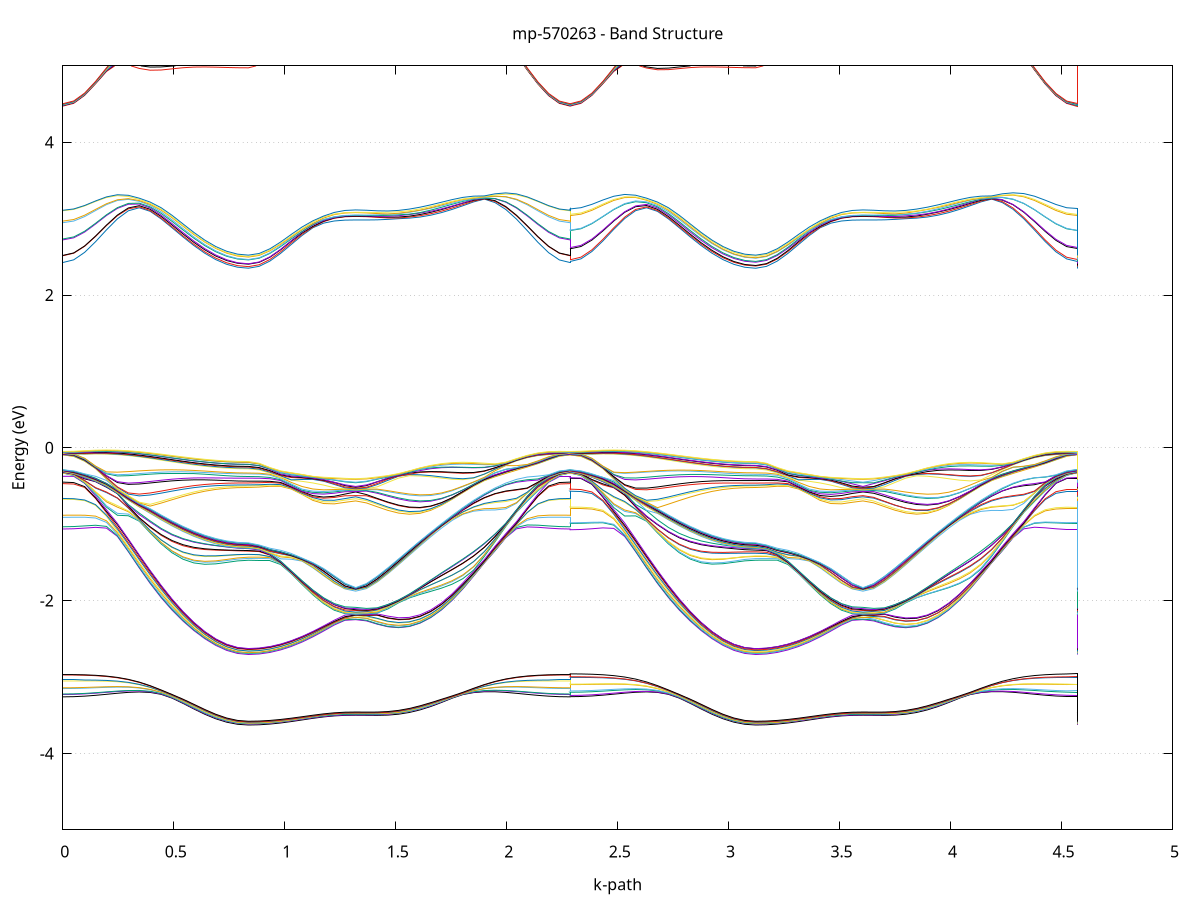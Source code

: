 set title 'mp-570263 - Band Structure'
set xlabel 'k-path'
set ylabel 'Energy (eV)'
set grid y
set yrange [-5:5]
set terminal png size 800,600
set output 'mp-570263_bands_gnuplot.png'
plot '-' using 1:2 with lines notitle, '-' using 1:2 with lines notitle, '-' using 1:2 with lines notitle, '-' using 1:2 with lines notitle, '-' using 1:2 with lines notitle, '-' using 1:2 with lines notitle, '-' using 1:2 with lines notitle, '-' using 1:2 with lines notitle, '-' using 1:2 with lines notitle, '-' using 1:2 with lines notitle, '-' using 1:2 with lines notitle, '-' using 1:2 with lines notitle, '-' using 1:2 with lines notitle, '-' using 1:2 with lines notitle, '-' using 1:2 with lines notitle, '-' using 1:2 with lines notitle, '-' using 1:2 with lines notitle, '-' using 1:2 with lines notitle, '-' using 1:2 with lines notitle, '-' using 1:2 with lines notitle, '-' using 1:2 with lines notitle, '-' using 1:2 with lines notitle, '-' using 1:2 with lines notitle, '-' using 1:2 with lines notitle, '-' using 1:2 with lines notitle, '-' using 1:2 with lines notitle, '-' using 1:2 with lines notitle, '-' using 1:2 with lines notitle, '-' using 1:2 with lines notitle, '-' using 1:2 with lines notitle, '-' using 1:2 with lines notitle, '-' using 1:2 with lines notitle, '-' using 1:2 with lines notitle, '-' using 1:2 with lines notitle, '-' using 1:2 with lines notitle, '-' using 1:2 with lines notitle, '-' using 1:2 with lines notitle, '-' using 1:2 with lines notitle, '-' using 1:2 with lines notitle, '-' using 1:2 with lines notitle, '-' using 1:2 with lines notitle, '-' using 1:2 with lines notitle, '-' using 1:2 with lines notitle, '-' using 1:2 with lines notitle, '-' using 1:2 with lines notitle, '-' using 1:2 with lines notitle, '-' using 1:2 with lines notitle, '-' using 1:2 with lines notitle, '-' using 1:2 with lines notitle, '-' using 1:2 with lines notitle, '-' using 1:2 with lines notitle, '-' using 1:2 with lines notitle, '-' using 1:2 with lines notitle, '-' using 1:2 with lines notitle, '-' using 1:2 with lines notitle, '-' using 1:2 with lines notitle, '-' using 1:2 with lines notitle, '-' using 1:2 with lines notitle, '-' using 1:2 with lines notitle, '-' using 1:2 with lines notitle, '-' using 1:2 with lines notitle, '-' using 1:2 with lines notitle, '-' using 1:2 with lines notitle, '-' using 1:2 with lines notitle, '-' using 1:2 with lines notitle, '-' using 1:2 with lines notitle, '-' using 1:2 with lines notitle, '-' using 1:2 with lines notitle, '-' using 1:2 with lines notitle, '-' using 1:2 with lines notitle, '-' using 1:2 with lines notitle, '-' using 1:2 with lines notitle, '-' using 1:2 with lines notitle, '-' using 1:2 with lines notitle, '-' using 1:2 with lines notitle, '-' using 1:2 with lines notitle, '-' using 1:2 with lines notitle, '-' using 1:2 with lines notitle, '-' using 1:2 with lines notitle, '-' using 1:2 with lines notitle, '-' using 1:2 with lines notitle, '-' using 1:2 with lines notitle, '-' using 1:2 with lines notitle, '-' using 1:2 with lines notitle, '-' using 1:2 with lines notitle, '-' using 1:2 with lines notitle, '-' using 1:2 with lines notitle, '-' using 1:2 with lines notitle, '-' using 1:2 with lines notitle, '-' using 1:2 with lines notitle, '-' using 1:2 with lines notitle, '-' using 1:2 with lines notitle, '-' using 1:2 with lines notitle, '-' using 1:2 with lines notitle, '-' using 1:2 with lines notitle, '-' using 1:2 with lines notitle, '-' using 1:2 with lines notitle, '-' using 1:2 with lines notitle, '-' using 1:2 with lines notitle, '-' using 1:2 with lines notitle, '-' using 1:2 with lines notitle, '-' using 1:2 with lines notitle, '-' using 1:2 with lines notitle, '-' using 1:2 with lines notitle, '-' using 1:2 with lines notitle, '-' using 1:2 with lines notitle, '-' using 1:2 with lines notitle, '-' using 1:2 with lines notitle, '-' using 1:2 with lines notitle, '-' using 1:2 with lines notitle, '-' using 1:2 with lines notitle, '-' using 1:2 with lines notitle, '-' using 1:2 with lines notitle, '-' using 1:2 with lines notitle, '-' using 1:2 with lines notitle, '-' using 1:2 with lines notitle, '-' using 1:2 with lines notitle, '-' using 1:2 with lines notitle, '-' using 1:2 with lines notitle, '-' using 1:2 with lines notitle, '-' using 1:2 with lines notitle, '-' using 1:2 with lines notitle, '-' using 1:2 with lines notitle, '-' using 1:2 with lines notitle, '-' using 1:2 with lines notitle, '-' using 1:2 with lines notitle, '-' using 1:2 with lines notitle, '-' using 1:2 with lines notitle, '-' using 1:2 with lines notitle, '-' using 1:2 with lines notitle, '-' using 1:2 with lines notitle, '-' using 1:2 with lines notitle, '-' using 1:2 with lines notitle, '-' using 1:2 with lines notitle, '-' using 1:2 with lines notitle, '-' using 1:2 with lines notitle, '-' using 1:2 with lines notitle, '-' using 1:2 with lines notitle, '-' using 1:2 with lines notitle, '-' using 1:2 with lines notitle, '-' using 1:2 with lines notitle, '-' using 1:2 with lines notitle, '-' using 1:2 with lines notitle, '-' using 1:2 with lines notitle, '-' using 1:2 with lines notitle, '-' using 1:2 with lines notitle, '-' using 1:2 with lines notitle, '-' using 1:2 with lines notitle, '-' using 1:2 with lines notitle, '-' using 1:2 with lines notitle, '-' using 1:2 with lines notitle, '-' using 1:2 with lines notitle, '-' using 1:2 with lines notitle, '-' using 1:2 with lines notitle, '-' using 1:2 with lines notitle, '-' using 1:2 with lines notitle, '-' using 1:2 with lines notitle, '-' using 1:2 with lines notitle, '-' using 1:2 with lines notitle, '-' using 1:2 with lines notitle, '-' using 1:2 with lines notitle, '-' using 1:2 with lines notitle, '-' using 1:2 with lines notitle, '-' using 1:2 with lines notitle, '-' using 1:2 with lines notitle, '-' using 1:2 with lines notitle, '-' using 1:2 with lines notitle, '-' using 1:2 with lines notitle, '-' using 1:2 with lines notitle, '-' using 1:2 with lines notitle, '-' using 1:2 with lines notitle, '-' using 1:2 with lines notitle, '-' using 1:2 with lines notitle, '-' using 1:2 with lines notitle, '-' using 1:2 with lines notitle, '-' using 1:2 with lines notitle, '-' using 1:2 with lines notitle, '-' using 1:2 with lines notitle, '-' using 1:2 with lines notitle, '-' using 1:2 with lines notitle, '-' using 1:2 with lines notitle, '-' using 1:2 with lines notitle, '-' using 1:2 with lines notitle, '-' using 1:2 with lines notitle, '-' using 1:2 with lines notitle, '-' using 1:2 with lines notitle, '-' using 1:2 with lines notitle, '-' using 1:2 with lines notitle, '-' using 1:2 with lines notitle, '-' using 1:2 with lines notitle, '-' using 1:2 with lines notitle, '-' using 1:2 with lines notitle, '-' using 1:2 with lines notitle, '-' using 1:2 with lines notitle, '-' using 1:2 with lines notitle, '-' using 1:2 with lines notitle, '-' using 1:2 with lines notitle, '-' using 1:2 with lines notitle, '-' using 1:2 with lines notitle, '-' using 1:2 with lines notitle, '-' using 1:2 with lines notitle, '-' using 1:2 with lines notitle, '-' using 1:2 with lines notitle, '-' using 1:2 with lines notitle, '-' using 1:2 with lines notitle, '-' using 1:2 with lines notitle, '-' using 1:2 with lines notitle, '-' using 1:2 with lines notitle, '-' using 1:2 with lines notitle, '-' using 1:2 with lines notitle, '-' using 1:2 with lines notitle, '-' using 1:2 with lines notitle, '-' using 1:2 with lines notitle, '-' using 1:2 with lines notitle
0.000000 -11.791323
0.049214 -11.787623
0.098427 -11.776723
0.147641 -11.758723
0.196854 -11.734023
0.246068 -11.703423
0.295281 -11.667423
0.344495 -11.627123
0.393708 -11.583623
0.442922 -11.538123
0.492135 -11.491923
0.541349 -11.446623
0.590562 -11.403723
0.639776 -11.364723
0.688989 -11.331023
0.738203 -11.303823
0.787416 -11.285023
0.836630 -11.277823
0.836630 -11.277823
0.884933 -11.276523
0.933236 -11.272823
0.981538 -11.266823
1.029841 -11.259223
1.078144 -11.250623
1.126447 -11.241823
1.174750 -11.234023
1.223053 -11.228123
1.271355 -11.224323
1.319658 -11.222823
1.319658 -11.222823
1.367961 -11.224923
1.416264 -11.232923
1.464567 -11.247923
1.512870 -11.269323
1.561173 -11.296723
1.609475 -11.329723
1.657778 -11.367523
1.706081 -11.409123
1.754384 -11.453423
1.802687 -11.499123
1.850990 -11.545023
1.899293 -11.589923
1.947595 -11.632423
1.995898 -11.671623
2.044201 -11.706423
2.092504 -11.736123
2.140807 -11.759823
2.189110 -11.777223
2.237412 -11.787823
2.285715 -11.791323
2.285715 -11.791323
2.285715 -11.791323
2.285715 -11.791323
2.334929 -11.787623
2.384142 -11.776723
2.433356 -11.758623
2.482569 -11.734023
2.531783 -11.703423
2.580996 -11.667423
2.630210 -11.627123
2.679423 -11.583623
2.728637 -11.538123
2.777851 -11.491923
2.827064 -11.446623
2.876278 -11.403723
2.925491 -11.364723
2.974705 -11.331023
3.023918 -11.303823
3.073132 -11.285023
3.122345 -11.277823
3.122345 -11.277823
3.170648 -11.276523
3.218951 -11.272823
3.267254 -11.266823
3.315557 -11.259223
3.363859 -11.250623
3.412162 -11.241823
3.460465 -11.234023
3.508768 -11.228123
3.557071 -11.224323
3.605374 -11.222823
3.605374 -11.222823
3.653676 -11.224923
3.701979 -11.232923
3.750282 -11.247923
3.798585 -11.269323
3.846888 -11.296723
3.895191 -11.329723
3.943494 -11.367523
3.991796 -11.409123
4.040099 -11.453423
4.088402 -11.499123
4.136705 -11.545023
4.185008 -11.589823
4.233311 -11.632423
4.281613 -11.671623
4.329916 -11.706423
4.378219 -11.736023
4.426522 -11.759823
4.474825 -11.777223
4.523128 -11.787823
4.571431 -11.791323
4.571431 -11.277823
4.571431 -11.277823
4.571431 -11.222823
4.571431 -11.222823
e
0.000000 -11.784023
0.049214 -11.780323
0.098427 -11.769423
0.147641 -11.751523
0.196854 -11.727123
0.246068 -11.696623
0.295281 -11.660923
0.344495 -11.620923
0.393708 -11.577623
0.442922 -11.532423
0.492135 -11.486623
0.541349 -11.441723
0.590562 -11.399123
0.639776 -11.360523
0.688989 -11.327223
0.738203 -11.300523
0.787416 -11.282223
0.836630 -11.275323
0.836630 -11.275323
0.884933 -11.274023
0.933236 -11.270223
0.981538 -11.264223
1.029841 -11.256523
1.078144 -11.247823
1.126447 -11.238823
1.174750 -11.230723
1.223053 -11.224423
1.271355 -11.220823
1.319658 -11.219423
1.319658 -11.219423
1.367961 -11.221523
1.416264 -11.229523
1.464567 -11.244323
1.512870 -11.265523
1.561173 -11.292723
1.609475 -11.325523
1.657778 -11.363023
1.706081 -11.404323
1.754384 -11.448323
1.802687 -11.493723
1.850990 -11.539323
1.899293 -11.583823
1.947595 -11.626123
1.995898 -11.665023
2.044201 -11.699623
2.092504 -11.729123
2.140807 -11.752723
2.189110 -11.769923
2.237412 -11.780423
2.285715 -11.784023
2.285715 -11.784023
2.285715 -11.784223
2.285715 -11.784223
2.334929 -11.780623
2.384142 -11.769723
2.433356 -11.751823
2.482569 -11.727323
2.531783 -11.696823
2.580996 -11.661123
2.630210 -11.621023
2.679423 -11.577823
2.728637 -11.532523
2.777851 -11.486723
2.827064 -11.441723
2.876278 -11.399223
2.925491 -11.360523
2.974705 -11.327223
3.023918 -11.300523
3.073132 -11.282223
3.122345 -11.275323
3.122345 -11.275323
3.170648 -11.274023
3.218951 -11.270223
3.267254 -11.264223
3.315557 -11.256523
3.363859 -11.247823
3.412162 -11.238823
3.460465 -11.230723
3.508768 -11.224423
3.557071 -11.220823
3.605374 -11.219423
3.605374 -11.219423
3.653676 -11.221523
3.701979 -11.229523
3.750282 -11.244323
3.798585 -11.265523
3.846888 -11.292723
3.895191 -11.325523
3.943494 -11.363023
3.991796 -11.404423
4.040099 -11.448423
4.088402 -11.493823
4.136705 -11.539423
4.185008 -11.584023
4.233311 -11.626323
4.281613 -11.665223
4.329916 -11.699823
4.378219 -11.729323
4.426522 -11.752923
4.474825 -11.770223
4.523128 -11.780723
4.571431 -11.784223
4.571431 -11.275323
4.571431 -11.275323
4.571431 -11.219423
4.571431 -11.219423
e
0.000000 -11.778023
0.049214 -11.774423
0.098427 -11.763523
0.147641 -11.745623
0.196854 -11.721223
0.246068 -11.690823
0.295281 -11.655223
0.344495 -11.615323
0.393708 -11.572223
0.442922 -11.527223
0.492135 -11.481623
0.541349 -11.436923
0.590562 -11.394723
0.639776 -11.356423
0.688989 -11.323423
0.738203 -11.297123
0.787416 -11.279123
0.836630 -11.272323
0.836630 -11.272323
0.884933 -11.271023
0.933236 -11.267423
0.981538 -11.261623
1.029841 -11.254123
1.078144 -11.245823
1.126447 -11.237323
1.174750 -11.229923
1.223053 -11.224323
1.271355 -11.220623
1.319658 -11.219323
1.319658 -11.219323
1.367961 -11.221323
1.416264 -11.229123
1.464567 -11.242723
1.512870 -11.263023
1.561173 -11.289623
1.609475 -11.321823
1.657778 -11.358923
1.706081 -11.399923
1.754384 -11.443523
1.802687 -11.488723
1.850990 -11.534123
1.899293 -11.578423
1.947595 -11.620523
1.995898 -11.659323
2.044201 -11.693823
2.092504 -11.723223
2.140807 -11.746823
2.189110 -11.764023
2.237412 -11.774523
2.285715 -11.778023
2.285715 -11.778023
2.285715 -11.776723
2.285715 -11.776723
2.334929 -11.773123
2.384142 -11.762223
2.433356 -11.744423
2.482569 -11.720023
2.531783 -11.689723
2.580996 -11.654223
2.630210 -11.614423
2.679423 -11.571423
2.728637 -11.526523
2.777851 -11.481023
2.827064 -11.436523
2.876278 -11.394423
2.925491 -11.356223
2.974705 -11.323323
3.023918 -11.297123
3.073132 -11.279123
3.122345 -11.272323
3.122345 -11.272323
3.170648 -11.271123
3.218951 -11.267423
3.267254 -11.261623
3.315557 -11.254223
3.363859 -11.245823
3.412162 -11.237323
3.460465 -11.229923
3.508768 -11.224323
3.557071 -11.220623
3.605374 -11.219323
3.605374 -11.219323
3.653676 -11.221323
3.701979 -11.229123
3.750282 -11.242723
3.798585 -11.263023
3.846888 -11.289523
3.895191 -11.321623
3.943494 -11.358623
3.991796 -11.399523
4.040099 -11.443023
4.088402 -11.488023
4.136705 -11.533323
4.185008 -11.577523
4.233311 -11.619623
4.281613 -11.658323
4.329916 -11.692723
4.378219 -11.722023
4.426522 -11.745623
4.474825 -11.762823
4.523128 -11.773223
4.571431 -11.776723
4.571431 -11.272323
4.571431 -11.272323
4.571431 -11.219323
4.571431 -11.219323
e
0.000000 -11.771223
0.049214 -11.767623
0.098427 -11.756723
0.147641 -11.739023
0.196854 -11.714723
0.246068 -11.684523
0.295281 -11.649123
0.344495 -11.609523
0.393708 -11.566723
0.442922 -11.522123
0.492135 -11.476923
0.541349 -11.432823
0.590562 -11.391123
0.639776 -11.353423
0.688989 -11.321023
0.738203 -11.295123
0.787416 -11.277323
0.836630 -11.270523
0.836630 -11.270523
0.884933 -11.269323
0.933236 -11.265823
0.981538 -11.260123
1.029841 -11.253023
1.078144 -11.245023
1.126447 -11.237023
1.174750 -11.229823
1.223053 -11.224123
1.271355 -11.220423
1.319658 -11.219023
1.319658 -11.219023
1.367961 -11.221123
1.416264 -11.228223
1.464567 -11.241923
1.512870 -11.261923
1.561173 -11.287923
1.609475 -11.319423
1.657778 -11.355823
1.706081 -11.396223
1.754384 -11.439323
1.802687 -11.483923
1.850990 -11.528923
1.899293 -11.572823
1.947595 -11.614623
1.995898 -11.653223
2.044201 -11.687523
2.092504 -11.716723
2.140807 -11.740123
2.189110 -11.757323
2.237412 -11.767723
2.285715 -11.771223
2.285715 -11.771223
2.285715 -11.773623
2.285715 -11.773623
2.334929 -11.769923
2.384142 -11.759123
2.433356 -11.741223
2.482569 -11.716923
2.531783 -11.686523
2.580996 -11.651023
2.630210 -11.611323
2.679423 -11.568323
2.728637 -11.523523
2.777851 -11.478123
2.827064 -11.433723
2.876278 -11.391823
2.925491 -11.353823
2.974705 -11.321223
3.023918 -11.295123
3.073132 -11.277323
3.122345 -11.270523
3.122345 -11.270523
3.170648 -11.269223
3.218951 -11.265723
3.267254 -11.260123
3.315557 -11.253023
3.363859 -11.245023
3.412162 -11.237023
3.460465 -11.229823
3.508768 -11.224123
3.557071 -11.220423
3.605374 -11.219023
3.605374 -11.219023
3.653676 -11.221123
3.701979 -11.228223
3.750282 -11.241923
3.798585 -11.262023
3.846888 -11.288123
3.895191 -11.319823
3.943494 -11.356423
3.991796 -11.396923
4.040099 -11.440323
4.088402 -11.485223
4.136705 -11.530323
4.185008 -11.574523
4.233311 -11.616523
4.281613 -11.655123
4.329916 -11.689623
4.378219 -11.718923
4.426522 -11.742423
4.474825 -11.759623
4.523128 -11.770023
4.571431 -11.773623
4.571431 -11.270523
4.571431 -11.270523
4.571431 -11.219023
4.571431 -11.219023
e
0.000000 -11.766123
0.049214 -11.762523
0.098427 -11.751723
0.147641 -11.734023
0.196854 -11.709723
0.246068 -11.679623
0.295281 -11.644323
0.344495 -11.604723
0.393708 -11.562023
0.442922 -11.517523
0.492135 -11.472423
0.541349 -11.428323
0.590562 -11.386723
0.639776 -11.349123
0.688989 -11.316923
0.738203 -11.291323
0.787416 -11.274123
0.836630 -11.267823
0.836630 -11.267823
0.884933 -11.266623
0.933236 -11.263123
0.981538 -11.257623
1.029841 -11.250723
1.078144 -11.242923
1.126447 -11.235523
1.174750 -11.229123
1.223053 -11.224023
1.271355 -11.220423
1.319658 -11.218923
1.319658 -11.218923
1.367961 -11.220723
1.416264 -11.226423
1.464567 -11.238723
1.512870 -11.258123
1.561173 -11.283823
1.609475 -11.315223
1.657778 -11.351523
1.706081 -11.391823
1.754384 -11.434823
1.802687 -11.479423
1.850990 -11.524323
1.899293 -11.568223
1.947595 -11.609923
1.995898 -11.648323
2.044201 -11.682623
2.092504 -11.711723
2.140807 -11.735123
2.189110 -11.752223
2.237412 -11.762623
2.285715 -11.766123
2.285715 -11.766123
2.285715 -11.762823
2.285715 -11.762823
2.334929 -11.759123
2.384142 -11.748423
2.433356 -11.730723
2.482569 -11.706623
2.531783 -11.676523
2.580996 -11.641423
2.630210 -11.602023
2.679423 -11.559623
2.728637 -11.515323
2.777851 -11.470623
2.827064 -11.426923
2.876278 -11.385723
2.925491 -11.348523
2.974705 -11.316523
3.023918 -11.291323
3.073132 -11.274223
3.122345 -11.267923
3.122345 -11.267923
3.170648 -11.266723
3.218951 -11.263223
3.267254 -11.257723
3.315557 -11.250723
3.363859 -11.242923
3.412162 -11.235523
3.460465 -11.229123
3.508768 -11.224023
3.557071 -11.220423
3.605374 -11.218923
3.605374 -11.218923
3.653676 -11.220723
3.701979 -11.226423
3.750282 -11.238723
3.798585 -11.258023
3.846888 -11.283523
3.895191 -11.314723
3.943494 -11.350623
3.991796 -11.390523
4.040099 -11.433223
4.088402 -11.477523
4.136705 -11.522023
4.185008 -11.565723
4.233311 -11.607223
4.281613 -11.645523
4.329916 -11.679523
4.378219 -11.708623
4.426522 -11.731923
4.474825 -11.748923
4.523128 -11.759323
4.571431 -11.762823
4.571431 -11.267923
4.571431 -11.267823
4.571431 -11.218923
4.571431 -11.218923
e
0.000000 -11.756623
0.049214 -11.753023
0.098427 -11.742323
0.147641 -11.724723
0.196854 -11.700623
0.246068 -11.670623
0.295281 -11.635623
0.344495 -11.596423
0.393708 -11.554123
0.442922 -11.510123
0.492135 -11.465623
0.541349 -11.422223
0.590562 -11.381223
0.639776 -11.344323
0.688989 -11.312623
0.738203 -11.287623
0.787416 -11.270923
0.836630 -11.264823
0.836630 -11.264823
0.884933 -11.263623
0.933236 -11.260223
0.981538 -11.254823
1.029841 -11.248123
1.078144 -11.240723
1.126447 -11.233423
1.174750 -11.226623
1.223053 -11.221123
1.271355 -11.217423
1.319658 -11.216023
1.319658 -11.216023
1.367961 -11.217823
1.416264 -11.224123
1.464567 -11.236223
1.512870 -11.254923
1.561173 -11.279923
1.609475 -11.310823
1.657778 -11.346523
1.706081 -11.386123
1.754384 -11.428523
1.802687 -11.472423
1.850990 -11.516823
1.899293 -11.560223
1.947595 -11.601523
1.995898 -11.639623
2.044201 -11.673623
2.092504 -11.702623
2.140807 -11.725823
2.189110 -11.742823
2.237412 -11.753123
2.285715 -11.756623
2.285715 -11.756623
2.285715 -11.760323
2.285715 -11.760323
2.334929 -11.756723
2.384142 -11.745923
2.433356 -11.728223
2.482569 -11.704123
2.531783 -11.674023
2.580996 -11.638923
2.630210 -11.599523
2.679423 -11.557023
2.728637 -11.512723
2.777851 -11.468023
2.827064 -11.424223
2.876278 -11.382823
2.925491 -11.345423
2.974705 -11.313323
3.023918 -11.287723
3.073132 -11.270723
3.122345 -11.264523
3.122345 -11.264523
3.170648 -11.263423
3.218951 -11.260023
3.267254 -11.254723
3.315557 -11.248123
3.363859 -11.240723
3.412162 -11.233423
3.460465 -11.226623
3.508768 -11.221123
3.557071 -11.217423
3.605374 -11.216023
3.605374 -11.216023
3.653676 -11.217823
3.701979 -11.224123
3.750282 -11.236223
3.798585 -11.255223
3.846888 -11.280723
3.895191 -11.312023
3.943494 -11.348023
3.991796 -11.388023
4.040099 -11.430723
4.088402 -11.474923
4.136705 -11.519523
4.185008 -11.563123
4.233311 -11.604623
4.281613 -11.642923
4.329916 -11.677023
4.378219 -11.706123
4.426522 -11.729423
4.474825 -11.746423
4.523128 -11.756823
4.571431 -11.760323
4.571431 -11.264523
4.571431 -11.264823
4.571431 -11.216023
4.571431 -11.216023
e
0.000000 -11.753823
0.049214 -11.750223
0.098427 -11.739523
0.147641 -11.721923
0.196854 -11.697923
0.246068 -11.668123
0.295281 -11.633223
0.344495 -11.594123
0.393708 -11.552023
0.442922 -11.508123
0.492135 -11.463823
0.541349 -11.420523
0.590562 -11.379823
0.639776 -11.343023
0.688989 -11.311323
0.738203 -11.285923
0.787416 -11.268223
0.836630 -11.261923
0.836630 -11.261923
0.884933 -11.260823
0.933236 -11.257523
0.981538 -11.252423
1.029841 -11.245923
1.078144 -11.238623
1.126447 -11.231323
1.174750 -11.224423
1.223053 -11.218823
1.271355 -11.215023
1.319658 -11.213823
1.319658 -11.213823
1.367961 -11.215723
1.416264 -11.222723
1.464567 -11.235123
1.512870 -11.253923
1.561173 -11.279423
1.609475 -11.310123
1.657778 -11.345523
1.706081 -11.384823
1.754384 -11.426923
1.802687 -11.470723
1.850990 -11.514823
1.899293 -11.558023
1.947595 -11.599223
1.995898 -11.637223
2.044201 -11.671023
2.092504 -11.699923
2.140807 -11.723123
2.189110 -11.740023
2.237412 -11.750323
2.285715 -11.753823
2.285715 -11.753823
2.285715 -11.751823
2.285715 -11.751823
2.334929 -11.748223
2.384142 -11.737523
2.433356 -11.720023
2.482569 -11.696023
2.531783 -11.666223
2.580996 -11.631323
2.630210 -11.592323
2.679423 -11.550323
2.728637 -11.506523
2.777851 -11.462323
2.827064 -11.419223
2.876278 -11.378723
2.925491 -11.342123
2.974705 -11.310723
3.023918 -11.285723
3.073132 -11.268623
3.122345 -11.262423
3.122345 -11.262423
3.170648 -11.261223
3.218951 -11.257823
3.267254 -11.252623
3.315557 -11.245923
3.363859 -11.238623
3.412162 -11.231323
3.460465 -11.224423
3.508768 -11.218823
3.557071 -11.215023
3.605374 -11.213823
3.605374 -11.213823
3.653676 -11.215723
3.701979 -11.222723
3.750282 -11.235023
3.798585 -11.253423
3.846888 -11.278623
3.895191 -11.309123
3.943494 -11.344323
3.991796 -11.383523
4.040099 -11.425523
4.088402 -11.469123
4.136705 -11.513123
4.185008 -11.556323
4.233311 -11.597423
4.281613 -11.635323
4.329916 -11.669123
4.378219 -11.698023
4.426522 -11.721123
4.474825 -11.738023
4.523128 -11.748323
4.571431 -11.751823
4.571431 -11.262423
4.571431 -11.261923
4.571431 -11.213823
4.571431 -11.213823
e
0.000000 -11.745023
0.049214 -11.741423
0.098427 -11.730823
0.147641 -11.713323
0.196854 -11.689523
0.246068 -11.659923
0.295281 -11.625223
0.344495 -11.586523
0.393708 -11.544823
0.442922 -11.501323
0.492135 -11.457623
0.541349 -11.414923
0.590562 -11.374923
0.639776 -11.338823
0.688989 -11.308123
0.738203 -11.283923
0.787416 -11.267523
0.836630 -11.261023
0.836630 -11.261023
0.884933 -11.259823
0.933236 -11.256223
0.981538 -11.250723
1.029841 -11.243623
1.078144 -11.236223
1.126447 -11.229323
1.174750 -11.222923
1.223053 -11.217623
1.271355 -11.214723
1.319658 -11.213623
1.319658 -11.213623
1.367961 -11.214323
1.416264 -11.220123
1.464567 -11.233623
1.512870 -11.252723
1.561173 -11.276723
1.609475 -11.306423
1.657778 -11.341023
1.706081 -11.379623
1.754384 -11.421123
1.802687 -11.464323
1.850990 -11.507923
1.899293 -11.550723
1.947595 -11.591523
1.995898 -11.629223
2.044201 -11.662823
2.092504 -11.691423
2.140807 -11.714523
2.189110 -11.731323
2.237412 -11.741523
2.285715 -11.745023
2.285715 -11.745023
2.285715 -11.745423
2.285715 -11.745423
2.334929 -11.741923
2.384142 -11.731223
2.433356 -11.713823
2.482569 -11.689923
2.531783 -11.660323
2.580996 -11.625623
2.630210 -11.586923
2.679423 -11.545123
2.728637 -11.501723
2.777851 -11.457923
2.827064 -11.415223
2.876278 -11.375123
2.925491 -11.339023
2.974705 -11.308323
3.023918 -11.284023
3.073132 -11.267323
3.122345 -11.260723
3.122345 -11.260723
3.170648 -11.259523
3.218951 -11.256023
3.267254 -11.250523
3.315557 -11.243623
3.363859 -11.236223
3.412162 -11.229323
3.460465 -11.222923
3.508768 -11.217623
3.557071 -11.214723
3.605374 -11.213623
3.605374 -11.213623
3.653676 -11.214323
3.701979 -11.220123
3.750282 -11.233623
3.798585 -11.252923
3.846888 -11.276923
3.895191 -11.306623
3.943494 -11.341223
3.991796 -11.379823
4.040099 -11.421423
4.088402 -11.464623
4.136705 -11.508323
4.185008 -11.551123
4.233311 -11.591923
4.281613 -11.629623
4.329916 -11.663223
4.378219 -11.691923
4.426522 -11.714923
4.474825 -11.731723
4.523128 -11.742023
4.571431 -11.745423
4.571431 -11.260723
4.571431 -11.261023
4.571431 -11.213623
4.571431 -11.213623
e
0.000000 -11.737823
0.049214 -11.734223
0.098427 -11.723623
0.147641 -11.706123
0.196854 -11.682323
0.246068 -11.652723
0.295281 -11.618123
0.344495 -11.579423
0.393708 -11.537823
0.442922 -11.494423
0.492135 -11.450723
0.541349 -11.408123
0.590562 -11.368123
0.639776 -11.332223
0.688989 -11.301723
0.738203 -11.278023
0.787416 -11.262623
0.836630 -11.257223
0.836630 -11.257223
0.884933 -11.256123
0.933236 -11.253023
0.981538 -11.248223
1.029841 -11.242023
1.078144 -11.234623
1.126447 -11.226723
1.174750 -11.221223
1.223053 -11.217423
1.271355 -11.214023
1.319658 -11.212723
1.319658 -11.212723
1.367961 -11.214023
1.416264 -11.219223
1.464567 -11.230523
1.512870 -11.247223
1.561173 -11.270623
1.609475 -11.299923
1.657778 -11.334323
1.706081 -11.372823
1.754384 -11.414223
1.802687 -11.457423
1.850990 -11.501023
1.899293 -11.543723
1.947595 -11.584523
1.995898 -11.622123
2.044201 -11.655723
2.092504 -11.684323
2.140807 -11.707323
2.189110 -11.724123
2.237412 -11.734323
2.285715 -11.737823
2.285715 -11.737823
2.285715 -11.737723
2.285715 -11.737723
2.334929 -11.734123
2.384142 -11.723523
2.433356 -11.706123
2.482569 -11.682323
2.531783 -11.652723
2.580996 -11.618123
2.630210 -11.579423
2.679423 -11.537723
2.728637 -11.494423
2.777851 -11.450623
2.827064 -11.408023
2.876278 -11.368123
2.925491 -11.332123
2.974705 -11.301723
3.023918 -11.278023
3.073132 -11.262623
3.122345 -11.257223
3.122345 -11.257223
3.170648 -11.256123
3.218951 -11.253123
3.267254 -11.248223
3.315557 -11.242123
3.363859 -11.234623
3.412162 -11.226723
3.460465 -11.221223
3.508768 -11.217423
3.557071 -11.214023
3.605374 -11.212723
3.605374 -11.212723
3.653676 -11.214023
3.701979 -11.219223
3.750282 -11.230523
3.798585 -11.247223
3.846888 -11.270523
3.895191 -11.299823
3.943494 -11.334323
3.991796 -11.372823
4.040099 -11.414223
4.088402 -11.457423
4.136705 -11.500923
4.185008 -11.543723
4.233311 -11.584523
4.281613 -11.622123
4.329916 -11.655623
4.378219 -11.684323
4.426522 -11.707223
4.474825 -11.724023
4.523128 -11.734323
4.571431 -11.737723
4.571431 -11.257223
4.571431 -11.257223
4.571431 -11.212723
4.571431 -11.212723
e
0.000000 -11.336223
0.049214 -11.335323
0.098427 -11.332423
0.147641 -11.327723
0.196854 -11.321523
0.246068 -11.313823
0.295281 -11.304923
0.344495 -11.295323
0.393708 -11.285223
0.442922 -11.275023
0.492135 -11.265223
0.541349 -11.256223
0.590562 -11.248323
0.639776 -11.242323
0.688989 -11.238623
0.738203 -11.237423
0.787416 -11.238523
0.836630 -11.239523
0.836630 -11.239523
0.884933 -11.239023
0.933236 -11.237623
0.981538 -11.235323
1.029841 -11.232223
1.078144 -11.228323
1.126447 -11.223723
1.174750 -11.217323
1.223053 -11.212023
1.271355 -11.209223
1.319658 -11.208223
1.319658 -11.208223
1.367961 -11.210323
1.416264 -11.214323
1.464567 -11.216723
1.512870 -11.220423
1.561173 -11.225223
1.609475 -11.231323
1.657778 -11.238523
1.706081 -11.246923
1.754384 -11.256123
1.802687 -11.266023
1.850990 -11.276223
1.899293 -11.286523
1.947595 -11.296523
1.995898 -11.305923
2.044201 -11.314523
2.092504 -11.322023
2.140807 -11.328023
2.189110 -11.332523
2.237412 -11.335323
2.285715 -11.336223
2.285715 -11.336223
2.285715 -11.336523
2.285715 -11.336523
2.334929 -11.335523
2.384142 -11.332623
2.433356 -11.328023
2.482569 -11.321723
2.531783 -11.314023
2.580996 -11.305123
2.630210 -11.295523
2.679423 -11.285423
2.728637 -11.275223
2.777851 -11.265423
2.827064 -11.256323
2.876278 -11.248523
2.925491 -11.242423
2.974705 -11.238623
3.023918 -11.237423
3.073132 -11.238523
3.122345 -11.239523
3.122345 -11.239523
3.170648 -11.239023
3.218951 -11.237623
3.267254 -11.235323
3.315557 -11.232223
3.363859 -11.228323
3.412162 -11.223723
3.460465 -11.217323
3.508768 -11.212023
3.557071 -11.209223
3.605374 -11.208223
3.605374 -11.208223
3.653676 -11.210323
3.701979 -11.214323
3.750282 -11.216723
3.798585 -11.220423
3.846888 -11.225323
3.895191 -11.231323
3.943494 -11.238723
3.991796 -11.247023
4.040099 -11.256323
4.088402 -11.266223
4.136705 -11.276423
4.185008 -11.286623
4.233311 -11.296723
4.281613 -11.306123
4.329916 -11.314723
4.378219 -11.322223
4.426522 -11.328323
4.474825 -11.332823
4.523128 -11.335523
4.571431 -11.336523
4.571431 -11.239523
4.571431 -11.239523
4.571431 -11.208223
4.571431 -11.208223
e
0.000000 -11.329923
0.049214 -11.329023
0.098427 -11.326223
0.147641 -11.321823
0.196854 -11.315723
0.246068 -11.308423
0.295281 -11.299923
0.344495 -11.290723
0.393708 -11.281123
0.442922 -11.271523
0.492135 -11.262223
0.541349 -11.253723
0.590562 -11.246323
0.639776 -11.240423
0.688989 -11.236423
0.738203 -11.234623
0.787416 -11.234723
0.836630 -11.235323
0.836630 -11.235323
0.884933 -11.234823
0.933236 -11.233323
0.981538 -11.231023
1.029841 -11.228023
1.078144 -11.224423
1.126447 -11.220523
1.174750 -11.216123
1.223053 -11.211223
1.271355 -11.208523
1.319658 -11.207323
1.319658 -11.207323
1.367961 -11.209123
1.416264 -11.210923
1.464567 -11.213323
1.512870 -11.217523
1.561173 -11.223023
1.609475 -11.229423
1.657778 -11.236723
1.706081 -11.244823
1.754384 -11.253623
1.802687 -11.262923
1.850990 -11.272623
1.899293 -11.282323
1.947595 -11.291823
1.995898 -11.300923
2.044201 -11.309123
2.092504 -11.316223
2.140807 -11.322123
2.189110 -11.326423
2.237412 -11.329023
2.285715 -11.329923
2.285715 -11.329923
2.285715 -11.328423
2.285715 -11.328423
2.334929 -11.327423
2.384142 -11.324723
2.433356 -11.320323
2.482569 -11.314423
2.531783 -11.307123
2.580996 -11.298823
2.630210 -11.289723
2.679423 -11.280323
2.728637 -11.270823
2.777851 -11.261623
2.827064 -11.253223
2.876278 -11.246023
2.925491 -11.240223
2.974705 -11.236323
3.023918 -11.234623
3.073132 -11.234823
3.122345 -11.235423
3.122345 -11.235423
3.170648 -11.234923
3.218951 -11.233423
3.267254 -11.231023
3.315557 -11.228023
3.363859 -11.224523
3.412162 -11.220523
3.460465 -11.216123
3.508768 -11.211223
3.557071 -11.208523
3.605374 -11.207323
3.605374 -11.207323
3.653676 -11.209123
3.701979 -11.210923
3.750282 -11.213323
3.798585 -11.217523
3.846888 -11.222923
3.895191 -11.229323
3.943494 -11.236423
3.991796 -11.244423
4.040099 -11.253123
4.088402 -11.262323
4.136705 -11.271823
4.185008 -11.281423
4.233311 -11.290823
4.281613 -11.299723
4.329916 -11.307823
4.378219 -11.314823
4.426522 -11.320623
4.474825 -11.324923
4.523128 -11.327523
4.571431 -11.328423
4.571431 -11.235423
4.571431 -11.235323
4.571431 -11.207323
4.571431 -11.207323
e
0.000000 -11.321823
0.049214 -11.320923
0.098427 -11.318323
0.147641 -11.313923
0.196854 -11.308123
0.246068 -11.300923
0.295281 -11.292723
0.344495 -11.283823
0.393708 -11.274423
0.442922 -11.265023
0.492135 -11.256023
0.541349 -11.247723
0.590562 -11.240623
0.639776 -11.235123
0.688989 -11.231623
0.738203 -11.230523
0.787416 -11.231623
0.836630 -11.232723
0.836630 -11.232723
0.884933 -11.232323
0.933236 -11.231023
0.981538 -11.229023
1.029841 -11.226123
1.078144 -11.222523
1.126447 -11.218323
1.174750 -11.213823
1.223053 -11.210323
1.271355 -11.207023
1.319658 -11.205923
1.319658 -11.205923
1.367961 -11.206823
1.416264 -11.209123
1.464567 -11.211923
1.512870 -11.214723
1.561173 -11.218923
1.609475 -11.224623
1.657778 -11.231323
1.706081 -11.239123
1.754384 -11.247623
1.802687 -11.256623
1.850990 -11.266123
1.899293 -11.275623
1.947595 -11.284823
1.995898 -11.293623
2.044201 -11.301623
2.092504 -11.308523
2.140807 -11.314223
2.189110 -11.318423
2.237412 -11.321023
2.285715 -11.321823
2.285715 -11.321823
2.285715 -11.324823
2.285715 -11.324823
2.334929 -11.323923
2.384142 -11.321123
2.433356 -11.316723
2.482569 -11.310723
2.531783 -11.303323
2.580996 -11.294923
2.630210 -11.285723
2.679423 -11.276123
2.728637 -11.266423
2.777851 -11.257123
2.827064 -11.248623
2.876278 -11.241223
2.925491 -11.235523
2.974705 -11.231823
3.023918 -11.230523
3.073132 -11.231523
3.122345 -11.232523
3.122345 -11.232523
3.170648 -11.232123
3.218951 -11.230923
3.267254 -11.228923
3.315557 -11.226123
3.363859 -11.222523
3.412162 -11.218323
3.460465 -11.213823
3.508768 -11.210323
3.557071 -11.207023
3.605374 -11.205923
3.605374 -11.205923
3.653676 -11.206823
3.701979 -11.209123
3.750282 -11.212023
3.798585 -11.214823
3.846888 -11.219223
3.895191 -11.225023
3.943494 -11.231923
3.991796 -11.239823
4.040099 -11.248523
4.088402 -11.257923
4.136705 -11.267523
4.185008 -11.277323
4.233311 -11.286823
4.281613 -11.295823
4.329916 -11.304023
4.378219 -11.311223
4.426522 -11.317023
4.474825 -11.321323
4.523128 -11.323923
4.571431 -11.324823
4.571431 -11.232523
4.571431 -11.232723
4.571431 -11.205923
4.571431 -11.205923
e
0.000000 -11.315123
0.049214 -11.314223
0.098427 -11.311623
0.147641 -11.307323
0.196854 -11.301523
0.246068 -11.294523
0.295281 -11.286423
0.344495 -11.277623
0.393708 -11.268523
0.442922 -11.259423
0.492135 -11.250723
0.541349 -11.242923
0.590562 -11.236223
0.639776 -11.231323
0.688989 -11.228623
0.738203 -11.228223
0.787416 -11.229323
0.836630 -11.230123
0.836630 -11.230123
0.884933 -11.229723
0.933236 -11.228323
0.981538 -11.226223
1.029841 -11.223123
1.078144 -11.219323
1.126447 -11.215723
1.174750 -11.213023
1.223053 -11.209823
1.271355 -11.206923
1.319658 -11.205823
1.319658 -11.205823
1.367961 -11.205623
1.416264 -11.206323
1.464567 -11.209323
1.512870 -11.213123
1.561173 -11.217023
1.609475 -11.221723
1.657778 -11.227623
1.706081 -11.234723
1.754384 -11.242723
1.802687 -11.251323
1.850990 -11.260423
1.899293 -11.269623
1.947595 -11.278723
1.995898 -11.287323
2.044201 -11.295123
2.092504 -11.302023
2.140807 -11.307623
2.189110 -11.311723
2.237412 -11.314223
2.285715 -11.315123
2.285715 -11.315123
2.285715 -11.310423
2.285715 -11.310423
2.334929 -11.309623
2.384142 -11.307023
2.433356 -11.302823
2.482569 -11.297223
2.531783 -11.290423
2.580996 -11.282523
2.630210 -11.274123
2.679423 -11.265323
2.728637 -11.256623
2.777851 -11.248323
2.827064 -11.241023
2.876278 -11.234923
2.925491 -11.230623
2.974705 -11.228223
3.023918 -11.228123
3.073132 -11.229423
3.122345 -11.230323
3.122345 -11.230323
3.170648 -11.229823
3.218951 -11.228523
3.267254 -11.226323
3.315557 -11.223223
3.363859 -11.219423
3.412162 -11.215723
3.460465 -11.213023
3.508768 -11.209823
3.557071 -11.206923
3.605374 -11.205823
3.605374 -11.205823
3.653676 -11.205623
3.701979 -11.206323
3.750282 -11.209323
3.798585 -11.213023
3.846888 -11.216623
3.895191 -11.221023
3.943494 -11.226523
3.991796 -11.233123
4.040099 -11.240623
4.088402 -11.248823
4.136705 -11.257423
4.185008 -11.266323
4.233311 -11.275123
4.281613 -11.283423
4.329916 -11.291023
4.378219 -11.297723
4.426522 -11.303123
4.474825 -11.307123
4.523128 -11.309623
4.571431 -11.310423
4.571431 -11.230323
4.571431 -11.230123
4.571431 -11.205823
4.571431 -11.205823
e
0.000000 -11.301123
0.049214 -11.300323
0.098427 -11.297923
0.147641 -11.294023
0.196854 -11.288723
0.246068 -11.282323
0.295281 -11.275123
0.344495 -11.267223
0.393708 -11.259123
0.442922 -11.251023
0.492135 -11.243323
0.541349 -11.236523
0.590562 -11.230823
0.639776 -11.226623
0.688989 -11.224223
0.738203 -11.223823
0.787416 -11.225223
0.836630 -11.226523
0.836630 -11.226523
0.884933 -11.226123
0.933236 -11.225023
0.981538 -11.223223
1.029841 -11.221023
1.078144 -11.218423
1.126447 -11.215323
1.174750 -11.212123
1.223053 -11.208923
1.271355 -11.206123
1.319658 -11.205023
1.319658 -11.205023
1.367961 -11.205423
1.416264 -11.205623
1.464567 -11.207123
1.512870 -11.209223
1.561173 -11.212623
1.609475 -11.217223
1.657778 -11.222623
1.706081 -11.228923
1.754384 -11.236023
1.802687 -11.243723
1.850990 -11.251823
1.899293 -11.260023
1.947595 -11.268123
1.995898 -11.275923
2.044201 -11.283023
2.092504 -11.289223
2.140807 -11.294223
2.189110 -11.298023
2.237412 -11.300323
2.285715 -11.301123
2.285715 -11.301123
2.285715 -11.307523
2.285715 -11.307523
2.334929 -11.306623
2.384142 -11.304123
2.433356 -11.300023
2.482569 -11.294623
2.531783 -11.287923
2.580996 -11.280323
2.630210 -11.272023
2.679423 -11.263423
2.728637 -11.254723
2.777851 -11.246423
2.827064 -11.238923
2.876278 -11.232423
2.925491 -11.227523
2.974705 -11.224623
3.023918 -11.223923
3.073132 -11.225023
3.122345 -11.226023
3.122345 -11.226023
3.170648 -11.225723
3.218951 -11.224623
3.267254 -11.223023
3.315557 -11.220923
3.363859 -11.218423
3.412162 -11.215323
3.460465 -11.212123
3.508768 -11.208923
3.557071 -11.206123
3.605374 -11.205023
3.605374 -11.205023
3.653676 -11.205423
3.701979 -11.205623
3.750282 -11.207123
3.798585 -11.209323
3.846888 -11.213023
3.895191 -11.218023
3.943494 -11.224023
3.991796 -11.231023
4.040099 -11.238723
4.088402 -11.247023
4.136705 -11.255723
4.185008 -11.264423
4.233311 -11.273023
4.281613 -11.281123
4.329916 -11.288523
4.378219 -11.295023
4.426522 -11.300323
4.474825 -11.304223
4.523128 -11.306623
4.571431 -11.307523
4.571431 -11.226023
4.571431 -11.226523
4.571431 -11.205023
4.571431 -11.205023
e
0.000000 -11.298823
0.049214 -11.298023
0.098427 -11.295623
0.147641 -11.291623
0.196854 -11.286323
0.246068 -11.279923
0.295281 -11.272523
0.344495 -11.264623
0.393708 -11.256423
0.442922 -11.248223
0.492135 -11.240523
0.541349 -11.233623
0.590562 -11.227823
0.639776 -11.223723
0.688989 -11.221623
0.738203 -11.221823
0.787416 -11.223923
0.836630 -11.225423
0.836630 -11.225423
0.884933 -11.225123
0.933236 -11.224123
0.981538 -11.222423
1.029841 -11.220323
1.078144 -11.217723
1.126447 -11.214523
1.174750 -11.210023
1.223053 -11.205823
1.271355 -11.202923
1.319658 -11.201923
1.319658 -11.201923
1.367961 -11.202923
1.416264 -11.205223
1.464567 -11.205823
1.512870 -11.207723
1.561173 -11.210823
1.609475 -11.214923
1.657778 -11.220123
1.706081 -11.226323
1.754384 -11.233323
1.802687 -11.241023
1.850990 -11.249123
1.899293 -11.257423
1.947595 -11.265523
1.995898 -11.273323
2.044201 -11.280523
2.092504 -11.286823
2.140807 -11.291923
2.189110 -11.295723
2.237412 -11.298023
2.285715 -11.298823
2.285715 -11.298823
2.285715 -11.292923
2.285715 -11.292923
2.334929 -11.292223
2.384142 -11.289823
2.433356 -11.286123
2.482569 -11.281023
2.531783 -11.274923
2.580996 -11.267923
2.630210 -11.260323
2.679423 -11.252523
2.728637 -11.244923
2.777851 -11.237623
2.827064 -11.231323
2.876278 -11.226223
2.925491 -11.222623
2.974705 -11.221123
3.023918 -11.221723
3.073132 -11.224123
3.122345 -11.225923
3.122345 -11.225923
3.170648 -11.225523
3.218951 -11.224423
3.267254 -11.222623
3.315557 -11.220323
3.363859 -11.217723
3.412162 -11.214523
3.460465 -11.210023
3.508768 -11.205823
3.557071 -11.202923
3.605374 -11.201923
3.605374 -11.201923
3.653676 -11.202923
3.701979 -11.205223
3.750282 -11.205823
3.798585 -11.207523
3.846888 -11.210123
3.895191 -11.213823
3.943494 -11.218523
3.991796 -11.224223
4.040099 -11.230723
4.088402 -11.237923
4.136705 -11.245623
4.185008 -11.253423
4.233311 -11.261223
4.281613 -11.268623
4.329916 -11.275423
4.378219 -11.281423
4.426522 -11.286323
4.474825 -11.289923
4.523128 -11.292223
4.571431 -11.292923
4.571431 -11.225923
4.571431 -11.225423
4.571431 -11.201923
4.571431 -11.201923
e
0.000000 -11.285923
0.049214 -11.285123
0.098427 -11.282923
0.147641 -11.279323
0.196854 -11.274523
0.246068 -11.268623
0.295281 -11.262023
0.344495 -11.254923
0.393708 -11.247723
0.442922 -11.240623
0.492135 -11.234123
0.541349 -11.228323
0.590562 -11.223823
0.639776 -11.220823
0.688989 -11.219623
0.738203 -11.220323
0.787416 -11.222323
0.836630 -11.223623
0.836630 -11.223623
0.884933 -11.223323
0.933236 -11.222323
0.981538 -11.220623
1.029841 -11.218423
1.078144 -11.215623
1.126447 -11.212423
1.174750 -11.208923
1.223053 -11.205323
1.271355 -11.202523
1.319658 -11.201523
1.319658 -11.201523
1.367961 -11.202323
1.416264 -11.203823
1.464567 -11.205423
1.512870 -11.207023
1.561173 -11.209323
1.609475 -11.212623
1.657778 -11.216723
1.706081 -11.221823
1.754384 -11.227723
1.802687 -11.234323
1.850990 -11.241323
1.899293 -11.248523
1.947595 -11.255823
1.995898 -11.262823
2.044201 -11.269223
2.092504 -11.274923
2.140807 -11.279523
2.189110 -11.283023
2.237412 -11.285223
2.285715 -11.285923
2.285715 -11.285923
2.285715 -11.290223
2.285715 -11.290223
2.334929 -11.289523
2.384142 -11.287223
2.433356 -11.283523
2.482569 -11.278523
2.531783 -11.272523
2.580996 -11.265623
2.630210 -11.258323
2.679423 -11.250723
2.728637 -11.243223
2.777851 -11.236223
2.827064 -11.230023
2.876278 -11.225023
2.925491 -11.221523
2.974705 -11.219923
3.023918 -11.220323
3.073132 -11.222323
3.122345 -11.223623
3.122345 -11.223623
3.170648 -11.223223
3.218951 -11.222223
3.267254 -11.220623
3.315557 -11.218423
3.363859 -11.215623
3.412162 -11.212423
3.460465 -11.208923
3.508768 -11.205323
3.557071 -11.202523
3.605374 -11.201523
3.605374 -11.201523
3.653676 -11.202323
3.701979 -11.203823
3.750282 -11.205423
3.798585 -11.207223
3.846888 -11.209723
3.895191 -11.213323
3.943494 -11.217923
3.991796 -11.223323
4.040099 -11.229623
4.088402 -11.236623
4.136705 -11.243923
4.185008 -11.251623
4.233311 -11.259123
4.281613 -11.266423
4.329916 -11.273123
4.378219 -11.278923
4.426522 -11.283723
4.474825 -11.287323
4.523128 -11.289523
4.571431 -11.290223
4.571431 -11.223623
4.571431 -11.223623
4.571431 -11.201523
4.571431 -11.201523
e
0.000000 -11.284323
0.049214 -11.283523
0.098427 -11.281423
0.147641 -11.277823
0.196854 -11.273123
0.246068 -11.267423
0.295281 -11.260823
0.344495 -11.253823
0.393708 -11.246523
0.442922 -11.239323
0.492135 -11.232623
0.541349 -11.226723
0.590562 -11.222023
0.639776 -11.218723
0.688989 -11.217223
0.738203 -11.217623
0.787416 -11.219423
0.836630 -11.220523
0.836630 -11.220523
0.884933 -11.220123
0.933236 -11.219123
0.981538 -11.217323
1.029841 -11.214823
1.078144 -11.211723
1.126447 -11.208123
1.174750 -11.204023
1.223053 -11.200123
1.271355 -11.197223
1.319658 -11.196123
1.319658 -11.196123
1.367961 -11.197123
1.416264 -11.199323
1.464567 -11.201723
1.512870 -11.204223
1.561173 -11.207023
1.609475 -11.210623
1.657778 -11.214923
1.706081 -11.220223
1.754384 -11.226223
1.802687 -11.232923
1.850990 -11.240023
1.899293 -11.247323
1.947595 -11.254623
1.995898 -11.261523
2.044201 -11.267923
2.092504 -11.273523
2.140807 -11.278123
2.189110 -11.281523
2.237412 -11.283623
2.285715 -11.284323
2.285715 -11.284323
2.285715 -11.282323
2.285715 -11.282323
2.334929 -11.281623
2.384142 -11.279423
2.433356 -11.276023
2.482569 -11.271323
2.531783 -11.265723
2.580996 -11.259323
2.630210 -11.252423
2.679423 -11.245323
2.728637 -11.238423
2.777851 -11.231923
2.827064 -11.226223
2.876278 -11.221723
2.925491 -11.218623
2.974705 -11.217223
3.023918 -11.217623
3.073132 -11.219423
3.122345 -11.220523
3.122345 -11.220523
3.170648 -11.220223
3.218951 -11.219123
3.267254 -11.217323
3.315557 -11.214823
3.363859 -11.211723
3.412162 -11.208123
3.460465 -11.204023
3.508768 -11.200123
3.557071 -11.197223
3.605374 -11.196123
3.605374 -11.196123
3.653676 -11.197123
3.701979 -11.199323
3.750282 -11.201723
3.798585 -11.204223
3.846888 -11.207023
3.895191 -11.210523
3.943494 -11.214723
3.991796 -11.219823
4.040099 -11.225723
4.088402 -11.232123
4.136705 -11.239023
4.185008 -11.246123
4.233311 -11.253223
4.281613 -11.260023
4.329916 -11.266223
4.378219 -11.271723
4.426522 -11.276223
4.474825 -11.279523
4.523128 -11.281623
4.571431 -11.282323
4.571431 -11.220523
4.571431 -11.220523
4.571431 -11.196123
4.571431 -11.196123
e
0.000000 -11.276523
0.049214 -11.275823
0.098427 -11.273623
0.147641 -11.270123
0.196854 -11.265423
0.246068 -11.259623
0.295281 -11.253123
0.344495 -11.246023
0.393708 -11.238723
0.442922 -11.231523
0.492135 -11.224723
0.541349 -11.218623
0.590562 -11.213523
0.639776 -11.209823
0.688989 -11.207623
0.738203 -11.207223
0.787416 -11.208023
0.836630 -11.208623
0.836630 -11.208623
0.884933 -11.208223
0.933236 -11.206923
0.981538 -11.204723
1.029841 -11.201723
1.078144 -11.197923
1.126447 -11.193523
1.174750 -11.188823
1.223053 -11.184423
1.271355 -11.181323
1.319658 -11.180123
1.319658 -11.180123
1.367961 -11.181323
1.416264 -11.184423
1.464567 -11.188423
1.512870 -11.192523
1.561173 -11.196523
1.609475 -11.201023
1.657778 -11.206023
1.706081 -11.211823
1.754384 -11.218123
1.802687 -11.225023
1.850990 -11.232223
1.899293 -11.239623
1.947595 -11.246923
1.995898 -11.253823
2.044201 -11.260223
2.092504 -11.265823
2.140807 -11.270323
2.189110 -11.273723
2.237412 -11.275823
2.285715 -11.276523
2.285715 -11.276523
2.285715 -11.276723
2.285715 -11.276723
2.334929 -11.276023
2.384142 -11.273823
2.433356 -11.270323
2.482569 -11.265523
2.531783 -11.259723
2.580996 -11.253223
2.630210 -11.246123
2.679423 -11.238823
2.728637 -11.231523
2.777851 -11.224723
2.827064 -11.218623
2.876278 -11.213523
2.925491 -11.209823
2.974705 -11.207623
3.023918 -11.207223
3.073132 -11.208023
3.122345 -11.208623
3.122345 -11.208623
3.170648 -11.208223
3.218951 -11.206923
3.267254 -11.204723
3.315557 -11.201723
3.363859 -11.197923
3.412162 -11.193523
3.460465 -11.188823
3.508768 -11.184423
3.557071 -11.181323
3.605374 -11.180123
3.605374 -11.180123
3.653676 -11.181323
3.701979 -11.184423
3.750282 -11.188423
3.798585 -11.192523
3.846888 -11.196523
3.895191 -11.201023
3.943494 -11.206023
3.991796 -11.211823
4.040099 -11.218123
4.088402 -11.225023
4.136705 -11.232223
4.185008 -11.239623
4.233311 -11.246923
4.281613 -11.253923
4.329916 -11.260323
4.378219 -11.265923
4.426522 -11.270523
4.474825 -11.273923
4.523128 -11.276023
4.571431 -11.276723
4.571431 -11.208623
4.571431 -11.208623
4.571431 -11.180123
4.571431 -11.180123
e
0.000000 -7.509723
0.049214 -7.509123
0.098427 -7.507423
0.147641 -7.504723
0.196854 -7.501323
0.246068 -7.497323
0.295281 -7.493223
0.344495 -7.489223
0.393708 -7.485723
0.442922 -7.482723
0.492135 -7.480523
0.541349 -7.479023
0.590562 -7.478123
0.639776 -7.477723
0.688989 -7.477523
0.738203 -7.477523
0.787416 -7.477523
0.836630 -7.477623
0.836630 -7.477623
0.884933 -7.475723
0.933236 -7.470223
0.981538 -7.461223
1.029841 -7.449123
1.078144 -7.434423
1.126447 -7.417823
1.174750 -7.400323
1.223053 -7.383523
1.271355 -7.369923
1.319658 -7.362423
1.319658 -7.362423
1.367961 -7.369823
1.416264 -7.382523
1.464567 -7.397323
1.512870 -7.412223
1.561173 -7.426123
1.609475 -7.438423
1.657778 -7.449023
1.706081 -7.458023
1.754384 -7.465523
1.802687 -7.472123
1.850990 -7.477923
1.899293 -7.483223
1.947595 -7.488223
1.995898 -7.493023
2.044201 -7.497423
2.092504 -7.501523
2.140807 -7.504923
2.189110 -7.507523
2.237412 -7.509223
2.285715 -7.509723
2.285715 -7.509723
2.285715 -7.509723
2.285715 -7.509723
2.334929 -7.509123
2.384142 -7.507423
2.433356 -7.504723
2.482569 -7.501323
2.531783 -7.497323
2.580996 -7.493223
2.630210 -7.489223
2.679423 -7.485723
2.728637 -7.482723
2.777851 -7.480523
2.827064 -7.479023
2.876278 -7.478123
2.925491 -7.477723
2.974705 -7.477523
3.023918 -7.477523
3.073132 -7.477523
3.122345 -7.477623
3.122345 -7.477623
3.170648 -7.475723
3.218951 -7.470223
3.267254 -7.461223
3.315557 -7.449123
3.363859 -7.434423
3.412162 -7.417823
3.460465 -7.400323
3.508768 -7.383523
3.557071 -7.369923
3.605374 -7.362423
3.605374 -7.362423
3.653676 -7.369823
3.701979 -7.382523
3.750282 -7.397323
3.798585 -7.412223
3.846888 -7.426123
3.895191 -7.438423
3.943494 -7.449023
3.991796 -7.458023
4.040099 -7.465523
4.088402 -7.472123
4.136705 -7.477923
4.185008 -7.483223
4.233311 -7.488223
4.281613 -7.493023
4.329916 -7.497423
4.378219 -7.501523
4.426522 -7.504923
4.474825 -7.507523
4.523128 -7.509223
4.571431 -7.509723
4.571431 -7.477623
4.571431 -7.477623
4.571431 -7.362423
4.571431 -7.362423
e
0.000000 -7.509723
0.049214 -7.508723
0.098427 -7.507023
0.147641 -7.504223
0.196854 -7.500723
0.246068 -7.496723
0.295281 -7.492523
0.344495 -7.488523
0.393708 -7.484923
0.442922 -7.481923
0.492135 -7.479623
0.541349 -7.478123
0.590562 -7.477123
0.639776 -7.476623
0.688989 -7.476423
0.738203 -7.476423
0.787416 -7.476523
0.836630 -7.476523
0.836630 -7.476523
0.884933 -7.474623
0.933236 -7.469223
0.981538 -7.460223
1.029841 -7.448223
1.078144 -7.433423
1.126447 -7.416823
1.174750 -7.399323
1.223053 -7.382523
1.271355 -7.369123
1.319658 -7.361923
1.319658 -7.361923
1.367961 -7.368923
1.416264 -7.381323
1.464567 -7.396023
1.512870 -7.410923
1.561173 -7.424723
1.609475 -7.437123
1.657778 -7.447723
1.706081 -7.456723
1.754384 -7.464423
1.802687 -7.471023
1.850990 -7.476823
1.899293 -7.482323
1.947595 -7.487423
1.995898 -7.492323
2.044201 -7.496823
2.092504 -7.500923
2.140807 -7.504423
2.189110 -7.507123
2.237412 -7.508723
2.285715 -7.509723
2.285715 -7.509723
2.285715 -7.509723
2.285715 -7.509723
2.334929 -7.508723
2.384142 -7.507023
2.433356 -7.504223
2.482569 -7.500723
2.531783 -7.496723
2.580996 -7.492523
2.630210 -7.488523
2.679423 -7.484923
2.728637 -7.481923
2.777851 -7.479623
2.827064 -7.478123
2.876278 -7.477123
2.925491 -7.476623
2.974705 -7.476423
3.023918 -7.476423
3.073132 -7.476523
3.122345 -7.476523
3.122345 -7.476523
3.170648 -7.474623
3.218951 -7.469223
3.267254 -7.460223
3.315557 -7.448223
3.363859 -7.433423
3.412162 -7.416823
3.460465 -7.399323
3.508768 -7.382523
3.557071 -7.369123
3.605374 -7.361923
3.605374 -7.361923
3.653676 -7.368923
3.701979 -7.381323
3.750282 -7.396023
3.798585 -7.410923
3.846888 -7.424723
3.895191 -7.437123
3.943494 -7.447723
3.991796 -7.456723
4.040099 -7.464423
4.088402 -7.471023
4.136705 -7.476823
4.185008 -7.482323
4.233311 -7.487423
4.281613 -7.492323
4.329916 -7.496823
4.378219 -7.500923
4.426522 -7.504423
4.474825 -7.507123
4.523128 -7.508723
4.571431 -7.509723
4.571431 -7.476523
4.571431 -7.476523
4.571431 -7.361923
4.571431 -7.361923
e
0.000000 -7.509323
0.049214 -7.508023
0.098427 -7.506223
0.147641 -7.503623
0.196854 -7.500123
0.246068 -7.496223
0.295281 -7.492023
0.344495 -7.488123
0.393708 -7.484523
0.442922 -7.481623
0.492135 -7.479423
0.541349 -7.477923
0.590562 -7.477023
0.639776 -7.476623
0.688989 -7.476423
0.738203 -7.476423
0.787416 -7.476423
0.836630 -7.476523
0.836630 -7.476523
0.884933 -7.474623
0.933236 -7.468923
0.981538 -7.459823
1.029841 -7.447523
1.078144 -7.432523
1.126447 -7.415623
1.174750 -7.398023
1.223053 -7.381123
1.271355 -7.367523
1.319658 -7.361623
1.319658 -7.361623
1.367961 -7.367423
1.416264 -7.379923
1.464567 -7.394823
1.512870 -7.409823
1.561173 -7.423823
1.609475 -7.436423
1.657778 -7.447223
1.706081 -7.456423
1.754384 -7.464223
1.802687 -7.470923
1.850990 -7.476823
1.899293 -7.482123
1.947595 -7.487123
1.995898 -7.491823
2.044201 -7.496323
2.092504 -7.500323
2.140807 -7.503723
2.189110 -7.506323
2.237412 -7.508023
2.285715 -7.509323
2.285715 -7.509323
2.285715 -7.509323
2.285715 -7.509323
2.334929 -7.508023
2.384142 -7.506223
2.433356 -7.503623
2.482569 -7.500123
2.531783 -7.496223
2.580996 -7.492023
2.630210 -7.488123
2.679423 -7.484523
2.728637 -7.481623
2.777851 -7.479423
2.827064 -7.477923
2.876278 -7.477023
2.925491 -7.476623
2.974705 -7.476423
3.023918 -7.476423
3.073132 -7.476423
3.122345 -7.476523
3.122345 -7.476523
3.170648 -7.474623
3.218951 -7.468923
3.267254 -7.459823
3.315557 -7.447523
3.363859 -7.432523
3.412162 -7.415623
3.460465 -7.398023
3.508768 -7.381123
3.557071 -7.367523
3.605374 -7.361623
3.605374 -7.361623
3.653676 -7.367423
3.701979 -7.379923
3.750282 -7.394823
3.798585 -7.409823
3.846888 -7.423823
3.895191 -7.436423
3.943494 -7.447223
3.991796 -7.456423
4.040099 -7.464223
4.088402 -7.470923
4.136705 -7.476823
4.185008 -7.482123
4.233311 -7.487123
4.281613 -7.491823
4.329916 -7.496323
4.378219 -7.500323
4.426522 -7.503723
4.474825 -7.506323
4.523128 -7.508023
4.571431 -7.509323
4.571431 -7.476523
4.571431 -7.476523
4.571431 -7.361623
4.571431 -7.361623
e
0.000000 -7.509323
0.049214 -7.507923
0.098427 -7.505723
0.147641 -7.503023
0.196854 -7.499423
0.246068 -7.495423
0.295281 -7.491223
0.344495 -7.487123
0.393708 -7.483523
0.442922 -7.480523
0.492135 -7.478223
0.541349 -7.476623
0.590562 -7.475723
0.639776 -7.475323
0.688989 -7.475123
0.738203 -7.475123
0.787416 -7.475223
0.836630 -7.475223
0.836630 -7.475223
0.884933 -7.473323
0.933236 -7.467823
0.981538 -7.458823
1.029841 -7.446723
1.078144 -7.431923
1.126447 -7.415223
1.174750 -7.397623
1.223053 -7.380823
1.271355 -7.367323
1.319658 -7.360623
1.319658 -7.360623
1.367961 -7.367223
1.416264 -7.379623
1.464567 -7.394323
1.512870 -7.409223
1.561173 -7.423123
1.609475 -7.435523
1.657778 -7.446223
1.706081 -7.455323
1.754384 -7.463023
1.802687 -7.469623
1.850990 -7.475523
1.899293 -7.480823
1.947595 -7.486023
1.995898 -7.490923
2.044201 -7.495523
2.092504 -7.499623
2.140807 -7.503123
2.189110 -7.505823
2.237412 -7.508023
2.285715 -7.509323
2.285715 -7.509323
2.285715 -7.509323
2.285715 -7.509323
2.334929 -7.507923
2.384142 -7.505723
2.433356 -7.503023
2.482569 -7.499423
2.531783 -7.495423
2.580996 -7.491223
2.630210 -7.487123
2.679423 -7.483523
2.728637 -7.480523
2.777851 -7.478223
2.827064 -7.476623
2.876278 -7.475723
2.925491 -7.475323
2.974705 -7.475123
3.023918 -7.475123
3.073132 -7.475223
3.122345 -7.475223
3.122345 -7.475223
3.170648 -7.473323
3.218951 -7.467823
3.267254 -7.458823
3.315557 -7.446723
3.363859 -7.431923
3.412162 -7.415223
3.460465 -7.397623
3.508768 -7.380823
3.557071 -7.367323
3.605374 -7.360623
3.605374 -7.360623
3.653676 -7.367223
3.701979 -7.379623
3.750282 -7.394323
3.798585 -7.409223
3.846888 -7.423123
3.895191 -7.435523
3.943494 -7.446223
3.991796 -7.455323
4.040099 -7.463023
4.088402 -7.469623
4.136705 -7.475523
4.185008 -7.480823
4.233311 -7.486023
4.281613 -7.490923
4.329916 -7.495523
4.378219 -7.499623
4.426522 -7.503123
4.474825 -7.505823
4.523128 -7.508023
4.571431 -7.509323
4.571431 -7.475223
4.571431 -7.475223
4.571431 -7.360623
4.571431 -7.360623
e
0.000000 -7.508523
0.049214 -7.507523
0.098427 -7.505123
0.147641 -7.502423
0.196854 -7.498923
0.246068 -7.495023
0.295281 -7.490823
0.344495 -7.486823
0.393708 -7.483323
0.442922 -7.480423
0.492135 -7.478223
0.541349 -7.476623
0.590562 -7.475723
0.639776 -7.475223
0.688989 -7.475023
0.738203 -7.475023
0.787416 -7.475123
0.836630 -7.475123
0.836630 -7.475123
0.884933 -7.473323
0.933236 -7.467823
0.981538 -7.458823
1.029841 -7.446623
1.078144 -7.431723
1.126447 -7.414823
1.174750 -7.397023
1.223053 -7.380023
1.271355 -7.366423
1.319658 -7.360123
1.319658 -7.360123
1.367961 -7.366323
1.416264 -7.378923
1.464567 -7.393723
1.512870 -7.408723
1.561173 -7.422723
1.609475 -7.435223
1.657778 -7.446023
1.706081 -7.455123
1.754384 -7.462923
1.802687 -7.469523
1.850990 -7.475423
1.899293 -7.480823
1.947595 -7.485823
1.995898 -7.490623
2.044201 -7.495123
2.092504 -7.499123
2.140807 -7.502523
2.189110 -7.505223
2.237412 -7.507523
2.285715 -7.508523
2.285715 -7.508523
2.285715 -7.508523
2.285715 -7.508523
2.334929 -7.507523
2.384142 -7.505123
2.433356 -7.502423
2.482569 -7.498923
2.531783 -7.495023
2.580996 -7.490823
2.630210 -7.486823
2.679423 -7.483323
2.728637 -7.480423
2.777851 -7.478223
2.827064 -7.476623
2.876278 -7.475723
2.925491 -7.475223
2.974705 -7.475023
3.023918 -7.475023
3.073132 -7.475123
3.122345 -7.475123
3.122345 -7.475123
3.170648 -7.473323
3.218951 -7.467823
3.267254 -7.458823
3.315557 -7.446623
3.363859 -7.431723
3.412162 -7.414823
3.460465 -7.397023
3.508768 -7.380023
3.557071 -7.366423
3.605374 -7.360123
3.605374 -7.360123
3.653676 -7.366323
3.701979 -7.378923
3.750282 -7.393723
3.798585 -7.408723
3.846888 -7.422723
3.895191 -7.435223
3.943494 -7.446023
3.991796 -7.455123
4.040099 -7.462923
4.088402 -7.469523
4.136705 -7.475423
4.185008 -7.480823
4.233311 -7.485823
4.281613 -7.490623
4.329916 -7.495123
4.378219 -7.499123
4.426522 -7.502523
4.474825 -7.505223
4.523128 -7.507523
4.571431 -7.508523
4.571431 -7.475123
4.571431 -7.475123
4.571431 -7.360123
4.571431 -7.360123
e
0.000000 -7.508523
0.049214 -7.507423
0.098427 -7.505023
0.147641 -7.502323
0.196854 -7.498823
0.246068 -7.494923
0.295281 -7.490723
0.344495 -7.486823
0.393708 -7.483223
0.442922 -7.480323
0.492135 -7.478123
0.541349 -7.476623
0.590562 -7.475623
0.639776 -7.475123
0.688989 -7.474923
0.738203 -7.474923
0.787416 -7.474923
0.836630 -7.474923
0.836630 -7.474923
0.884933 -7.473023
0.933236 -7.467423
0.981538 -7.458123
1.029841 -7.445723
1.078144 -7.430423
1.126447 -7.413323
1.174750 -7.395223
1.223053 -7.378023
1.271355 -7.364423
1.319658 -7.360023
1.319658 -7.360023
1.367961 -7.364323
1.416264 -7.376823
1.464567 -7.391823
1.512870 -7.407023
1.561173 -7.421323
1.609475 -7.434123
1.657778 -7.445123
1.706081 -7.454423
1.754384 -7.462423
1.802687 -7.469223
1.850990 -7.475323
1.899293 -7.480723
1.947595 -7.485823
1.995898 -7.490523
2.044201 -7.495023
2.092504 -7.499023
2.140807 -7.502523
2.189110 -7.505123
2.237412 -7.507423
2.285715 -7.508523
2.285715 -7.508523
2.285715 -7.508523
2.285715 -7.508523
2.334929 -7.507423
2.384142 -7.505023
2.433356 -7.502323
2.482569 -7.498823
2.531783 -7.494923
2.580996 -7.490723
2.630210 -7.486823
2.679423 -7.483223
2.728637 -7.480323
2.777851 -7.478123
2.827064 -7.476623
2.876278 -7.475623
2.925491 -7.475123
2.974705 -7.474923
3.023918 -7.474923
3.073132 -7.474923
3.122345 -7.474923
3.122345 -7.474923
3.170648 -7.473023
3.218951 -7.467423
3.267254 -7.458123
3.315557 -7.445723
3.363859 -7.430423
3.412162 -7.413323
3.460465 -7.395223
3.508768 -7.378023
3.557071 -7.364423
3.605374 -7.360023
3.605374 -7.360023
3.653676 -7.364323
3.701979 -7.376823
3.750282 -7.391823
3.798585 -7.407023
3.846888 -7.421323
3.895191 -7.434123
3.943494 -7.445123
3.991796 -7.454423
4.040099 -7.462423
4.088402 -7.469223
4.136705 -7.475323
4.185008 -7.480723
4.233311 -7.485823
4.281613 -7.490523
4.329916 -7.495023
4.378219 -7.499023
4.426522 -7.502523
4.474825 -7.505123
4.523128 -7.507423
4.571431 -7.508523
4.571431 -7.474923
4.571431 -7.474923
4.571431 -7.360023
4.571431 -7.360023
e
0.000000 -7.508023
0.049214 -7.506823
0.098427 -7.502723
0.147641 -7.499023
0.196854 -7.495523
0.246068 -7.491623
0.295281 -7.487523
0.344495 -7.483523
0.393708 -7.480023
0.442922 -7.477123
0.492135 -7.474923
0.541349 -7.473423
0.590562 -7.472523
0.639776 -7.472023
0.688989 -7.471823
0.738203 -7.471823
0.787416 -7.471923
0.836630 -7.471923
0.836630 -7.471923
0.884933 -7.470123
0.933236 -7.464623
0.981538 -7.455623
1.029841 -7.443523
1.078144 -7.428823
1.126447 -7.412123
1.174750 -7.394623
1.223053 -7.377923
1.271355 -7.364223
1.319658 -7.359123
1.319658 -7.359123
1.367961 -7.364123
1.416264 -7.376723
1.464567 -7.391323
1.512870 -7.406223
1.561173 -7.420023
1.609475 -7.432423
1.657778 -7.443123
1.706081 -7.452123
1.754384 -7.459823
1.802687 -7.466423
1.850990 -7.472223
1.899293 -7.477523
1.947595 -7.482523
1.995898 -7.487323
2.044201 -7.491723
2.092504 -7.495723
2.140807 -7.499223
2.189110 -7.502923
2.237412 -7.506823
2.285715 -7.508023
2.285715 -7.508023
2.285715 -7.508023
2.285715 -7.508023
2.334929 -7.506823
2.384142 -7.502723
2.433356 -7.499023
2.482569 -7.495523
2.531783 -7.491623
2.580996 -7.487523
2.630210 -7.483523
2.679423 -7.480023
2.728637 -7.477123
2.777851 -7.474923
2.827064 -7.473423
2.876278 -7.472523
2.925491 -7.472023
2.974705 -7.471823
3.023918 -7.471823
3.073132 -7.471923
3.122345 -7.471923
3.122345 -7.471923
3.170648 -7.470123
3.218951 -7.464623
3.267254 -7.455623
3.315557 -7.443523
3.363859 -7.428823
3.412162 -7.412123
3.460465 -7.394623
3.508768 -7.377923
3.557071 -7.364223
3.605374 -7.359123
3.605374 -7.359123
3.653676 -7.364123
3.701979 -7.376723
3.750282 -7.391323
3.798585 -7.406223
3.846888 -7.420023
3.895191 -7.432423
3.943494 -7.443123
3.991796 -7.452123
4.040099 -7.459823
4.088402 -7.466423
4.136705 -7.472223
4.185008 -7.477523
4.233311 -7.482523
4.281613 -7.487323
4.329916 -7.491723
4.378219 -7.495723
4.426522 -7.499223
4.474825 -7.502923
4.523128 -7.506823
4.571431 -7.508023
4.571431 -7.471923
4.571431 -7.471923
4.571431 -7.359123
4.571431 -7.359123
e
0.000000 -7.508023
0.049214 -7.506823
0.098427 -7.502023
0.147641 -7.494823
0.196854 -7.491323
0.246068 -7.487323
0.295281 -7.483123
0.344495 -7.479023
0.393708 -7.475423
0.442922 -7.472423
0.492135 -7.470123
0.541349 -7.468623
0.590562 -7.467623
0.639776 -7.467123
0.688989 -7.466923
0.738203 -7.466923
0.787416 -7.466923
0.836630 -7.466923
0.836630 -7.466923
0.884933 -7.465023
0.933236 -7.459423
0.981538 -7.450223
1.029841 -7.437823
1.078144 -7.422623
1.126447 -7.405523
1.174750 -7.387623
1.223053 -7.370423
1.271355 -7.360123
1.319658 -7.359023
1.319658 -7.359023
1.367961 -7.359723
1.416264 -7.369323
1.464567 -7.384323
1.512870 -7.399523
1.561173 -7.413723
1.609475 -7.426323
1.657778 -7.437323
1.706081 -7.446623
1.754384 -7.454523
1.802687 -7.461323
1.850990 -7.467323
1.899293 -7.472823
1.947595 -7.477923
1.995898 -7.482823
2.044201 -7.487423
2.092504 -7.491523
2.140807 -7.495023
2.189110 -7.502323
2.237412 -7.506823
2.285715 -7.508023
2.285715 -7.508023
2.285715 -7.508023
2.285715 -7.508023
2.334929 -7.506823
2.384142 -7.502023
2.433356 -7.494823
2.482569 -7.491323
2.531783 -7.487323
2.580996 -7.483123
2.630210 -7.479023
2.679423 -7.475423
2.728637 -7.472423
2.777851 -7.470123
2.827064 -7.468623
2.876278 -7.467623
2.925491 -7.467123
2.974705 -7.466923
3.023918 -7.466923
3.073132 -7.466923
3.122345 -7.466923
3.122345 -7.466923
3.170648 -7.465023
3.218951 -7.459423
3.267254 -7.450223
3.315557 -7.437823
3.363859 -7.422623
3.412162 -7.405523
3.460465 -7.387623
3.508768 -7.370423
3.557071 -7.360123
3.605374 -7.359023
3.605374 -7.359023
3.653676 -7.359723
3.701979 -7.369323
3.750282 -7.384323
3.798585 -7.399523
3.846888 -7.413723
3.895191 -7.426323
3.943494 -7.437323
3.991796 -7.446623
4.040099 -7.454523
4.088402 -7.461323
4.136705 -7.467323
4.185008 -7.472823
4.233311 -7.477923
4.281613 -7.482823
4.329916 -7.487423
4.378219 -7.491523
4.426522 -7.495023
4.474825 -7.502323
4.523128 -7.506823
4.571431 -7.508023
4.571431 -7.466923
4.571431 -7.466923
4.571431 -7.359023
4.571431 -7.359023
e
0.000000 -7.507423
0.049214 -7.506723
0.098427 -7.501723
0.147641 -7.494123
0.196854 -7.486423
0.246068 -7.482523
0.295281 -7.478423
0.344495 -7.474423
0.393708 -7.470823
0.442922 -7.467923
0.492135 -7.465723
0.541349 -7.464223
0.590562 -7.463323
0.639776 -7.462823
0.688989 -7.462723
0.738203 -7.462723
0.787416 -7.462723
0.836630 -7.462823
0.836630 -7.462823
0.884933 -7.460923
0.933236 -7.455423
0.981538 -7.446523
1.029841 -7.434323
1.078144 -7.419623
1.126447 -7.402923
1.174750 -7.385423
1.223053 -7.368623
1.271355 -7.359523
1.319658 -7.358823
1.319658 -7.358823
1.367961 -7.359023
1.416264 -7.367423
1.464567 -7.382123
1.512870 -7.396923
1.561173 -7.410823
1.609475 -7.423223
1.657778 -7.433923
1.706081 -7.442923
1.754384 -7.450623
1.802687 -7.457223
1.850990 -7.463023
1.899293 -7.468423
1.947595 -7.473423
1.995898 -7.478123
2.044201 -7.482623
2.092504 -7.486623
2.140807 -7.494723
2.189110 -7.501823
2.237412 -7.506723
2.285715 -7.507423
2.285715 -7.507423
2.285715 -7.507423
2.285715 -7.507423
2.334929 -7.506723
2.384142 -7.501723
2.433356 -7.494123
2.482569 -7.486423
2.531783 -7.482523
2.580996 -7.478423
2.630210 -7.474423
2.679423 -7.470823
2.728637 -7.467923
2.777851 -7.465723
2.827064 -7.464223
2.876278 -7.463323
2.925491 -7.462823
2.974705 -7.462723
3.023918 -7.462723
3.073132 -7.462723
3.122345 -7.462823
3.122345 -7.462823
3.170648 -7.460923
3.218951 -7.455423
3.267254 -7.446523
3.315557 -7.434323
3.363859 -7.419623
3.412162 -7.402923
3.460465 -7.385423
3.508768 -7.368623
3.557071 -7.359523
3.605374 -7.358823
3.605374 -7.358823
3.653676 -7.359023
3.701979 -7.367423
3.750282 -7.382123
3.798585 -7.396923
3.846888 -7.410823
3.895191 -7.423223
3.943494 -7.433923
3.991796 -7.442923
4.040099 -7.450623
4.088402 -7.457223
4.136705 -7.463023
4.185008 -7.468423
4.233311 -7.473423
4.281613 -7.478123
4.329916 -7.482623
4.378219 -7.486623
4.426522 -7.494723
4.474825 -7.501823
4.523128 -7.506723
4.571431 -7.507423
4.571431 -7.462823
4.571431 -7.462823
4.571431 -7.358823
4.571431 -7.358823
e
0.000000 -7.507423
0.049214 -7.506223
0.098427 -7.501523
0.147641 -7.493223
0.196854 -7.482623
0.246068 -7.468523
0.295281 -7.452623
0.344495 -7.436223
0.393708 -7.421423
0.442922 -7.410623
0.492135 -7.404523
0.541349 -7.402323
0.590562 -7.402523
0.639776 -7.403823
0.688989 -7.405523
0.738203 -7.407023
0.787416 -7.408123
0.836630 -7.408523
0.836630 -7.408523
0.884933 -7.407423
0.933236 -7.404323
0.981538 -7.399423
1.029841 -7.392923
1.078144 -7.385323
1.126447 -7.377323
1.174750 -7.369523
1.223053 -7.363323
1.271355 -7.357823
1.319658 -7.358023
1.319658 -7.358023
1.367961 -7.357323
1.416264 -7.360923
1.464567 -7.363423
1.512870 -7.366323
1.561173 -7.369123
1.609475 -7.371823
1.657778 -7.374623
1.706081 -7.377923
1.754384 -7.383023
1.802687 -7.391223
1.850990 -7.403523
1.899293 -7.419323
1.947595 -7.436723
1.995898 -7.453923
2.044201 -7.469723
2.092504 -7.483523
2.140807 -7.493823
2.189110 -7.501823
2.237412 -7.506223
2.285715 -7.507423
2.285715 -7.507423
2.285715 -7.507423
2.285715 -7.507423
2.334929 -7.506223
2.384142 -7.501523
2.433356 -7.493223
2.482569 -7.482623
2.531783 -7.468523
2.580996 -7.452623
2.630210 -7.436223
2.679423 -7.421423
2.728637 -7.410623
2.777851 -7.404523
2.827064 -7.402323
2.876278 -7.402523
2.925491 -7.403823
2.974705 -7.405523
3.023918 -7.407023
3.073132 -7.408123
3.122345 -7.408523
3.122345 -7.408523
3.170648 -7.407423
3.218951 -7.404323
3.267254 -7.399423
3.315557 -7.392923
3.363859 -7.385323
3.412162 -7.377323
3.460465 -7.369523
3.508768 -7.363323
3.557071 -7.357823
3.605374 -7.358023
3.605374 -7.358023
3.653676 -7.357323
3.701979 -7.360923
3.750282 -7.363423
3.798585 -7.366323
3.846888 -7.369123
3.895191 -7.371823
3.943494 -7.374623
3.991796 -7.377923
4.040099 -7.383023
4.088402 -7.391223
4.136705 -7.403523
4.185008 -7.419323
4.233311 -7.436723
4.281613 -7.453923
4.329916 -7.469723
4.378219 -7.483523
4.426522 -7.493823
4.474825 -7.501823
4.523128 -7.506223
4.571431 -7.507423
4.571431 -7.408523
4.571431 -7.408523
4.571431 -7.358023
4.571431 -7.358023
e
0.000000 -7.507323
0.049214 -7.505623
0.098427 -7.500723
0.147641 -7.492923
0.196854 -7.481323
0.246068 -7.466923
0.295281 -7.450823
0.344495 -7.434223
0.393708 -7.419423
0.442922 -7.408723
0.492135 -7.403023
0.541349 -7.401123
0.590562 -7.401523
0.639776 -7.402923
0.688989 -7.404723
0.738203 -7.406323
0.787416 -7.407423
0.836630 -7.407823
0.836630 -7.407823
0.884933 -7.406723
0.933236 -7.403623
0.981538 -7.398723
1.029841 -7.392223
1.078144 -7.384723
1.126447 -7.376623
1.174750 -7.368923
1.223053 -7.362723
1.271355 -7.357723
1.319658 -7.357323
1.319658 -7.357323
1.367961 -7.357223
1.416264 -7.360223
1.464567 -7.362823
1.512870 -7.365623
1.561173 -7.368523
1.609475 -7.371223
1.657778 -7.373823
1.706081 -7.377023
1.754384 -7.381723
1.802687 -7.389523
1.850990 -7.401623
1.899293 -7.417323
1.947595 -7.434723
1.995898 -7.452123
2.044201 -7.468223
2.092504 -7.482323
2.140807 -7.493423
2.189110 -7.500923
2.237412 -7.505723
2.285715 -7.507323
2.285715 -7.507323
2.285715 -7.507323
2.285715 -7.507323
2.334929 -7.505623
2.384142 -7.500723
2.433356 -7.492923
2.482569 -7.481323
2.531783 -7.466923
2.580996 -7.450823
2.630210 -7.434223
2.679423 -7.419423
2.728637 -7.408723
2.777851 -7.403023
2.827064 -7.401123
2.876278 -7.401523
2.925491 -7.402923
2.974705 -7.404723
3.023918 -7.406323
3.073132 -7.407423
3.122345 -7.407823
3.122345 -7.407823
3.170648 -7.406723
3.218951 -7.403623
3.267254 -7.398723
3.315557 -7.392223
3.363859 -7.384723
3.412162 -7.376623
3.460465 -7.368923
3.508768 -7.362723
3.557071 -7.357723
3.605374 -7.357323
3.605374 -7.357323
3.653676 -7.357223
3.701979 -7.360223
3.750282 -7.362823
3.798585 -7.365623
3.846888 -7.368523
3.895191 -7.371223
3.943494 -7.373823
3.991796 -7.377023
4.040099 -7.381723
4.088402 -7.389523
4.136705 -7.401623
4.185008 -7.417323
4.233311 -7.434723
4.281613 -7.452123
4.329916 -7.468223
4.378219 -7.482323
4.426522 -7.493423
4.474825 -7.500923
4.523128 -7.505723
4.571431 -7.507323
4.571431 -7.407823
4.571431 -7.407823
4.571431 -7.357323
4.571431 -7.357323
e
0.000000 -7.507323
0.049214 -7.505523
0.098427 -7.500323
0.147641 -7.491623
0.196854 -7.481123
0.246068 -7.466623
0.295281 -7.450123
0.344495 -7.433123
0.393708 -7.418023
0.442922 -7.407223
0.492135 -7.401423
0.541349 -7.399523
0.590562 -7.399923
0.639776 -7.401323
0.688989 -7.403123
0.738203 -7.404623
0.787416 -7.405723
0.836630 -7.406123
0.836630 -7.406123
0.884933 -7.405123
0.933236 -7.402023
0.981538 -7.397023
1.029841 -7.390623
1.078144 -7.383023
1.126447 -7.374923
1.174750 -7.367223
1.223053 -7.361023
1.271355 -7.356823
1.319658 -7.356423
1.319658 -7.356423
1.367961 -7.356523
1.416264 -7.358523
1.464567 -7.361023
1.512870 -7.363923
1.561173 -7.366723
1.609475 -7.369423
1.657778 -7.372123
1.706081 -7.375423
1.754384 -7.380123
1.802687 -7.387923
1.850990 -7.400123
1.899293 -7.416023
1.947595 -7.433823
1.995898 -7.451523
2.044201 -7.467923
2.092504 -7.482123
2.140807 -7.492223
2.189110 -7.500523
2.237412 -7.505623
2.285715 -7.507323
2.285715 -7.507323
2.285715 -7.507323
2.285715 -7.507323
2.334929 -7.505523
2.384142 -7.500323
2.433356 -7.491623
2.482569 -7.481123
2.531783 -7.466623
2.580996 -7.450123
2.630210 -7.433123
2.679423 -7.418023
2.728637 -7.407223
2.777851 -7.401423
2.827064 -7.399523
2.876278 -7.399923
2.925491 -7.401323
2.974705 -7.403123
3.023918 -7.404623
3.073132 -7.405723
3.122345 -7.406123
3.122345 -7.406123
3.170648 -7.405123
3.218951 -7.402023
3.267254 -7.397023
3.315557 -7.390623
3.363859 -7.383023
3.412162 -7.374923
3.460465 -7.367223
3.508768 -7.361023
3.557071 -7.356823
3.605374 -7.356423
3.605374 -7.356423
3.653676 -7.356523
3.701979 -7.358523
3.750282 -7.361023
3.798585 -7.363923
3.846888 -7.366723
3.895191 -7.369423
3.943494 -7.372123
3.991796 -7.375423
4.040099 -7.380123
4.088402 -7.387923
4.136705 -7.400123
4.185008 -7.416023
4.233311 -7.433823
4.281613 -7.451523
4.329916 -7.467923
4.378219 -7.482123
4.426522 -7.492223
4.474825 -7.500523
4.523128 -7.505623
4.571431 -7.507323
4.571431 -7.406123
4.571431 -7.406123
4.571431 -7.356423
4.571431 -7.356423
e
0.000000 -7.504023
0.049214 -7.503423
0.098427 -7.500223
0.147641 -7.491623
0.196854 -7.479723
0.246068 -7.465123
0.295281 -7.448723
0.344495 -7.432023
0.393708 -7.417123
0.442922 -7.406623
0.492135 -7.401123
0.541349 -7.399423
0.590562 -7.399723
0.639776 -7.401223
0.688989 -7.402923
0.738203 -7.404523
0.787416 -7.405623
0.836630 -7.406023
0.836630 -7.406023
0.884933 -7.405023
0.933236 -7.401923
0.981538 -7.396923
1.029841 -7.390523
1.078144 -7.382923
1.126447 -7.374823
1.174750 -7.367123
1.223053 -7.360923
1.271355 -7.356723
1.319658 -7.356023
1.319658 -7.356023
1.367961 -7.356323
1.416264 -7.358423
1.464567 -7.360923
1.512870 -7.363823
1.561173 -7.366623
1.609475 -7.369323
1.657778 -7.372023
1.706081 -7.375223
1.754384 -7.379923
1.802687 -7.387523
1.850990 -7.399423
1.899293 -7.415023
1.947595 -7.432623
1.995898 -7.450223
2.044201 -7.466523
2.092504 -7.480723
2.140807 -7.492123
2.189110 -7.500523
2.237412 -7.503423
2.285715 -7.504023
2.285715 -7.504023
2.285715 -7.504023
2.285715 -7.504023
2.334929 -7.503423
2.384142 -7.500223
2.433356 -7.491623
2.482569 -7.479723
2.531783 -7.465123
2.580996 -7.448723
2.630210 -7.432023
2.679423 -7.417123
2.728637 -7.406623
2.777851 -7.401123
2.827064 -7.399423
2.876278 -7.399723
2.925491 -7.401223
2.974705 -7.402923
3.023918 -7.404523
3.073132 -7.405623
3.122345 -7.406023
3.122345 -7.406023
3.170648 -7.405023
3.218951 -7.401923
3.267254 -7.396923
3.315557 -7.390523
3.363859 -7.382923
3.412162 -7.374823
3.460465 -7.367123
3.508768 -7.360923
3.557071 -7.356723
3.605374 -7.356023
3.605374 -7.356023
3.653676 -7.356323
3.701979 -7.358423
3.750282 -7.360923
3.798585 -7.363823
3.846888 -7.366623
3.895191 -7.369323
3.943494 -7.372023
3.991796 -7.375223
4.040099 -7.379923
4.088402 -7.387523
4.136705 -7.399423
4.185008 -7.415023
4.233311 -7.432623
4.281613 -7.450223
4.329916 -7.466523
4.378219 -7.480723
4.426522 -7.492123
4.474825 -7.500523
4.523128 -7.503423
4.571431 -7.504023
4.571431 -7.406023
4.571431 -7.406023
4.571431 -7.356023
4.571431 -7.356023
e
0.000000 -7.504023
0.049214 -7.502223
0.098427 -7.497523
0.147641 -7.491423
0.196854 -7.479623
0.246068 -7.464823
0.295281 -7.448223
0.344495 -7.431223
0.393708 -7.416323
0.442922 -7.405723
0.492135 -7.400223
0.541349 -7.398323
0.590562 -7.398823
0.639776 -7.400323
0.688989 -7.402123
0.738203 -7.403723
0.787416 -7.404923
0.836630 -7.405323
0.836630 -7.405323
0.884933 -7.404223
0.933236 -7.401123
0.981538 -7.396223
1.029841 -7.389723
1.078144 -7.382023
1.126447 -7.374023
1.174750 -7.366223
1.223053 -7.360023
1.271355 -7.355223
1.319658 -7.355823
1.319658 -7.355823
1.367961 -7.355123
1.416264 -7.357523
1.464567 -7.360023
1.512870 -7.362823
1.561173 -7.365623
1.609475 -7.368323
1.657778 -7.370923
1.706081 -7.374123
1.754384 -7.378823
1.802687 -7.386623
1.850990 -7.398523
1.899293 -7.414323
1.947595 -7.431923
1.995898 -7.449723
2.044201 -7.466223
2.092504 -7.480523
2.140807 -7.492023
2.189110 -7.497623
2.237412 -7.502323
2.285715 -7.504023
2.285715 -7.504023
2.285715 -7.504023
2.285715 -7.504023
2.334929 -7.502223
2.384142 -7.497523
2.433356 -7.491423
2.482569 -7.479623
2.531783 -7.464823
2.580996 -7.448223
2.630210 -7.431223
2.679423 -7.416323
2.728637 -7.405723
2.777851 -7.400223
2.827064 -7.398323
2.876278 -7.398823
2.925491 -7.400323
2.974705 -7.402123
3.023918 -7.403723
3.073132 -7.404923
3.122345 -7.405323
3.122345 -7.405323
3.170648 -7.404223
3.218951 -7.401123
3.267254 -7.396223
3.315557 -7.389723
3.363859 -7.382023
3.412162 -7.374023
3.460465 -7.366223
3.508768 -7.360023
3.557071 -7.355223
3.605374 -7.355823
3.605374 -7.355823
3.653676 -7.355123
3.701979 -7.357523
3.750282 -7.360023
3.798585 -7.362823
3.846888 -7.365623
3.895191 -7.368323
3.943494 -7.370923
3.991796 -7.374123
4.040099 -7.378823
4.088402 -7.386623
4.136705 -7.398523
4.185008 -7.414323
4.233311 -7.431923
4.281613 -7.449723
4.329916 -7.466223
4.378219 -7.480523
4.426522 -7.492023
4.474825 -7.497623
4.523128 -7.502323
4.571431 -7.504023
4.571431 -7.405323
4.571431 -7.405323
4.571431 -7.355823
4.571431 -7.355823
e
0.000000 -7.499923
0.049214 -7.499323
0.098427 -7.496923
0.147641 -7.489923
0.196854 -7.479223
0.246068 -7.464023
0.295281 -7.446923
0.344495 -7.429523
0.393708 -7.414123
0.442922 -7.403723
0.492135 -7.398223
0.541349 -7.396523
0.590562 -7.396823
0.639776 -7.398323
0.688989 -7.400023
0.738203 -7.401623
0.787416 -7.402723
0.836630 -7.403123
0.836630 -7.403123
0.884933 -7.402023
0.933236 -7.398923
0.981538 -7.394023
1.029841 -7.387523
1.078144 -7.380023
1.126447 -7.371923
1.174750 -7.364223
1.223053 -7.358023
1.271355 -7.354723
1.319658 -7.348923
1.319658 -7.348923
1.367961 -7.354323
1.416264 -7.355523
1.464567 -7.358023
1.512870 -7.360923
1.561173 -7.363823
1.609475 -7.366423
1.657778 -7.369123
1.706081 -7.372423
1.754384 -7.377023
1.802687 -7.384623
1.850990 -7.396423
1.899293 -7.412223
1.947595 -7.430323
1.995898 -7.448523
2.044201 -7.465523
2.092504 -7.480223
2.140807 -7.490023
2.189110 -7.497223
2.237412 -7.499323
2.285715 -7.499923
2.285715 -7.499923
2.285715 -7.499923
2.285715 -7.499923
2.334929 -7.499323
2.384142 -7.496923
2.433356 -7.489923
2.482569 -7.479223
2.531783 -7.464023
2.580996 -7.446923
2.630210 -7.429523
2.679423 -7.414123
2.728637 -7.403723
2.777851 -7.398223
2.827064 -7.396523
2.876278 -7.396823
2.925491 -7.398323
2.974705 -7.400023
3.023918 -7.401623
3.073132 -7.402723
3.122345 -7.403123
3.122345 -7.403123
3.170648 -7.402023
3.218951 -7.398923
3.267254 -7.394023
3.315557 -7.387523
3.363859 -7.380023
3.412162 -7.371923
3.460465 -7.364223
3.508768 -7.358023
3.557071 -7.354723
3.605374 -7.348923
3.605374 -7.348923
3.653676 -7.354323
3.701979 -7.355523
3.750282 -7.358023
3.798585 -7.360923
3.846888 -7.363823
3.895191 -7.366423
3.943494 -7.369123
3.991796 -7.372423
4.040099 -7.377023
4.088402 -7.384623
4.136705 -7.396423
4.185008 -7.412223
4.233311 -7.430323
4.281613 -7.448523
4.329916 -7.465523
4.378219 -7.480223
4.426522 -7.490023
4.474825 -7.497223
4.523128 -7.499323
4.571431 -7.499923
4.571431 -7.403123
4.571431 -7.403123
4.571431 -7.348923
4.571431 -7.348923
e
0.000000 -7.499923
0.049214 -7.498023
0.098427 -7.492623
0.147641 -7.488323
0.196854 -7.476523
0.246068 -7.462023
0.295281 -7.445623
0.344495 -7.428923
0.393708 -7.414023
0.442922 -7.403223
0.492135 -7.397623
0.541349 -7.395923
0.590562 -7.396423
0.639776 -7.397923
0.688989 -7.399823
0.738203 -7.401423
0.787416 -7.402623
0.836630 -7.403023
0.836630 -7.403023
0.884933 -7.401923
0.933236 -7.398823
0.981538 -7.393923
1.029841 -7.387323
1.078144 -7.379723
1.126447 -7.371623
1.174750 -7.363823
1.223053 -7.357623
1.271355 -7.354423
1.319658 -7.348623
1.319658 -7.348623
1.367961 -7.354023
1.416264 -7.355123
1.464567 -7.357623
1.512870 -7.360423
1.561173 -7.363223
1.609475 -7.365823
1.657778 -7.368523
1.706081 -7.371623
1.754384 -7.376323
1.802687 -7.384023
1.850990 -7.396123
1.899293 -7.412023
1.947595 -7.429523
1.995898 -7.447023
2.044201 -7.463323
2.092504 -7.477423
2.140807 -7.488823
2.189110 -7.492823
2.237412 -7.498123
2.285715 -7.499923
2.285715 -7.499923
2.285715 -7.499923
2.285715 -7.499923
2.334929 -7.498023
2.384142 -7.492623
2.433356 -7.488323
2.482569 -7.476523
2.531783 -7.462023
2.580996 -7.445623
2.630210 -7.428923
2.679423 -7.414023
2.728637 -7.403223
2.777851 -7.397623
2.827064 -7.395923
2.876278 -7.396423
2.925491 -7.397923
2.974705 -7.399823
3.023918 -7.401423
3.073132 -7.402623
3.122345 -7.403023
3.122345 -7.403023
3.170648 -7.401923
3.218951 -7.398823
3.267254 -7.393923
3.315557 -7.387323
3.363859 -7.379723
3.412162 -7.371623
3.460465 -7.363823
3.508768 -7.357623
3.557071 -7.354423
3.605374 -7.348623
3.605374 -7.348623
3.653676 -7.354023
3.701979 -7.355123
3.750282 -7.357623
3.798585 -7.360423
3.846888 -7.363223
3.895191 -7.365823
3.943494 -7.368523
3.991796 -7.371623
4.040099 -7.376323
4.088402 -7.384023
4.136705 -7.396123
4.185008 -7.412023
4.233311 -7.429523
4.281613 -7.447023
4.329916 -7.463323
4.378219 -7.477423
4.426522 -7.488823
4.474825 -7.492823
4.523128 -7.498123
4.571431 -7.499923
4.571431 -7.403023
4.571431 -7.403023
4.571431 -7.348623
4.571431 -7.348623
e
0.000000 -7.494923
0.049214 -7.494323
0.098427 -7.492623
0.147641 -7.483623
0.196854 -7.471423
0.246068 -7.456523
0.295281 -7.439623
0.344495 -7.422423
0.393708 -7.407123
0.442922 -7.396223
0.492135 -7.390423
0.541349 -7.388523
0.590562 -7.388923
0.639776 -7.390423
0.688989 -7.392223
0.738203 -7.393923
0.787416 -7.395023
0.836630 -7.395423
0.836630 -7.395423
0.884933 -7.394423
0.933236 -7.391323
0.981538 -7.386323
1.029841 -7.379823
1.078144 -7.372223
1.126447 -7.364123
1.174750 -7.356323
1.223053 -7.350123
1.271355 -7.346923
1.319658 -7.348223
1.319658 -7.348223
1.367961 -7.346523
1.416264 -7.347623
1.464567 -7.350123
1.512870 -7.352923
1.561173 -7.355723
1.609475 -7.358323
1.657778 -7.361023
1.706081 -7.364223
1.754384 -7.369023
1.802687 -7.376923
1.850990 -7.389123
1.899293 -7.405223
1.947595 -7.423223
1.995898 -7.441223
2.044201 -7.457923
2.092504 -7.472423
2.140807 -7.484223
2.189110 -7.492723
2.237412 -7.494323
2.285715 -7.494923
2.285715 -7.494923
2.285715 -7.494923
2.285715 -7.494923
2.334929 -7.494323
2.384142 -7.492623
2.433356 -7.483623
2.482569 -7.471423
2.531783 -7.456523
2.580996 -7.439623
2.630210 -7.422423
2.679423 -7.407123
2.728637 -7.396223
2.777851 -7.390423
2.827064 -7.388523
2.876278 -7.388923
2.925491 -7.390423
2.974705 -7.392223
3.023918 -7.393923
3.073132 -7.395023
3.122345 -7.395423
3.122345 -7.395423
3.170648 -7.394423
3.218951 -7.391323
3.267254 -7.386323
3.315557 -7.379823
3.363859 -7.372223
3.412162 -7.364123
3.460465 -7.356323
3.508768 -7.350123
3.557071 -7.346923
3.605374 -7.348223
3.605374 -7.348223
3.653676 -7.346523
3.701979 -7.347623
3.750282 -7.350123
3.798585 -7.352923
3.846888 -7.355723
3.895191 -7.358323
3.943494 -7.361023
3.991796 -7.364223
4.040099 -7.369023
4.088402 -7.376923
4.136705 -7.389123
4.185008 -7.405223
4.233311 -7.423223
4.281613 -7.441223
4.329916 -7.457923
4.378219 -7.472423
4.426522 -7.484223
4.474825 -7.492723
4.523128 -7.494323
4.571431 -7.494923
4.571431 -7.395423
4.571431 -7.395423
4.571431 -7.348223
4.571431 -7.348223
e
0.000000 -7.494923
0.049214 -7.493123
0.098427 -7.487823
0.147641 -7.479123
0.196854 -7.467323
0.246068 -7.452823
0.295281 -7.436323
0.344495 -7.419523
0.393708 -7.404723
0.442922 -7.394323
0.492135 -7.388923
0.541349 -7.387223
0.590562 -7.387623
0.639776 -7.389023
0.688989 -7.390823
0.738203 -7.392423
0.787416 -7.393523
0.836630 -7.393923
0.836630 -7.393923
0.884933 -7.392823
0.933236 -7.389723
0.981538 -7.384823
1.029841 -7.378323
1.078144 -7.370823
1.126447 -7.362723
1.174750 -7.355023
1.223053 -7.348723
1.271355 -7.345523
1.319658 -7.346223
1.319658 -7.346223
1.367961 -7.345023
1.416264 -7.346323
1.464567 -7.348823
1.512870 -7.351723
1.561173 -7.354523
1.609475 -7.357223
1.657778 -7.359923
1.706081 -7.363123
1.754384 -7.367723
1.802687 -7.375223
1.850990 -7.387023
1.899293 -7.402623
1.947595 -7.420223
1.995898 -7.437823
2.044201 -7.454123
2.092504 -7.468323
2.140807 -7.479723
2.189110 -7.488123
2.237412 -7.493223
2.285715 -7.494923
2.285715 -7.494923
2.285715 -7.494923
2.285715 -7.494923
2.334929 -7.493123
2.384142 -7.487823
2.433356 -7.479123
2.482569 -7.467323
2.531783 -7.452823
2.580996 -7.436323
2.630210 -7.419523
2.679423 -7.404723
2.728637 -7.394323
2.777851 -7.388923
2.827064 -7.387223
2.876278 -7.387623
2.925491 -7.389023
2.974705 -7.390823
3.023918 -7.392423
3.073132 -7.393523
3.122345 -7.393923
3.122345 -7.393923
3.170648 -7.392823
3.218951 -7.389723
3.267254 -7.384823
3.315557 -7.378323
3.363859 -7.370823
3.412162 -7.362723
3.460465 -7.355023
3.508768 -7.348723
3.557071 -7.345523
3.605374 -7.346223
3.605374 -7.346223
3.653676 -7.345023
3.701979 -7.346323
3.750282 -7.348823
3.798585 -7.351723
3.846888 -7.354523
3.895191 -7.357223
3.943494 -7.359923
3.991796 -7.363123
4.040099 -7.367723
4.088402 -7.375223
4.136705 -7.387023
4.185008 -7.402623
4.233311 -7.420223
4.281613 -7.437823
4.329916 -7.454123
4.378219 -7.468323
4.426522 -7.479723
4.474825 -7.488123
4.523128 -7.493223
4.571431 -7.494923
4.571431 -7.393923
4.571431 -7.393923
4.571431 -7.346223
4.571431 -7.346223
e
0.000000 -7.395023
0.049214 -7.394323
0.098427 -7.392323
0.147641 -7.388923
0.196854 -7.384423
0.246068 -7.378723
0.295281 -7.371923
0.344495 -7.363523
0.393708 -7.353023
0.442922 -7.342923
0.492135 -7.337823
0.541349 -7.333823
0.590562 -7.330123
0.639776 -7.326723
0.688989 -7.324023
0.738203 -7.322023
0.787416 -7.320823
0.836630 -7.320423
0.836630 -7.320423
0.884933 -7.320323
0.933236 -7.320123
0.981538 -7.319723
1.029841 -7.319123
1.078144 -7.318423
1.126447 -7.317623
1.174750 -7.316423
1.223053 -7.314723
1.271355 -7.312323
1.319658 -7.310023
1.319658 -7.310023
1.367961 -7.315123
1.416264 -7.320923
1.464567 -7.325223
1.512870 -7.328823
1.561173 -7.332223
1.609475 -7.335823
1.657778 -7.339523
1.706081 -7.343423
1.754384 -7.347623
1.802687 -7.352023
1.850990 -7.356923
1.899293 -7.362323
1.947595 -7.368023
1.995898 -7.374023
2.044201 -7.379723
2.092504 -7.384923
2.140807 -7.389223
2.189110 -7.392423
2.237412 -7.394323
2.285715 -7.395023
2.285715 -7.395023
2.285715 -7.395023
2.285715 -7.395023
2.334929 -7.394323
2.384142 -7.392323
2.433356 -7.388923
2.482569 -7.384423
2.531783 -7.378723
2.580996 -7.371923
2.630210 -7.363523
2.679423 -7.353023
2.728637 -7.342923
2.777851 -7.337823
2.827064 -7.333823
2.876278 -7.330123
2.925491 -7.326723
2.974705 -7.324023
3.023918 -7.322023
3.073132 -7.320823
3.122345 -7.320423
3.122345 -7.320423
3.170648 -7.320323
3.218951 -7.320123
3.267254 -7.319723
3.315557 -7.319123
3.363859 -7.318423
3.412162 -7.317623
3.460465 -7.316423
3.508768 -7.314723
3.557071 -7.312323
3.605374 -7.310023
3.605374 -7.310023
3.653676 -7.315123
3.701979 -7.320923
3.750282 -7.325223
3.798585 -7.328823
3.846888 -7.332223
3.895191 -7.335823
3.943494 -7.339523
3.991796 -7.343423
4.040099 -7.347623
4.088402 -7.352023
4.136705 -7.356923
4.185008 -7.362323
4.233311 -7.368023
4.281613 -7.374023
4.329916 -7.379723
4.378219 -7.384923
4.426522 -7.389223
4.474825 -7.392423
4.523128 -7.394323
4.571431 -7.395023
4.571431 -7.320423
4.571431 -7.320423
4.571431 -7.310023
4.571431 -7.310023
e
0.000000 -7.393623
0.049214 -7.392923
0.098427 -7.390923
0.147641 -7.387623
0.196854 -7.383123
0.246068 -7.377523
0.295281 -7.370823
0.344495 -7.362423
0.393708 -7.352023
0.442922 -7.342223
0.492135 -7.337023
0.541349 -7.333023
0.590562 -7.329223
0.639776 -7.326023
0.688989 -7.323323
0.738203 -7.321323
0.787416 -7.320123
0.836630 -7.319723
0.836630 -7.319723
0.884933 -7.319723
0.933236 -7.319423
0.981538 -7.319023
1.029841 -7.318523
1.078144 -7.317823
1.126447 -7.316923
1.174750 -7.315823
1.223053 -7.314123
1.271355 -7.311723
1.319658 -7.309523
1.319658 -7.309523
1.367961 -7.314523
1.416264 -7.320323
1.464567 -7.324623
1.512870 -7.328223
1.561173 -7.331723
1.609475 -7.335223
1.657778 -7.338923
1.706081 -7.342823
1.754384 -7.346923
1.802687 -7.351323
1.850990 -7.356123
1.899293 -7.361423
1.947595 -7.367023
1.995898 -7.372923
2.044201 -7.378523
2.092504 -7.383623
2.140807 -7.387823
2.189110 -7.391023
2.237412 -7.392923
2.285715 -7.393623
2.285715 -7.393623
2.285715 -7.393623
2.285715 -7.393623
2.334929 -7.392923
2.384142 -7.390923
2.433356 -7.387623
2.482569 -7.383123
2.531783 -7.377523
2.580996 -7.370823
2.630210 -7.362423
2.679423 -7.352023
2.728637 -7.342223
2.777851 -7.337023
2.827064 -7.333023
2.876278 -7.329223
2.925491 -7.326023
2.974705 -7.323323
3.023918 -7.321323
3.073132 -7.320123
3.122345 -7.319723
3.122345 -7.319723
3.170648 -7.319723
3.218951 -7.319423
3.267254 -7.319023
3.315557 -7.318523
3.363859 -7.317823
3.412162 -7.316923
3.460465 -7.315823
3.508768 -7.314123
3.557071 -7.311723
3.605374 -7.309523
3.605374 -7.309523
3.653676 -7.314523
3.701979 -7.320323
3.750282 -7.324623
3.798585 -7.328223
3.846888 -7.331723
3.895191 -7.335223
3.943494 -7.338923
3.991796 -7.342823
4.040099 -7.346923
4.088402 -7.351323
4.136705 -7.356123
4.185008 -7.361423
4.233311 -7.367023
4.281613 -7.372923
4.329916 -7.378523
4.378219 -7.383623
4.426522 -7.387823
4.474825 -7.391023
4.523128 -7.392923
4.571431 -7.393623
4.571431 -7.319723
4.571431 -7.319723
4.571431 -7.309523
4.571431 -7.309523
e
0.000000 -7.392223
0.049214 -7.391523
0.098427 -7.389423
0.147641 -7.386123
0.196854 -7.381623
0.246068 -7.376023
0.295281 -7.369223
0.344495 -7.360823
0.393708 -7.350323
0.442922 -7.340423
0.492135 -7.335223
0.541349 -7.331223
0.590562 -7.327423
0.639776 -7.324123
0.688989 -7.321523
0.738203 -7.319523
0.787416 -7.318323
0.836630 -7.317923
0.836630 -7.317923
0.884933 -7.317823
0.933236 -7.317623
0.981538 -7.317223
1.029841 -7.316623
1.078144 -7.315923
1.126447 -7.315123
1.174750 -7.313923
1.223053 -7.312223
1.271355 -7.309823
1.319658 -7.307623
1.319658 -7.307623
1.367961 -7.312623
1.416264 -7.318523
1.464567 -7.322823
1.512870 -7.326423
1.561173 -7.329923
1.609475 -7.333423
1.657778 -7.337123
1.706081 -7.341023
1.754384 -7.345223
1.802687 -7.349623
1.850990 -7.354423
1.899293 -7.359723
1.947595 -7.365423
1.995898 -7.371323
2.044201 -7.377023
2.092504 -7.382123
2.140807 -7.386323
2.189110 -7.389523
2.237412 -7.391523
2.285715 -7.392223
2.285715 -7.392223
2.285715 -7.392223
2.285715 -7.392223
2.334929 -7.391523
2.384142 -7.389423
2.433356 -7.386123
2.482569 -7.381623
2.531783 -7.376023
2.580996 -7.369223
2.630210 -7.360823
2.679423 -7.350323
2.728637 -7.340423
2.777851 -7.335223
2.827064 -7.331223
2.876278 -7.327423
2.925491 -7.324123
2.974705 -7.321523
3.023918 -7.319523
3.073132 -7.318323
3.122345 -7.317923
3.122345 -7.317923
3.170648 -7.317823
3.218951 -7.317623
3.267254 -7.317223
3.315557 -7.316623
3.363859 -7.315923
3.412162 -7.315123
3.460465 -7.313923
3.508768 -7.312223
3.557071 -7.309823
3.605374 -7.307623
3.605374 -7.307623
3.653676 -7.312623
3.701979 -7.318523
3.750282 -7.322823
3.798585 -7.326423
3.846888 -7.329923
3.895191 -7.333423
3.943494 -7.337123
3.991796 -7.341023
4.040099 -7.345223
4.088402 -7.349623
4.136705 -7.354423
4.185008 -7.359723
4.233311 -7.365423
4.281613 -7.371323
4.329916 -7.377023
4.378219 -7.382123
4.426522 -7.386323
4.474825 -7.389523
4.523128 -7.391523
4.571431 -7.392223
4.571431 -7.317923
4.571431 -7.317923
4.571431 -7.307623
4.571431 -7.307623
e
0.000000 -7.391823
0.049214 -7.391123
0.098427 -7.389123
0.147641 -7.385823
0.196854 -7.381423
0.246068 -7.375823
0.295281 -7.369023
0.344495 -7.360723
0.393708 -7.350223
0.442922 -7.340423
0.492135 -7.335123
0.541349 -7.331123
0.590562 -7.327323
0.639776 -7.324023
0.688989 -7.321323
0.738203 -7.319423
0.787416 -7.318223
0.836630 -7.317823
0.836630 -7.317823
0.884933 -7.317723
0.933236 -7.317423
0.981538 -7.317123
1.029841 -7.316523
1.078144 -7.315823
1.126447 -7.315023
1.174750 -7.313823
1.223053 -7.312123
1.271355 -7.309723
1.319658 -7.307623
1.319658 -7.307623
1.367961 -7.312523
1.416264 -7.318423
1.464567 -7.322723
1.512870 -7.326323
1.561173 -7.329723
1.609475 -7.333323
1.657778 -7.337023
1.706081 -7.340923
1.754384 -7.345123
1.802687 -7.349523
1.850990 -7.354323
1.899293 -7.359623
1.947595 -7.365323
1.995898 -7.371123
2.044201 -7.376823
2.092504 -7.381823
2.140807 -7.386123
2.189110 -7.389223
2.237412 -7.391223
2.285715 -7.391823
2.285715 -7.391823
2.285715 -7.391823
2.285715 -7.391823
2.334929 -7.391123
2.384142 -7.389123
2.433356 -7.385823
2.482569 -7.381423
2.531783 -7.375823
2.580996 -7.369023
2.630210 -7.360723
2.679423 -7.350223
2.728637 -7.340423
2.777851 -7.335123
2.827064 -7.331123
2.876278 -7.327323
2.925491 -7.324023
2.974705 -7.321323
3.023918 -7.319423
3.073132 -7.318223
3.122345 -7.317823
3.122345 -7.317823
3.170648 -7.317723
3.218951 -7.317423
3.267254 -7.317123
3.315557 -7.316523
3.363859 -7.315823
3.412162 -7.315023
3.460465 -7.313823
3.508768 -7.312123
3.557071 -7.309723
3.605374 -7.307623
3.605374 -7.307623
3.653676 -7.312523
3.701979 -7.318423
3.750282 -7.322723
3.798585 -7.326323
3.846888 -7.329723
3.895191 -7.333323
3.943494 -7.337023
3.991796 -7.340923
4.040099 -7.345123
4.088402 -7.349523
4.136705 -7.354323
4.185008 -7.359623
4.233311 -7.365323
4.281613 -7.371123
4.329916 -7.376823
4.378219 -7.381823
4.426522 -7.386123
4.474825 -7.389223
4.523128 -7.391223
4.571431 -7.391823
4.571431 -7.317823
4.571431 -7.317823
4.571431 -7.307623
4.571431 -7.307623
e
0.000000 -7.391223
0.049214 -7.390523
0.098427 -7.388523
0.147641 -7.385223
0.196854 -7.380723
0.246068 -7.375123
0.295281 -7.368323
0.344495 -7.359923
0.393708 -7.349323
0.442922 -7.339223
0.492135 -7.333723
0.541349 -7.329523
0.590562 -7.325723
0.639776 -7.322323
0.688989 -7.319523
0.738203 -7.317523
0.787416 -7.316223
0.836630 -7.315823
0.836630 -7.315823
0.884933 -7.315723
0.933236 -7.315523
0.981538 -7.315123
1.029841 -7.314623
1.078144 -7.313923
1.126447 -7.313023
1.174750 -7.311923
1.223053 -7.310223
1.271355 -7.307923
1.319658 -7.305823
1.319658 -7.305823
1.367961 -7.310723
1.416264 -7.316723
1.464567 -7.321123
1.512870 -7.324823
1.561173 -7.328323
1.609475 -7.332023
1.657778 -7.335823
1.706081 -7.339823
1.754384 -7.344023
1.802687 -7.348523
1.850990 -7.353423
1.899293 -7.358723
1.947595 -7.364523
1.995898 -7.370423
2.044201 -7.376023
2.092504 -7.381223
2.140807 -7.385423
2.189110 -7.388623
2.237412 -7.390523
2.285715 -7.391223
2.285715 -7.391223
2.285715 -7.391223
2.285715 -7.391223
2.334929 -7.390523
2.384142 -7.388523
2.433356 -7.385223
2.482569 -7.380723
2.531783 -7.375123
2.580996 -7.368323
2.630210 -7.359923
2.679423 -7.349423
2.728637 -7.339223
2.777851 -7.333723
2.827064 -7.329523
2.876278 -7.325723
2.925491 -7.322323
2.974705 -7.319523
3.023918 -7.317523
3.073132 -7.316223
3.122345 -7.315823
3.122345 -7.315823
3.170648 -7.315723
3.218951 -7.315523
3.267254 -7.315123
3.315557 -7.314623
3.363859 -7.313923
3.412162 -7.313023
3.460465 -7.311923
3.508768 -7.310223
3.557071 -7.307923
3.605374 -7.305823
3.605374 -7.305823
3.653676 -7.310723
3.701979 -7.316723
3.750282 -7.321123
3.798585 -7.324823
3.846888 -7.328323
3.895191 -7.332023
3.943494 -7.335823
3.991796 -7.339823
4.040099 -7.344023
4.088402 -7.348523
4.136705 -7.353423
4.185008 -7.358723
4.233311 -7.364523
4.281613 -7.370423
4.329916 -7.376023
4.378219 -7.381223
4.426522 -7.385423
4.474825 -7.388623
4.523128 -7.390523
4.571431 -7.391223
4.571431 -7.315823
4.571431 -7.315823
4.571431 -7.305823
4.571431 -7.305823
e
0.000000 -7.388923
0.049214 -7.388223
0.098427 -7.386223
0.147641 -7.382923
0.196854 -7.378423
0.246068 -7.372923
0.295281 -7.366123
0.344495 -7.357823
0.393708 -7.347323
0.442922 -7.337523
0.492135 -7.332323
0.541349 -7.328323
0.590562 -7.324623
0.639776 -7.321323
0.688989 -7.318623
0.738203 -7.316623
0.787416 -7.315523
0.836630 -7.315123
0.836630 -7.315123
0.884933 -7.315023
0.933236 -7.314723
0.981538 -7.314323
1.029841 -7.313823
1.078144 -7.313123
1.126447 -7.312223
1.174750 -7.311123
1.223053 -7.309423
1.271355 -7.307423
1.319658 -7.304823
1.319658 -7.304823
1.367961 -7.309723
1.416264 -7.315623
1.464567 -7.319923
1.512870 -7.323523
1.561173 -7.326923
1.609475 -7.330523
1.657778 -7.334223
1.706081 -7.338123
1.754384 -7.342223
1.802687 -7.346623
1.850990 -7.351423
1.899293 -7.356723
1.947595 -7.362423
1.995898 -7.368223
2.044201 -7.373823
2.092504 -7.378923
2.140807 -7.383123
2.189110 -7.386323
2.237412 -7.388323
2.285715 -7.388923
2.285715 -7.388923
2.285715 -7.388923
2.285715 -7.388923
2.334929 -7.388223
2.384142 -7.386223
2.433356 -7.382923
2.482569 -7.378423
2.531783 -7.372923
2.580996 -7.366123
2.630210 -7.357823
2.679423 -7.347323
2.728637 -7.337523
2.777851 -7.332323
2.827064 -7.328323
2.876278 -7.324623
2.925491 -7.321323
2.974705 -7.318623
3.023918 -7.316623
3.073132 -7.315523
3.122345 -7.315123
3.122345 -7.315123
3.170648 -7.315023
3.218951 -7.314723
3.267254 -7.314323
3.315557 -7.313823
3.363859 -7.313123
3.412162 -7.312223
3.460465 -7.311123
3.508768 -7.309423
3.557071 -7.307423
3.605374 -7.304823
3.605374 -7.304823
3.653676 -7.309723
3.701979 -7.315623
3.750282 -7.319923
3.798585 -7.323523
3.846888 -7.326923
3.895191 -7.330523
3.943494 -7.334223
3.991796 -7.338123
4.040099 -7.342223
4.088402 -7.346623
4.136705 -7.351423
4.185008 -7.356723
4.233311 -7.362423
4.281613 -7.368223
4.329916 -7.373823
4.378219 -7.378923
4.426522 -7.383123
4.474825 -7.386323
4.523128 -7.388323
4.571431 -7.388923
4.571431 -7.315123
4.571431 -7.315123
4.571431 -7.304823
4.571431 -7.304823
e
0.000000 -7.388923
0.049214 -7.388223
0.098427 -7.386223
0.147641 -7.382923
0.196854 -7.378423
0.246068 -7.372823
0.295281 -7.366023
0.344495 -7.357623
0.393708 -7.347023
0.442922 -7.336723
0.492135 -7.331123
0.541349 -7.326923
0.590562 -7.323023
0.639776 -7.319623
0.688989 -7.316823
0.738203 -7.314723
0.787416 -7.313523
0.836630 -7.313023
0.836630 -7.313023
0.884933 -7.313023
0.933236 -7.312723
0.981538 -7.312323
1.029841 -7.311823
1.078144 -7.311223
1.126447 -7.310323
1.174750 -7.309223
1.223053 -7.307923
1.271355 -7.307023
1.319658 -7.303223
1.319658 -7.303223
1.367961 -7.307923
1.416264 -7.314023
1.464567 -7.318423
1.512870 -7.322223
1.561173 -7.325823
1.609475 -7.329423
1.657778 -7.333323
1.706081 -7.337323
1.754384 -7.341523
1.802687 -7.346123
1.850990 -7.351023
1.899293 -7.356423
1.947595 -7.362123
1.995898 -7.368023
2.044201 -7.373723
2.092504 -7.378823
2.140807 -7.383123
2.189110 -7.386323
2.237412 -7.388223
2.285715 -7.388923
2.285715 -7.388923
2.285715 -7.388923
2.285715 -7.388923
2.334929 -7.388223
2.384142 -7.386223
2.433356 -7.382923
2.482569 -7.378423
2.531783 -7.372823
2.580996 -7.366023
2.630210 -7.357623
2.679423 -7.347023
2.728637 -7.336723
2.777851 -7.331123
2.827064 -7.326923
2.876278 -7.323023
2.925491 -7.319623
2.974705 -7.316823
3.023918 -7.314723
3.073132 -7.313523
3.122345 -7.313023
3.122345 -7.313023
3.170648 -7.313023
3.218951 -7.312723
3.267254 -7.312323
3.315557 -7.311823
3.363859 -7.311223
3.412162 -7.310323
3.460465 -7.309223
3.508768 -7.307923
3.557071 -7.307023
3.605374 -7.303223
3.605374 -7.303223
3.653676 -7.307923
3.701979 -7.314023
3.750282 -7.318423
3.798585 -7.322223
3.846888 -7.325823
3.895191 -7.329423
3.943494 -7.333323
3.991796 -7.337323
4.040099 -7.341523
4.088402 -7.346123
4.136705 -7.351023
4.185008 -7.356423
4.233311 -7.362123
4.281613 -7.368023
4.329916 -7.373723
4.378219 -7.378823
4.426522 -7.383123
4.474825 -7.386323
4.523128 -7.388223
4.571431 -7.388923
4.571431 -7.313023
4.571431 -7.313023
4.571431 -7.303223
4.571431 -7.303223
e
0.000000 -7.381523
0.049214 -7.380923
0.098427 -7.378823
0.147641 -7.375523
0.196854 -7.371023
0.246068 -7.365323
0.295281 -7.358523
0.344495 -7.350123
0.393708 -7.339523
0.442922 -7.330823
0.492135 -7.323823
0.541349 -7.319623
0.590562 -7.315723
0.639776 -7.312323
0.688989 -7.309623
0.738203 -7.307523
0.787416 -7.306323
0.836630 -7.305923
0.836630 -7.305923
0.884933 -7.305823
0.933236 -7.305623
0.981538 -7.305223
1.029841 -7.304723
1.078144 -7.304023
1.126447 -7.303123
1.174750 -7.305323
1.223053 -7.307623
1.271355 -7.306923
1.319658 -7.302523
1.319658 -7.302523
1.367961 -7.302623
1.416264 -7.306723
1.464567 -7.311123
1.512870 -7.314823
1.561173 -7.318423
1.609475 -7.322023
1.657778 -7.325823
1.706081 -7.329823
1.754384 -7.334023
1.802687 -7.338623
1.850990 -7.343523
1.899293 -7.348923
1.947595 -7.354623
1.995898 -7.360623
2.044201 -7.366323
2.092504 -7.371423
2.140807 -7.375723
2.189110 -7.378923
2.237412 -7.380923
2.285715 -7.381523
2.285715 -7.381523
2.285715 -7.381523
2.285715 -7.381523
2.334929 -7.380923
2.384142 -7.378823
2.433356 -7.375523
2.482569 -7.371023
2.531783 -7.365323
2.580996 -7.358523
2.630210 -7.350123
2.679423 -7.339523
2.728637 -7.330823
2.777851 -7.323823
2.827064 -7.319623
2.876278 -7.315723
2.925491 -7.312323
2.974705 -7.309623
3.023918 -7.307523
3.073132 -7.306323
3.122345 -7.305923
3.122345 -7.305923
3.170648 -7.305823
3.218951 -7.305623
3.267254 -7.305223
3.315557 -7.304723
3.363859 -7.304023
3.412162 -7.303123
3.460465 -7.305323
3.508768 -7.307623
3.557071 -7.306923
3.605374 -7.302523
3.605374 -7.302523
3.653676 -7.302623
3.701979 -7.306723
3.750282 -7.311123
3.798585 -7.314823
3.846888 -7.318423
3.895191 -7.322023
3.943494 -7.325823
3.991796 -7.329823
4.040099 -7.334023
4.088402 -7.338623
4.136705 -7.343523
4.185008 -7.348923
4.233311 -7.354623
4.281613 -7.360623
4.329916 -7.366323
4.378219 -7.371423
4.426522 -7.375723
4.474825 -7.378923
4.523128 -7.380923
4.571431 -7.381523
4.571431 -7.305923
4.571431 -7.305923
4.571431 -7.302523
4.571431 -7.302523
e
0.000000 -7.379523
0.049214 -7.378923
0.098427 -7.376923
0.147641 -7.373623
0.196854 -7.369123
0.246068 -7.363623
0.295281 -7.356823
0.344495 -7.348523
0.393708 -7.338323
0.442922 -7.329323
0.492135 -7.323023
0.541349 -7.318923
0.590562 -7.315223
0.639776 -7.311823
0.688989 -7.309123
0.738203 -7.307223
0.787416 -7.306023
0.836630 -7.305523
0.836630 -7.305523
0.884933 -7.305523
0.933236 -7.305223
0.981538 -7.304823
1.029841 -7.304323
1.078144 -7.303723
1.126447 -7.302823
1.174750 -7.304923
1.223053 -7.307523
1.271355 -7.305323
1.319658 -7.302323
1.319658 -7.302323
1.367961 -7.302123
1.416264 -7.306323
1.464567 -7.310623
1.512870 -7.314223
1.561173 -7.317723
1.609475 -7.321223
1.657778 -7.324923
1.706081 -7.328823
1.754384 -7.332923
1.802687 -7.337423
1.850990 -7.342223
1.899293 -7.347423
1.947595 -7.353123
1.995898 -7.358923
2.044201 -7.364523
2.092504 -7.369623
2.140807 -7.373823
2.189110 -7.377023
2.237412 -7.378923
2.285715 -7.379523
2.285715 -7.379523
2.285715 -7.379523
2.285715 -7.379523
2.334929 -7.378923
2.384142 -7.376923
2.433356 -7.373623
2.482569 -7.369123
2.531783 -7.363623
2.580996 -7.356823
2.630210 -7.348523
2.679423 -7.338323
2.728637 -7.329323
2.777851 -7.323023
2.827064 -7.318923
2.876278 -7.315223
2.925491 -7.311823
2.974705 -7.309123
3.023918 -7.307223
3.073132 -7.306023
3.122345 -7.305523
3.122345 -7.305523
3.170648 -7.305523
3.218951 -7.305223
3.267254 -7.304823
3.315557 -7.304323
3.363859 -7.303723
3.412162 -7.302823
3.460465 -7.304923
3.508768 -7.307523
3.557071 -7.305323
3.605374 -7.302323
3.605374 -7.302323
3.653676 -7.302123
3.701979 -7.306323
3.750282 -7.310623
3.798585 -7.314223
3.846888 -7.317723
3.895191 -7.321223
3.943494 -7.324923
3.991796 -7.328823
4.040099 -7.332923
4.088402 -7.337423
4.136705 -7.342223
4.185008 -7.347423
4.233311 -7.353123
4.281613 -7.358923
4.329916 -7.364523
4.378219 -7.369623
4.426522 -7.373823
4.474825 -7.377023
4.523128 -7.378923
4.571431 -7.379523
4.571431 -7.305523
4.571431 -7.305523
4.571431 -7.302323
4.571431 -7.302323
e
0.000000 -7.335123
0.049214 -7.335323
0.098427 -7.335923
0.147641 -7.336923
0.196854 -7.338123
0.246068 -7.339223
0.295281 -7.340123
0.344495 -7.340123
0.393708 -7.338023
0.442922 -7.329023
0.492135 -7.313123
0.541349 -7.306323
0.590562 -7.300323
0.639776 -7.294823
0.688989 -7.290023
0.738203 -7.286323
0.787416 -7.284023
0.836630 -7.283223
0.836630 -7.283223
0.884933 -7.283823
0.933236 -7.285623
0.981538 -7.288523
1.029841 -7.292323
1.078144 -7.296723
1.126447 -7.301223
1.174750 -7.303023
1.223053 -7.305623
1.271355 -7.305023
1.319658 -7.301423
1.319658 -7.301423
1.367961 -7.300723
1.416264 -7.298923
1.464567 -7.295623
1.512870 -7.293623
1.561173 -7.293223
1.609475 -7.294523
1.657778 -7.297323
1.706081 -7.301523
1.754384 -7.314323
1.802687 -7.325823
1.850990 -7.333823
1.899293 -7.338123
1.947595 -7.339723
1.995898 -7.339823
2.044201 -7.339023
2.092504 -7.337923
2.140807 -7.336823
2.189110 -7.335923
2.237412 -7.335323
2.285715 -7.335123
2.285715 -7.335123
2.285715 -7.335123
2.285715 -7.335123
2.334929 -7.335323
2.384142 -7.335923
2.433356 -7.336923
2.482569 -7.338123
2.531783 -7.339223
2.580996 -7.340123
2.630210 -7.340123
2.679423 -7.338023
2.728637 -7.329023
2.777851 -7.313123
2.827064 -7.306323
2.876278 -7.300323
2.925491 -7.294823
2.974705 -7.290023
3.023918 -7.286323
3.073132 -7.284023
3.122345 -7.283223
3.122345 -7.283223
3.170648 -7.283823
3.218951 -7.285623
3.267254 -7.288523
3.315557 -7.292323
3.363859 -7.296723
3.412162 -7.301223
3.460465 -7.303023
3.508768 -7.305623
3.557071 -7.305023
3.605374 -7.301423
3.605374 -7.301423
3.653676 -7.300723
3.701979 -7.298923
3.750282 -7.295623
3.798585 -7.293623
3.846888 -7.293223
3.895191 -7.294523
3.943494 -7.297323
3.991796 -7.301523
4.040099 -7.314323
4.088402 -7.325823
4.136705 -7.333823
4.185008 -7.338123
4.233311 -7.339723
4.281613 -7.339823
4.329916 -7.339023
4.378219 -7.337923
4.426522 -7.336823
4.474825 -7.335923
4.523128 -7.335323
4.571431 -7.335123
4.571431 -7.283223
4.571431 -7.283223
4.571431 -7.301423
4.571431 -7.301423
e
0.000000 -7.335123
0.049214 -7.335023
0.098427 -7.335423
0.147641 -7.336423
0.196854 -7.337623
0.246068 -7.338723
0.295281 -7.339523
0.344495 -7.339423
0.393708 -7.337323
0.442922 -7.328323
0.492135 -7.312223
0.541349 -7.305823
0.590562 -7.299923
0.639776 -7.294323
0.688989 -7.289523
0.738203 -7.285923
0.787416 -7.283623
0.836630 -7.282823
0.836630 -7.282823
0.884933 -7.283423
0.933236 -7.285223
0.981538 -7.288123
1.029841 -7.291823
1.078144 -7.296223
1.126447 -7.300723
1.174750 -7.302823
1.223053 -7.305423
1.271355 -7.304823
1.319658 -7.300723
1.319658 -7.300723
1.367961 -7.300423
1.416264 -7.298423
1.464567 -7.295123
1.512870 -7.293123
1.561173 -7.292723
1.609475 -7.294023
1.657778 -7.296823
1.706081 -7.301323
1.754384 -7.312123
1.802687 -7.324023
1.850990 -7.332523
1.899293 -7.337223
1.947595 -7.339123
1.995898 -7.339223
2.044201 -7.338523
2.092504 -7.337423
2.140807 -7.336323
2.189110 -7.335423
2.237412 -7.335023
2.285715 -7.335123
2.285715 -7.335123
2.285715 -7.335123
2.285715 -7.335123
2.334929 -7.335023
2.384142 -7.335423
2.433356 -7.336423
2.482569 -7.337623
2.531783 -7.338723
2.580996 -7.339523
2.630210 -7.339423
2.679423 -7.337323
2.728637 -7.328323
2.777851 -7.312223
2.827064 -7.305823
2.876278 -7.299923
2.925491 -7.294323
2.974705 -7.289523
3.023918 -7.285923
3.073132 -7.283623
3.122345 -7.282823
3.122345 -7.282823
3.170648 -7.283423
3.218951 -7.285223
3.267254 -7.288123
3.315557 -7.291823
3.363859 -7.296223
3.412162 -7.300723
3.460465 -7.302823
3.508768 -7.305423
3.557071 -7.304823
3.605374 -7.300723
3.605374 -7.300723
3.653676 -7.300423
3.701979 -7.298423
3.750282 -7.295123
3.798585 -7.293123
3.846888 -7.292723
3.895191 -7.294023
3.943494 -7.296823
3.991796 -7.301323
4.040099 -7.312123
4.088402 -7.324023
4.136705 -7.332523
4.185008 -7.337223
4.233311 -7.339123
4.281613 -7.339223
4.329916 -7.338523
4.378219 -7.337423
4.426522 -7.336323
4.474825 -7.335423
4.523128 -7.335023
4.571431 -7.335123
4.571431 -7.282823
4.571431 -7.282823
4.571431 -7.300723
4.571431 -7.300723
e
0.000000 -7.334623
0.049214 -7.334823
0.098427 -7.334723
0.147641 -7.334623
0.196854 -7.335723
0.246068 -7.336923
0.295281 -7.337723
0.344495 -7.337623
0.393708 -7.335623
0.442922 -7.327323
0.492135 -7.311723
0.541349 -7.303923
0.590562 -7.298023
0.639776 -7.292523
0.688989 -7.287723
0.738203 -7.284023
0.787416 -7.281723
0.836630 -7.280923
0.836630 -7.280923
0.884933 -7.281523
0.933236 -7.283323
0.981538 -7.286223
1.029841 -7.290023
1.078144 -7.294323
1.126447 -7.298923
1.174750 -7.301923
1.223053 -7.303623
1.271355 -7.302723
1.319658 -7.300223
1.319658 -7.300223
1.367961 -7.300223
1.416264 -7.296523
1.464567 -7.293223
1.512870 -7.291323
1.561173 -7.290923
1.609475 -7.292123
1.657778 -7.295023
1.706081 -7.300723
1.754384 -7.310123
1.802687 -7.322223
1.850990 -7.330823
1.899293 -7.335523
1.947595 -7.337323
1.995898 -7.337423
2.044201 -7.336723
2.092504 -7.335623
2.140807 -7.334523
2.189110 -7.334723
2.237412 -7.334823
2.285715 -7.334623
2.285715 -7.334623
2.285715 -7.334623
2.285715 -7.334623
2.334929 -7.334823
2.384142 -7.334723
2.433356 -7.334623
2.482569 -7.335723
2.531783 -7.336923
2.580996 -7.337723
2.630210 -7.337623
2.679423 -7.335623
2.728637 -7.327323
2.777851 -7.311723
2.827064 -7.303923
2.876278 -7.298023
2.925491 -7.292523
2.974705 -7.287723
3.023918 -7.284023
3.073132 -7.281723
3.122345 -7.280923
3.122345 -7.280923
3.170648 -7.281523
3.218951 -7.283323
3.267254 -7.286223
3.315557 -7.290023
3.363859 -7.294323
3.412162 -7.298923
3.460465 -7.301923
3.508768 -7.303623
3.557071 -7.302723
3.605374 -7.300223
3.605374 -7.300223
3.653676 -7.300223
3.701979 -7.296523
3.750282 -7.293223
3.798585 -7.291323
3.846888 -7.290923
3.895191 -7.292123
3.943494 -7.295023
3.991796 -7.300723
4.040099 -7.310223
4.088402 -7.322223
4.136705 -7.330823
4.185008 -7.335523
4.233311 -7.337323
4.281613 -7.337423
4.329916 -7.336723
4.378219 -7.335623
4.426522 -7.334523
4.474825 -7.334723
4.523128 -7.334823
4.571431 -7.334623
4.571431 -7.280923
4.571431 -7.280923
4.571431 -7.300223
4.571431 -7.300223
e
0.000000 -7.334623
0.049214 -7.334523
0.098427 -7.334223
0.147641 -7.334423
0.196854 -7.335623
0.246068 -7.336823
0.295281 -7.337623
0.344495 -7.337523
0.393708 -7.335423
0.442922 -7.326923
0.492135 -7.310923
0.541349 -7.303823
0.590562 -7.297923
0.639776 -7.292323
0.688989 -7.287523
0.738203 -7.283823
0.787416 -7.281523
0.836630 -7.280723
0.836630 -7.280723
0.884933 -7.281423
0.933236 -7.283223
0.981538 -7.286023
1.029841 -7.289823
1.078144 -7.294223
1.126447 -7.298723
1.174750 -7.301623
1.223053 -7.302723
1.271355 -7.302223
1.319658 -7.300123
1.319658 -7.300123
1.367961 -7.300123
1.416264 -7.296323
1.464567 -7.293123
1.512870 -7.291123
1.561173 -7.290723
1.609475 -7.292023
1.657778 -7.294823
1.706081 -7.299123
1.754384 -7.309523
1.802687 -7.321823
1.850990 -7.330623
1.899293 -7.335423
1.947595 -7.337223
1.995898 -7.337323
2.044201 -7.336623
2.092504 -7.335523
2.140807 -7.334423
2.189110 -7.334223
2.237412 -7.334523
2.285715 -7.334623
2.285715 -7.334623
2.285715 -7.334623
2.285715 -7.334623
2.334929 -7.334523
2.384142 -7.334223
2.433356 -7.334423
2.482569 -7.335623
2.531783 -7.336823
2.580996 -7.337623
2.630210 -7.337523
2.679423 -7.335423
2.728637 -7.326923
2.777851 -7.310923
2.827064 -7.303823
2.876278 -7.297923
2.925491 -7.292323
2.974705 -7.287523
3.023918 -7.283823
3.073132 -7.281523
3.122345 -7.280723
3.122345 -7.280723
3.170648 -7.281423
3.218951 -7.283223
3.267254 -7.286023
3.315557 -7.289823
3.363859 -7.294223
3.412162 -7.298723
3.460465 -7.301623
3.508768 -7.302723
3.557071 -7.302223
3.605374 -7.300123
3.605374 -7.300123
3.653676 -7.300123
3.701979 -7.296323
3.750282 -7.293123
3.798585 -7.291123
3.846888 -7.290723
3.895191 -7.292023
3.943494 -7.294823
3.991796 -7.299123
4.040099 -7.309523
4.088402 -7.321823
4.136705 -7.330623
4.185008 -7.335423
4.233311 -7.337223
4.281613 -7.337323
4.329916 -7.336623
4.378219 -7.335523
4.426522 -7.334423
4.474825 -7.334223
4.523128 -7.334523
4.571431 -7.334623
4.571431 -7.280723
4.571431 -7.280723
4.571431 -7.300123
4.571431 -7.300123
e
0.000000 -7.332723
0.049214 -7.333023
0.098427 -7.333623
0.147641 -7.334223
0.196854 -7.334223
0.246068 -7.335323
0.295281 -7.336223
0.344495 -7.336123
0.393708 -7.334023
0.442922 -7.325723
0.492135 -7.309823
0.541349 -7.302223
0.590562 -7.296223
0.639776 -7.290723
0.688989 -7.285823
0.738203 -7.282123
0.787416 -7.279823
0.836630 -7.279023
0.836630 -7.279023
0.884933 -7.279623
0.933236 -7.281423
0.981538 -7.284323
1.029841 -7.288123
1.078144 -7.292523
1.126447 -7.297023
1.174750 -7.301123
1.223053 -7.301023
1.271355 -7.300023
1.319658 -7.299023
1.319658 -7.299023
1.367961 -7.298123
1.416264 -7.294523
1.464567 -7.291423
1.512870 -7.289423
1.561173 -7.289023
1.609475 -7.290323
1.657778 -7.293223
1.706081 -7.299123
1.754384 -7.308023
1.802687 -7.320423
1.850990 -7.329223
1.899293 -7.334023
1.947595 -7.335823
1.995898 -7.335923
2.044201 -7.335123
2.092504 -7.334023
2.140807 -7.334223
2.189110 -7.333623
2.237412 -7.332923
2.285715 -7.332723
2.285715 -7.332723
2.285715 -7.332723
2.285715 -7.332723
2.334929 -7.333023
2.384142 -7.333623
2.433356 -7.334223
2.482569 -7.334223
2.531783 -7.335323
2.580996 -7.336223
2.630210 -7.336123
2.679423 -7.334023
2.728637 -7.325723
2.777851 -7.309823
2.827064 -7.302223
2.876278 -7.296223
2.925491 -7.290723
2.974705 -7.285823
3.023918 -7.282123
3.073132 -7.279823
3.122345 -7.279023
3.122345 -7.279023
3.170648 -7.279623
3.218951 -7.281423
3.267254 -7.284323
3.315557 -7.288123
3.363859 -7.292523
3.412162 -7.297023
3.460465 -7.301123
3.508768 -7.301023
3.557071 -7.300023
3.605374 -7.299023
3.605374 -7.299023
3.653676 -7.298123
3.701979 -7.294523
3.750282 -7.291423
3.798585 -7.289423
3.846888 -7.289023
3.895191 -7.290323
3.943494 -7.293223
3.991796 -7.299123
4.040099 -7.308023
4.088402 -7.320423
4.136705 -7.329223
4.185008 -7.334023
4.233311 -7.335823
4.281613 -7.335923
4.329916 -7.335123
4.378219 -7.334023
4.426522 -7.334223
4.474825 -7.333623
4.523128 -7.332923
4.571431 -7.332723
4.571431 -7.279023
4.571431 -7.279023
4.571431 -7.299023
4.571431 -7.299023
e
0.000000 -7.332723
0.049214 -7.332823
0.098427 -7.333523
0.147641 -7.333723
0.196854 -7.333223
0.246068 -7.334023
0.295281 -7.334823
0.344495 -7.334723
0.393708 -7.332623
0.442922 -7.324123
0.492135 -7.309723
0.541349 -7.301023
0.590562 -7.295123
0.639776 -7.289523
0.688989 -7.284823
0.738203 -7.281123
0.787416 -7.278823
0.836630 -7.278023
0.836630 -7.278023
0.884933 -7.278623
0.933236 -7.280423
0.981538 -7.283323
1.029841 -7.287123
1.078144 -7.291423
1.126447 -7.296023
1.174750 -7.300123
1.223053 -7.300223
1.271355 -7.297823
1.319658 -7.298623
1.319658 -7.298623
1.367961 -7.297323
1.416264 -7.293623
1.464567 -7.290423
1.512870 -7.288423
1.561173 -7.288023
1.609475 -7.289223
1.657778 -7.292123
1.706081 -7.298523
1.754384 -7.306823
1.802687 -7.319123
1.850990 -7.327823
1.899293 -7.332623
1.947595 -7.334423
1.995898 -7.334523
2.044201 -7.333823
2.092504 -7.333323
2.140807 -7.333723
2.189110 -7.333423
2.237412 -7.332823
2.285715 -7.332723
2.285715 -7.332723
2.285715 -7.332723
2.285715 -7.332723
2.334929 -7.332823
2.384142 -7.333523
2.433356 -7.333723
2.482569 -7.333223
2.531783 -7.334023
2.580996 -7.334823
2.630210 -7.334723
2.679423 -7.332623
2.728637 -7.324123
2.777851 -7.309723
2.827064 -7.301023
2.876278 -7.295123
2.925491 -7.289523
2.974705 -7.284823
3.023918 -7.281123
3.073132 -7.278823
3.122345 -7.278023
3.122345 -7.278023
3.170648 -7.278623
3.218951 -7.280423
3.267254 -7.283323
3.315557 -7.287123
3.363859 -7.291423
3.412162 -7.296023
3.460465 -7.300123
3.508768 -7.300223
3.557071 -7.297823
3.605374 -7.298623
3.605374 -7.298623
3.653676 -7.297323
3.701979 -7.293623
3.750282 -7.290423
3.798585 -7.288423
3.846888 -7.288023
3.895191 -7.289223
3.943494 -7.292123
3.991796 -7.298523
4.040099 -7.306823
4.088402 -7.319123
4.136705 -7.327823
4.185008 -7.332623
4.233311 -7.334423
4.281613 -7.334523
4.329916 -7.333823
4.378219 -7.333323
4.426522 -7.333723
4.474825 -7.333423
4.523128 -7.332823
4.571431 -7.332723
4.571431 -7.278023
4.571431 -7.278023
4.571431 -7.298623
4.571431 -7.298623
e
0.000000 -7.332623
0.049214 -7.332623
0.098427 -7.332423
0.147641 -7.333023
0.196854 -7.332823
0.246068 -7.332823
0.295281 -7.333623
0.344495 -7.333523
0.393708 -7.331423
0.442922 -7.322923
0.492135 -7.309123
0.541349 -7.299523
0.590562 -7.293623
0.639776 -7.288023
0.688989 -7.283123
0.738203 -7.279423
0.787416 -7.277123
0.836630 -7.276323
0.836630 -7.276323
0.884933 -7.276923
0.933236 -7.278723
0.981538 -7.281623
1.029841 -7.285423
1.078144 -7.289823
1.126447 -7.294323
1.174750 -7.298423
1.223053 -7.299923
1.271355 -7.297623
1.319658 -7.297723
1.319658 -7.297723
1.367961 -7.295323
1.416264 -7.291823
1.464567 -7.288623
1.512870 -7.286723
1.561173 -7.286423
1.609475 -7.287723
1.657778 -7.290623
1.706081 -7.297423
1.754384 -7.306623
1.802687 -7.317423
1.850990 -7.326523
1.899293 -7.331423
1.947595 -7.333223
1.995898 -7.333323
2.044201 -7.332623
2.092504 -7.332823
2.140807 -7.332923
2.189110 -7.332423
2.237412 -7.332723
2.285715 -7.332623
2.285715 -7.332623
2.285715 -7.332623
2.285715 -7.332623
2.334929 -7.332623
2.384142 -7.332423
2.433356 -7.333023
2.482569 -7.332823
2.531783 -7.332823
2.580996 -7.333623
2.630210 -7.333523
2.679423 -7.331423
2.728637 -7.322923
2.777851 -7.309123
2.827064 -7.299523
2.876278 -7.293623
2.925491 -7.288023
2.974705 -7.283123
3.023918 -7.279423
3.073132 -7.277123
3.122345 -7.276323
3.122345 -7.276323
3.170648 -7.276923
3.218951 -7.278723
3.267254 -7.281623
3.315557 -7.285423
3.363859 -7.289823
3.412162 -7.294323
3.460465 -7.298423
3.508768 -7.299923
3.557071 -7.297623
3.605374 -7.297723
3.605374 -7.297723
3.653676 -7.295323
3.701979 -7.291823
3.750282 -7.288623
3.798585 -7.286723
3.846888 -7.286423
3.895191 -7.287723
3.943494 -7.290623
3.991796 -7.297423
4.040099 -7.306623
4.088402 -7.317423
4.136705 -7.326523
4.185008 -7.331423
4.233311 -7.333223
4.281613 -7.333323
4.329916 -7.332623
4.378219 -7.332823
4.426522 -7.332923
4.474825 -7.332423
4.523128 -7.332723
4.571431 -7.332623
4.571431 -7.276323
4.571431 -7.276323
4.571431 -7.297723
4.571431 -7.297723
e
0.000000 -7.332623
0.049214 -7.332523
0.098427 -7.332223
0.147641 -7.331823
0.196854 -7.332723
0.246068 -7.331723
0.295281 -7.329523
0.344495 -7.326423
0.393708 -7.324223
0.442922 -7.317723
0.492135 -7.308423
0.541349 -7.292223
0.590562 -7.286223
0.639776 -7.280623
0.688989 -7.275823
0.738203 -7.272123
0.787416 -7.269823
0.836630 -7.269023
0.836630 -7.269023
0.884933 -7.269623
0.933236 -7.271423
0.981538 -7.274323
1.029841 -7.278123
1.078144 -7.282523
1.126447 -7.287023
1.174750 -7.291023
1.223053 -7.293523
1.271355 -7.292923
1.319658 -7.297623
1.319658 -7.297623
1.367961 -7.292623
1.416264 -7.284523
1.464567 -7.281323
1.512870 -7.279423
1.561173 -7.279023
1.609475 -7.280323
1.657778 -7.288623
1.706081 -7.296723
1.754384 -7.306123
1.802687 -7.312223
1.850990 -7.319423
1.899293 -7.324123
1.947595 -7.326823
1.995898 -7.329823
2.044201 -7.331923
2.092504 -7.332723
2.140807 -7.331923
2.189110 -7.332323
2.237412 -7.332523
2.285715 -7.332623
2.285715 -7.332623
2.285715 -7.332623
2.285715 -7.332623
2.334929 -7.332523
2.384142 -7.332223
2.433356 -7.331823
2.482569 -7.332723
2.531783 -7.331723
2.580996 -7.329523
2.630210 -7.326423
2.679423 -7.324223
2.728637 -7.317723
2.777851 -7.308423
2.827064 -7.292223
2.876278 -7.286223
2.925491 -7.280623
2.974705 -7.275823
3.023918 -7.272123
3.073132 -7.269823
3.122345 -7.269023
3.122345 -7.269023
3.170648 -7.269623
3.218951 -7.271423
3.267254 -7.274323
3.315557 -7.278123
3.363859 -7.282523
3.412162 -7.287023
3.460465 -7.291023
3.508768 -7.293523
3.557071 -7.292923
3.605374 -7.297623
3.605374 -7.297623
3.653676 -7.292623
3.701979 -7.284523
3.750282 -7.281323
3.798585 -7.279423
3.846888 -7.279023
3.895191 -7.280323
3.943494 -7.288623
3.991796 -7.296723
4.040099 -7.306123
4.088402 -7.312223
4.136705 -7.319423
4.185008 -7.324123
4.233311 -7.326823
4.281613 -7.329823
4.329916 -7.331923
4.378219 -7.332723
4.426522 -7.331923
4.474825 -7.332323
4.523128 -7.332523
4.571431 -7.332623
4.571431 -7.269023
4.571431 -7.269023
4.571431 -7.297623
4.571431 -7.297623
e
0.000000 -7.331123
0.049214 -7.331323
0.098427 -7.332023
0.147641 -7.331723
0.196854 -7.331623
0.246068 -7.331223
0.295281 -7.329023
0.344495 -7.326123
0.393708 -7.323223
0.442922 -7.317223
0.492135 -7.308123
0.541349 -7.291823
0.590562 -7.285923
0.639776 -7.280323
0.688989 -7.275523
0.738203 -7.271923
0.787416 -7.269523
0.836630 -7.268723
0.836630 -7.268723
0.884933 -7.269423
0.933236 -7.271223
0.981538 -7.274123
1.029841 -7.277823
1.078144 -7.282223
1.126447 -7.286723
1.174750 -7.290823
1.223053 -7.293423
1.271355 -7.292623
1.319658 -7.296323
1.319658 -7.296323
1.367961 -7.292323
1.416264 -7.284323
1.464567 -7.281123
1.512870 -7.279123
1.561173 -7.278723
1.609475 -7.280023
1.657778 -7.286323
1.706081 -7.296223
1.754384 -7.304623
1.802687 -7.311723
1.850990 -7.318323
1.899293 -7.323223
1.947595 -7.326323
1.995898 -7.329323
2.044201 -7.331423
2.092504 -7.331423
2.140807 -7.331823
2.189110 -7.331923
2.237412 -7.331323
2.285715 -7.331123
2.285715 -7.331123
2.285715 -7.331123
2.285715 -7.331123
2.334929 -7.331323
2.384142 -7.332023
2.433356 -7.331723
2.482569 -7.331623
2.531783 -7.331223
2.580996 -7.329023
2.630210 -7.326123
2.679423 -7.323223
2.728637 -7.317223
2.777851 -7.308123
2.827064 -7.291823
2.876278 -7.285923
2.925491 -7.280323
2.974705 -7.275523
3.023918 -7.271923
3.073132 -7.269523
3.122345 -7.268723
3.122345 -7.268723
3.170648 -7.269423
3.218951 -7.271223
3.267254 -7.274123
3.315557 -7.277823
3.363859 -7.282223
3.412162 -7.286723
3.460465 -7.290823
3.508768 -7.293423
3.557071 -7.292623
3.605374 -7.296323
3.605374 -7.296323
3.653676 -7.292323
3.701979 -7.284323
3.750282 -7.281123
3.798585 -7.279123
3.846888 -7.278723
3.895191 -7.280023
3.943494 -7.286323
3.991796 -7.296223
4.040099 -7.304623
4.088402 -7.311723
4.136705 -7.318323
4.185008 -7.323223
4.233311 -7.326323
4.281613 -7.329323
4.329916 -7.331423
4.378219 -7.331423
4.426522 -7.331823
4.474825 -7.331923
4.523128 -7.331323
4.571431 -7.331123
4.571431 -7.268723
4.571431 -7.268723
4.571431 -7.296323
4.571431 -7.296323
e
0.000000 -7.331123
0.049214 -7.331023
0.098427 -7.330723
0.147641 -7.331623
0.196854 -7.330923
0.246068 -7.329423
0.295281 -7.327223
0.344495 -7.325923
0.393708 -7.322523
0.442922 -7.316123
0.492135 -7.307123
0.541349 -7.290823
0.590562 -7.267623
0.639776 -7.245423
0.688989 -7.226123
0.738203 -7.211123
0.787416 -7.201523
0.836630 -7.198223
0.836630 -7.198223
0.884933 -7.199623
0.933236 -7.203523
0.981538 -7.210023
1.029841 -7.219023
1.078144 -7.230223
1.126447 -7.243523
1.174750 -7.258423
1.223053 -7.274423
1.271355 -7.289923
1.319658 -7.296023
1.319658 -7.296023
1.367961 -7.290223
1.416264 -7.282823
1.464567 -7.275523
1.512870 -7.272023
1.561173 -7.273223
1.609475 -7.278923
1.657778 -7.284223
1.706081 -7.295823
1.754384 -7.304323
1.802687 -7.310823
1.850990 -7.317723
1.899293 -7.322723
1.947595 -7.325823
1.995898 -7.327523
2.044201 -7.329623
2.092504 -7.331023
2.140807 -7.331623
2.189110 -7.330823
2.237412 -7.331023
2.285715 -7.331123
2.285715 -7.331123
2.285715 -7.331123
2.285715 -7.331123
2.334929 -7.331023
2.384142 -7.330723
2.433356 -7.331623
2.482569 -7.330923
2.531783 -7.329423
2.580996 -7.327223
2.630210 -7.325923
2.679423 -7.322523
2.728637 -7.316123
2.777851 -7.307123
2.827064 -7.290823
2.876278 -7.267623
2.925491 -7.245423
2.974705 -7.226123
3.023918 -7.211123
3.073132 -7.201523
3.122345 -7.198223
3.122345 -7.198223
3.170648 -7.199623
3.218951 -7.203523
3.267254 -7.210023
3.315557 -7.219023
3.363859 -7.230223
3.412162 -7.243523
3.460465 -7.258423
3.508768 -7.274423
3.557071 -7.289923
3.605374 -7.296023
3.605374 -7.296023
3.653676 -7.290223
3.701979 -7.282823
3.750282 -7.275523
3.798585 -7.272023
3.846888 -7.273223
3.895191 -7.278923
3.943494 -7.284223
3.991796 -7.295823
4.040099 -7.304323
4.088402 -7.310823
4.136705 -7.317723
4.185008 -7.322723
4.233311 -7.325823
4.281613 -7.327523
4.329916 -7.329623
4.378219 -7.331023
4.426522 -7.331623
4.474825 -7.330823
4.523128 -7.331023
4.571431 -7.331123
4.571431 -7.198223
4.571431 -7.198223
4.571431 -7.296023
4.571431 -7.296023
e
0.000000 -7.329823
0.049214 -7.330023
0.098427 -7.330723
0.147641 -7.330423
0.196854 -7.330723
0.246068 -7.329223
0.295281 -7.327023
0.344495 -7.325423
0.393708 -7.322023
0.442922 -7.315323
0.492135 -7.306923
0.541349 -7.288523
0.590562 -7.265123
0.639776 -7.243023
0.688989 -7.223823
0.738203 -7.209023
0.787416 -7.199723
0.836630 -7.196523
0.836630 -7.196523
0.884933 -7.197823
0.933236 -7.201923
0.981538 -7.208523
1.029841 -7.217723
1.078144 -7.229323
1.126447 -7.243023
1.174750 -7.258223
1.223053 -7.274123
1.271355 -7.289423
1.319658 -7.295823
1.319658 -7.295823
1.367961 -7.290123
1.416264 -7.282523
1.464567 -7.274623
1.512870 -7.270723
1.561173 -7.271423
1.609475 -7.276823
1.657778 -7.283523
1.706081 -7.294823
1.754384 -7.304123
1.802687 -7.309923
1.850990 -7.317223
1.899293 -7.322223
1.947595 -7.325123
1.995898 -7.327323
2.044201 -7.329523
2.092504 -7.330923
2.140807 -7.330323
2.189110 -7.330623
2.237412 -7.330023
2.285715 -7.329823
2.285715 -7.329823
2.285715 -7.329823
2.285715 -7.329823
2.334929 -7.330023
2.384142 -7.330723
2.433356 -7.330423
2.482569 -7.330723
2.531783 -7.329223
2.580996 -7.327023
2.630210 -7.325423
2.679423 -7.322023
2.728637 -7.315323
2.777851 -7.306923
2.827064 -7.288523
2.876278 -7.265123
2.925491 -7.243023
2.974705 -7.223823
3.023918 -7.209023
3.073132 -7.199723
3.122345 -7.196523
3.122345 -7.196523
3.170648 -7.197823
3.218951 -7.201923
3.267254 -7.208523
3.315557 -7.217723
3.363859 -7.229323
3.412162 -7.243023
3.460465 -7.258223
3.508768 -7.274123
3.557071 -7.289423
3.605374 -7.295823
3.605374 -7.295823
3.653676 -7.290123
3.701979 -7.282523
3.750282 -7.274623
3.798585 -7.270723
3.846888 -7.271423
3.895191 -7.276823
3.943494 -7.283523
3.991796 -7.294823
4.040099 -7.304123
4.088402 -7.309923
4.136705 -7.317223
4.185008 -7.322223
4.233311 -7.325123
4.281613 -7.327323
4.329916 -7.329523
4.378219 -7.330923
4.426522 -7.330323
4.474825 -7.330623
4.523128 -7.330023
4.571431 -7.329823
4.571431 -7.196523
4.571431 -7.196523
4.571431 -7.295823
4.571431 -7.295823
e
0.000000 -7.329823
0.049214 -7.329723
0.098427 -7.329523
0.147641 -7.330223
0.196854 -7.329323
0.246068 -7.327723
0.295281 -7.326223
0.344495 -7.324123
0.393708 -7.320123
0.442922 -7.315223
0.492135 -7.305623
0.541349 -7.286523
0.590562 -7.263023
0.639776 -7.240923
0.688989 -7.221723
0.738203 -7.207023
0.787416 -7.197723
0.836630 -7.194523
0.836630 -7.194523
0.884933 -7.195823
0.933236 -7.199923
0.981538 -7.206523
1.029841 -7.215723
1.078144 -7.227323
1.126447 -7.240923
1.174750 -7.256023
1.223053 -7.272023
1.271355 -7.287423
1.319658 -7.295423
1.319658 -7.295423
1.367961 -7.288223
1.416264 -7.280423
1.464567 -7.272623
1.512870 -7.268723
1.561173 -7.269423
1.609475 -7.274823
1.657778 -7.283223
1.706081 -7.294123
1.754384 -7.302623
1.802687 -7.309723
1.850990 -7.315423
1.899293 -7.320423
1.947595 -7.324423
1.995898 -7.325923
2.044201 -7.328023
2.092504 -7.329423
2.140807 -7.330323
2.189110 -7.329523
2.237412 -7.329723
2.285715 -7.329823
2.285715 -7.329823
2.285715 -7.329823
2.285715 -7.329823
2.334929 -7.329723
2.384142 -7.329523
2.433356 -7.330223
2.482569 -7.329323
2.531783 -7.327723
2.580996 -7.326223
2.630210 -7.324123
2.679423 -7.320123
2.728637 -7.315223
2.777851 -7.305623
2.827064 -7.286523
2.876278 -7.263023
2.925491 -7.240923
2.974705 -7.221723
3.023918 -7.207023
3.073132 -7.197723
3.122345 -7.194523
3.122345 -7.194523
3.170648 -7.195823
3.218951 -7.199923
3.267254 -7.206523
3.315557 -7.215723
3.363859 -7.227323
3.412162 -7.240923
3.460465 -7.256023
3.508768 -7.272023
3.557071 -7.287423
3.605374 -7.295423
3.605374 -7.295423
3.653676 -7.288223
3.701979 -7.280423
3.750282 -7.272623
3.798585 -7.268723
3.846888 -7.269423
3.895191 -7.274823
3.943494 -7.283223
3.991796 -7.294123
4.040099 -7.302623
4.088402 -7.309723
4.136705 -7.315423
4.185008 -7.320423
4.233311 -7.324423
4.281613 -7.325923
4.329916 -7.328023
4.378219 -7.329423
4.426522 -7.330323
4.474825 -7.329523
4.523128 -7.329723
4.571431 -7.329823
4.571431 -7.194523
4.571431 -7.194523
4.571431 -7.295423
4.571431 -7.295423
e
0.000000 -7.328523
0.049214 -7.328723
0.098427 -7.329423
0.147641 -7.328923
0.196854 -7.328023
0.246068 -7.326523
0.295281 -7.325523
0.344495 -7.324023
0.393708 -7.320023
0.442922 -7.314523
0.492135 -7.305523
0.541349 -7.285623
0.590562 -7.262123
0.639776 -7.240023
0.688989 -7.221023
0.738203 -7.206423
0.787416 -7.197323
0.836630 -7.194223
0.836630 -7.194223
0.884933 -7.195523
0.933236 -7.199623
0.981538 -7.206423
1.029841 -7.215623
1.078144 -7.227223
1.126447 -7.240823
1.174750 -7.255923
1.223053 -7.271823
1.271355 -7.287323
1.319658 -7.294423
1.319658 -7.294423
1.367961 -7.288023
1.416264 -7.280223
1.464567 -7.272523
1.512870 -7.268623
1.561173 -7.269123
1.609475 -7.274223
1.657778 -7.282823
1.706081 -7.293223
1.754384 -7.301423
1.802687 -7.309323
1.850990 -7.315323
1.899293 -7.320223
1.947595 -7.324323
1.995898 -7.325823
2.044201 -7.326723
2.092504 -7.328123
2.140807 -7.329023
2.189110 -7.329323
2.237412 -7.328723
2.285715 -7.328523
2.285715 -7.328523
2.285715 -7.328523
2.285715 -7.328523
2.334929 -7.328723
2.384142 -7.329423
2.433356 -7.328923
2.482569 -7.328023
2.531783 -7.326523
2.580996 -7.325523
2.630210 -7.324023
2.679423 -7.320023
2.728637 -7.314523
2.777851 -7.305523
2.827064 -7.285623
2.876278 -7.262123
2.925491 -7.240023
2.974705 -7.221023
3.023918 -7.206423
3.073132 -7.197323
3.122345 -7.194223
3.122345 -7.194223
3.170648 -7.195523
3.218951 -7.199623
3.267254 -7.206423
3.315557 -7.215623
3.363859 -7.227223
3.412162 -7.240823
3.460465 -7.255923
3.508768 -7.271823
3.557071 -7.287323
3.605374 -7.294423
3.605374 -7.294423
3.653676 -7.288023
3.701979 -7.280223
3.750282 -7.272523
3.798585 -7.268623
3.846888 -7.269123
3.895191 -7.274223
3.943494 -7.282823
3.991796 -7.293223
4.040099 -7.301423
4.088402 -7.309323
4.136705 -7.315323
4.185008 -7.320223
4.233311 -7.324323
4.281613 -7.325823
4.329916 -7.326723
4.378219 -7.328123
4.426522 -7.329023
4.474825 -7.329323
4.523128 -7.328723
4.571431 -7.328523
4.571431 -7.194223
4.571431 -7.194223
4.571431 -7.294423
4.571431 -7.294423
e
0.000000 -7.328523
0.049214 -7.328423
0.098427 -7.328123
0.147641 -7.327623
0.196854 -7.326623
0.246068 -7.325423
0.295281 -7.325523
0.344495 -7.322523
0.393708 -7.318523
0.442922 -7.313623
0.492135 -7.304023
0.541349 -7.284123
0.590562 -7.260323
0.639776 -7.237823
0.688989 -7.218523
0.738203 -7.204023
0.787416 -7.194923
0.836630 -7.191823
0.836630 -7.191823
0.884933 -7.193123
0.933236 -7.197223
0.981538 -7.203923
1.029841 -7.213123
1.078144 -7.224723
1.126447 -7.238323
1.174750 -7.253423
1.223053 -7.269323
1.271355 -7.284623
1.319658 -7.293523
1.319658 -7.293523
1.367961 -7.287423
1.416264 -7.277723
1.464567 -7.270023
1.512870 -7.266023
1.561173 -7.266523
1.609475 -7.271823
1.657778 -7.281523
1.706081 -7.290623
1.754384 -7.299923
1.802687 -7.308223
1.850990 -7.313823
1.899293 -7.318723
1.947595 -7.322823
1.995898 -7.325223
2.044201 -7.325423
2.092504 -7.326823
2.140807 -7.327623
2.189110 -7.328223
2.237412 -7.328423
2.285715 -7.328523
2.285715 -7.328523
2.285715 -7.328523
2.285715 -7.328523
2.334929 -7.328423
2.384142 -7.328123
2.433356 -7.327623
2.482569 -7.326623
2.531783 -7.325423
2.580996 -7.325523
2.630210 -7.322523
2.679423 -7.318523
2.728637 -7.313623
2.777851 -7.304023
2.827064 -7.284123
2.876278 -7.260323
2.925491 -7.237823
2.974705 -7.218523
3.023918 -7.204023
3.073132 -7.194923
3.122345 -7.191823
3.122345 -7.191823
3.170648 -7.193123
3.218951 -7.197223
3.267254 -7.203923
3.315557 -7.213123
3.363859 -7.224723
3.412162 -7.238323
3.460465 -7.253423
3.508768 -7.269323
3.557071 -7.284623
3.605374 -7.293523
3.605374 -7.293523
3.653676 -7.287423
3.701979 -7.277723
3.750282 -7.270023
3.798585 -7.266023
3.846888 -7.266523
3.895191 -7.271823
3.943494 -7.281523
3.991796 -7.290623
4.040099 -7.299923
4.088402 -7.308223
4.136705 -7.313823
4.185008 -7.318723
4.233311 -7.322823
4.281613 -7.325223
4.329916 -7.325423
4.378219 -7.326823
4.426522 -7.327623
4.474825 -7.328223
4.523128 -7.328423
4.571431 -7.328523
4.571431 -7.191823
4.571431 -7.191823
4.571431 -7.293523
4.571431 -7.293523
e
0.000000 -7.321123
0.049214 -7.321323
0.098427 -7.322023
0.147641 -7.323023
0.196854 -7.324223
0.246068 -7.325123
0.295281 -7.324223
0.344495 -7.321223
0.393708 -7.317223
0.442922 -7.312423
0.492135 -7.298123
0.541349 -7.282923
0.590562 -7.259423
0.639776 -7.237423
0.688989 -7.218223
0.738203 -7.203123
0.787416 -7.193623
0.836630 -7.190323
0.836630 -7.190323
0.884933 -7.191723
0.933236 -7.195823
0.981538 -7.202523
1.029841 -7.211823
1.078144 -7.223523
1.126447 -7.237323
1.174750 -7.252723
1.223053 -7.268923
1.271355 -7.284623
1.319658 -7.288723
1.319658 -7.288723
1.367961 -7.287323
1.416264 -7.277223
1.464567 -7.269323
1.512870 -7.265423
1.561173 -7.266223
1.609475 -7.271723
1.657778 -7.280923
1.706081 -7.287423
1.754384 -7.298523
1.802687 -7.306923
1.850990 -7.312523
1.899293 -7.317423
1.947595 -7.321523
1.995898 -7.324523
2.044201 -7.325223
2.092504 -7.324123
2.140807 -7.322923
2.189110 -7.322023
2.237412 -7.321323
2.285715 -7.321123
2.285715 -7.321123
2.285715 -7.321123
2.285715 -7.321123
2.334929 -7.321323
2.384142 -7.322023
2.433356 -7.323023
2.482569 -7.324223
2.531783 -7.325123
2.580996 -7.324223
2.630210 -7.321223
2.679423 -7.317223
2.728637 -7.312423
2.777851 -7.298123
2.827064 -7.282923
2.876278 -7.259423
2.925491 -7.237423
2.974705 -7.218223
3.023918 -7.203123
3.073132 -7.193623
3.122345 -7.190323
3.122345 -7.190323
3.170648 -7.191723
3.218951 -7.195823
3.267254 -7.202523
3.315557 -7.211823
3.363859 -7.223523
3.412162 -7.237323
3.460465 -7.252723
3.508768 -7.268923
3.557071 -7.284623
3.605374 -7.288723
3.605374 -7.288723
3.653676 -7.287323
3.701979 -7.277223
3.750282 -7.269323
3.798585 -7.265423
3.846888 -7.266223
3.895191 -7.271723
3.943494 -7.280923
3.991796 -7.287423
4.040099 -7.298523
4.088402 -7.306923
4.136705 -7.312523
4.185008 -7.317423
4.233311 -7.321523
4.281613 -7.324523
4.329916 -7.325223
4.378219 -7.324123
4.426522 -7.322923
4.474825 -7.322023
4.523128 -7.321323
4.571431 -7.321123
4.571431 -7.190323
4.571431 -7.190323
4.571431 -7.288723
4.571431 -7.288723
e
0.000000 -7.321123
0.049214 -7.321023
0.098427 -7.321423
0.147641 -7.322423
0.196854 -7.323623
0.246068 -7.324723
0.295281 -7.322923
0.344495 -7.319823
0.393708 -7.315823
0.442922 -7.311023
0.492135 -7.297723
0.541349 -7.280723
0.590562 -7.256523
0.639776 -7.233823
0.688989 -7.214323
0.738203 -7.199223
0.787416 -7.189723
0.836630 -7.186523
0.836630 -7.186523
0.884933 -7.187923
0.933236 -7.192023
0.981538 -7.198823
1.029841 -7.208223
1.078144 -7.220123
1.126447 -7.234023
1.174750 -7.249523
1.223053 -7.265823
1.271355 -7.281623
1.319658 -7.287023
1.319658 -7.287023
1.367961 -7.284323
1.416264 -7.274123
1.464567 -7.266123
1.512870 -7.262023
1.561173 -7.262623
1.609475 -7.268023
1.657778 -7.277723
1.706081 -7.287023
1.754384 -7.296623
1.802687 -7.305623
1.850990 -7.311123
1.899293 -7.316123
1.947595 -7.320223
1.995898 -7.323223
2.044201 -7.324523
2.092504 -7.323423
2.140807 -7.322323
2.189110 -7.321423
2.237412 -7.321023
2.285715 -7.321123
2.285715 -7.321123
2.285715 -7.321123
2.285715 -7.321123
2.334929 -7.321023
2.384142 -7.321423
2.433356 -7.322423
2.482569 -7.323623
2.531783 -7.324723
2.580996 -7.322923
2.630210 -7.319823
2.679423 -7.315823
2.728637 -7.311023
2.777851 -7.297723
2.827064 -7.280723
2.876278 -7.256523
2.925491 -7.233823
2.974705 -7.214323
3.023918 -7.199223
3.073132 -7.189723
3.122345 -7.186523
3.122345 -7.186523
3.170648 -7.187923
3.218951 -7.192023
3.267254 -7.198823
3.315557 -7.208223
3.363859 -7.220123
3.412162 -7.234023
3.460465 -7.249523
3.508768 -7.265823
3.557071 -7.281623
3.605374 -7.287023
3.605374 -7.287023
3.653676 -7.284323
3.701979 -7.274123
3.750282 -7.266123
3.798585 -7.262023
3.846888 -7.262623
3.895191 -7.268023
3.943494 -7.277723
3.991796 -7.287023
4.040099 -7.296623
4.088402 -7.305623
4.136705 -7.311123
4.185008 -7.316123
4.233311 -7.320223
4.281613 -7.323223
4.329916 -7.324523
4.378219 -7.323423
4.426522 -7.322323
4.474825 -7.321423
4.523128 -7.321023
4.571431 -7.321123
4.571431 -7.186523
4.571431 -7.186523
4.571431 -7.287023
4.571431 -7.287023
e
0.000000 -7.320623
0.049214 -7.320823
0.098427 -7.320823
0.147641 -7.320223
0.196854 -7.319323
0.246068 -7.317823
0.295281 -7.315523
0.344495 -7.312523
0.393708 -7.308523
0.442922 -7.303623
0.492135 -7.297723
0.541349 -7.274823
0.590562 -7.251223
0.639776 -7.229023
0.688989 -7.209923
0.738203 -7.195123
0.787416 -7.185823
0.836630 -7.182623
0.836630 -7.182623
0.884933 -7.184023
0.933236 -7.188023
0.981538 -7.194723
1.029841 -7.203823
1.078144 -7.215323
1.126447 -7.228823
1.174750 -7.243923
1.223053 -7.259923
1.271355 -7.275323
1.319658 -7.286623
1.319658 -7.286623
1.367961 -7.278023
1.416264 -7.268223
1.464567 -7.260623
1.512870 -7.256823
1.561173 -7.257623
1.609475 -7.262923
1.657778 -7.272523
1.706081 -7.284923
1.754384 -7.292623
1.802687 -7.298223
1.850990 -7.303823
1.899293 -7.308723
1.947595 -7.312823
1.995898 -7.315823
2.044201 -7.318023
2.092504 -7.319423
2.140807 -7.320323
2.189110 -7.320823
2.237412 -7.320823
2.285715 -7.320623
2.285715 -7.320623
2.285715 -7.320623
2.285715 -7.320623
2.334929 -7.320823
2.384142 -7.320823
2.433356 -7.320223
2.482569 -7.319323
2.531783 -7.317823
2.580996 -7.315523
2.630210 -7.312523
2.679423 -7.308523
2.728637 -7.303623
2.777851 -7.297723
2.827064 -7.274823
2.876278 -7.251223
2.925491 -7.229023
2.974705 -7.209923
3.023918 -7.195123
3.073132 -7.185823
3.122345 -7.182623
3.122345 -7.182623
3.170648 -7.184023
3.218951 -7.188023
3.267254 -7.194723
3.315557 -7.203823
3.363859 -7.215323
3.412162 -7.228823
3.460465 -7.243923
3.508768 -7.259923
3.557071 -7.275323
3.605374 -7.286623
3.605374 -7.286623
3.653676 -7.278023
3.701979 -7.268223
3.750282 -7.260623
3.798585 -7.256823
3.846888 -7.257623
3.895191 -7.262923
3.943494 -7.272523
3.991796 -7.284923
4.040099 -7.292623
4.088402 -7.298223
4.136705 -7.303823
4.185008 -7.308723
4.233311 -7.312823
4.281613 -7.315823
4.329916 -7.318023
4.378219 -7.319423
4.426522 -7.320323
4.474825 -7.320823
4.523128 -7.320823
4.571431 -7.320623
4.571431 -7.182623
4.571431 -7.182623
4.571431 -7.286623
4.571431 -7.286623
e
0.000000 -7.320623
0.049214 -7.320523
0.098427 -7.320223
0.147641 -7.319723
0.196854 -7.318723
0.246068 -7.317223
0.295281 -7.315023
0.344495 -7.311923
0.393708 -7.308023
0.442922 -7.303223
0.492135 -7.295723
0.541349 -7.272623
0.590562 -7.248623
0.639776 -7.226223
0.688989 -7.206823
0.738203 -7.191923
0.787416 -7.182623
0.836630 -7.179423
0.836630 -7.179423
0.884933 -7.180823
0.933236 -7.184923
0.981538 -7.191723
1.029841 -7.201223
1.078144 -7.213023
1.126447 -7.226923
1.174750 -7.242423
1.223053 -7.258623
1.271355 -7.274423
1.319658 -7.286123
1.319658 -7.286123
1.367961 -7.277123
1.416264 -7.266923
1.464567 -7.258923
1.512870 -7.254823
1.561173 -7.255323
1.609475 -7.260523
1.657778 -7.270023
1.706081 -7.282623
1.754384 -7.292123
1.802687 -7.297723
1.850990 -7.303223
1.899293 -7.308223
1.947595 -7.312323
1.995898 -7.315323
2.044201 -7.317423
2.092504 -7.318823
2.140807 -7.319723
2.189110 -7.320223
2.237412 -7.320523
2.285715 -7.320623
2.285715 -7.320623
2.285715 -7.320623
2.285715 -7.320623
2.334929 -7.320523
2.384142 -7.320223
2.433356 -7.319723
2.482569 -7.318723
2.531783 -7.317223
2.580996 -7.315023
2.630210 -7.311923
2.679423 -7.308023
2.728637 -7.303223
2.777851 -7.295723
2.827064 -7.272623
2.876278 -7.248623
2.925491 -7.226223
2.974705 -7.206823
3.023918 -7.191923
3.073132 -7.182623
3.122345 -7.179423
3.122345 -7.179423
3.170648 -7.180823
3.218951 -7.184923
3.267254 -7.191723
3.315557 -7.201223
3.363859 -7.213023
3.412162 -7.226923
3.460465 -7.242423
3.508768 -7.258623
3.557071 -7.274423
3.605374 -7.286123
3.605374 -7.286123
3.653676 -7.277123
3.701979 -7.266923
3.750282 -7.258923
3.798585 -7.254823
3.846888 -7.255323
3.895191 -7.260523
3.943494 -7.270023
3.991796 -7.282623
4.040099 -7.292123
4.088402 -7.297723
4.136705 -7.303223
4.185008 -7.308223
4.233311 -7.312323
4.281613 -7.315323
4.329916 -7.317423
4.378219 -7.318823
4.426522 -7.319723
4.474825 -7.320223
4.523128 -7.320523
4.571431 -7.320623
4.571431 -7.179423
4.571431 -7.179423
4.571431 -7.286123
4.571431 -7.286123
e
0.000000 -3.259923
0.049214 -3.257523
0.098427 -3.250623
0.147641 -3.239923
0.196854 -3.226623
0.246068 -3.212723
0.295281 -3.201223
0.344495 -3.195923
0.393708 -3.202123
0.442922 -3.226723
0.492135 -3.276623
0.541349 -3.344923
0.590562 -3.418323
0.639776 -3.487623
0.688989 -3.546823
0.738203 -3.591523
0.787416 -3.619123
0.836630 -3.628423
0.836630 -3.628423
0.884933 -3.625323
0.933236 -3.616223
0.981538 -3.601923
1.029841 -3.583323
1.078144 -3.562323
1.126447 -3.541123
1.174750 -3.522623
1.223053 -3.509223
1.271355 -3.502023
1.319658 -3.500023
1.319658 -3.500023
1.367961 -3.501123
1.416264 -3.502223
1.464567 -3.498823
1.512870 -3.487123
1.561173 -3.464623
1.609475 -3.430723
1.657778 -3.386323
1.706081 -3.333723
1.754384 -3.276823
1.802687 -3.230123
1.850990 -3.204223
1.899293 -3.193223
1.947595 -3.193423
1.995898 -3.201323
2.044201 -3.213723
2.092504 -3.227523
2.140807 -3.240523
2.189110 -3.250923
2.237412 -3.257623
2.285715 -3.259923
2.285715 -3.259923
2.285715 -3.257723
2.285715 -3.257723
2.334929 -3.255323
2.384142 -3.248523
2.433356 -3.237823
2.482569 -3.224723
2.531783 -3.211123
2.580996 -3.199823
2.630210 -3.194823
2.679423 -3.201423
2.728637 -3.226523
2.777851 -3.276623
2.827064 -3.344923
2.876278 -3.418323
2.925491 -3.487623
2.974705 -3.546823
3.023918 -3.591523
3.073132 -3.619123
3.122345 -3.628423
3.122345 -3.628423
3.170648 -3.625323
3.218951 -3.616223
3.267254 -3.601923
3.315557 -3.583323
3.363859 -3.562323
3.412162 -3.541123
3.460465 -3.522623
3.508768 -3.509223
3.557071 -3.502023
3.605374 -3.500023
3.605374 -3.500023
3.653676 -3.501123
3.701979 -3.502223
3.750282 -3.498823
3.798585 -3.487123
3.846888 -3.464623
3.895191 -3.430723
3.943494 -3.386323
3.991796 -3.333723
4.040099 -3.276823
4.088402 -3.230123
4.136705 -3.203923
4.185008 -3.192423
4.233311 -3.192223
4.281613 -3.199923
4.329916 -3.212023
4.378219 -3.225623
4.426522 -3.238523
4.474825 -3.248823
4.523128 -3.255423
4.571431 -3.257723
4.571431 -3.628423
4.571431 -3.628423
4.571431 -3.500023
4.571431 -3.500023
e
0.000000 -3.229023
0.049214 -3.226923
0.098427 -3.220923
0.147641 -3.211823
0.196854 -3.200923
0.246068 -3.190323
0.295281 -3.182923
0.344495 -3.182623
0.393708 -3.193923
0.442922 -3.221323
0.492135 -3.269623
0.541349 -3.336823
0.590562 -3.409323
0.639776 -3.477523
0.688989 -3.535523
0.738203 -3.579223
0.787416 -3.606423
0.836630 -3.615823
0.836630 -3.615823
0.884933 -3.612723
0.933236 -3.603723
0.981538 -3.589723
1.029841 -3.571923
1.078144 -3.552223
1.126447 -3.533023
1.174750 -3.516323
1.223053 -3.504123
1.271355 -3.497423
1.319658 -3.495723
1.319658 -3.495723
1.367961 -3.496023
1.416264 -3.494323
1.464567 -3.487223
1.512870 -3.472423
1.561173 -3.450623
1.609475 -3.418923
1.657778 -3.376423
1.706081 -3.325323
1.754384 -3.270423
1.802687 -3.225123
1.850990 -3.199423
1.899293 -3.184023
1.947595 -3.179123
1.995898 -3.182423
2.044201 -3.190923
2.092504 -3.201723
2.140807 -3.212423
2.189110 -3.221223
2.237412 -3.227023
2.285715 -3.229023
2.285715 -3.229023
2.285715 -3.241723
2.285715 -3.241723
2.334929 -3.239523
2.384142 -3.233123
2.433356 -3.223223
2.482569 -3.211323
2.531783 -3.199223
2.580996 -3.190023
2.630210 -3.187423
2.679423 -3.196423
2.728637 -3.222023
2.777851 -3.269723
2.827064 -3.336823
2.876278 -3.409123
2.925491 -3.477223
2.974705 -3.535223
3.023918 -3.578923
3.073132 -3.606223
3.122345 -3.615623
3.122345 -3.615623
3.170648 -3.612623
3.218951 -3.603623
3.267254 -3.589623
3.315557 -3.571923
3.363859 -3.552223
3.412162 -3.533023
3.460465 -3.516323
3.508768 -3.504123
3.557071 -3.497423
3.605374 -3.495723
3.605374 -3.495723
3.653676 -3.496023
3.701979 -3.494323
3.750282 -3.487223
3.798585 -3.472523
3.846888 -3.450523
3.895191 -3.418923
3.943494 -3.376423
3.991796 -3.325323
4.040099 -3.270423
4.088402 -3.225223
4.136705 -3.200523
4.185008 -3.187223
4.233311 -3.184423
4.281613 -3.189823
4.329916 -3.200023
4.378219 -3.212123
4.426522 -3.223823
4.474825 -3.233423
4.523128 -3.239523
4.571431 -3.241723
4.571431 -3.615623
4.571431 -3.615823
4.571431 -3.495723
4.571431 -3.495723
e
0.000000 -3.222923
0.049214 -3.220923
0.098427 -3.214923
0.147641 -3.205823
0.196854 -3.194923
0.246068 -3.184323
0.295281 -3.176823
0.344495 -3.176223
0.393708 -3.187123
0.442922 -3.215023
0.492135 -3.264923
0.541349 -3.331323
0.590562 -3.402723
0.639776 -3.470923
0.688989 -3.529823
0.738203 -3.574823
0.787416 -3.602823
0.836630 -3.612123
0.836630 -3.612123
0.884933 -3.609023
0.933236 -3.600023
0.981538 -3.585423
1.029841 -3.566223
1.078144 -3.546123
1.126447 -3.526923
1.174750 -3.509723
1.223053 -3.496623
1.271355 -3.489323
1.319658 -3.487323
1.319658 -3.487323
1.367961 -3.488023
1.416264 -3.487123
1.464567 -3.480423
1.512870 -3.470523
1.561173 -3.447923
1.609475 -3.413323
1.657778 -3.369823
1.706081 -3.320123
1.754384 -3.268823
1.802687 -3.223323
1.850990 -3.193623
1.899293 -3.177923
1.947595 -3.173023
1.995898 -3.176423
2.044201 -3.184923
2.092504 -3.195723
2.140807 -3.206423
2.189110 -3.215223
2.237412 -3.220923
2.285715 -3.222923
2.285715 -3.222923
2.285715 -3.199823
2.285715 -3.199823
2.334929 -3.198023
2.384142 -3.192823
2.433356 -3.185123
2.482569 -3.176123
2.531783 -3.168023
2.580996 -3.163823
2.630210 -3.167023
2.679423 -3.182123
2.728637 -3.213323
2.777851 -3.264523
2.827064 -3.331423
2.876278 -3.403323
2.925491 -3.471723
2.974705 -3.530723
3.023918 -3.575723
3.073132 -3.603423
3.122345 -3.612623
3.122345 -3.612623
3.170648 -3.609523
3.218951 -3.600323
3.267254 -3.585623
3.315557 -3.566323
3.363859 -3.546123
3.412162 -3.526923
3.460465 -3.509723
3.508768 -3.496623
3.557071 -3.489323
3.605374 -3.487323
3.605374 -3.487323
3.653676 -3.488023
3.701979 -3.487123
3.750282 -3.480323
3.798585 -3.470423
3.846888 -3.447923
3.895191 -3.413823
3.943494 -3.370723
3.991796 -3.320423
4.040099 -3.268823
4.088402 -3.223223
4.136705 -3.191023
4.185008 -3.171823
4.233311 -3.163123
4.281613 -3.162923
4.329916 -3.168323
4.378219 -3.176723
4.426522 -3.185523
4.474825 -3.193123
4.523128 -3.198123
4.571431 -3.199823
4.571431 -3.612623
4.571431 -3.612123
4.571431 -3.487323
4.571431 -3.487323
e
0.000000 -3.151323
0.049214 -3.149923
0.098427 -3.146223
0.147641 -3.140823
0.196854 -3.135423
0.246068 -3.132023
0.295281 -3.133723
0.344495 -3.144023
0.393708 -3.166923
0.442922 -3.205123
0.492135 -3.258723
0.541349 -3.325023
0.590562 -3.396423
0.639776 -3.465123
0.688989 -3.524523
0.738203 -3.569923
0.787416 -3.598023
0.836630 -3.607523
0.836630 -3.607523
0.884933 -3.604523
0.933236 -3.595723
0.981538 -3.581923
1.029841 -3.564923
1.078144 -3.544023
1.126447 -3.521223
1.174750 -3.500923
1.223053 -3.486423
1.271355 -3.478523
1.319658 -3.476323
1.319658 -3.476323
1.367961 -3.477823
1.416264 -3.480623
1.464567 -3.479523
1.512870 -3.465023
1.561173 -3.443923
1.609475 -3.411723
1.657778 -3.369423
1.706081 -3.319623
1.754384 -3.266023
1.802687 -3.219923
1.850990 -3.181923
1.899293 -3.154523
1.947595 -3.138623
1.995898 -3.131923
2.044201 -3.131823
2.092504 -3.135723
2.140807 -3.141123
2.189110 -3.146323
2.237412 -3.150023
2.285715 -3.151323
2.285715 -3.151323
2.285715 -3.183023
2.285715 -3.183023
2.334929 -3.181323
2.384142 -3.176623
2.433356 -3.169623
2.482569 -3.161723
2.531783 -3.155123
2.580996 -3.152623
2.630210 -3.157923
2.679423 -3.175023
2.728637 -3.208123
2.777851 -3.259423
2.827064 -3.324823
2.876278 -3.395523
2.925491 -3.463723
2.974705 -3.523123
3.023918 -3.568623
3.073132 -3.596823
3.122345 -3.606223
3.122345 -3.606223
3.170648 -3.603223
3.218951 -3.594323
3.267254 -3.581323
3.315557 -3.564723
3.363859 -3.544023
3.412162 -3.521223
3.460465 -3.500923
3.508768 -3.486423
3.557071 -3.478523
3.605374 -3.476323
3.605374 -3.476323
3.653676 -3.477823
3.701979 -3.480623
3.750282 -3.479623
3.798585 -3.465523
3.846888 -3.443923
3.895191 -3.411123
3.943494 -3.368323
3.991796 -3.319223
4.040099 -3.266023
4.088402 -3.220123
4.136705 -3.186623
4.185008 -3.164823
4.233311 -3.153823
4.281613 -3.151623
4.329916 -3.155323
4.378219 -3.162223
4.426522 -3.170023
4.474825 -3.176823
4.523128 -3.181423
4.571431 -3.183023
4.571431 -3.606223
4.571431 -3.607523
4.571431 -3.476323
4.571431 -3.476323
e
0.000000 -3.141523
0.049214 -3.140323
0.098427 -3.136923
0.147641 -3.132223
0.196854 -3.127723
0.246068 -3.125423
0.295281 -3.128323
0.344495 -3.139523
0.393708 -3.162323
0.442922 -3.199323
0.492135 -3.251823
0.541349 -3.316423
0.590562 -3.386123
0.639776 -3.454323
0.688989 -3.514623
0.738203 -3.562523
0.787416 -3.593323
0.836630 -3.603923
0.836630 -3.603923
0.884933 -3.601223
0.933236 -3.593023
0.981538 -3.579723
1.029841 -3.561723
1.078144 -3.540623
1.126447 -3.518823
1.174750 -3.499323
1.223053 -3.484923
1.271355 -3.477023
1.319658 -3.474723
1.319658 -3.474723
1.367961 -3.476423
1.416264 -3.478223
1.464567 -3.475623
1.512870 -3.464123
1.561173 -3.438123
1.609475 -3.402823
1.657778 -3.359923
1.706081 -3.312023
1.754384 -3.262523
1.802687 -3.215523
1.850990 -3.179023
1.899293 -3.152223
1.947595 -3.135023
1.995898 -3.126723
2.044201 -3.125223
2.092504 -3.127923
2.140807 -3.132423
2.189110 -3.137023
2.237412 -3.140323
2.285715 -3.141523
2.285715 -3.141523
2.285715 -3.099523
2.285715 -3.099523
2.334929 -3.098723
2.384142 -3.096723
2.433356 -3.094523
2.482569 -3.093423
2.531783 -3.095623
2.580996 -3.104223
2.630210 -3.122223
2.679423 -3.152323
2.728637 -3.195623
2.777851 -3.250723
2.827064 -3.316523
2.876278 -3.387423
2.925491 -3.456223
2.974705 -3.516623
3.023918 -3.564023
3.073132 -3.594523
3.122345 -3.605123
3.122345 -3.605123
3.170648 -3.602323
3.218951 -3.594223
3.267254 -3.580223
3.315557 -3.561823
3.363859 -3.540623
3.412162 -3.518823
3.460465 -3.499323
3.508768 -3.484923
3.557071 -3.477023
3.605374 -3.474723
3.605374 -3.474723
3.653676 -3.476423
3.701979 -3.478223
3.750282 -3.475523
3.798585 -3.463623
3.846888 -3.438123
3.895191 -3.403423
3.943494 -3.360823
3.991796 -3.312323
4.040099 -3.262523
4.088402 -3.215023
4.136705 -3.173023
4.185008 -3.139223
4.233311 -3.115623
4.281613 -3.101423
4.329916 -3.094823
4.378219 -3.093223
4.426522 -3.094523
4.474825 -3.096823
4.523128 -3.098723
4.571431 -3.099523
4.571431 -3.605123
4.571431 -3.603923
4.571431 -3.474723
4.571431 -3.474723
e
0.000000 -3.052423
0.049214 -3.052223
0.098427 -3.051923
0.147641 -3.052323
0.196854 -3.055023
0.246068 -3.062223
0.295281 -3.076523
0.344495 -3.100723
0.393708 -3.137623
0.442922 -3.187023
0.492135 -3.245223
0.541349 -3.310223
0.590562 -3.380223
0.639776 -3.449423
0.688989 -3.510723
0.738203 -3.558123
0.787416 -3.587623
0.836630 -3.597623
0.836630 -3.597623
0.884933 -3.594723
0.933236 -3.586123
0.981538 -3.572423
1.029841 -3.554723
1.078144 -3.534623
1.126447 -3.514223
1.174750 -3.495623
1.223053 -3.481923
1.271355 -3.473823
1.319658 -3.471623
1.319658 -3.471623
1.367961 -3.472123
1.416264 -3.472123
1.464567 -3.468123
1.512870 -3.455923
1.561173 -3.433323
1.609475 -3.400123
1.657778 -3.357823
1.706081 -3.310323
1.754384 -3.261523
1.802687 -3.213723
1.850990 -3.164423
1.899293 -3.123423
1.947595 -3.093523
1.995898 -3.073123
2.044201 -3.060823
2.092504 -3.054623
2.140807 -3.052223
2.189110 -3.051923
2.237412 -3.052223
2.285715 -3.052423
2.285715 -3.052423
2.285715 -3.093723
2.285715 -3.093723
2.334929 -3.093023
2.384142 -3.091123
2.433356 -3.089123
2.482569 -3.088323
2.531783 -3.090923
2.580996 -3.099623
2.630210 -3.117523
2.679423 -3.147423
2.728637 -3.190923
2.777851 -3.246423
2.827064 -3.310123
2.876278 -3.379023
2.925491 -3.447623
2.974705 -3.509123
3.023918 -3.557123
3.073132 -3.587123
3.122345 -3.597323
3.122345 -3.597323
3.170648 -3.594423
3.218951 -3.585923
3.267254 -3.572323
3.315557 -3.554723
3.363859 -3.534623
3.412162 -3.514223
3.460465 -3.495623
3.508768 -3.481923
3.557071 -3.473823
3.605374 -3.471623
3.605374 -3.471623
3.653676 -3.472123
3.701979 -3.472123
3.750282 -3.468123
3.798585 -3.456023
3.846888 -3.433323
3.895191 -3.399623
3.943494 -3.357023
3.991796 -3.310023
4.040099 -3.261523
4.088402 -3.214223
4.136705 -3.170623
4.185008 -3.136223
4.233311 -3.112023
4.281613 -3.097323
4.329916 -3.090223
4.378219 -3.088223
4.426522 -3.089223
4.474825 -3.091223
4.523128 -3.093023
4.571431 -3.093723
4.571431 -3.597323
4.571431 -3.597623
4.571431 -3.471623
4.571431 -3.471623
e
0.000000 -3.039123
0.049214 -3.039123
0.098427 -3.039423
0.147641 -3.040823
0.196854 -3.045023
0.246068 -3.054023
0.295281 -3.070323
0.344495 -3.096523
0.393708 -3.134123
0.442922 -3.182923
0.492135 -3.240023
0.541349 -3.302923
0.590562 -3.371323
0.639776 -3.439923
0.688989 -3.501723
0.738203 -3.550423
0.787416 -3.581623
0.836630 -3.592423
0.836630 -3.592423
0.884933 -3.589623
0.933236 -3.581423
0.981538 -3.568423
1.029841 -3.551623
1.078144 -3.532223
1.126447 -3.512623
1.174750 -3.495223
1.223053 -3.480623
1.271355 -3.471723
1.319658 -3.469223
1.319658 -3.469223
1.367961 -3.470323
1.416264 -3.470123
1.464567 -3.464523
1.512870 -3.450523
1.561173 -3.426523
1.609475 -3.392723
1.657778 -3.351023
1.706081 -3.305123
1.754384 -3.259323
1.802687 -3.210923
1.850990 -3.163123
1.899293 -3.122223
1.947595 -3.089723
1.995898 -3.066923
2.044201 -3.052523
2.092504 -3.044423
2.140807 -3.040723
2.189110 -3.039423
2.237412 -3.039123
2.285715 -3.039123
2.285715 -3.039123
2.285715 -3.005223
2.285715 -3.005223
2.334929 -3.005623
2.384142 -3.007123
2.433356 -3.010623
2.482569 -3.017523
2.531783 -3.030123
2.580996 -3.050723
2.630210 -3.082223
2.679423 -3.126123
2.728637 -3.180123
2.777851 -3.239223
2.827064 -3.302923
2.876278 -3.371923
2.925491 -3.440723
2.974705 -3.502323
3.023918 -3.550823
3.073132 -3.581823
3.122345 -3.592623
3.122345 -3.592623
3.170648 -3.589823
3.218951 -3.581523
3.267254 -3.568523
3.315557 -3.551623
3.363859 -3.532223
3.412162 -3.512623
3.460465 -3.495223
3.508768 -3.480623
3.557071 -3.471723
3.605374 -3.469223
3.605374 -3.469223
3.653676 -3.470323
3.701979 -3.470123
3.750282 -3.464523
3.798585 -3.450523
3.846888 -3.426523
3.895191 -3.392823
3.943494 -3.351223
3.991796 -3.305223
4.040099 -3.259323
4.088402 -3.210723
4.136705 -3.158623
4.185008 -3.111523
4.233311 -3.073523
4.281613 -3.046523
4.329916 -3.028223
4.378219 -3.016823
4.426522 -3.010323
4.474825 -3.007023
4.523128 -3.005623
4.571431 -3.005223
4.571431 -3.592623
4.571431 -3.592423
4.571431 -3.469223
4.571431 -3.469223
e
0.000000 -2.972823
0.049214 -2.973723
0.098427 -2.976723
0.147641 -2.982723
0.196854 -2.993223
0.246068 -3.010123
0.295281 -3.035623
0.344495 -3.071523
0.393708 -3.118623
0.442922 -3.174723
0.492135 -3.234423
0.541349 -3.296723
0.590562 -3.364323
0.639776 -3.432723
0.688989 -3.494923
0.738203 -3.544723
0.787416 -3.577023
0.836630 -3.588323
0.836630 -3.588323
0.884933 -3.585623
0.933236 -3.577623
0.981538 -3.564923
1.029841 -3.548623
1.078144 -3.530123
1.126447 -3.510923
1.174750 -3.492923
1.223053 -3.479023
1.271355 -3.471023
1.319658 -3.468823
1.319658 -3.468823
1.367961 -3.469723
1.416264 -3.468423
1.464567 -3.460823
1.512870 -3.444923
1.561173 -3.419523
1.609475 -3.385123
1.657778 -3.344023
1.706081 -3.299823
1.754384 -3.257223
1.802687 -3.209723
1.850990 -3.154423
1.899293 -3.104523
1.947595 -3.063023
1.995898 -3.030923
2.044201 -3.007823
2.092504 -2.992123
2.140807 -2.982323
2.189110 -2.976523
2.237412 -2.973723
2.285715 -2.972823
2.285715 -2.972823
2.285715 -2.996923
2.285715 -2.996923
2.334929 -2.997423
2.384142 -2.999423
2.433356 -3.003823
2.482569 -3.012023
2.531783 -3.026023
2.580996 -3.048123
2.630210 -3.080123
2.679423 -3.122823
2.728637 -3.175923
2.777851 -3.234723
2.827064 -3.296723
2.876278 -3.364123
2.925491 -3.432523
2.974705 -3.494823
3.023918 -3.544623
3.073132 -3.576923
3.122345 -3.588223
3.122345 -3.588223
3.170648 -3.585523
3.218951 -3.577623
3.267254 -3.564923
3.315557 -3.548623
3.363859 -3.530123
3.412162 -3.510923
3.460465 -3.492923
3.508768 -3.479023
3.557071 -3.471023
3.605374 -3.468823
3.605374 -3.468823
3.653676 -3.469723
3.701979 -3.468423
3.750282 -3.460823
3.798585 -3.444923
3.846888 -3.419523
3.895191 -3.385123
3.943494 -3.343923
3.991796 -3.299823
4.040099 -3.257223
4.088402 -3.209823
4.136705 -3.156023
4.185008 -3.109923
4.233311 -3.072923
4.281613 -3.044123
4.329916 -3.024023
4.378219 -3.011123
4.426522 -3.003423
4.474825 -2.999323
4.523128 -2.997423
4.571431 -2.996923
4.571431 -3.588223
4.571431 -3.588323
4.571431 -3.468823
4.571431 -3.468823
e
0.000000 -2.967823
0.049214 -2.968723
0.098427 -2.971823
0.147641 -2.977823
0.196854 -2.988423
0.246068 -3.005323
0.295281 -3.030823
0.344495 -3.066723
0.393708 -3.113623
0.442922 -3.169523
0.492135 -3.228723
0.541349 -3.290323
0.590562 -3.357323
0.639776 -3.425423
0.688989 -3.487623
0.738203 -3.536923
0.787416 -3.568523
0.836630 -3.579423
0.836630 -3.579423
0.884933 -3.576623
0.933236 -3.568623
0.981538 -3.555723
1.029841 -3.539123
1.078144 -3.520123
1.126447 -3.500623
1.174750 -3.482723
1.223053 -3.468923
1.271355 -3.460923
1.319658 -3.458723
1.319658 -3.458723
1.367961 -3.459623
1.416264 -3.459023
1.464567 -3.452523
1.512870 -3.437223
1.561173 -3.412023
1.609475 -3.377623
1.657778 -3.336423
1.706081 -3.292123
1.754384 -3.247823
1.802687 -3.200323
1.850990 -3.148123
1.899293 -3.099323
1.947595 -3.058123
1.995898 -3.026223
2.044201 -3.003023
2.092504 -2.987323
2.140807 -2.977423
2.189110 -2.971623
2.237412 -2.968723
2.285715 -2.967823
2.285715 -2.967823
2.285715 -2.959223
2.285715 -2.959223
2.334929 -2.960323
2.384142 -2.963823
2.433356 -2.970623
2.482569 -2.982223
2.531783 -3.000323
2.580996 -3.027223
2.630210 -3.064523
2.679423 -3.112723
2.728637 -3.169323
2.777851 -3.228723
2.827064 -3.290323
2.876278 -3.357323
2.925491 -3.425523
2.974705 -3.487623
3.023918 -3.536923
3.073132 -3.568523
3.122345 -3.579423
3.122345 -3.579423
3.170648 -3.576623
3.218951 -3.568623
3.267254 -3.555723
3.315557 -3.539123
3.363859 -3.520123
3.412162 -3.500623
3.460465 -3.482723
3.508768 -3.468923
3.557071 -3.460923
3.605374 -3.458723
3.605374 -3.458723
3.653676 -3.459623
3.701979 -3.459023
3.750282 -3.452523
3.798585 -3.437223
3.846888 -3.412023
3.895191 -3.377623
3.943494 -3.336423
3.991796 -3.292123
4.040099 -3.247823
4.088402 -3.200323
4.136705 -3.147923
4.185008 -3.098223
4.233311 -3.055823
4.281613 -3.022423
4.329916 -2.997923
4.378219 -2.981023
4.426522 -2.970123
4.474825 -2.963623
4.523128 -2.960223
4.571431 -2.959223
4.571431 -3.579423
4.571431 -3.579423
4.571431 -3.458723
4.571431 -3.458723
e
0.000000 -1.062723
0.049214 -1.059523
0.098427 -1.050823
0.147641 -1.041123
0.196854 -1.051023
0.246068 -1.159323
0.295281 -1.358923
0.344495 -1.572023
0.393708 -1.775223
0.442922 -1.960123
0.492135 -2.123923
0.541349 -2.267023
0.590562 -2.391623
0.639776 -2.498423
0.688989 -2.585923
0.738203 -2.651323
0.787416 -2.691723
0.836630 -2.705423
0.836630 -2.705423
0.884933 -2.698723
0.933236 -2.678623
0.981538 -2.645423
1.029841 -2.599823
1.078144 -2.542523
1.126447 -2.474923
1.174750 -2.399123
1.223053 -2.319723
1.271355 -2.257623
1.319658 -2.249323
1.319658 -2.249323
1.367961 -2.265423
1.416264 -2.308023
1.464567 -2.342023
1.512870 -2.353923
1.561173 -2.339023
1.609475 -2.295323
1.657778 -2.222723
1.706081 -2.122123
1.754384 -1.995623
1.802687 -1.846623
1.850990 -1.680023
1.899293 -1.506723
1.947595 -1.347423
1.995898 -1.176923
2.044201 -1.060023
2.092504 -1.035223
2.140807 -1.040223
2.189110 -1.051123
2.237412 -1.059623
2.285715 -1.062723
2.285715 -1.062723
2.285715 -1.072523
2.285715 -1.072523
2.334929 -1.069023
2.384142 -1.059523
2.433356 -1.048023
2.482569 -1.054623
2.531783 -1.160223
2.580996 -1.358923
2.630210 -1.571523
2.679423 -1.774523
2.728637 -1.959623
2.777851 -2.123723
2.827064 -2.267123
2.876278 -2.391823
2.925491 -2.498623
2.974705 -2.586023
3.023918 -2.651323
3.073132 -2.691723
3.122345 -2.705423
3.122345 -2.705423
3.170648 -2.698723
3.218951 -2.678623
3.267254 -2.645523
3.315557 -2.599823
3.363859 -2.542523
3.412162 -2.474923
3.460465 -2.399123
3.508768 -2.319823
3.557071 -2.257723
3.605374 -2.249323
3.605374 -2.249323
3.653676 -2.265923
3.701979 -2.309023
3.750282 -2.343023
3.798585 -2.354823
3.846888 -2.339623
3.895191 -2.295723
3.943494 -2.222823
3.991796 -2.122123
4.040099 -1.995723
4.088402 -1.846623
4.136705 -1.680023
4.185008 -1.506723
4.233311 -1.347423
4.281613 -1.176923
4.329916 -1.060423
4.378219 -1.039323
4.426522 -1.047323
4.474825 -1.059823
4.523128 -1.069223
4.571431 -1.072523
4.571431 -2.705423
4.571431 -2.705423
4.571431 -2.249323
4.571431 -2.249323
e
0.000000 -1.033523
0.049214 -1.030423
0.098427 -1.022123
0.147641 -1.013523
0.196854 -1.028623
0.246068 -1.150323
0.295281 -1.352723
0.344495 -1.564123
0.393708 -1.765723
0.442922 -1.950123
0.492135 -2.114123
0.541349 -2.257723
0.590562 -2.382023
0.639776 -2.487923
0.688989 -2.574623
0.738203 -2.639323
0.787416 -2.679523
0.836630 -2.693123
0.836630 -2.693123
0.884933 -2.686423
0.933236 -2.666323
0.981538 -2.633123
1.029841 -2.587523
1.078144 -2.530123
1.126447 -2.462323
1.174750 -2.386123
1.223053 -2.306423
1.271355 -2.250323
1.319658 -2.242523
1.319658 -2.242523
1.367961 -2.257023
1.416264 -2.302923
1.464567 -2.338123
1.512870 -2.350423
1.561173 -2.335423
1.609475 -2.291423
1.657778 -2.218323
1.706081 -2.117223
1.754384 -1.990223
1.802687 -1.840523
1.850990 -1.672523
1.899293 -1.501423
1.947595 -1.344023
1.995898 -1.171823
2.044201 -1.043123
2.092504 -1.009723
2.140807 -1.012423
2.189110 -1.022423
2.237412 -1.030523
2.285715 -1.033523
2.285715 -1.033523
2.285715 -0.990123
2.285715 -0.990123
2.334929 -0.987923
2.384142 -0.982623
2.433356 -0.980823
2.482569 -1.011923
2.531783 -1.147423
2.580996 -1.352823
2.630210 -1.565523
2.679423 -1.767523
2.728637 -1.951523
2.777851 -2.114623
2.827064 -2.257123
2.876278 -2.380923
2.925491 -2.486723
2.974705 -2.573423
3.023918 -2.638223
3.073132 -2.678423
3.122345 -2.692123
3.122345 -2.692123
3.170648 -2.685323
3.218951 -2.665223
3.267254 -2.632123
3.315557 -2.586423
3.363859 -2.529123
3.412162 -2.461323
3.460465 -2.385123
3.508768 -2.305523
3.557071 -2.250023
3.605374 -2.242523
3.605374 -2.242523
3.653676 -2.254823
3.701979 -2.299923
3.750282 -2.335523
3.798585 -2.348323
3.846888 -2.334023
3.895191 -2.290523
3.943494 -2.217823
3.991796 -2.117023
4.040099 -1.990223
4.088402 -1.840523
4.136705 -1.672523
4.185008 -1.501423
4.233311 -1.344023
4.281613 -1.171823
4.329916 -1.039423
4.378219 -0.987923
4.426522 -0.978623
4.474825 -0.982723
4.523128 -0.988023
4.571431 -0.990123
4.571431 -2.692123
4.571431 -2.693123
4.571431 -2.242523
4.571431 -2.242523
e
0.000000 -0.909523
0.049214 -0.908823
0.098427 -0.908523
0.147641 -0.918723
0.196854 -0.976423
0.246068 -1.131623
0.295281 -1.337023
0.344495 -1.547723
0.393708 -1.748223
0.442922 -1.931923
0.492135 -2.096023
0.541349 -2.240923
0.590562 -2.367523
0.639776 -2.476223
0.688989 -2.565223
0.738203 -2.631623
0.787416 -2.672623
0.836630 -2.686523
0.836630 -2.686523
0.884933 -2.679823
0.933236 -2.659623
0.981538 -2.626523
1.029841 -2.580823
1.078144 -2.523423
1.126447 -2.455823
1.174750 -2.380223
1.223053 -2.302623
1.271355 -2.241823
1.319658 -2.219323
1.319658 -2.219323
1.367961 -2.233523
1.416264 -2.281123
1.464567 -2.318123
1.512870 -2.332423
1.561173 -2.319523
1.609475 -2.277623
1.657778 -2.206623
1.706081 -2.107623
1.754384 -1.982623
1.802687 -1.834923
1.850990 -1.669723
1.899293 -1.500423
1.947595 -1.337923
1.995898 -1.170923
2.044201 -1.031023
2.092504 -0.947323
2.140807 -0.915123
2.189110 -0.908323
2.237412 -0.908823
2.285715 -0.909523
2.285715 -0.909523
2.285715 -0.981923
2.285715 -0.981923
2.334929 -0.979723
2.384142 -0.974623
2.433356 -0.972823
2.482569 -1.001623
2.531783 -1.135223
2.580996 -1.336123
2.630210 -1.545123
2.679423 -1.745223
2.728637 -1.929523
2.777851 -2.095223
2.827064 -2.242023
2.876278 -2.370223
2.925491 -2.479623
2.974705 -2.568623
3.023918 -2.634723
3.073132 -2.675523
3.122345 -2.689323
3.122345 -2.689323
3.170648 -2.682523
3.218951 -2.662423
3.267254 -2.629223
3.315557 -2.583423
3.363859 -2.526023
3.412162 -2.458223
3.460465 -2.382323
3.508768 -2.303823
3.557071 -2.242423
3.605374 -2.219123
3.605374 -2.219123
3.653676 -2.241823
3.701979 -2.288123
3.750282 -2.323823
3.798585 -2.337023
3.846888 -2.323123
3.895191 -2.280323
3.943494 -2.208523
3.991796 -2.108723
4.040099 -1.983123
4.088402 -1.835023
4.136705 -1.669723
4.185008 -1.500423
4.233311 -1.337823
4.281613 -1.170923
4.329916 -1.036123
4.378219 -0.981723
4.426522 -0.971223
4.474825 -0.974823
4.523128 -0.979823
4.571431 -0.981923
4.571431 -2.689323
4.571431 -2.686523
4.571431 -2.219323
4.571431 -2.219123
e
0.000000 -0.882123
0.049214 -0.881623
0.098427 -0.882123
0.147641 -0.894323
0.196854 -0.955323
0.246068 -1.111223
0.295281 -1.313323
0.344495 -1.520523
0.393708 -1.719723
0.442922 -1.905023
0.492135 -2.073723
0.541349 -2.224623
0.590562 -2.356923
0.639776 -2.469323
0.688989 -2.559823
0.738203 -2.626723
0.787416 -2.667823
0.836630 -2.681723
0.836630 -2.681723
0.884933 -2.674923
0.933236 -2.654823
0.981538 -2.621623
1.029841 -2.575923
1.078144 -2.518423
1.126447 -2.450423
1.174750 -2.374123
1.223053 -2.294123
1.271355 -2.236823
1.319658 -2.218723
1.319658 -2.218723
1.367961 -2.231323
1.416264 -2.273023
1.464567 -2.308723
1.512870 -2.322923
1.561173 -2.310323
1.609475 -2.268923
1.657778 -2.198523
1.706081 -2.100023
1.754384 -1.975523
1.802687 -1.828623
1.850990 -1.665223
1.899293 -1.498423
1.947595 -1.331523
1.995898 -1.167823
2.044201 -1.018723
2.092504 -0.927523
2.140807 -0.890723
2.189110 -0.881923
2.237412 -0.881623
2.285715 -0.882123
2.285715 -0.882123
2.285715 -0.793523
2.285715 -0.793523
2.334929 -0.794623
2.384142 -0.801623
2.433356 -0.832123
2.482569 -0.931623
2.531783 -1.108623
2.580996 -1.316123
2.630210 -1.525323
2.679423 -1.724623
2.728637 -1.908523
2.777851 -2.074823
2.827064 -2.223023
2.876278 -2.353223
2.925491 -2.464523
2.974705 -2.555223
3.023918 -2.622623
3.073132 -2.664123
3.122345 -2.678123
3.122345 -2.678123
3.170648 -2.671423
3.218951 -2.651323
3.267254 -2.618223
3.315557 -2.572523
3.363859 -2.515323
3.412162 -2.447823
3.460465 -2.372123
3.508768 -2.293823
3.557071 -2.234823
3.605374 -2.218623
3.605374 -2.218623
3.653676 -2.218623
3.701979 -2.257523
3.750282 -2.295223
3.798585 -2.311323
3.846888 -2.300623
3.895191 -2.261123
3.943494 -2.192323
3.991796 -2.095523
4.040099 -1.972723
4.088402 -1.827323
4.136705 -1.665223
4.185008 -1.498423
4.233311 -1.332023
4.281613 -1.167623
4.329916 -1.014523
4.378219 -0.893123
4.426522 -0.825023
4.474825 -0.800923
4.523128 -0.794623
4.571431 -0.793523
4.571431 -2.678123
4.571431 -2.681723
4.571431 -2.218723
4.571431 -2.218623
e
0.000000 -0.672323
0.049214 -0.675323
0.098427 -0.691223
0.147641 -0.753223
0.196854 -0.897023
0.246068 -1.088623
0.295281 -1.294823
0.344495 -1.500823
0.393708 -1.698323
0.442922 -1.882423
0.492135 -2.050823
0.541349 -2.202423
0.590562 -2.336023
0.639776 -2.449623
0.688989 -2.540923
0.738203 -2.608023
0.787416 -2.649023
0.836630 -2.662723
0.836630 -2.662723
0.884933 -2.656123
0.933236 -2.636123
0.981538 -2.603223
1.029841 -2.558023
1.078144 -2.501423
1.126447 -2.435023
1.174750 -2.362023
1.223053 -2.289523
1.271355 -2.225623
1.319658 -2.196023
1.319658 -2.196023
1.367961 -2.212723
1.416264 -2.237723
1.464567 -2.276423
1.512870 -2.294023
1.561173 -2.285023
1.609475 -2.247123
1.657778 -2.180223
1.706081 -2.085223
1.754384 -1.964523
1.802687 -1.821923
1.850990 -1.663323
1.899293 -1.495923
1.947595 -1.328323
1.995898 -1.164923
2.044201 -1.003323
2.092504 -0.850123
2.140807 -0.739123
2.189110 -0.689623
2.237412 -0.675223
2.285715 -0.672323
2.285715 -0.672323
2.285715 -0.776123
2.285715 -0.776123
2.334929 -0.777423
2.384142 -0.785023
2.433356 -0.817023
2.482569 -0.916223
2.531783 -1.089123
2.580996 -1.289723
2.630210 -1.494223
2.679423 -1.692323
2.728637 -1.878623
2.777851 -2.049823
2.827064 -2.204123
2.876278 -2.339623
2.925491 -2.454423
2.974705 -2.546223
3.023918 -2.613523
3.073132 -2.654723
3.122345 -2.668623
3.122345 -2.668623
3.170648 -2.661923
3.218951 -2.641923
3.267254 -2.608823
3.315557 -2.563223
3.363859 -2.506123
3.412162 -2.438923
3.460465 -2.364223
3.508768 -2.289423
3.557071 -2.229223
3.605374 -2.196923
3.605374 -2.196923
3.653676 -2.213523
3.701979 -2.257323
3.750282 -2.294223
3.798585 -2.309823
3.846888 -2.298723
3.895191 -2.258723
3.943494 -2.189623
3.991796 -2.092523
4.040099 -1.969623
4.088402 -1.824523
4.136705 -1.663323
4.185008 -1.495923
4.233311 -1.327423
4.281613 -1.165323
4.329916 -1.007823
4.378219 -0.882523
4.426522 -0.810423
4.474825 -0.784323
4.523128 -0.777323
4.571431 -0.776123
4.571431 -2.668623
4.571431 -2.662723
4.571431 -2.196023
4.571431 -2.196923
e
0.000000 -0.662623
0.049214 -0.665923
0.098427 -0.682823
0.147641 -0.744123
0.196854 -0.881623
0.246068 -1.062023
0.295281 -1.260523
0.344495 -1.463923
0.393708 -1.662723
0.442922 -1.851123
0.492135 -2.025423
0.541349 -2.183123
0.590562 -2.322023
0.639776 -2.439723
0.688989 -2.534323
0.738203 -2.603623
0.787416 -2.646023
0.836630 -2.660423
0.836630 -2.660423
0.884933 -2.653723
0.933236 -2.633723
0.981538 -2.600923
1.029841 -2.555723
1.078144 -2.499123
1.126447 -2.432723
1.174750 -2.359223
1.223053 -2.285423
1.271355 -2.224523
1.319658 -2.190323
1.319658 -2.190323
1.367961 -2.199423
1.416264 -2.231823
1.464567 -2.269523
1.512870 -2.286923
1.561173 -2.277923
1.609475 -2.240023
1.657778 -2.173023
1.706081 -2.077923
1.754384 -1.956723
1.802687 -1.813223
1.850990 -1.654423
1.899293 -1.493223
1.947595 -1.321323
1.995898 -1.160323
2.044201 -0.998723
2.092504 -0.846723
2.140807 -0.733523
2.189110 -0.681323
2.237412 -0.665823
2.285715 -0.662623
2.285715 -0.662623
2.285715 -0.567823
2.285715 -0.567823
2.334929 -0.572223
2.384142 -0.598523
2.433356 -0.697523
2.482569 -0.870023
2.531783 -1.065023
2.580996 -1.267623
2.630210 -1.471323
2.679423 -1.668623
2.728637 -1.854423
2.777851 -2.026123
2.827064 -2.181623
2.876278 -2.318923
2.925491 -2.435723
2.974705 -2.529523
3.023918 -2.598223
3.073132 -2.640123
3.122345 -2.654223
3.122345 -2.654223
3.170648 -2.647623
3.218951 -2.627823
3.267254 -2.595223
3.315557 -2.550423
3.363859 -2.494623
3.412162 -2.429423
3.460465 -2.357823
3.508768 -2.285423
3.557071 -2.225423
3.605374 -2.191023
3.605374 -2.191023
3.653676 -2.208523
3.701979 -2.214023
3.750282 -2.251923
3.798585 -2.270523
3.846888 -2.262823
3.895191 -2.226423
3.943494 -2.161023
3.991796 -2.067623
4.040099 -1.948623
4.088402 -1.808223
4.136705 -1.653623
4.185008 -1.493223
4.233311 -1.322023
4.281613 -1.160023
4.329916 -0.995923
4.378219 -0.824523
4.426522 -0.678123
4.474825 -0.595623
4.523128 -0.572023
4.571431 -0.567823
4.571431 -2.654223
4.571431 -2.660423
4.571431 -2.190323
4.571431 -2.191023
e
0.000000 -0.468623
0.049214 -0.473823
0.098427 -0.518523
0.147641 -0.662623
0.196854 -0.849623
0.246068 -1.040523
0.295281 -1.239823
0.344495 -1.443023
0.393708 -1.641623
0.442922 -1.830323
0.492135 -2.005423
0.541349 -2.164523
0.590562 -2.304623
0.639776 -2.423223
0.688989 -2.517623
0.738203 -2.586123
0.787416 -2.627623
0.836630 -2.641523
0.836630 -2.641523
0.884933 -2.634923
0.933236 -2.615323
0.981538 -2.583023
1.029841 -2.538623
1.078144 -2.483523
1.126447 -2.419523
1.174750 -2.350423
1.223053 -2.284023
1.271355 -2.221923
1.319658 -2.188123
1.319658 -2.188123
1.367961 -2.193323
1.416264 -2.191623
1.464567 -2.230623
1.512870 -2.250923
1.561173 -2.244923
1.609475 -2.210023
1.657778 -2.145923
1.706081 -2.053323
1.754384 -1.934623
1.802687 -1.794223
1.850990 -1.641823
1.899293 -1.486823
1.947595 -1.314623
1.995898 -1.155923
2.044201 -0.987323
2.092504 -0.806123
2.140807 -0.636623
2.189110 -0.512223
2.237412 -0.473523
2.285715 -0.468623
2.285715 -0.468623
2.285715 -0.540823
2.285715 -0.540823
2.334929 -0.546123
2.384142 -0.577923
2.433356 -0.687023
2.482569 -0.854223
2.531783 -1.034323
2.580996 -1.231823
2.630210 -1.436323
2.679423 -1.637023
2.728637 -1.828023
2.777851 -2.005223
2.827064 -2.165623
2.876278 -2.306623
2.925491 -2.425523
2.974705 -2.520323
3.023918 -2.589223
3.073132 -2.631023
3.122345 -2.645123
3.122345 -2.645123
3.170648 -2.638423
3.218951 -2.618623
3.267254 -2.586023
3.315557 -2.541223
3.363859 -2.485423
3.412162 -2.420523
3.460465 -2.350623
3.508768 -2.284223
3.557071 -2.218923
3.605374 -2.188223
3.605374 -2.188223
3.653676 -2.194823
3.701979 -2.207623
3.750282 -2.247123
3.798585 -2.266623
3.846888 -2.259623
3.895191 -2.223823
3.943494 -2.158623
3.991796 -2.065123
4.040099 -1.945523
4.088402 -1.803523
4.136705 -1.645823
4.185008 -1.486823
4.233311 -1.314323
4.281613 -1.155823
4.329916 -0.988323
4.378219 -0.816823
4.426522 -0.666623
4.474825 -0.574323
4.523128 -0.545923
4.571431 -0.540823
4.571431 -2.645123
4.571431 -2.641523
4.571431 -2.188123
4.571431 -2.188223
e
0.000000 -0.448723
0.049214 -0.454823
0.098427 -0.507423
0.147641 -0.654923
0.196854 -0.833123
0.246068 -1.006523
0.295281 -1.206923
0.344495 -1.414123
0.393708 -1.616923
0.442922 -1.809523
0.492135 -1.988023
0.541349 -2.149423
0.590562 -2.291023
0.639776 -2.410623
0.688989 -2.506323
0.738203 -2.576323
0.787416 -2.619123
0.836630 -2.633623
0.836630 -2.633623
0.884933 -2.626923
0.933236 -2.607223
0.981538 -2.574723
1.029841 -2.530123
1.078144 -2.474623
1.126447 -2.410323
1.174750 -2.340723
1.223053 -2.271823
1.271355 -2.210823
1.319658 -2.185923
1.319658 -2.185923
1.367961 -2.188123
1.416264 -2.187323
1.464567 -2.225823
1.512870 -2.245823
1.561173 -2.239623
1.609475 -2.204623
1.657778 -2.140323
1.706081 -2.047823
1.754384 -1.929523
1.802687 -1.790123
1.850990 -1.639323
1.899293 -1.479923
1.947595 -1.301123
1.995898 -1.137523
2.044201 -0.982523
2.092504 -0.799423
2.140807 -0.629223
2.189110 -0.500023
2.237412 -0.454523
2.285715 -0.448723
2.285715 -0.448723
2.285715 -0.398823
2.285715 -0.398823
2.334929 -0.402223
2.384142 -0.477823
2.433356 -0.645723
2.482569 -0.833023
2.531783 -1.014523
2.580996 -1.213423
2.630210 -1.418623
2.679423 -1.619523
2.728637 -1.810623
2.777851 -1.988023
2.827064 -2.148823
2.876278 -2.290123
2.925491 -2.409423
2.974705 -2.504723
3.023918 -2.574323
3.073132 -2.616623
3.122345 -2.630823
3.122345 -2.630823
3.170648 -2.624223
3.218951 -2.604723
3.267254 -2.572523
3.315557 -2.528423
3.363859 -2.473623
3.412162 -2.409923
3.460465 -2.340723
3.508768 -2.271823
3.557071 -2.210723
3.605374 -2.185823
3.605374 -2.185823
3.653676 -2.188523
3.701979 -2.178223
3.750282 -2.216323
3.798585 -2.236823
3.846888 -2.231123
3.895191 -2.196523
3.943494 -2.132523
3.991796 -2.039723
4.040099 -1.920323
4.088402 -1.778523
4.136705 -1.633723
4.185008 -1.479923
4.233311 -1.301123
4.281613 -1.137723
4.329916 -0.982223
4.378219 -0.795523
4.426522 -0.616423
4.474825 -0.464823
4.523128 -0.401923
4.571431 -0.398823
4.571431 -2.630823
4.571431 -2.633623
4.571431 -2.185923
4.571431 -2.185823
e
0.000000 -0.372923
0.049214 -0.373223
0.098427 -0.463823
0.147641 -0.632123
0.196854 -0.811523
0.246068 -0.989723
0.295281 -1.194923
0.344495 -1.403123
0.393708 -1.606423
0.442922 -1.799723
0.492135 -1.979123
0.541349 -2.141623
0.590562 -2.284323
0.639776 -2.404823
0.688989 -2.500923
0.738203 -2.570823
0.787416 -2.613223
0.836630 -2.627423
0.836630 -2.627423
0.884933 -2.620823
0.933236 -2.601223
0.981538 -2.568923
1.029841 -2.524523
1.078144 -2.469123
1.126447 -2.404123
1.174750 -2.331823
1.223053 -2.256823
1.271355 -2.189823
1.319658 -2.180623
1.319658 -2.180623
1.367961 -2.184923
1.416264 -2.174123
1.464567 -2.203023
1.512870 -2.224723
1.561173 -2.219923
1.609475 -2.186023
1.657778 -2.122623
1.706081 -2.030323
1.754384 -1.911123
1.802687 -1.767823
1.850990 -1.613723
1.899293 -1.463423
1.947595 -1.289423
1.995898 -1.124223
2.044201 -0.967223
2.092504 -0.785823
2.140807 -0.606523
2.189110 -0.450423
2.237412 -0.372923
2.285715 -0.372923
2.285715 -0.372923
2.285715 -0.391523
2.285715 -0.391523
2.334929 -0.395423
2.384142 -0.470323
2.433356 -0.633523
2.482569 -0.809623
2.531783 -0.984523
2.580996 -1.192323
2.630210 -1.401623
2.679423 -1.605623
2.728637 -1.799323
2.777851 -1.979123
2.827064 -2.141823
2.876278 -2.284723
2.925491 -2.405323
2.974705 -2.501623
3.023918 -2.571723
3.073132 -2.614423
3.122345 -2.628723
3.122345 -2.628723
3.170648 -2.622123
3.218951 -2.602423
3.267254 -2.569923
3.315557 -2.525223
3.363859 -2.469523
3.412162 -2.404223
3.460465 -2.331823
3.508768 -2.256823
3.557071 -2.190223
3.605374 -2.179223
3.605374 -2.179223
3.653676 -2.175623
3.701979 -2.174323
3.750282 -2.205223
3.798585 -2.226923
3.846888 -2.222123
3.895191 -2.188323
3.943494 -2.125023
3.991796 -2.033223
4.040099 -1.915123
4.088402 -1.775023
4.136705 -1.620023
4.185008 -1.463423
4.233311 -1.289423
4.281613 -1.124223
4.329916 -0.967223
4.378219 -0.786423
4.426522 -0.609423
4.474825 -0.460223
4.523128 -0.395123
4.571431 -0.391523
4.571431 -2.628723
4.571431 -2.627423
4.571431 -2.180623
4.571431 -2.179223
e
0.000000 -0.328923
0.049214 -0.363123
0.098427 -0.460823
0.147641 -0.605123
0.196854 -0.777123
0.246068 -0.882923
0.295281 -0.889223
0.344495 -0.960223
0.393708 -1.113323
0.442922 -1.256823
0.492135 -1.373923
0.541349 -1.457823
0.590562 -1.506723
0.639776 -1.524523
0.688989 -1.518923
0.738203 -1.500223
0.787416 -1.480323
0.836630 -1.471723
0.836630 -1.471723
0.884933 -1.470423
0.933236 -1.470423
0.981538 -1.527323
1.029841 -1.648423
1.078144 -1.788723
1.126447 -1.923623
1.174750 -2.039623
1.223053 -2.125823
1.271355 -2.170523
1.319658 -2.177923
1.319658 -2.177923
1.367961 -2.173223
1.416264 -2.162523
1.464567 -2.109523
1.512870 -2.028523
1.561173 -1.965323
1.609475 -1.919523
1.657778 -1.878823
1.706081 -1.837023
1.754384 -1.784823
1.802687 -1.712323
1.850990 -1.600423
1.899293 -1.421423
1.947595 -1.228423
1.995898 -1.029323
2.044201 -0.843223
2.092504 -0.699023
2.140807 -0.562523
2.189110 -0.444623
2.237412 -0.360823
2.285715 -0.328923
2.285715 -0.328923
2.285715 -0.328923
2.285715 -0.328923
2.334929 -0.363323
2.384142 -0.460823
2.433356 -0.605523
2.482569 -0.782223
2.531783 -0.892623
2.580996 -0.890823
2.630210 -0.960223
2.679423 -1.113323
2.728637 -1.256723
2.777851 -1.373323
2.827064 -1.456523
2.876278 -1.504923
2.925491 -1.522423
2.974705 -1.516923
3.023918 -1.498723
3.073132 -1.479623
3.122345 -1.471323
3.122345 -1.471323
3.170648 -1.470223
3.218951 -1.470423
3.267254 -1.527423
3.315557 -1.648423
3.363859 -1.788723
3.412162 -1.923623
3.460465 -2.039623
3.508768 -2.125823
3.557071 -2.170623
3.605374 -2.178023
3.605374 -2.178023
3.653676 -2.171323
3.701979 -2.164123
3.750282 -2.109723
3.798585 -2.028623
3.846888 -1.963123
3.895191 -1.915123
3.943494 -1.873423
3.991796 -1.830523
4.040099 -1.776923
4.088402 -1.701723
4.136705 -1.590023
4.185008 -1.420723
4.233311 -1.228323
4.281613 -1.029323
4.329916 -0.846523
4.378219 -0.700923
4.426522 -0.563023
4.474825 -0.444823
4.523128 -0.360923
4.571431 -0.328923
4.571431 -1.471323
4.571431 -1.471723
4.571431 -2.177923
4.571431 -2.178023
e
0.000000 -0.328923
0.049214 -0.360523
0.098427 -0.453923
0.147641 -0.595423
0.196854 -0.759623
0.246068 -0.857823
0.295281 -0.867523
0.344495 -0.956423
0.393708 -1.106623
0.442922 -1.245423
0.492135 -1.357023
0.541349 -1.435923
0.590562 -1.481423
0.639776 -1.497823
0.688989 -1.492923
0.738203 -1.475923
0.787416 -1.456723
0.836630 -1.447623
0.836630 -1.447623
0.884933 -1.447323
0.933236 -1.451223
0.981538 -1.516823
1.029841 -1.647223
1.078144 -1.782323
1.126447 -1.912523
1.174750 -2.026923
1.223053 -2.113123
1.271355 -2.162023
1.319658 -2.175923
1.319658 -2.175923
1.367961 -2.167023
1.416264 -2.159123
1.464567 -2.096323
1.512870 -2.020623
1.561173 -1.957623
1.609475 -1.904923
1.657778 -1.856723
1.706081 -1.808323
1.754384 -1.750923
1.802687 -1.672523
1.850990 -1.558423
1.899293 -1.402123
1.947595 -1.217123
1.995898 -1.020623
2.044201 -0.840723
2.092504 -0.695323
2.140807 -0.559123
2.189110 -0.442423
2.237412 -0.358623
2.285715 -0.328923
2.285715 -0.328923
2.285715 -0.328923
2.285715 -0.328923
2.334929 -0.360523
2.384142 -0.454023
2.433356 -0.592423
2.482569 -0.746023
2.531783 -0.831823
2.580996 -0.859723
2.630210 -0.956523
2.679423 -1.106523
2.728637 -1.247123
2.777851 -1.361623
2.827064 -1.443223
2.876278 -1.490623
2.925491 -1.507623
2.974705 -1.501923
3.023918 -1.482823
3.073132 -1.460923
3.122345 -1.450423
3.122345 -1.450423
3.170648 -1.449523
3.218951 -1.451223
3.267254 -1.516523
3.315557 -1.647223
3.363859 -1.782323
3.412162 -1.912423
3.460465 -2.025723
3.508768 -2.113023
3.557071 -2.160923
3.605374 -2.174823
3.605374 -2.174823
3.653676 -2.168123
3.701979 -2.157923
3.750282 -2.094823
3.798585 -2.020523
3.846888 -1.961023
3.895191 -1.913223
3.943494 -1.869023
3.991796 -1.824423
4.040099 -1.770123
4.088402 -1.694723
4.136705 -1.577123
4.185008 -1.408323
4.233311 -1.218323
4.281613 -1.020823
4.329916 -0.833823
4.378219 -0.687423
4.426522 -0.557223
4.474825 -0.442023
4.523128 -0.358523
4.571431 -0.328923
4.571431 -1.450423
4.571431 -1.447623
4.571431 -2.175923
4.571431 -2.174823
e
0.000000 -0.326723
0.049214 -0.354323
0.098427 -0.447323
0.147641 -0.578823
0.196854 -0.707123
0.246068 -0.776423
0.295281 -0.835723
0.344495 -0.947023
0.393708 -1.099623
0.442922 -1.237723
0.492135 -1.348623
0.541349 -1.426423
0.590562 -1.470723
0.639776 -1.485923
0.688989 -1.479723
0.738203 -1.461323
0.787416 -1.441123
0.836630 -1.431523
0.836630 -1.431523
0.884933 -1.431323
0.933236 -1.436723
0.981538 -1.509523
1.029841 -1.634423
1.078144 -1.773023
1.126447 -1.908323
1.174750 -2.023323
1.223053 -2.109823
1.271355 -2.156323
1.319658 -2.159623
1.319658 -2.159623
1.367961 -2.161623
1.416264 -2.146723
1.464567 -2.087023
1.512870 -2.015123
1.561173 -1.945223
1.609475 -1.892223
1.657778 -1.844123
1.706081 -1.796123
1.754384 -1.739323
1.802687 -1.663223
1.850990 -1.554823
1.899293 -1.399023
1.947595 -1.212423
1.995898 -1.017023
2.044201 -0.833423
2.092504 -0.670223
2.140807 -0.546123
2.189110 -0.435023
2.237412 -0.352223
2.285715 -0.326723
2.285715 -0.326723
2.285715 -0.326523
2.285715 -0.326523
2.334929 -0.354723
2.384142 -0.448323
2.433356 -0.586723
2.482569 -0.732323
2.531783 -0.813923
2.580996 -0.849823
2.630210 -0.947123
2.679423 -1.098923
2.728637 -1.231323
2.777851 -1.336223
2.827064 -1.409023
2.876278 -1.449923
2.925491 -1.463823
2.974705 -1.458023
3.023918 -1.441923
3.073132 -1.427523
3.122345 -1.421523
3.122345 -1.421523
3.170648 -1.422823
3.218951 -1.435123
3.267254 -1.509823
3.315557 -1.633923
3.363859 -1.773023
3.412162 -1.908823
3.460465 -2.025323
3.508768 -2.110423
3.557071 -2.155523
3.605374 -2.160523
3.605374 -2.160523
3.653676 -2.163923
3.701979 -2.150523
3.750282 -2.090123
3.798585 -2.014123
3.846888 -1.943023
3.895191 -1.884023
3.943494 -1.829523
3.991796 -1.775923
4.040099 -1.715323
4.088402 -1.637323
4.136705 -1.530423
4.185008 -1.384923
4.233311 -1.207923
4.281613 -1.016023
4.329916 -0.832523
4.378219 -0.685423
4.426522 -0.552423
4.474825 -0.436123
4.523128 -0.352723
4.571431 -0.326523
4.571431 -1.421523
4.571431 -1.431523
4.571431 -2.159623
4.571431 -2.160523
e
0.000000 -0.326723
0.049214 -0.349823
0.098427 -0.442423
0.147641 -0.573323
0.196854 -0.691123
0.246068 -0.756623
0.295281 -0.826323
0.344495 -0.942823
0.393708 -1.085223
0.442922 -1.209423
0.492135 -1.305923
0.541349 -1.372023
0.590562 -1.409423
0.639776 -1.423323
0.688989 -1.421323
0.738203 -1.411623
0.787416 -1.401823
0.836630 -1.397623
0.836630 -1.397623
0.884933 -1.401123
0.933236 -1.425923
0.981538 -1.507423
1.029841 -1.633323
1.078144 -1.771523
1.126447 -1.903023
1.174750 -2.016323
1.223053 -2.101923
1.271355 -2.150323
1.319658 -2.155523
1.319658 -2.155523
1.367961 -2.148023
1.416264 -2.138323
1.464567 -2.080023
1.512870 -2.013323
1.561173 -1.938823
1.609475 -1.862623
1.657778 -1.795523
1.706081 -1.732623
1.754384 -1.667823
1.802687 -1.590623
1.850990 -1.491423
1.899293 -1.360823
1.947595 -1.195223
1.995898 -1.010023
2.044201 -0.826623
2.092504 -0.669323
2.140807 -0.544923
2.189110 -0.431923
2.237412 -0.347723
2.285715 -0.326723
2.285715 -0.326723
2.285715 -0.326523
2.285715 -0.326523
2.334929 -0.348523
2.384142 -0.438623
2.433356 -0.558823
2.482569 -0.651823
2.531783 -0.713423
2.580996 -0.809823
2.630210 -0.942523
2.679423 -1.091523
2.728637 -1.224223
2.777851 -1.328123
2.827064 -1.399823
2.876278 -1.440523
2.925491 -1.455523
2.974705 -1.452623
3.023918 -1.439923
3.073132 -1.423323
3.122345 -1.415223
3.122345 -1.415223
3.170648 -1.416823
3.218951 -1.431323
3.267254 -1.508423
3.315557 -1.633423
3.363859 -1.771323
3.412162 -1.901923
3.460465 -2.014423
3.508768 -2.100623
3.557071 -2.152823
3.605374 -2.156223
3.605374 -2.156223
3.653676 -2.154223
3.701979 -2.131623
3.750282 -2.076523
3.798585 -2.013123
3.846888 -1.938323
3.895191 -1.871923
3.943494 -1.814723
3.991796 -1.759623
4.040099 -1.699023
4.088402 -1.622823
4.136705 -1.520423
4.185008 -1.381223
4.233311 -1.204923
4.281613 -1.012223
4.329916 -0.830923
4.378219 -0.654923
4.426522 -0.533323
4.474825 -0.428723
4.523128 -0.346623
4.571431 -0.326523
4.571431 -1.415223
4.571431 -1.397623
4.571431 -2.155523
4.571431 -2.156223
e
0.000000 -0.320223
0.049214 -0.343823
0.098427 -0.429623
0.147641 -0.527023
0.196854 -0.586123
0.246068 -0.659123
0.295281 -0.789023
0.344495 -0.936523
0.393708 -1.082023
0.442922 -1.204523
0.492135 -1.299223
0.541349 -1.363823
0.590562 -1.400423
0.639776 -1.414523
0.688989 -1.413723
0.738203 -1.405623
0.787416 -1.397523
0.836630 -1.394623
0.836630 -1.394623
0.884933 -1.398323
0.933236 -1.423423
0.981538 -1.505623
1.029841 -1.629923
1.078144 -1.766223
1.126447 -1.890923
1.174750 -1.999223
1.223053 -2.083023
1.271355 -2.136623
1.319658 -2.150723
1.319658 -2.150723
1.367961 -2.144123
1.416264 -2.122623
1.464567 -2.071523
1.512870 -2.008423
1.561173 -1.933123
1.609475 -1.858123
1.657778 -1.794023
1.706081 -1.732023
1.754384 -1.665823
1.802687 -1.588023
1.850990 -1.488823
1.899293 -1.358923
1.947595 -1.195023
1.995898 -1.006623
2.044201 -0.824723
2.092504 -0.651623
2.140807 -0.514823
2.189110 -0.420323
2.237412 -0.344423
2.285715 -0.320223
2.285715 -0.320223
2.285715 -0.320823
2.285715 -0.320823
2.334929 -0.345023
2.384142 -0.436623
2.433356 -0.552123
2.482569 -0.639023
2.531783 -0.702923
2.580996 -0.804323
2.630210 -0.934423
2.679423 -1.067423
2.728637 -1.180423
2.777851 -1.267923
2.827064 -1.327923
2.876278 -1.362923
2.925491 -1.378523
2.974705 -1.382023
3.023918 -1.380623
3.073132 -1.379623
3.122345 -1.380023
3.122345 -1.380023
3.170648 -1.385123
3.218951 -1.416723
3.267254 -1.503123
3.315557 -1.630523
3.363859 -1.766723
3.412162 -1.893823
3.460465 -2.003623
3.508768 -2.086723
3.557071 -2.136423
3.605374 -2.150723
3.605374 -2.150723
3.653676 -2.140823
3.701979 -2.128623
3.750282 -2.073223
3.798585 -2.010623
3.846888 -1.934823
3.895191 -1.851223
3.943494 -1.776023
3.991796 -1.704723
4.040099 -1.632923
4.088402 -1.553223
4.136705 -1.456723
4.185008 -1.335123
4.233311 -1.182123
4.281613 -1.002723
4.329916 -0.825423
4.378219 -0.653523
4.426522 -0.530523
4.474825 -0.425723
4.523128 -0.345323
4.571431 -0.320823
4.571431 -1.380023
4.571431 -1.394623
4.571431 -2.150723
4.571431 -2.150723
e
0.000000 -0.320223
0.049214 -0.343623
0.098427 -0.428523
0.147641 -0.520823
0.196854 -0.578623
0.246068 -0.656023
0.295281 -0.783623
0.344495 -0.921723
0.393708 -1.042023
0.442922 -1.145523
0.492135 -1.225723
0.541349 -1.281223
0.590562 -1.314723
0.639776 -1.331723
0.688989 -1.338823
0.738203 -1.342923
0.787416 -1.348523
0.836630 -1.352123
0.836630 -1.352123
0.884933 -1.358423
0.933236 -1.404723
0.981538 -1.499723
1.029841 -1.629023
1.078144 -1.762223
1.126447 -1.888223
1.174750 -1.996023
1.223053 -2.076723
1.271355 -2.122323
1.319658 -2.128823
1.319658 -2.128823
1.367961 -2.134023
1.416264 -2.115623
1.464567 -2.064723
1.512870 -2.004023
1.561173 -1.925923
1.609475 -1.843223
1.657778 -1.755023
1.706081 -1.674523
1.754384 -1.596023
1.802687 -1.512923
1.850990 -1.417723
1.899293 -1.303423
1.947595 -1.164823
1.995898 -0.998523
2.044201 -0.822623
2.092504 -0.644923
2.140807 -0.511623
2.189110 -0.420023
2.237412 -0.342523
2.285715 -0.320223
2.285715 -0.320223
2.285715 -0.320823
2.285715 -0.320823
2.334929 -0.343623
2.384142 -0.420623
2.433356 -0.485223
2.482569 -0.523523
2.531783 -0.622623
2.580996 -0.774223
2.630210 -0.929323
2.679423 -1.063123
2.728637 -1.175123
2.777851 -1.261023
2.827064 -1.319223
2.876278 -1.352723
2.925491 -1.367123
2.974705 -1.369123
3.023918 -1.365523
3.073132 -1.362023
3.122345 -1.361223
3.122345 -1.361223
3.170648 -1.367523
3.218951 -1.410023
3.267254 -1.500823
3.315557 -1.629123
3.363859 -1.761423
3.412162 -1.884823
3.460465 -1.990923
3.508768 -2.071623
3.557071 -2.119723
3.605374 -2.128523
3.605374 -2.128523
3.653676 -2.133623
3.701979 -2.113323
3.750282 -2.064923
3.798585 -2.003723
3.846888 -1.925823
3.895191 -1.844923
3.943494 -1.767323
3.991796 -1.695423
4.040099 -1.623623
4.088402 -1.544423
4.136705 -1.449123
4.185008 -1.329523
4.233311 -1.178923
4.281613 -1.002223
4.329916 -0.822423
4.378219 -0.647223
4.426522 -0.501523
4.474825 -0.414523
4.523128 -0.342523
4.571431 -0.320823
4.571431 -1.361223
4.571431 -1.352123
4.571431 -2.128823
4.571431 -2.128523
e
0.000000 -0.315523
0.049214 -0.341123
0.098427 -0.405923
0.147641 -0.443323
0.196854 -0.515523
0.246068 -0.600223
0.295281 -0.765423
0.344495 -0.914323
0.393708 -1.033923
0.442922 -1.135023
0.492135 -1.213323
0.541349 -1.268023
0.590562 -1.302323
0.639776 -1.321523
0.688989 -1.331923
0.738203 -1.338123
0.787416 -1.342323
0.836630 -1.344623
0.836630 -1.344623
0.884933 -1.351723
0.933236 -1.398123
0.981538 -1.497323
1.029841 -1.623623
1.078144 -1.751123
1.126447 -1.871923
1.174750 -1.975523
1.223053 -2.053723
1.271355 -2.102623
1.319658 -2.119223
1.319658 -2.119223
1.367961 -2.126923
1.416264 -2.108323
1.464567 -2.063423
1.512870 -2.001423
1.561173 -1.923423
1.609475 -1.837123
1.657778 -1.753723
1.706081 -1.671923
1.754384 -1.592223
1.802687 -1.509023
1.850990 -1.414923
1.899293 -1.302023
1.947595 -1.161623
1.995898 -0.995023
2.044201 -0.821123
2.092504 -0.643923
2.140807 -0.497523
2.189110 -0.403423
2.237412 -0.342423
2.285715 -0.315523
2.285715 -0.315523
2.285715 -0.313923
2.285715 -0.313923
2.334929 -0.341023
2.384142 -0.414723
2.433356 -0.471323
2.482569 -0.515623
2.531783 -0.617823
2.580996 -0.766223
2.630210 -0.900723
2.679423 -1.005723
2.728637 -1.101623
2.777851 -1.177723
2.827064 -1.232223
2.876278 -1.268323
2.925491 -1.291323
2.974705 -1.307223
3.023918 -1.321023
3.073132 -1.333423
3.122345 -1.339023
3.122345 -1.339023
3.170648 -1.345523
3.218951 -1.398023
3.267254 -1.497523
3.315557 -1.623123
3.363859 -1.752223
3.412162 -1.874423
3.460465 -1.979723
3.508768 -2.059423
3.557071 -2.107023
3.605374 -2.119023
3.605374 -2.119023
3.653676 -2.124223
3.701979 -2.108923
3.750282 -2.063623
3.798585 -2.000423
3.846888 -1.923523
3.895191 -1.837623
3.943494 -1.746723
3.991796 -1.657123
4.040099 -1.570123
4.088402 -1.481623
4.136705 -1.385523
4.185008 -1.275623
4.233311 -1.146023
4.281613 -0.993623
4.329916 -0.820923
4.378219 -0.644223
4.426522 -0.497023
4.474825 -0.408223
4.523128 -0.342223
4.571431 -0.313923
4.571431 -1.339023
4.571431 -1.344623
4.571431 -2.119223
4.571431 -2.119023
e
0.000000 -0.315523
0.049214 -0.340623
0.098427 -0.395323
0.147641 -0.439323
0.196854 -0.510623
0.246068 -0.596323
0.295281 -0.755723
0.344495 -0.874523
0.393708 -0.970723
0.442922 -1.065023
0.492135 -1.140723
0.541349 -1.196223
0.590562 -1.234723
0.639776 -1.261023
0.688989 -1.280523
0.738203 -1.298123
0.787416 -1.313323
0.836630 -1.319723
0.836630 -1.319723
0.884933 -1.337423
0.933236 -1.395823
0.981538 -1.489323
1.029841 -1.617823
1.078144 -1.744723
1.126447 -1.865723
1.174750 -1.970423
1.223053 -2.050323
1.271355 -2.096223
1.319658 -2.105323
1.319658 -2.105323
1.367961 -2.115123
1.416264 -2.101423
1.464567 -2.053723
1.512870 -1.992823
1.561173 -1.920923
1.609475 -1.830023
1.657778 -1.737323
1.706081 -1.645523
1.754384 -1.555223
1.802687 -1.463623
1.850990 -1.365823
1.899293 -1.256423
1.947595 -1.131823
1.995898 -0.991223
2.044201 -0.814623
2.092504 -0.640023
2.140807 -0.494123
2.189110 -0.398923
2.237412 -0.337923
2.285715 -0.315523
2.285715 -0.315523
2.285715 -0.313923
2.285715 -0.313923
2.334929 -0.339723
2.384142 -0.384123
2.433356 -0.443323
2.482569 -0.515523
2.531783 -0.596323
2.580996 -0.758723
2.630210 -0.892323
2.679423 -0.999923
2.728637 -1.094523
2.777851 -1.169223
2.827064 -1.223023
2.876278 -1.258823
2.925491 -1.281523
2.974705 -1.296223
3.023918 -1.307023
3.073132 -1.316223
3.122345 -1.320923
3.122345 -1.320923
3.170648 -1.337423
3.218951 -1.391823
3.267254 -1.489723
3.315557 -1.617923
3.363859 -1.743523
3.412162 -1.863023
3.460465 -1.966823
3.508768 -2.045823
3.557071 -2.093323
3.605374 -2.105423
3.605374 -2.105423
3.653676 -2.117623
3.701979 -2.101123
3.750282 -2.053023
3.798585 -1.993223
3.846888 -1.920723
3.895191 -1.829723
3.943494 -1.738523
3.991796 -1.651323
4.040099 -1.566323
4.088402 -1.479223
4.136705 -1.383923
4.185008 -1.274023
4.233311 -1.144223
4.281613 -0.991123
4.329916 -0.814423
4.378219 -0.640123
4.426522 -0.494323
4.474825 -0.396223
4.523128 -0.337923
4.571431 -0.313923
4.571431 -1.320923
4.571431 -1.319723
4.571431 -2.105323
4.571431 -2.105423
e
0.000000 -0.308923
0.049214 -0.337823
0.098427 -0.384023
0.147641 -0.433923
0.196854 -0.504023
0.246068 -0.595923
0.295281 -0.742923
0.344495 -0.854123
0.393708 -0.957123
0.442922 -1.054123
0.492135 -1.130923
0.541349 -1.187623
0.590562 -1.227623
0.639776 -1.256023
0.688989 -1.277723
0.738203 -1.294523
0.787416 -1.307923
0.836630 -1.314423
0.836630 -1.314423
0.884933 -1.325623
0.933236 -1.387123
0.981538 -1.482823
1.029841 -1.610323
1.078144 -1.739323
1.126447 -1.859523
1.174750 -1.961923
1.223053 -2.038323
1.271355 -2.081123
1.319658 -2.088423
1.319658 -2.088423
1.367961 -2.102223
1.416264 -2.094223
1.464567 -2.050823
1.512870 -1.991623
1.561173 -1.913923
1.609475 -1.824423
1.657778 -1.730223
1.706081 -1.637223
1.754384 -1.546523
1.802687 -1.455123
1.850990 -1.358023
1.899293 -1.250123
1.947595 -1.127623
1.995898 -0.988023
2.044201 -0.812123
2.092504 -0.633723
2.140807 -0.487023
2.189110 -0.389923
2.237412 -0.337223
2.285715 -0.308923
2.285715 -0.308923
2.285715 -0.311323
2.285715 -0.311323
2.334929 -0.336123
2.384142 -0.380923
2.433356 -0.439323
2.482569 -0.510723
2.531783 -0.591123
2.580996 -0.741823
2.630210 -0.822823
2.679423 -0.942023
2.728637 -1.042223
2.777851 -1.120323
2.827064 -1.178023
2.876278 -1.219023
2.925491 -1.248523
2.974705 -1.271423
3.023918 -1.290823
3.073132 -1.307923
3.122345 -1.314423
3.122345 -1.314423
3.170648 -1.327523
3.218951 -1.389223
3.267254 -1.482823
3.315557 -1.610423
3.363859 -1.739923
3.412162 -1.860823
3.460465 -1.963223
3.508768 -2.039423
3.557071 -2.081523
3.605374 -2.088423
3.605374 -2.088423
3.653676 -2.101923
3.701979 -2.094423
3.750282 -2.051223
3.798585 -1.991623
3.846888 -1.913923
3.895191 -1.824423
3.943494 -1.730023
3.991796 -1.636223
4.040099 -1.544123
4.088402 -1.451323
4.136705 -1.353123
4.185008 -1.244723
4.233311 -1.123223
4.281613 -0.988423
4.329916 -0.812123
4.378219 -0.633823
4.426522 -0.486923
4.474825 -0.390523
4.523128 -0.336123
4.571431 -0.311323
4.571431 -1.314423
4.571431 -1.314423
4.571431 -2.088423
4.571431 -2.088423
e
0.000000 -0.308923
0.049214 -0.334623
0.098427 -0.380923
0.147641 -0.432823
0.196854 -0.497823
0.246068 -0.590523
0.295281 -0.682223
0.344495 -0.773023
0.393708 -0.857723
0.442922 -0.942323
0.492135 -1.021923
0.541349 -1.094723
0.590562 -1.159023
0.639776 -1.213423
0.688989 -1.257023
0.738203 -1.288723
0.787416 -1.306423
0.836630 -1.310923
0.836630 -1.310923
0.884933 -1.324623
0.933236 -1.378623
0.981538 -1.453423
1.029841 -1.458623
1.078144 -1.483023
1.126447 -1.569923
1.174750 -1.672723
1.223053 -1.772623
1.271355 -1.846923
1.319658 -1.876123
1.319658 -1.876123
1.367961 -1.843023
1.416264 -1.757823
1.464567 -1.648323
1.512870 -1.529123
1.561173 -1.406323
1.609475 -1.283823
1.657778 -1.164523
1.706081 -1.051523
1.754384 -0.949823
1.802687 -0.870523
1.850990 -0.829223
1.899293 -0.814923
1.947595 -0.813323
1.995898 -0.798723
2.044201 -0.725423
2.092504 -0.591623
2.140807 -0.469323
2.189110 -0.386523
2.237412 -0.333823
2.285715 -0.308923
2.285715 -0.308923
2.285715 -0.311323
2.285715 -0.311323
2.334929 -0.335123
2.384142 -0.380823
2.433356 -0.432723
2.482569 -0.503623
2.531783 -0.590623
2.580996 -0.686323
2.630210 -0.818223
2.679423 -0.857723
2.728637 -0.942323
2.777851 -1.021923
2.827064 -1.094723
2.876278 -1.159023
2.925491 -1.213423
2.974705 -1.256923
3.023918 -1.288623
3.073132 -1.305423
3.122345 -1.310623
3.122345 -1.310623
3.170648 -1.326023
3.218951 -1.380523
3.267254 -1.450523
3.315557 -1.458023
3.363859 -1.482423
3.412162 -1.570123
3.460465 -1.673223
3.508768 -1.773223
3.557071 -1.846923
3.605374 -1.876223
3.605374 -1.876223
3.653676 -1.843123
3.701979 -1.757823
3.750282 -1.648423
3.798585 -1.529123
3.846888 -1.406323
3.895191 -1.283823
3.943494 -1.164523
3.991796 -1.051523
4.040099 -0.949823
4.088402 -0.871223
4.136705 -0.831623
4.185008 -0.819523
4.233311 -0.820323
4.281613 -0.805523
4.329916 -0.727323
4.378219 -0.592023
4.426522 -0.469423
4.474825 -0.385323
4.523128 -0.333423
4.571431 -0.311323
4.571431 -1.310623
4.571431 -1.310923
4.571431 -1.876123
4.571431 -1.876223
e
0.000000 -0.305123
0.049214 -0.333623
0.098427 -0.374423
0.147641 -0.427123
0.196854 -0.492023
0.246068 -0.583823
0.295281 -0.680223
0.344495 -0.770223
0.393708 -0.849323
0.442922 -0.933123
0.492135 -1.012023
0.541349 -1.084223
0.590562 -1.147923
0.639776 -1.201923
0.688989 -1.245123
0.738203 -1.276523
0.787416 -1.295623
0.836630 -1.302023
0.836630 -1.302023
0.884933 -1.321223
0.933236 -1.375923
0.981538 -1.427023
1.029841 -1.439323
1.078144 -1.477723
1.126447 -1.561223
1.174750 -1.665323
1.223053 -1.767823
1.271355 -1.840623
1.319658 -1.857923
1.319658 -1.857923
1.367961 -1.832323
1.416264 -1.749623
1.464567 -1.639423
1.512870 -1.518723
1.561173 -1.394223
1.609475 -1.269223
1.657778 -1.146323
1.706081 -1.027423
1.754384 -0.932423
1.802687 -0.865023
1.850990 -0.816723
1.899293 -0.796323
1.947595 -0.792723
1.995898 -0.780923
2.044201 -0.717423
2.092504 -0.590423
2.140807 -0.467623
2.189110 -0.382623
2.237412 -0.331123
2.285715 -0.305123
2.285715 -0.305123
2.285715 -0.302023
2.285715 -0.302023
2.334929 -0.334223
2.384142 -0.377423
2.433356 -0.427223
2.482569 -0.498623
2.531783 -0.583123
2.580996 -0.682123
2.630210 -0.770223
2.679423 -0.849623
2.728637 -0.933523
2.777851 -1.012423
2.827064 -1.084623
2.876278 -1.148423
2.925491 -1.202423
2.974705 -1.245523
3.023918 -1.277023
3.073132 -1.296123
3.122345 -1.302523
3.122345 -1.302523
3.170648 -1.319823
3.218951 -1.371223
3.267254 -1.435023
3.315557 -1.442223
3.363859 -1.478923
3.412162 -1.560123
3.460465 -1.662423
3.508768 -1.765123
3.557071 -1.840723
3.605374 -1.857923
3.605374 -1.857923
3.653676 -1.832423
3.701979 -1.749523
3.750282 -1.639223
3.798585 -1.518623
3.846888 -1.394123
3.895191 -1.269123
3.943494 -1.146223
3.991796 -1.027423
4.040099 -0.932423
4.088402 -0.863223
4.136705 -0.807723
4.185008 -0.777023
4.233311 -0.764623
4.281613 -0.752023
4.329916 -0.704523
4.378219 -0.591223
4.426522 -0.465923
4.474825 -0.379023
4.523128 -0.331523
4.571431 -0.302023
4.571431 -1.302523
4.571431 -1.302023
4.571431 -1.857923
4.571431 -1.857923
e
0.000000 -0.305123
0.049214 -0.329823
0.098427 -0.369223
0.147641 -0.421223
0.196854 -0.484123
0.246068 -0.577123
0.295281 -0.675423
0.344495 -0.762623
0.393708 -0.842723
0.442922 -0.926623
0.492135 -1.005623
0.541349 -1.077823
0.590562 -1.141723
0.639776 -1.195723
0.688989 -1.239023
0.738203 -1.270523
0.787416 -1.289623
0.836630 -1.296023
0.836630 -1.296023
0.884933 -1.318323
0.933236 -1.371023
0.981538 -1.416823
1.029841 -1.428823
1.078144 -1.471023
1.126447 -1.552623
1.174750 -1.653023
1.223053 -1.755323
1.271355 -1.834323
1.319658 -1.856723
1.319658 -1.856723
1.367961 -1.830123
1.416264 -1.743823
1.464567 -1.632423
1.512870 -1.511323
1.561173 -1.386623
1.609475 -1.262023
1.657778 -1.140523
1.706081 -1.024923
1.754384 -0.926223
1.802687 -0.844323
1.850990 -0.779823
1.899293 -0.738423
1.947595 -0.716723
1.995898 -0.703023
2.044201 -0.673623
2.092504 -0.588323
2.140807 -0.463223
2.189110 -0.378323
2.237412 -0.329323
2.285715 -0.305123
2.285715 -0.305123
2.285715 -0.302023
2.285715 -0.302023
2.334929 -0.328523
2.384142 -0.374723
2.433356 -0.421023
2.482569 -0.491023
2.531783 -0.578423
2.580996 -0.675723
2.630210 -0.762923
2.679423 -0.841223
2.728637 -0.924923
2.777851 -1.003723
2.827064 -1.075823
2.876278 -1.139523
2.925491 -1.193523
2.974705 -1.236623
3.023918 -1.268123
3.073132 -1.287223
3.122345 -1.293623
3.122345 -1.293623
3.170648 -1.315323
3.218951 -1.369123
3.267254 -1.404423
3.315557 -1.423023
3.363859 -1.469023
3.412162 -1.554223
3.460465 -1.657723
3.508768 -1.760123
3.557071 -1.834923
3.605374 -1.855923
3.605374 -1.855923
3.653676 -1.829523
3.701979 -1.744723
3.750282 -1.633823
3.798585 -1.512723
3.846888 -1.387723
3.895191 -1.262623
3.943494 -1.140623
3.991796 -1.024923
4.040099 -0.926223
4.088402 -0.848823
4.136705 -0.796723
4.185008 -0.769523
4.233311 -0.759623
4.281613 -0.748523
4.329916 -0.701823
4.378219 -0.587123
4.426522 -0.461623
4.474825 -0.376723
4.523128 -0.327923
4.571431 -0.302023
4.571431 -1.293623
4.571431 -1.296023
4.571431 -1.856723
4.571431 -1.855923
e
0.000000 -0.298723
0.049214 -0.327123
0.098427 -0.368723
0.147641 -0.418823
0.196854 -0.480123
0.246068 -0.571823
0.295281 -0.673223
0.344495 -0.756023
0.393708 -0.834723
0.442922 -0.918423
0.492135 -0.997223
0.541349 -1.069223
0.590562 -1.132923
0.639776 -1.186923
0.688989 -1.230023
0.738203 -1.261523
0.787416 -1.280623
0.836630 -1.287023
0.836630 -1.287023
0.884933 -1.309023
0.933236 -1.356723
0.981538 -1.387523
1.029841 -1.415123
1.078144 -1.466423
1.126447 -1.537823
1.174750 -1.639923
1.223053 -1.745423
1.271355 -1.829123
1.319658 -1.853623
1.319658 -1.853623
1.367961 -1.824823
1.416264 -1.738423
1.464567 -1.627623
1.512870 -1.507223
1.561173 -1.383123
1.609475 -1.258723
1.657778 -1.136623
1.706081 -1.021623
1.754384 -0.919123
1.802687 -0.838123
1.850990 -0.773623
1.899293 -0.727723
1.947595 -0.702123
1.995898 -0.686923
2.044201 -0.660223
2.092504 -0.581323
2.140807 -0.462823
2.189110 -0.375123
2.237412 -0.325523
2.285715 -0.298723
2.285715 -0.298723
2.285715 -0.301223
2.285715 -0.301223
2.334929 -0.327023
2.384142 -0.368623
2.433356 -0.414623
2.482569 -0.485323
2.531783 -0.571523
2.580996 -0.667823
2.630210 -0.754723
2.679423 -0.837423
2.728637 -0.921323
2.777851 -1.000323
2.827064 -1.072623
2.876278 -1.136423
2.925491 -1.190523
2.974705 -1.233723
3.023918 -1.265223
3.073132 -1.284323
3.122345 -1.290723
3.122345 -1.290723
3.170648 -1.313323
3.218951 -1.365723
3.267254 -1.399423
3.315557 -1.419223
3.363859 -1.467423
3.412162 -1.536423
3.460465 -1.632223
3.508768 -1.736623
3.557071 -1.826023
3.605374 -1.853623
3.605374 -1.853623
3.653676 -1.824523
3.701979 -1.735523
3.750282 -1.624323
3.798585 -1.504223
3.846888 -1.380923
3.895191 -1.257523
3.943494 -1.136423
3.991796 -1.021523
4.040099 -0.918823
4.088402 -0.832223
4.136705 -0.755523
4.185008 -0.695523
4.233311 -0.656723
4.281613 -0.635423
4.329916 -0.616823
4.378219 -0.570623
4.426522 -0.458523
4.474825 -0.374923
4.523128 -0.326823
4.571431 -0.301223
4.571431 -1.290723
4.571431 -1.287023
4.571431 -1.853623
4.571431 -1.853623
e
0.000000 -0.298723
0.049214 -0.323423
0.098427 -0.363123
0.147641 -0.414423
0.196854 -0.473523
0.246068 -0.571323
0.295281 -0.668823
0.344495 -0.754723
0.393708 -0.828823
0.442922 -0.912423
0.492135 -0.991023
0.541349 -1.063023
0.590562 -1.126623
0.639776 -1.180523
0.688989 -1.223623
0.738203 -1.255023
0.787416 -1.274123
0.836630 -1.280523
0.836630 -1.280523
0.884933 -1.302423
0.933236 -1.352223
0.981538 -1.382223
1.029841 -1.411723
1.078144 -1.461023
1.126447 -1.527423
1.174750 -1.618123
1.223053 -1.720723
1.271355 -1.812223
1.319658 -1.846623
1.319658 -1.846623
1.367961 -1.812723
1.416264 -1.721323
1.464567 -1.610123
1.512870 -1.490723
1.561173 -1.368523
1.609475 -1.247423
1.657778 -1.130523
1.706081 -1.020223
1.754384 -0.916123
1.802687 -0.817123
1.850990 -0.729823
1.899293 -0.657223
1.947595 -0.603623
1.995898 -0.570823
2.044201 -0.552523
2.092504 -0.531623
2.140807 -0.456823
2.189110 -0.368723
2.237412 -0.323423
2.285715 -0.298723
2.285715 -0.298723
2.285715 -0.301223
2.285715 -0.301223
2.334929 -0.325323
2.384142 -0.363923
2.433356 -0.409823
2.482569 -0.479323
2.531783 -0.569623
2.580996 -0.663523
2.630210 -0.750723
2.679423 -0.825323
2.728637 -0.908423
2.777851 -0.986823
2.827064 -1.058523
2.876278 -1.121823
2.925491 -1.175523
2.974705 -1.218523
3.023918 -1.249823
3.073132 -1.268823
3.122345 -1.275223
3.122345 -1.275223
3.170648 -1.298423
3.218951 -1.345523
3.267254 -1.376123
3.315557 -1.412323
3.363859 -1.461923
3.412162 -1.527923
3.460465 -1.628123
3.508768 -1.732923
3.557071 -1.819023
3.605374 -1.848423
3.605374 -1.848423
3.653676 -1.816223
3.701979 -1.727323
3.750282 -1.616023
3.798585 -1.495723
3.846888 -1.372223
3.895191 -1.249123
3.943494 -1.130623
3.991796 -1.020323
4.040099 -0.916423
4.088402 -0.821323
4.136705 -0.743923
4.185008 -0.685823
4.233311 -0.647923
4.281613 -0.626023
4.329916 -0.607923
4.378219 -0.565723
4.426522 -0.455023
4.474825 -0.374023
4.523128 -0.324023
4.571431 -0.301223
4.571431 -1.275223
4.571431 -1.280523
4.571431 -1.846623
4.571431 -1.848423
e
0.000000 -0.295523
0.049214 -0.319023
0.098427 -0.357623
0.147641 -0.409923
0.196854 -0.473223
0.246068 -0.562523
0.295281 -0.661623
0.344495 -0.748423
0.393708 -0.818223
0.442922 -0.901423
0.492135 -0.979923
0.541349 -1.051723
0.590562 -1.115323
0.639776 -1.169223
0.688989 -1.212223
0.738203 -1.243623
0.787416 -1.262723
0.836630 -1.269123
0.836630 -1.269123
0.884933 -1.294323
0.933236 -1.338823
0.981538 -1.369923
1.029841 -1.409723
1.078144 -1.458323
1.126447 -1.518123
1.174750 -1.611423
1.223053 -1.715323
1.271355 -1.807423
1.319658 -1.846523
1.319658 -1.846523
1.367961 -1.807323
1.416264 -1.716123
1.464567 -1.605023
1.512870 -1.485623
1.561173 -1.363223
1.609475 -1.241323
1.657778 -1.122823
1.706081 -1.017923
1.754384 -0.912523
1.802687 -0.809823
1.850990 -0.723323
1.899293 -0.651823
1.947595 -0.599123
1.995898 -0.565923
2.044201 -0.546823
2.092504 -0.526123
2.140807 -0.449823
2.189110 -0.367723
2.237412 -0.319023
2.285715 -0.295523
2.285715 -0.295523
2.285715 -0.294923
2.285715 -0.294923
2.334929 -0.316723
2.384142 -0.356523
2.433356 -0.404123
2.482569 -0.473423
2.531783 -0.564523
2.580996 -0.653423
2.630210 -0.739523
2.679423 -0.821823
2.728637 -0.905323
2.777851 -0.984123
2.827064 -1.056123
2.876278 -1.119823
2.925491 -1.173923
2.974705 -1.217023
3.023918 -1.248523
3.073132 -1.267723
3.122345 -1.274123
3.122345 -1.274123
3.170648 -1.296023
3.218951 -1.340523
3.267254 -1.370523
3.315557 -1.408723
3.363859 -1.457923
3.412162 -1.519523
3.460465 -1.603123
3.508768 -1.702723
3.557071 -1.797223
3.605374 -1.846623
3.605374 -1.846623
3.653676 -1.800623
3.701979 -1.707223
3.750282 -1.596523
3.798585 -1.478423
3.846888 -1.358123
3.895191 -1.238823
3.943494 -1.122823
3.991796 -1.017923
4.040099 -0.912523
4.088402 -0.807623
4.136705 -0.714823
4.185008 -0.632723
4.233311 -0.564823
4.281613 -0.519923
4.329916 -0.496323
4.378219 -0.482823
4.426522 -0.449823
4.474825 -0.368323
4.523128 -0.316823
4.571431 -0.294923
4.571431 -1.274123
4.571431 -1.269123
4.571431 -1.846523
4.571431 -1.846623
e
0.000000 -0.295523
0.049214 -0.313023
0.098427 -0.352423
0.147641 -0.404123
0.196854 -0.466123
0.246068 -0.558723
0.295281 -0.655823
0.344495 -0.742523
0.393708 -0.814223
0.442922 -0.897223
0.492135 -0.975423
0.541349 -1.046923
0.590562 -1.110223
0.639776 -1.163923
0.688989 -1.206823
0.738203 -1.238123
0.787416 -1.257123
0.836630 -1.263523
0.836630 -1.263523
0.884933 -1.287323
0.933236 -1.332523
0.981538 -1.363223
1.029841 -1.401623
1.078144 -1.451123
1.126447 -1.513523
1.174750 -1.591523
1.223053 -1.688423
1.271355 -1.784523
1.319658 -1.841723
1.319658 -1.841723
1.367961 -1.788823
1.416264 -1.694523
1.464567 -1.584123
1.512870 -1.466823
1.561173 -1.347623
1.609475 -1.230523
1.657778 -1.119123
1.706081 -1.010223
1.754384 -0.906923
1.802687 -0.805823
1.850990 -0.707523
1.899293 -0.619423
1.947595 -0.544223
1.995898 -0.486823
2.044201 -0.450223
2.092504 -0.432123
2.140807 -0.421923
2.189110 -0.365523
2.237412 -0.313723
2.285715 -0.295523
2.285715 -0.295523
2.285715 -0.294923
2.285715 -0.294923
2.334929 -0.314823
2.384142 -0.353123
2.433356 -0.396923
2.482569 -0.465923
2.531783 -0.557523
2.580996 -0.650823
2.630210 -0.735523
2.679423 -0.812323
2.728637 -0.895223
2.777851 -0.973423
2.827064 -1.045023
2.876278 -1.108323
2.925491 -1.162023
2.974705 -1.204923
3.023918 -1.236223
3.073132 -1.255223
3.122345 -1.261623
3.122345 -1.261623
3.170648 -1.288223
3.218951 -1.333223
3.267254 -1.363823
3.315557 -1.401723
3.363859 -1.451123
3.412162 -1.511623
3.460465 -1.597723
3.508768 -1.699823
3.557071 -1.795023
3.605374 -1.840323
3.605374 -1.840323
3.653676 -1.796223
3.701979 -1.703623
3.750282 -1.592623
3.798585 -1.474023
3.846888 -1.352923
3.895191 -1.233123
3.943494 -1.119023
3.991796 -1.010223
4.040099 -0.906923
4.088402 -0.806323
4.136705 -0.709423
4.185008 -0.626823
4.233311 -0.562923
4.281613 -0.514723
4.329916 -0.484123
4.378219 -0.467623
4.426522 -0.446523
4.474825 -0.365723
4.523128 -0.315723
4.571431 -0.294923
4.571431 -1.261623
4.571431 -1.263523
4.571431 -1.841723
4.571431 -1.840323
e
0.000000 -0.288123
0.049214 -0.309423
0.098427 -0.347723
0.147641 -0.396923
0.196854 -0.466023
0.246068 -0.550923
0.295281 -0.646223
0.344495 -0.732323
0.393708 -0.804323
0.442922 -0.886923
0.492135 -0.964823
0.541349 -1.036123
0.590562 -1.099223
0.639776 -1.152723
0.688989 -1.195523
0.738203 -1.226723
0.787416 -1.245723
0.836630 -1.252023
0.836630 -1.252023
0.884933 -1.279523
0.933236 -1.331623
0.981538 -1.359723
1.029841 -1.400523
1.078144 -1.449023
1.126447 -1.508923
1.174750 -1.588223
1.223053 -1.686523
1.271355 -1.782623
1.319658 -1.837223
1.319658 -1.837223
1.367961 -1.786123
1.416264 -1.692223
1.464567 -1.581723
1.512870 -1.464123
1.561173 -1.344323
1.609475 -1.225823
1.657778 -1.112023
1.706081 -1.004723
1.754384 -0.897923
1.802687 -0.794223
1.850990 -0.698323
1.899293 -0.613023
1.947595 -0.540723
1.995898 -0.481923
2.044201 -0.440123
2.092504 -0.417723
2.140807 -0.407123
2.189110 -0.360223
2.237412 -0.310023
2.285715 -0.288123
2.285715 -0.288123
2.285715 -0.288123
2.285715 -0.288123
2.334929 -0.308923
2.384142 -0.347523
2.433356 -0.387423
2.482569 -0.447723
2.531783 -0.551223
2.580996 -0.648823
2.630210 -0.726723
2.679423 -0.804823
2.728637 -0.887423
2.777851 -0.965323
2.827064 -1.036623
2.876278 -1.099723
2.925491 -1.153223
2.974705 -1.196023
3.023918 -1.227223
3.073132 -1.246123
3.122345 -1.252523
3.122345 -1.252523
3.170648 -1.278823
3.218951 -1.331523
3.267254 -1.359823
3.315557 -1.400323
3.363859 -1.448623
3.412162 -1.509723
3.460465 -1.585323
3.508768 -1.680023
3.557071 -1.775723
3.605374 -1.837223
3.605374 -1.837223
3.653676 -1.780423
3.701979 -1.685723
3.750282 -1.575523
3.798585 -1.458723
3.846888 -1.340523
3.895191 -1.224223
3.943494 -1.112123
3.991796 -1.004823
4.040099 -0.898023
4.088402 -0.794223
4.136705 -0.698623
4.185008 -0.612123
4.233311 -0.535423
4.281613 -0.471323
4.329916 -0.422823
4.378219 -0.393623
4.426522 -0.383323
4.474825 -0.360223
4.523128 -0.309523
4.571431 -0.288123
4.571431 -1.252523
4.571431 -1.252023
4.571431 -1.837223
4.571431 -1.837223
e
0.000000 -0.288123
0.049214 -0.302023
0.098427 -0.340423
0.147641 -0.373023
0.196854 -0.427023
0.246068 -0.546223
0.295281 -0.642423
0.344495 -0.728523
0.393708 -0.796823
0.442922 -0.879323
0.492135 -0.957123
0.541349 -1.028323
0.590562 -1.091423
0.639776 -1.144823
0.688989 -1.187623
0.738203 -1.218723
0.787416 -1.237723
0.836630 -1.244023
0.836630 -1.244023
0.884933 -1.272123
0.933236 -1.314423
0.981538 -1.341523
1.029841 -1.383523
1.078144 -1.443023
1.126447 -1.502823
1.174750 -1.579023
1.223053 -1.674223
1.271355 -1.771423
1.319658 -1.829823
1.319658 -1.829823
1.367961 -1.776823
1.416264 -1.681923
1.464567 -1.571823
1.512870 -1.455223
1.561173 -1.336723
1.609475 -1.219623
1.657778 -1.105323
1.706081 -0.993523
1.754384 -0.885223
1.802687 -0.782523
1.850990 -0.687423
1.899293 -0.601323
1.947595 -0.525523
1.995898 -0.461823
2.044201 -0.412923
2.092504 -0.382423
2.140807 -0.370223
2.189110 -0.352823
2.237412 -0.302623
2.285715 -0.288123
2.285715 -0.288123
2.285715 -0.288123
2.285715 -0.288123
2.334929 -0.302023
2.384142 -0.340423
2.433356 -0.386623
2.482569 -0.428923
2.531783 -0.545123
2.580996 -0.643123
2.630210 -0.719623
2.679423 -0.796723
2.728637 -0.879223
2.777851 -0.957023
2.827064 -1.028223
2.876278 -1.091323
2.925491 -1.144723
2.974705 -1.187523
3.023918 -1.218623
3.073132 -1.237623
3.122345 -1.244023
3.122345 -1.244023
3.170648 -1.272323
3.218951 -1.314323
3.267254 -1.341523
3.315557 -1.383423
3.363859 -1.443323
3.412162 -1.502823
3.460465 -1.579423
3.508768 -1.675723
3.557071 -1.773623
3.605374 -1.830023
3.605374 -1.830023
3.653676 -1.778923
3.701979 -1.684123
3.750282 -1.574023
3.798585 -1.457123
3.846888 -1.338023
3.895191 -1.220023
3.943494 -1.105323
3.991796 -0.993523
4.040099 -0.885223
4.088402 -0.782523
4.136705 -0.687423
4.185008 -0.601223
4.233311 -0.525723
4.281613 -0.463423
4.329916 -0.417823
4.378219 -0.391723
4.426522 -0.380723
4.474825 -0.352823
4.523128 -0.302623
4.571431 -0.288123
4.571431 -1.244023
4.571431 -1.244023
4.571431 -1.829823
4.571431 -1.830023
e
0.000000 -0.091223
0.049214 -0.112523
0.098427 -0.174423
0.147641 -0.272023
0.196854 -0.407223
0.246068 -0.543623
0.295281 -0.633823
0.344495 -0.719223
0.393708 -0.763023
0.442922 -0.723623
0.492135 -0.679823
0.541349 -0.637423
0.590562 -0.599423
0.639776 -0.568023
0.688989 -0.544523
0.738203 -0.529323
0.787416 -0.521223
0.836630 -0.518823
0.836630 -0.518823
0.884933 -0.513523
0.933236 -0.503323
0.981538 -0.503823
1.029841 -0.539923
1.078144 -0.609523
1.126447 -0.687423
1.174750 -0.729023
1.223053 -0.733723
1.271355 -0.713423
1.319658 -0.695023
1.319658 -0.695023
1.367961 -0.721123
1.416264 -0.770623
1.464567 -0.818623
1.512870 -0.854223
1.561173 -0.869123
1.609475 -0.857523
1.657778 -0.818023
1.706081 -0.753923
1.754384 -0.673023
1.802687 -0.585223
1.850990 -0.502623
1.899293 -0.429223
1.947595 -0.379123
1.995898 -0.335023
2.044201 -0.292823
2.092504 -0.251423
2.140807 -0.207323
2.189110 -0.157223
2.237412 -0.110523
2.285715 -0.091223
2.285715 -0.091223
2.285715 -0.091023
2.285715 -0.091023
2.334929 -0.112423
2.384142 -0.174423
2.433356 -0.271323
2.482569 -0.406423
2.531783 -0.543623
2.580996 -0.640923
2.630210 -0.711723
2.679423 -0.783823
2.728637 -0.737323
2.777851 -0.689523
2.827064 -0.644123
2.876278 -0.603623
2.925491 -0.570323
2.974705 -0.545623
3.023918 -0.529823
3.073132 -0.521723
3.122345 -0.519223
3.122345 -0.519223
3.170648 -0.513723
3.218951 -0.503123
3.267254 -0.503823
3.315557 -0.539923
3.363859 -0.609423
3.412162 -0.687723
3.460465 -0.729023
3.508768 -0.733423
3.557071 -0.713023
3.605374 -0.695023
3.605374 -0.695023
3.653676 -0.720323
3.701979 -0.769423
3.750282 -0.817423
3.798585 -0.853123
3.846888 -0.868323
3.895191 -0.857123
3.943494 -0.817923
3.991796 -0.754023
4.040099 -0.672823
4.088402 -0.585823
4.136705 -0.501523
4.185008 -0.429323
4.233311 -0.379023
4.281613 -0.335123
4.329916 -0.292723
4.378219 -0.251623
4.426522 -0.207123
4.474825 -0.157223
4.523128 -0.110423
4.571431 -0.091023
4.571431 -0.519223
4.571431 -0.518823
4.571431 -0.695023
4.571431 -0.695023
e
0.000000 -0.091223
0.049214 -0.108923
0.098427 -0.171523
0.147641 -0.268523
0.196854 -0.396123
0.246068 -0.537823
0.295281 -0.626523
0.344495 -0.711823
0.393708 -0.739623
0.442922 -0.700023
0.492135 -0.656923
0.541349 -0.615423
0.590562 -0.578323
0.639776 -0.547723
0.688989 -0.524923
0.738203 -0.510223
0.787416 -0.502523
0.836630 -0.500223
0.836630 -0.500223
0.884933 -0.494723
0.933236 -0.486823
0.981538 -0.495823
1.029841 -0.526623
1.078144 -0.607423
1.126447 -0.673223
1.174750 -0.706723
1.223053 -0.706623
1.271355 -0.684623
1.319658 -0.666523
1.319658 -0.666523
1.367961 -0.690723
1.416264 -0.740123
1.464567 -0.789423
1.512870 -0.827423
1.561173 -0.846323
1.609475 -0.840123
1.657778 -0.806523
1.706081 -0.748023
1.754384 -0.671123
1.802687 -0.584723
1.850990 -0.499823
1.899293 -0.427423
1.947595 -0.367623
1.995898 -0.321523
2.044201 -0.280623
2.092504 -0.241523
2.140807 -0.202923
2.189110 -0.153723
2.237412 -0.107023
2.285715 -0.091223
2.285715 -0.091223
2.285715 -0.091023
2.285715 -0.091023
2.334929 -0.109323
2.384142 -0.171623
2.433356 -0.269523
2.482569 -0.398823
2.531783 -0.535923
2.580996 -0.634223
2.630210 -0.702523
2.679423 -0.692323
2.728637 -0.662023
2.777851 -0.627123
2.827064 -0.593123
2.876278 -0.562823
2.925491 -0.538123
2.974705 -0.519623
3.023918 -0.507023
3.073132 -0.499723
3.122345 -0.497323
3.122345 -0.497323
3.170648 -0.493823
3.218951 -0.488723
3.267254 -0.495923
3.315557 -0.526523
3.363859 -0.607623
3.412162 -0.671923
3.460465 -0.707223
3.508768 -0.709223
3.557071 -0.687723
3.605374 -0.666523
3.605374 -0.666523
3.653676 -0.696123
3.701979 -0.747523
3.750282 -0.797123
3.798585 -0.834623
3.846888 -0.852123
3.895191 -0.843823
3.943494 -0.808123
3.991796 -0.748023
4.040099 -0.670723
4.088402 -0.584923
4.136705 -0.499723
4.185008 -0.427323
4.233311 -0.368523
4.281613 -0.321423
4.329916 -0.280123
4.378219 -0.241823
4.426522 -0.203923
4.474825 -0.153723
4.523128 -0.107523
4.571431 -0.091023
4.571431 -0.497323
4.571431 -0.500223
4.571431 -0.666523
4.571431 -0.666523
e
0.000000 -0.087323
0.049214 -0.104223
0.098427 -0.167123
0.147641 -0.264523
0.196854 -0.391123
0.246068 -0.517923
0.295281 -0.605623
0.344495 -0.629423
0.393708 -0.617323
0.442922 -0.593423
0.492135 -0.566823
0.541349 -0.541923
0.590562 -0.521123
0.639776 -0.505523
0.688989 -0.495323
0.738203 -0.489423
0.787416 -0.486523
0.836630 -0.485623
0.836630 -0.485623
0.884933 -0.483023
0.933236 -0.477223
0.981538 -0.481323
1.029841 -0.524923
1.078144 -0.595223
1.126447 -0.651423
1.174750 -0.686123
1.223053 -0.686623
1.271355 -0.664423
1.319658 -0.641023
1.319658 -0.641023
1.367961 -0.673923
1.416264 -0.725223
1.464567 -0.775223
1.512870 -0.814223
1.561173 -0.834223
1.609475 -0.829423
1.657778 -0.797323
1.706081 -0.740123
1.754384 -0.664523
1.802687 -0.579423
1.850990 -0.491523
1.899293 -0.420423
1.947595 -0.366623
1.995898 -0.319323
2.044201 -0.277523
2.092504 -0.240423
2.140807 -0.200923
2.189110 -0.150623
2.237412 -0.102723
2.285715 -0.087323
2.285715 -0.087323
2.285715 -0.088023
2.285715 -0.088023
2.334929 -0.103223
2.384142 -0.166823
2.433356 -0.264223
2.482569 -0.391323
2.531783 -0.529323
2.580996 -0.626423
2.630210 -0.686523
2.679423 -0.673723
2.728637 -0.643123
2.777851 -0.608323
2.827064 -0.574523
2.876278 -0.544823
2.925491 -0.521023
2.974705 -0.504023
3.023918 -0.494023
3.073132 -0.489623
3.122345 -0.488623
3.122345 -0.488623
3.170648 -0.483323
3.218951 -0.472523
3.267254 -0.479823
3.315557 -0.524823
3.363859 -0.595423
3.412162 -0.654523
3.460465 -0.682123
3.508768 -0.678223
3.557071 -0.655423
3.605374 -0.641023
3.605374 -0.641023
3.653676 -0.658523
3.701979 -0.704323
3.750282 -0.752223
3.798585 -0.791623
3.846888 -0.815123
3.895191 -0.815123
3.943494 -0.788623
3.991796 -0.736923
4.040099 -0.665523
4.088402 -0.579523
4.136705 -0.493923
4.185008 -0.420223
4.233311 -0.367623
4.281613 -0.319923
4.329916 -0.276523
4.378219 -0.240323
4.426522 -0.199723
4.474825 -0.150523
4.523128 -0.101723
4.571431 -0.088023
4.571431 -0.488623
4.571431 -0.485623
4.571431 -0.641023
4.571431 -0.641023
e
0.000000 -0.087323
0.049214 -0.095323
0.098427 -0.160023
0.147641 -0.259123
0.196854 -0.386723
0.246068 -0.511823
0.295281 -0.590323
0.344495 -0.605923
0.393708 -0.591223
0.442922 -0.566723
0.492135 -0.540223
0.541349 -0.515623
0.590562 -0.495123
0.639776 -0.479823
0.688989 -0.469423
0.738203 -0.463323
0.787416 -0.460423
0.836630 -0.459723
0.836630 -0.459723
0.884933 -0.456823
0.933236 -0.452323
0.981538 -0.463923
1.029841 -0.517323
1.078144 -0.583623
1.126447 -0.642123
1.174750 -0.659023
1.223053 -0.649923
1.271355 -0.627723
1.319658 -0.625923
1.319658 -0.625923
1.367961 -0.627323
1.416264 -0.668923
1.464567 -0.716223
1.512870 -0.756423
1.561173 -0.782023
1.609475 -0.786623
1.657778 -0.766323
1.706081 -0.721323
1.754384 -0.656323
1.802687 -0.576823
1.850990 -0.488723
1.899293 -0.415023
1.947595 -0.359923
1.995898 -0.314723
2.044201 -0.273023
2.092504 -0.237223
2.140807 -0.194423
2.189110 -0.141823
2.237412 -0.093223
2.285715 -0.087323
2.285715 -0.087323
2.285715 -0.088023
2.285715 -0.088023
2.334929 -0.097523
2.384142 -0.161123
2.433356 -0.259823
2.482569 -0.381123
2.531783 -0.490923
2.580996 -0.544823
2.630210 -0.549623
2.679423 -0.536123
2.728637 -0.517223
2.777851 -0.498323
2.827064 -0.482323
2.876278 -0.470623
2.925491 -0.463823
2.974705 -0.461123
3.023918 -0.460923
3.073132 -0.461423
3.122345 -0.461723
3.122345 -0.461723
3.170648 -0.460323
3.218951 -0.459723
3.267254 -0.468723
3.315557 -0.517223
3.363859 -0.581323
3.412162 -0.640623
3.460465 -0.667623
3.508768 -0.662923
3.557071 -0.639723
3.605374 -0.625923
3.605374 -0.625923
3.653676 -0.648423
3.701979 -0.699423
3.750282 -0.750423
3.798585 -0.790723
3.846888 -0.813023
3.895191 -0.812223
3.943494 -0.785123
3.991796 -0.732723
4.040099 -0.659723
4.088402 -0.573723
4.136705 -0.490623
4.185008 -0.415123
4.233311 -0.359523
4.281613 -0.314123
4.329916 -0.275323
4.378219 -0.236823
4.426522 -0.194323
4.474825 -0.142623
4.523128 -0.095823
4.571431 -0.088023
4.571431 -0.461723
4.571431 -0.459723
4.571431 -0.625923
4.571431 -0.625923
e
0.000000 -0.082623
0.049214 -0.092623
0.098427 -0.156223
0.147641 -0.254523
0.196854 -0.367523
0.246068 -0.454523
0.295281 -0.478523
0.344495 -0.473523
0.393708 -0.460223
0.442922 -0.445423
0.492135 -0.432623
0.541349 -0.423523
0.590562 -0.419123
0.639776 -0.419323
0.688989 -0.423223
0.738203 -0.429123
0.787416 -0.434223
0.836630 -0.436323
0.836630 -0.436323
0.884933 -0.436023
0.933236 -0.438423
0.981538 -0.453223
1.029841 -0.510023
1.078144 -0.572723
1.126447 -0.625723
1.174750 -0.644223
1.223053 -0.634423
1.271355 -0.605523
1.319658 -0.577723
1.319658 -0.577723
1.367961 -0.611623
1.416264 -0.661623
1.464567 -0.709723
1.512870 -0.749823
1.561173 -0.775623
1.609475 -0.781023
1.657778 -0.762023
1.706081 -0.718023
1.754384 -0.652723
1.802687 -0.571123
1.850990 -0.486723
1.899293 -0.412723
1.947595 -0.357723
1.995898 -0.312523
2.044201 -0.270423
2.092504 -0.231723
2.140807 -0.190223
2.189110 -0.139623
2.237412 -0.092123
2.285715 -0.082623
2.285715 -0.082623
2.285715 -0.081323
2.285715 -0.081323
2.334929 -0.089823
2.384142 -0.154623
2.433356 -0.254923
2.482569 -0.376923
2.531783 -0.482323
2.580996 -0.527023
2.630210 -0.527523
2.679423 -0.512023
2.728637 -0.491823
2.777851 -0.471823
2.827064 -0.454823
2.876278 -0.442023
2.925491 -0.434023
2.974705 -0.429923
3.023918 -0.428423
3.073132 -0.428223
3.122345 -0.428323
3.122345 -0.428323
3.170648 -0.427623
3.218951 -0.429723
3.267254 -0.444723
3.315557 -0.510623
3.363859 -0.576823
3.412162 -0.624023
3.460465 -0.636323
3.508768 -0.624523
3.557071 -0.597323
3.605374 -0.577623
3.605374 -0.577623
3.653676 -0.594723
3.701979 -0.635223
3.750282 -0.677923
3.798585 -0.715523
3.846888 -0.741523
3.895191 -0.749823
3.943494 -0.735823
3.991796 -0.698223
4.040099 -0.640423
4.088402 -0.569623
4.136705 -0.485823
4.185008 -0.409923
4.233311 -0.353123
4.281613 -0.307723
4.329916 -0.269323
4.378219 -0.230823
4.426522 -0.191923
4.474825 -0.138323
4.523128 -0.089823
4.571431 -0.081323
4.571431 -0.428323
4.571431 -0.436323
4.571431 -0.577723
4.571431 -0.577623
e
0.000000 -0.082623
0.049214 -0.088423
0.098427 -0.148723
0.147641 -0.251023
0.196854 -0.364723
0.246068 -0.442823
0.295281 -0.461823
0.344495 -0.454823
0.393708 -0.440223
0.442922 -0.424423
0.492135 -0.410423
0.541349 -0.400223
0.590562 -0.394523
0.639776 -0.393023
0.688989 -0.394223
0.738203 -0.396123
0.787416 -0.397223
0.836630 -0.397423
0.836630 -0.397423
0.884933 -0.397923
0.933236 -0.404423
0.981538 -0.428123
1.029841 -0.502723
1.078144 -0.567623
1.126447 -0.599123
1.174750 -0.606123
1.223053 -0.594323
1.271355 -0.574523
1.319658 -0.572923
1.319658 -0.572923
1.367961 -0.566223
1.416264 -0.594323
1.464567 -0.633023
1.512870 -0.669023
1.561173 -0.695623
1.609475 -0.707123
1.657778 -0.698523
1.706081 -0.667523
1.754384 -0.616223
1.802687 -0.553123
1.850990 -0.480423
1.899293 -0.401423
1.947595 -0.352323
1.995898 -0.307123
2.044201 -0.263223
2.092504 -0.228123
2.140807 -0.187223
2.189110 -0.132723
2.237412 -0.089123
2.285715 -0.082623
2.285715 -0.082623
2.285715 -0.081323
2.285715 -0.081323
2.334929 -0.088223
2.384142 -0.150523
2.433356 -0.250923
2.482569 -0.353923
2.531783 -0.414023
2.580996 -0.420223
2.630210 -0.411223
2.679423 -0.399023
2.728637 -0.387823
2.777851 -0.379723
2.827064 -0.376023
2.876278 -0.377023
2.925491 -0.382223
2.974705 -0.390423
3.023918 -0.399123
3.073132 -0.405723
3.122345 -0.408123
3.122345 -0.408123
3.170648 -0.408323
3.218951 -0.412523
3.267254 -0.435723
3.315557 -0.502323
3.363859 -0.565123
3.412162 -0.601123
3.460465 -0.609923
3.508768 -0.597323
3.557071 -0.575523
3.605374 -0.572623
3.605374 -0.572623
3.653676 -0.573623
3.701979 -0.614323
3.750282 -0.660623
3.798585 -0.701123
3.846888 -0.729723
3.895191 -0.740423
3.943494 -0.728823
3.991796 -0.693523
4.040099 -0.637223
4.088402 -0.565323
4.136705 -0.478823
4.185008 -0.408323
4.233311 -0.348323
4.281613 -0.305823
4.329916 -0.268423
4.378219 -0.228123
4.426522 -0.185323
4.474825 -0.133823
4.523128 -0.087623
4.571431 -0.081323
4.571431 -0.408123
4.571431 -0.397423
4.571431 -0.572923
4.571431 -0.572623
e
0.000000 -0.073123
0.049214 -0.084423
0.098427 -0.146323
0.147641 -0.249323
0.196854 -0.339823
0.246068 -0.368323
0.295281 -0.364623
0.344495 -0.354923
0.393708 -0.344823
0.442922 -0.336923
0.492135 -0.332723
0.541349 -0.332723
0.590562 -0.337223
0.639776 -0.345323
0.688989 -0.355323
0.738203 -0.365223
0.787416 -0.372723
0.836630 -0.375523
0.836630 -0.375523
0.884933 -0.377623
0.933236 -0.387923
0.981538 -0.418123
1.029841 -0.487023
1.078144 -0.555123
1.126447 -0.582623
1.174750 -0.589323
1.223053 -0.576923
1.271355 -0.561323
1.319658 -0.553823
1.319658 -0.553823
1.367961 -0.559123
1.416264 -0.582923
1.464567 -0.620523
1.512870 -0.655423
1.561173 -0.682123
1.609475 -0.694823
1.657778 -0.688823
1.706081 -0.661723
1.754384 -0.614723
1.802687 -0.550623
1.850990 -0.476323
1.899293 -0.399023
1.947595 -0.328023
1.995898 -0.282423
2.044201 -0.261023
2.092504 -0.225323
2.140807 -0.180223
2.189110 -0.128323
2.237412 -0.085323
2.285715 -0.073123
2.285715 -0.073123
2.285715 -0.075923
2.285715 -0.075923
2.334929 -0.086223
2.384142 -0.144623
2.433356 -0.247423
2.482569 -0.349223
2.531783 -0.393223
2.580996 -0.395123
2.630210 -0.385323
2.679423 -0.372923
2.728637 -0.361523
2.777851 -0.353023
2.827064 -0.348523
2.876278 -0.348223
2.925491 -0.351423
2.974705 -0.356623
3.023918 -0.361823
3.073132 -0.365423
3.122345 -0.366623
3.122345 -0.366623
3.170648 -0.369223
3.218951 -0.382623
3.267254 -0.418223
3.315557 -0.486823
3.363859 -0.555823
3.412162 -0.581923
3.460465 -0.588423
3.508768 -0.577423
3.557071 -0.562223
3.605374 -0.553823
3.605374 -0.553823
3.653676 -0.559323
3.701979 -0.570223
3.750282 -0.598823
3.798585 -0.627623
3.846888 -0.650723
3.895191 -0.662123
3.943494 -0.657023
3.991796 -0.632223
4.040099 -0.588423
4.088402 -0.530723
4.136705 -0.469323
4.185008 -0.397323
4.233311 -0.344823
4.281613 -0.301523
4.329916 -0.262323
4.378219 -0.225723
4.426522 -0.181423
4.474825 -0.127523
4.523128 -0.086723
4.571431 -0.075923
4.571431 -0.366623
4.571431 -0.375523
4.571431 -0.553823
4.571431 -0.553823
e
0.000000 -0.073123
0.049214 -0.083623
0.098427 -0.142623
0.147641 -0.243923
0.196854 -0.331623
0.246068 -0.352123
0.295281 -0.347023
0.344495 -0.336923
0.393708 -0.326823
0.442922 -0.318823
0.492135 -0.314223
0.541349 -0.313723
0.590562 -0.317023
0.639776 -0.323123
0.688989 -0.330123
0.738203 -0.336123
0.787416 -0.339723
0.836630 -0.340823
0.836630 -0.340823
0.884933 -0.343323
0.933236 -0.357223
0.981538 -0.406523
1.029841 -0.473823
1.078144 -0.540523
1.126447 -0.566923
1.174750 -0.571923
1.223053 -0.562423
1.271355 -0.551923
1.319658 -0.551523
1.319658 -0.551523
1.367961 -0.548323
1.416264 -0.549323
1.464567 -0.572523
1.512870 -0.597523
1.561173 -0.618023
1.609475 -0.628523
1.657778 -0.624223
1.706081 -0.602023
1.754384 -0.561623
1.802687 -0.507223
1.850990 -0.450923
1.899293 -0.396523
1.947595 -0.326123
1.995898 -0.281223
2.044201 -0.257823
2.092504 -0.221423
2.140807 -0.177823
2.189110 -0.124523
2.237412 -0.082423
2.285715 -0.073123
2.285715 -0.073123
2.285715 -0.075923
2.285715 -0.075923
2.334929 -0.085023
2.384142 -0.143423
2.433356 -0.245223
2.482569 -0.324123
2.531783 -0.334023
2.580996 -0.326923
2.630210 -0.317523
2.679423 -0.309223
2.728637 -0.303723
2.777851 -0.302123
2.827064 -0.304623
2.876278 -0.311023
2.925491 -0.320123
2.974705 -0.329923
3.023918 -0.338523
3.073132 -0.344323
3.122345 -0.346423
3.122345 -0.346423
3.170648 -0.348623
3.218951 -0.359723
3.267254 -0.401323
3.315557 -0.473923
3.363859 -0.540423
3.412162 -0.566723
3.460465 -0.571623
3.508768 -0.562123
3.557071 -0.551923
3.605374 -0.551823
3.605374 -0.551823
3.653676 -0.547323
3.701979 -0.553523
3.750282 -0.584023
3.798585 -0.614923
3.846888 -0.639623
3.895191 -0.652523
3.943494 -0.649123
3.991796 -0.626623
4.040099 -0.585423
4.088402 -0.529623
4.136705 -0.465823
4.185008 -0.392423
4.233311 -0.311323
4.281613 -0.255023
4.329916 -0.244523
4.378219 -0.222023
4.426522 -0.177323
4.474825 -0.124823
4.523128 -0.084623
4.571431 -0.075923
4.571431 -0.346423
4.571431 -0.340823
4.571431 -0.551523
4.571431 -0.551823
e
0.000000 -0.071423
0.049214 -0.081423
0.098427 -0.136123
0.147641 -0.239023
0.196854 -0.315023
0.246068 -0.318723
0.295281 -0.311023
0.344495 -0.301823
0.393708 -0.294023
0.442922 -0.288923
0.492135 -0.287423
0.541349 -0.289923
0.590562 -0.295823
0.639776 -0.304123
0.688989 -0.313223
0.738203 -0.321523
0.787416 -0.327523
0.836630 -0.329823
0.836630 -0.329823
0.884933 -0.332523
0.933236 -0.345823
0.981538 -0.388723
1.029841 -0.453123
1.078144 -0.506423
1.126447 -0.538823
1.174750 -0.550023
1.223053 -0.546023
1.271355 -0.542223
1.319658 -0.549623
1.319658 -0.549623
1.367961 -0.539823
1.416264 -0.540623
1.464567 -0.560523
1.512870 -0.584223
1.561173 -0.604423
1.609475 -0.615123
1.657778 -0.611723
1.706081 -0.591123
1.754384 -0.553123
1.802687 -0.501823
1.850990 -0.446523
1.899293 -0.385623
1.947595 -0.300523
1.995898 -0.232623
2.044201 -0.233523
2.092504 -0.217823
2.140807 -0.170523
2.189110 -0.117223
2.237412 -0.080723
2.285715 -0.071423
2.285715 -0.071423
2.285715 -0.067723
2.285715 -0.067723
2.334929 -0.079423
2.384142 -0.136123
2.433356 -0.238923
2.482569 -0.318323
2.531783 -0.325323
2.580996 -0.318123
2.630210 -0.308623
2.679423 -0.300023
2.728637 -0.293923
2.777851 -0.291323
2.827064 -0.292623
2.876278 -0.297523
2.925491 -0.304823
2.974705 -0.313223
3.023918 -0.320723
3.073132 -0.325923
3.122345 -0.327823
3.122345 -0.327823
3.170648 -0.330523
3.218951 -0.344823
3.267254 -0.389923
3.315557 -0.453123
3.363859 -0.506423
3.412162 -0.538823
3.460465 -0.550023
3.508768 -0.545823
3.557071 -0.543023
3.605374 -0.549623
3.605374 -0.549623
3.653676 -0.539323
3.701979 -0.539723
3.750282 -0.557223
3.798585 -0.578923
3.846888 -0.597423
3.895191 -0.606923
3.943494 -0.602623
3.991796 -0.581223
4.040099 -0.542023
4.088402 -0.487523
4.136705 -0.428323
4.185008 -0.387323
4.233311 -0.305823
4.281613 -0.253123
4.329916 -0.241023
4.378219 -0.217923
4.426522 -0.170523
4.474825 -0.117123
4.523128 -0.078923
4.571431 -0.067723
4.571431 -0.327823
4.571431 -0.329823
4.571431 -0.549623
4.571431 -0.549623
e
0.000000 -0.071423
0.049214 -0.079623
0.098427 -0.083023
0.147641 -0.079723
0.196854 -0.081423
0.246068 -0.088923
0.295281 -0.101623
0.344495 -0.118623
0.393708 -0.138623
0.442922 -0.160323
0.492135 -0.182523
0.541349 -0.204023
0.590562 -0.223823
0.639776 -0.241223
0.688989 -0.255423
0.738203 -0.266023
0.787416 -0.272423
0.836630 -0.274623
0.836630 -0.274623
0.884933 -0.289423
0.933236 -0.329723
0.981538 -0.387223
1.029841 -0.423123
1.078144 -0.438723
1.126447 -0.459623
1.174750 -0.487623
1.223053 -0.522023
1.271355 -0.537223
1.319658 -0.539123
1.319658 -0.539123
1.367961 -0.534023
1.416264 -0.511323
1.464567 -0.452823
1.512870 -0.396323
1.561173 -0.364823
1.609475 -0.368123
1.657778 -0.379423
1.706081 -0.395523
1.754384 -0.411023
1.802687 -0.416823
1.850990 -0.397323
1.899293 -0.346823
1.947595 -0.283923
1.995898 -0.225623
2.044201 -0.171223
2.092504 -0.130023
2.140807 -0.102323
2.189110 -0.089123
2.237412 -0.078823
2.285715 -0.071423
2.285715 -0.071423
2.285715 -0.067723
2.285715 -0.067723
2.334929 -0.078523
2.384142 -0.082923
2.433356 -0.079723
2.482569 -0.081523
2.531783 -0.089023
2.580996 -0.101823
2.630210 -0.118823
2.679423 -0.138823
2.728637 -0.160523
2.777851 -0.182723
2.827064 -0.204323
2.876278 -0.224223
2.925491 -0.241523
2.974705 -0.255823
3.023918 -0.266323
3.073132 -0.272823
3.122345 -0.274923
3.122345 -0.274923
3.170648 -0.289723
3.218951 -0.329923
3.267254 -0.388623
3.315557 -0.423123
3.363859 -0.438723
3.412162 -0.459623
3.460465 -0.487623
3.508768 -0.521923
3.557071 -0.536823
3.605374 -0.539123
3.605374 -0.539123
3.653676 -0.534523
3.701979 -0.511323
3.750282 -0.452823
3.798585 -0.396323
3.846888 -0.366123
3.895191 -0.371723
3.943494 -0.385723
3.991796 -0.404623
4.040099 -0.423123
4.088402 -0.433223
4.136705 -0.420023
4.185008 -0.352523
4.233311 -0.284623
4.281613 -0.222923
4.329916 -0.171023
4.378219 -0.129923
4.426522 -0.102223
4.474825 -0.088923
4.523128 -0.077723
4.571431 -0.067723
4.571431 -0.274923
4.571431 -0.274623
4.571431 -0.539123
4.571431 -0.539123
e
0.000000 -0.061623
0.049214 -0.077023
0.098427 -0.078523
0.147641 -0.074723
0.196854 -0.075723
0.246068 -0.082523
0.295281 -0.094623
0.344495 -0.111023
0.393708 -0.130423
0.442922 -0.151723
0.492135 -0.173423
0.541349 -0.194623
0.590562 -0.214123
0.639776 -0.231223
0.688989 -0.245323
0.738203 -0.255623
0.787416 -0.262023
0.836630 -0.264223
0.836630 -0.264223
0.884933 -0.279023
0.933236 -0.318323
0.981538 -0.366823
1.029841 -0.419023
1.078144 -0.414323
1.126447 -0.413123
1.174750 -0.436723
1.223053 -0.478823
1.271355 -0.523623
1.319658 -0.535823
1.319658 -0.535823
1.367961 -0.526323
1.416264 -0.481623
1.464567 -0.425623
1.512870 -0.372023
1.561173 -0.350123
1.609475 -0.352723
1.657778 -0.364023
1.706081 -0.380423
1.754384 -0.396823
1.802687 -0.404823
1.850990 -0.392223
1.899293 -0.343523
1.947595 -0.278723
1.995898 -0.221523
2.044201 -0.166523
2.092504 -0.125023
2.140807 -0.097523
2.189110 -0.084623
2.237412 -0.075023
2.285715 -0.061623
2.285715 -0.061623
2.285715 -0.064923
2.285715 -0.064923
2.334929 -0.077823
2.384142 -0.078923
2.433356 -0.074623
2.482569 -0.075323
2.531783 -0.081723
2.580996 -0.093423
2.630210 -0.109523
2.679423 -0.128623
2.728637 -0.149523
2.777851 -0.171023
2.827064 -0.191923
2.876278 -0.211323
2.925491 -0.228323
2.974705 -0.242223
3.023918 -0.252523
3.073132 -0.258823
3.122345 -0.261023
3.122345 -0.261023
3.170648 -0.275923
3.218951 -0.316723
3.267254 -0.366923
3.315557 -0.418923
3.363859 -0.414323
3.412162 -0.413523
3.460465 -0.436523
3.508768 -0.478723
3.557071 -0.523323
3.605374 -0.535823
3.605374 -0.535823
3.653676 -0.527623
3.701979 -0.482223
3.750282 -0.425923
3.798585 -0.371723
3.846888 -0.349323
3.895191 -0.340823
3.943494 -0.345423
3.991796 -0.355923
4.040099 -0.367923
4.088402 -0.374123
4.136705 -0.364123
4.185008 -0.328623
4.233311 -0.274423
4.281613 -0.217523
4.329916 -0.166823
4.378219 -0.125523
4.426522 -0.098023
4.474825 -0.085123
4.523128 -0.075423
4.571431 -0.064923
4.571431 -0.261023
4.571431 -0.264223
4.571431 -0.535823
4.571431 -0.535823
e
0.000000 -0.061623
0.049214 -0.070423
0.098427 -0.073523
0.147641 -0.069223
0.196854 -0.069623
0.246068 -0.075623
0.295281 -0.086923
0.344495 -0.102423
0.393708 -0.121023
0.442922 -0.141523
0.492135 -0.162623
0.541349 -0.183123
0.590562 -0.202123
0.639776 -0.218823
0.688989 -0.232523
0.738203 -0.242723
0.787416 -0.248923
0.836630 -0.251023
0.836630 -0.251023
0.884933 -0.266723
0.933236 -0.307123
0.981538 -0.362523
1.029841 -0.388923
1.078144 -0.396323
1.126447 -0.404023
1.174750 -0.430823
1.223053 -0.469023
1.271355 -0.512723
1.319658 -0.528423
1.319658 -0.528423
1.367961 -0.517023
1.416264 -0.467023
1.464567 -0.410923
1.512870 -0.368523
1.561173 -0.346323
1.609475 -0.321623
1.657778 -0.316023
1.706081 -0.319623
1.754384 -0.327323
1.802687 -0.333423
1.850990 -0.329823
1.899293 -0.307323
1.947595 -0.263423
1.995898 -0.216423
2.044201 -0.162823
2.092504 -0.121723
2.140807 -0.094023
2.189110 -0.080723
2.237412 -0.070323
2.285715 -0.061623
2.285715 -0.061623
2.285715 -0.064923
2.285715 -0.064923
2.334929 -0.072623
2.384142 -0.072923
2.433356 -0.069223
2.482569 -0.070423
2.531783 -0.077123
2.580996 -0.089123
2.630210 -0.105323
2.679423 -0.124623
2.728637 -0.145623
2.777851 -0.167223
2.827064 -0.188223
2.876278 -0.207623
2.925491 -0.224623
2.974705 -0.238523
3.023918 -0.248923
3.073132 -0.255223
3.122345 -0.257323
3.122345 -0.257323
3.170648 -0.272523
3.218951 -0.310723
3.267254 -0.361323
3.315557 -0.388123
3.363859 -0.396523
3.412162 -0.403823
3.460465 -0.431823
3.508768 -0.469023
3.557071 -0.512923
3.605374 -0.528823
3.605374 -0.528823
3.653676 -0.512023
3.701979 -0.462323
3.750282 -0.408323
3.798585 -0.368823
3.846888 -0.341723
3.895191 -0.335423
3.943494 -0.339823
3.991796 -0.350123
4.040099 -0.361923
4.088402 -0.368223
4.136705 -0.359323
4.185008 -0.326523
4.233311 -0.272323
4.281613 -0.214523
4.329916 -0.161523
4.378219 -0.120723
4.426522 -0.093123
4.474825 -0.079823
4.523128 -0.073323
4.571431 -0.064923
4.571431 -0.257323
4.571431 -0.251023
4.571431 -0.528423
4.571431 -0.528823
e
0.000000 -0.060323
0.049214 -0.070123
0.098427 -0.064823
0.147641 -0.060823
0.196854 -0.061423
0.246068 -0.067523
0.295281 -0.078923
0.344495 -0.094523
0.393708 -0.113123
0.442922 -0.133623
0.492135 -0.154723
0.541349 -0.175223
0.590562 -0.194323
0.639776 -0.211023
0.688989 -0.224623
0.738203 -0.234823
0.787416 -0.241023
0.836630 -0.243123
0.836630 -0.243123
0.884933 -0.258423
0.933236 -0.297923
0.981538 -0.351823
1.029841 -0.378723
1.078144 -0.389523
1.126447 -0.403323
1.174750 -0.423123
1.223053 -0.453423
1.271355 -0.494223
1.319658 -0.516223
1.319658 -0.516223
1.367961 -0.495023
1.416264 -0.445323
1.464567 -0.400123
1.512870 -0.359923
1.561173 -0.330723
1.609475 -0.315623
1.657778 -0.310623
1.706081 -0.313023
1.754384 -0.319723
1.802687 -0.325723
1.850990 -0.322923
1.899293 -0.302323
1.947595 -0.261323
1.995898 -0.210823
2.044201 -0.159523
2.092504 -0.115223
2.140807 -0.085523
2.189110 -0.071323
2.237412 -0.069523
2.285715 -0.060323
2.285715 -0.060323
2.285715 -0.057823
2.285715 -0.057823
2.334929 -0.070123
2.384142 -0.065923
2.433356 -0.060723
2.482569 -0.060323
2.531783 -0.065423
2.580996 -0.075723
2.630210 -0.090423
2.679423 -0.108223
2.728637 -0.127923
2.777851 -0.148323
2.827064 -0.168323
2.876278 -0.186923
2.925491 -0.203223
2.974705 -0.216623
3.023918 -0.226523
3.073132 -0.232623
3.122345 -0.234723
3.122345 -0.234723
3.170648 -0.250923
3.218951 -0.292923
3.267254 -0.354823
3.315557 -0.381323
3.363859 -0.389523
3.412162 -0.402523
3.460465 -0.422023
3.508768 -0.458423
3.557071 -0.500923
3.605374 -0.515923
3.605374 -0.515923
3.653676 -0.506623
3.701979 -0.457723
3.750282 -0.404623
3.798585 -0.361323
3.846888 -0.337523
3.895191 -0.311323
3.943494 -0.295123
3.991796 -0.289723
4.040099 -0.291023
4.088402 -0.294923
4.136705 -0.294923
4.185008 -0.282523
4.233311 -0.250923
4.281613 -0.207823
4.329916 -0.159323
4.378219 -0.116523
4.426522 -0.087523
4.474825 -0.073723
4.523128 -0.067723
4.571431 -0.057823
4.571431 -0.234723
4.571431 -0.243123
4.571431 -0.516223
4.571431 -0.515923
e
0.000000 -0.060323
0.049214 -0.067723
0.098427 -0.060223
0.147641 -0.054123
0.196854 -0.052623
0.246068 -0.056623
0.295281 -0.065923
0.344495 -0.079423
0.393708 -0.096223
0.442922 -0.115023
0.492135 -0.134523
0.541349 -0.153623
0.590562 -0.171523
0.639776 -0.187223
0.688989 -0.200123
0.738203 -0.209723
0.787416 -0.215623
0.836630 -0.217623
0.836630 -0.217623
0.884933 -0.235123
0.933236 -0.280823
0.981538 -0.342123
1.029841 -0.367823
1.078144 -0.380123
1.126447 -0.395723
1.174750 -0.415423
1.223053 -0.450723
1.271355 -0.484123
1.319658 -0.505923
1.319658 -0.505923
1.367961 -0.485123
1.416264 -0.445223
1.464567 -0.394123
1.512870 -0.358223
1.561173 -0.324123
1.609475 -0.297923
1.657778 -0.273523
1.706081 -0.260023
1.754384 -0.255923
1.802687 -0.258023
1.850990 -0.261523
1.899293 -0.258423
1.947595 -0.238423
1.995898 -0.203523
2.044201 -0.153823
2.092504 -0.112723
2.140807 -0.084423
2.189110 -0.070323
2.237412 -0.067023
2.285715 -0.060323
2.285715 -0.060323
2.285715 -0.057823
2.285715 -0.057823
2.334929 -0.064823
2.384142 -0.058823
2.433356 -0.054223
2.482569 -0.054123
2.531783 -0.059423
2.580996 -0.070023
2.630210 -0.084823
2.679423 -0.102723
2.728637 -0.122523
2.777851 -0.142923
2.827064 -0.162923
2.876278 -0.181423
2.925491 -0.197723
2.974705 -0.211123
3.023918 -0.221023
3.073132 -0.227123
3.122345 -0.229223
3.122345 -0.229223
3.170648 -0.245223
3.218951 -0.286323
3.267254 -0.336623
3.315557 -0.362923
3.363859 -0.378523
3.412162 -0.396723
3.460465 -0.412923
3.508768 -0.438623
3.557071 -0.471223
3.605374 -0.505823
3.605374 -0.505823
3.653676 -0.467723
3.701979 -0.431123
3.750282 -0.390423
3.798585 -0.357023
3.846888 -0.321923
3.895191 -0.292923
3.943494 -0.278323
3.991796 -0.275123
4.040099 -0.278623
4.088402 -0.284823
4.136705 -0.287623
4.185008 -0.277823
4.233311 -0.247623
4.281613 -0.206023
4.329916 -0.154723
4.378219 -0.111123
4.426522 -0.081823
4.474825 -0.067223
4.523128 -0.065323
4.571431 -0.057823
4.571431 -0.229223
4.571431 -0.217623
4.571431 -0.505923
4.571431 -0.505823
e
0.000000 -0.055523
0.049214 -0.058723
0.098427 -0.052223
0.147641 -0.047123
0.196854 -0.046323
0.246068 -0.050923
0.295281 -0.060723
0.344495 -0.074823
0.393708 -0.092023
0.442922 -0.111223
0.492135 -0.131223
0.541349 -0.150723
0.590562 -0.168923
0.639776 -0.185023
0.688989 -0.198223
0.738203 -0.208023
0.787416 -0.214023
0.836630 -0.216123
0.836630 -0.216123
0.884933 -0.232823
0.933236 -0.275923
0.981538 -0.326823
1.029841 -0.352223
1.078144 -0.370523
1.126447 -0.386023
1.174750 -0.404623
1.223053 -0.423223
1.271355 -0.445123
1.319658 -0.456923
1.319658 -0.456923
1.367961 -0.442423
1.416264 -0.410723
1.464567 -0.382923
1.512870 -0.350523
1.561173 -0.321823
1.609475 -0.282523
1.657778 -0.262823
1.706081 -0.253323
1.754384 -0.251423
1.802687 -0.254423
1.850990 -0.257923
1.899293 -0.254723
1.947595 -0.235423
1.995898 -0.200123
2.044201 -0.152623
2.092504 -0.108323
2.140807 -0.077223
2.189110 -0.061923
2.237412 -0.059523
2.285715 -0.055523
2.285715 -0.055523
2.285715 -0.056423
2.285715 -0.056423
2.334929 -0.061223
2.384142 -0.053523
2.433356 -0.047023
2.482569 -0.044923
2.531783 -0.048323
2.580996 -0.056823
2.630210 -0.069723
2.679423 -0.085923
2.728637 -0.104123
2.777851 -0.123123
2.827064 -0.141923
2.876278 -0.159423
2.925491 -0.174923
2.974705 -0.187623
3.023918 -0.197123
3.073132 -0.203023
3.122345 -0.204923
3.122345 -0.204923
3.170648 -0.223023
3.218951 -0.273323
3.267254 -0.332423
3.315557 -0.357623
3.363859 -0.372723
3.412162 -0.385723
3.460465 -0.409523
3.508768 -0.435123
3.557071 -0.456723
3.605374 -0.456923
3.605374 -0.456923
3.653676 -0.458623
3.701979 -0.422023
3.750282 -0.384523
3.798585 -0.348823
3.846888 -0.321123
3.895191 -0.288023
3.943494 -0.263523
3.991796 -0.245923
4.040099 -0.237623
4.088402 -0.236723
4.136705 -0.239823
4.185008 -0.241023
4.233311 -0.230023
4.281613 -0.201923
4.329916 -0.152923
4.378219 -0.109223
4.426522 -0.079423
4.474825 -0.064323
4.523128 -0.062323
4.571431 -0.056423
4.571431 -0.204923
4.571431 -0.216123
4.571431 -0.456923
4.571431 -0.456923
e
0.000000 -0.055523
0.049214 -0.056423
0.098427 -0.048223
0.147641 -0.041223
0.196854 -0.038423
0.246068 -0.041123
0.295281 -0.049023
0.344495 -0.061323
0.393708 -0.076823
0.442922 -0.094523
0.492135 -0.113023
0.541349 -0.131323
0.590562 -0.148523
0.639776 -0.163723
0.688989 -0.176223
0.738203 -0.185523
0.787416 -0.191323
0.836630 -0.193223
0.836630 -0.193223
0.884933 -0.213223
0.933236 -0.270223
0.981538 -0.321423
1.029841 -0.346123
1.078144 -0.364123
1.126447 -0.381223
1.174750 -0.399923
1.223053 -0.419523
1.271355 -0.439123
1.319658 -0.450423
1.319658 -0.450423
1.367961 -0.436523
1.416264 -0.406723
1.464567 -0.373723
1.512870 -0.346823
1.561173 -0.306823
1.609475 -0.279823
1.657778 -0.250323
1.706081 -0.228523
1.754384 -0.216423
1.802687 -0.212923
1.850990 -0.215823
1.899293 -0.221023
1.947595 -0.220023
1.995898 -0.196723
2.044201 -0.150223
2.092504 -0.107123
2.140807 -0.076423
2.189110 -0.060123
2.237412 -0.057823
2.285715 -0.055523
2.285715 -0.055523
2.285715 -0.056423
2.285715 -0.056423
2.334929 -0.054423
2.384142 -0.047223
2.433356 -0.041223
2.482569 -0.039523
2.531783 -0.043123
2.580996 -0.051923
2.630210 -0.065023
2.679423 -0.081323
2.728637 -0.099623
2.777851 -0.118823
2.827064 -0.137623
2.876278 -0.155223
2.925491 -0.170723
2.974705 -0.183523
3.023918 -0.192923
3.073132 -0.198823
3.122345 -0.200723
3.122345 -0.200723
3.170648 -0.219923
3.218951 -0.268023
3.267254 -0.319023
3.315557 -0.343523
3.363859 -0.363023
3.412162 -0.381023
3.460465 -0.399623
3.508768 -0.415723
3.557071 -0.433923
3.605374 -0.450423
3.605374 -0.450423
3.653676 -0.429323
3.701979 -0.401123
3.750282 -0.374123
3.798585 -0.347223
3.846888 -0.307523
3.895191 -0.278323
3.943494 -0.248523
3.991796 -0.229223
4.040099 -0.220623
4.088402 -0.220323
4.136705 -0.224823
4.185008 -0.228523
4.233311 -0.221623
4.281613 -0.197723
4.329916 -0.150623
4.378219 -0.107223
4.426522 -0.074923
4.474825 -0.058423
4.523128 -0.055723
4.571431 -0.056423
4.571431 -0.200723
4.571431 -0.193223
4.571431 -0.450423
4.571431 -0.450423
e
0.000000 -0.048523
0.049214 -0.052023
0.098427 -0.044323
0.147641 -0.037623
0.196854 -0.035123
0.246068 -0.037823
0.295281 -0.045823
0.344495 -0.058123
0.393708 -0.073623
0.442922 -0.091223
0.492135 -0.109723
0.541349 -0.128023
0.590562 -0.145023
0.639776 -0.160223
0.688989 -0.172623
0.738203 -0.181923
0.787416 -0.187623
0.836630 -0.189523
0.836630 -0.189523
0.884933 -0.210423
0.933236 -0.263023
0.981538 -0.308123
1.029841 -0.330923
1.078144 -0.352023
1.126447 -0.376623
1.174750 -0.394923
1.223053 -0.403023
1.271355 -0.408923
1.319658 -0.411823
1.319658 -0.411823
1.367961 -0.407223
1.416264 -0.392223
1.464567 -0.369023
1.512870 -0.343323
1.561173 -0.305523
1.609475 -0.266723
1.657778 -0.236723
1.706081 -0.215923
1.754384 -0.204623
1.802687 -0.202123
1.850990 -0.206023
1.899293 -0.212923
1.947595 -0.215223
1.995898 -0.193423
2.044201 -0.146523
2.092504 -0.104023
2.140807 -0.072923
2.189110 -0.056223
2.237412 -0.053423
2.285715 -0.048523
2.285715 -0.048523
2.285715 -0.048523
2.285715 -0.048523
2.334929 -0.052723
2.384142 -0.044723
2.433356 -0.037623
2.482569 -0.034623
2.531783 -0.036923
2.580996 -0.044423
2.630210 -0.056323
2.679423 -0.071423
2.728637 -0.088723
2.777851 -0.106823
2.827064 -0.124823
2.876278 -0.141723
2.925491 -0.156723
2.974705 -0.169023
3.023918 -0.178123
3.073132 -0.183823
3.122345 -0.185723
3.122345 -0.185723
3.170648 -0.207523
3.218951 -0.265723
3.267254 -0.308523
3.315557 -0.331423
3.363859 -0.352223
3.412162 -0.376623
3.460465 -0.391823
3.508768 -0.401023
3.557071 -0.408423
3.605374 -0.411823
3.605374 -0.411823
3.653676 -0.407123
3.701979 -0.391223
3.750282 -0.368023
3.798585 -0.344723
3.846888 -0.305223
3.895191 -0.266323
3.943494 -0.237323
3.991796 -0.216323
4.040099 -0.203423
4.088402 -0.198823
4.136705 -0.201523
4.185008 -0.208823
4.233311 -0.214923
4.281613 -0.192523
4.329916 -0.146023
4.378219 -0.103823
4.426522 -0.073223
4.474825 -0.056823
4.523128 -0.054123
4.571431 -0.048523
4.571431 -0.185723
4.571431 -0.189523
4.571431 -0.411823
4.571431 -0.411823
e
0.000000 -0.048523
0.049214 -0.045123
0.098427 -0.037523
0.147641 -0.030823
0.196854 -0.028223
0.246068 -0.030923
0.295281 -0.038523
0.344495 -0.050523
0.393708 -0.065723
0.442922 -0.082923
0.492135 -0.101023
0.541349 -0.119023
0.590562 -0.135823
0.639776 -0.150723
0.688989 -0.163023
0.738203 -0.172123
0.787416 -0.177723
0.836630 -0.179623
0.836630 -0.179623
0.884933 -0.201923
0.933236 -0.258223
0.981538 -0.301723
1.029841 -0.326123
1.078144 -0.349123
1.126447 -0.373323
1.174750 -0.385123
1.223053 -0.391823
1.271355 -0.399723
1.319658 -0.404423
1.319658 -0.404423
1.367961 -0.397723
1.416264 -0.381523
1.464567 -0.363723
1.512870 -0.337023
1.561173 -0.301823
1.609475 -0.262723
1.657778 -0.230423
1.706081 -0.207323
1.754384 -0.193823
1.802687 -0.189323
1.850990 -0.192423
1.899293 -0.201123
1.947595 -0.210423
1.995898 -0.187723
2.044201 -0.142023
2.092504 -0.099023
2.140807 -0.066923
2.189110 -0.049523
2.237412 -0.046423
2.285715 -0.048523
2.285715 -0.048523
2.285715 -0.048523
2.285715 -0.048523
2.334929 -0.045023
2.384142 -0.037523
2.433356 -0.030823
2.482569 -0.028323
2.531783 -0.031023
2.580996 -0.038723
2.630210 -0.050723
2.679423 -0.066023
2.728637 -0.083323
2.777851 -0.101523
2.827064 -0.119623
2.876278 -0.136523
2.925491 -0.151423
2.974705 -0.163723
3.023918 -0.172923
3.073132 -0.178523
3.122345 -0.180423
3.122345 -0.180423
3.170648 -0.202423
3.218951 -0.257723
3.267254 -0.301723
3.315557 -0.325923
3.363859 -0.349023
3.412162 -0.373423
3.460465 -0.386323
3.508768 -0.392923
3.557071 -0.400223
3.605374 -0.404423
3.605374 -0.404423
3.653676 -0.398123
3.701979 -0.382523
3.750282 -0.364123
3.798585 -0.336623
3.846888 -0.301823
3.895191 -0.262823
3.943494 -0.230323
3.991796 -0.207223
4.040099 -0.194023
4.088402 -0.190023
4.136705 -0.193623
4.185008 -0.202123
4.233311 -0.210423
4.281613 -0.187623
4.329916 -0.142023
4.378219 -0.099023
4.426522 -0.066923
4.474825 -0.049523
4.523128 -0.046423
4.571431 -0.048523
4.571431 -0.180423
4.571431 -0.179623
4.571431 -0.404423
4.571431 -0.404423
e
0.000000 2.425577
0.049214 2.460977
0.098427 2.558777
0.147641 2.698177
0.196854 2.853277
0.246068 2.997277
0.295281 3.103077
0.344495 3.142477
0.393708 3.095877
0.442922 2.997377
0.492135 2.880777
0.541349 2.761177
0.590562 2.647777
0.639776 2.547177
0.688989 2.464177
0.738203 2.402477
0.787416 2.364377
0.836630 2.351577
0.836630 2.351577
0.884933 2.375977
0.933236 2.444777
0.981538 2.545877
1.029841 2.663077
1.078144 2.779777
1.126447 2.880677
1.174750 2.941077
1.223053 2.969477
1.271355 2.980777
1.319658 2.982977
1.319658 2.982977
1.367961 2.982577
1.416264 2.984477
1.464567 2.990577
1.512870 2.999377
1.561173 3.006777
1.609475 3.021177
1.657778 3.045277
1.706081 3.078977
1.754384 3.120977
1.802687 3.169077
1.850990 3.219177
1.899293 3.256177
1.947595 3.209877
1.995898 3.120577
2.044201 2.994177
2.092504 2.844277
2.140807 2.690177
2.189110 2.554277
2.237412 2.459677
2.285715 2.425577
2.285715 2.425577
2.285715 2.439277
2.285715 2.439277
2.334929 2.474077
2.384142 2.570377
2.433356 2.707677
2.482569 2.860177
2.531783 3.001377
2.580996 3.104577
2.630210 3.142677
2.679423 3.095777
2.728637 2.997277
2.777851 2.880477
2.827064 2.760777
2.876278 2.647377
2.925491 2.546677
2.974705 2.463577
3.023918 2.401677
3.073132 2.363577
3.122345 2.350677
3.122345 2.350677
3.170648 2.375177
3.218951 2.444077
3.267254 2.545377
3.315557 2.662877
3.363859 2.779777
3.412162 2.880777
3.460465 2.941077
3.508768 2.969477
3.557071 2.980777
3.605374 2.982977
3.605374 2.982977
3.653676 2.982577
3.701979 2.984477
3.750282 2.990577
3.798585 2.999377
3.846888 3.006777
3.895191 3.021177
3.943494 3.045277
3.991796 3.078877
4.040099 3.120977
4.088402 3.169077
4.136705 3.219177
4.185008 3.256177
4.233311 3.210177
4.281613 3.122477
4.329916 2.998577
4.378219 2.851377
4.426522 2.699877
4.474825 2.565977
4.523128 2.472877
4.571431 2.439277
4.571431 2.350677
4.571431 2.351577
4.571431 2.982977
4.571431 2.982977
e
0.000000 2.514677
0.049214 2.547577
0.098427 2.638677
0.147641 2.767877
0.196854 2.909977
0.246068 3.038777
0.295281 3.128477
0.344495 3.154777
0.393708 3.106077
0.442922 3.009077
0.492135 2.894077
0.541349 2.776177
0.590562 2.664577
0.639776 2.565577
0.688989 2.483777
0.738203 2.422677
0.787416 2.384877
0.836630 2.372077
0.836630 2.372077
0.884933 2.396577
0.933236 2.465577
0.981538 2.566577
1.029841 2.682677
1.078144 2.795877
1.126447 2.888777
1.174750 2.960177
1.223053 3.005877
1.271355 3.024877
1.319658 3.029377
1.319658 3.029377
1.367961 3.025777
1.416264 3.017477
1.464567 3.009377
1.512870 3.008577
1.561173 3.020477
1.609475 3.038877
1.657778 3.064577
1.706081 3.098277
1.754384 3.138977
1.802687 3.184177
1.850990 3.229477
1.899293 3.260077
1.947595 3.225377
1.995898 3.149677
2.044201 3.037977
2.092504 2.902277
2.140807 2.760577
2.189110 2.634477
2.237412 2.546377
2.285715 2.514677
2.285715 2.514677
2.285715 2.461477
2.285715 2.461477
2.334929 2.496077
2.384142 2.591877
2.433356 2.728277
2.482569 2.879877
2.531783 3.019877
2.580996 3.120777
2.630210 3.154077
2.679423 3.106377
2.728637 3.009677
2.777851 2.895177
2.827064 2.777877
2.876278 2.666877
2.925491 2.568577
2.974705 2.487977
3.023918 2.428277
3.073132 2.391877
3.122345 2.379777
3.122345 2.379777
3.170648 2.403777
3.218951 2.471277
3.267254 2.570177
3.315557 2.683977
3.363859 2.795677
3.412162 2.888477
3.460465 2.960177
3.508768 3.005777
3.557071 3.024877
3.605374 3.029377
3.605374 3.029377
3.653676 3.025777
3.701979 3.017477
3.750282 3.009377
3.798585 3.008577
3.846888 3.019977
3.895191 3.038177
3.943494 3.064277
3.991796 3.098377
4.040099 3.139277
4.088402 3.184377
4.136705 3.229477
4.185008 3.260077
4.233311 3.222977
4.281613 3.139277
4.329916 3.017177
4.378219 2.871177
4.426522 2.720577
4.474825 2.587477
4.523128 2.494877
4.571431 2.461477
4.571431 2.379777
4.571431 2.372077
4.571431 3.029377
4.571431 3.029377
e
0.000000 2.518577
0.049214 2.551377
0.098427 2.642177
0.147641 2.771777
0.196854 2.915377
0.246068 3.046877
0.295281 3.140277
0.344495 3.169677
0.393708 3.122777
0.442922 3.029377
0.492135 2.917077
0.541349 2.800677
0.590562 2.689977
0.639776 2.591777
0.688989 2.511177
0.738203 2.451977
0.787416 2.416177
0.836630 2.404377
0.836630 2.404377
0.884933 2.428177
0.933236 2.494977
0.981538 2.592877
1.029841 2.704877
1.078144 2.811877
1.126447 2.898377
1.174750 2.966977
1.223053 3.010177
1.271355 3.028177
1.319658 3.032677
1.319658 3.032677
1.367961 3.030577
1.416264 3.025077
1.464567 3.019877
1.512870 3.021277
1.561173 3.032777
1.609475 3.054277
1.657778 3.083177
1.706081 3.118677
1.754384 3.159677
1.802687 3.202577
1.850990 3.240477
1.899293 3.262677
1.947595 3.235677
1.995898 3.158677
2.044201 3.044777
2.092504 2.907277
2.140807 2.764377
2.189110 2.638077
2.237412 2.550177
2.285715 2.518577
2.285715 2.518577
2.285715 2.604977
2.285715 2.604977
2.334929 2.635477
2.384142 2.719677
2.433356 2.838977
2.482569 2.968877
2.531783 3.083177
2.580996 3.156777
2.630210 3.171877
2.679423 3.122477
2.728637 3.027777
2.777851 2.914077
2.827064 2.796477
2.876278 2.684377
2.925491 2.584477
2.974705 2.501477
3.023918 2.439077
3.073132 2.400077
3.122345 2.386777
3.122345 2.386777
3.170648 2.411377
3.218951 2.480477
3.267254 2.582377
3.315557 2.700377
3.363859 2.814177
3.412162 2.898977
3.460465 2.966877
3.508768 3.010177
3.557071 3.028177
3.605374 3.032677
3.605374 3.032677
3.653676 3.030577
3.701979 3.024977
3.750282 3.019877
3.798585 3.021577
3.846888 3.034677
3.895191 3.058077
3.943494 3.086077
3.991796 3.118477
4.040099 3.157377
4.088402 3.200577
4.136705 3.240477
4.185008 3.262677
4.233311 3.242577
4.281613 3.182477
4.329916 3.084877
4.378219 2.962377
4.426522 2.832377
4.474825 2.715877
4.523128 2.634377
4.571431 2.604977
4.571431 2.386777
4.571431 2.404377
4.571431 3.032677
4.571431 3.032677
e
0.000000 2.721877
0.049214 2.749177
0.098427 2.824277
0.147641 2.929477
0.196854 3.041277
0.246068 3.134777
0.295281 3.188277
0.344495 3.191177
0.393708 3.140477
0.442922 3.046977
0.492135 2.934977
0.541349 2.818677
0.590562 2.707277
0.639776 2.607677
0.688989 2.524777
0.738203 2.462277
0.787416 2.422877
0.836630 2.409277
0.836630 2.409277
0.884933 2.433177
0.933236 2.500177
0.981538 2.598377
1.029841 2.711977
1.078144 2.825677
1.126447 2.915077
1.174750 2.976077
1.223053 3.014877
1.271355 3.035877
1.319658 3.040977
1.319658 3.040977
1.367961 3.036977
1.416264 3.031677
1.464567 3.031777
1.512870 3.038777
1.561173 3.053977
1.609475 3.073077
1.657778 3.096677
1.706081 3.127977
1.754384 3.165277
1.802687 3.207077
1.850990 3.250577
1.899293 3.264477
1.947595 3.261377
1.995898 3.216277
2.044201 3.139077
2.092504 3.036477
2.140807 2.923777
2.189110 2.820877
2.237412 2.748177
2.285715 2.721877
2.285715 2.721877
2.285715 2.620577
2.285715 2.620577
2.334929 2.650477
2.384142 2.733077
2.433356 2.850077
2.482569 2.977477
2.531783 3.090577
2.580996 3.166577
2.630210 3.186577
2.679423 3.140377
2.728637 3.049677
2.777851 2.939977
2.827064 2.825377
2.876278 2.715777
2.925491 2.618277
2.974705 2.538077
3.023918 2.478677
3.073132 2.442177
3.122345 2.429877
3.122345 2.429877
3.170648 2.452977
3.218951 2.517477
3.267254 2.611177
3.315557 2.717177
3.363859 2.820277
3.412162 2.913677
3.460465 2.976077
3.508768 3.014877
3.557071 3.035877
3.605374 3.040977
3.605374 3.040977
3.653676 3.036977
3.701979 3.031777
3.750282 3.031777
3.798585 3.037277
3.846888 3.047977
3.895191 3.064777
3.943494 3.091877
3.991796 3.128077
4.040099 3.168677
4.088402 3.210577
4.136705 3.251877
4.185008 3.264477
4.233311 3.248677
4.281613 3.184977
4.329916 3.090077
4.378219 2.970777
4.426522 2.843577
4.474825 2.729377
4.523128 2.649377
4.571431 2.620577
4.571431 2.429877
4.571431 2.409277
4.571431 3.040977
4.571431 3.040977
e
0.000000 2.733777
0.049214 2.760877
0.098427 2.835277
0.147641 2.939577
0.196854 3.050577
0.246068 3.144277
0.295281 3.199577
0.344495 3.202677
0.393708 3.153977
0.442922 3.069577
0.492135 2.964777
0.541349 2.852777
0.590562 2.744377
0.639776 2.647277
0.688989 2.567277
0.738203 2.508077
0.787416 2.471877
0.836630 2.459877
0.836630 2.459877
0.884933 2.482277
0.933236 2.544777
0.981538 2.634777
1.029841 2.735777
1.078144 2.832377
1.126447 2.922577
1.174750 2.985377
1.223053 3.021077
1.271355 3.039377
1.319658 3.044377
1.319658 3.044377
1.367961 3.041777
1.416264 3.040077
1.464567 3.043877
1.512870 3.050277
1.561173 3.058677
1.609475 3.079477
1.657778 3.111477
1.706081 3.148877
1.754384 3.188477
1.802687 3.226177
1.850990 3.255777
1.899293 3.266977
1.947595 3.262477
1.995898 3.221277
2.044201 3.146277
2.092504 3.045377
2.140807 2.933877
2.189110 2.831877
2.237412 2.759877
2.285715 2.733777
2.285715 2.733777
2.285715 2.843777
2.285715 2.843777
2.334929 2.868077
2.384142 2.934477
2.433356 3.025877
2.482569 3.118877
2.531783 3.189877
2.580996 3.221777
2.630210 3.209277
2.679423 3.155277
2.728637 3.066677
2.777851 2.958877
2.827064 2.844777
2.876278 2.734377
2.925491 2.635077
2.974705 2.552577
3.023918 2.490977
3.073132 2.452977
3.122345 2.440177
3.122345 2.440177
3.170648 2.463577
3.218951 2.529077
3.267254 2.624577
3.315557 2.733477
3.363859 2.839277
3.412162 2.925477
3.460465 2.985277
3.508768 3.021077
3.557071 3.039477
3.605374 3.044377
3.605374 3.044377
3.653676 3.041677
3.701979 3.039977
3.750282 3.044077
3.798585 3.054777
3.846888 3.069277
3.895191 3.089477
3.943494 3.116577
3.991796 3.149077
4.040099 3.185277
4.088402 3.222277
4.136705 3.253777
4.185008 3.266977
4.233311 3.277077
4.281613 3.252977
4.329916 3.198277
4.378219 3.116677
4.426522 3.021277
4.474825 2.931477
4.523128 2.867177
4.571431 2.843777
4.571431 2.440177
4.571431 2.459877
4.571431 3.044377
4.571431 3.044377
e
0.000000 2.947177
0.049214 2.968677
0.098427 3.027077
0.147641 3.106077
0.196854 3.183877
0.246068 3.238077
0.295281 3.252577
0.344495 3.226877
0.393708 3.172777
0.442922 3.089577
0.492135 2.984677
0.541349 2.871377
0.590562 2.760777
0.639776 2.661077
0.688989 2.578277
0.738203 2.516477
0.787416 2.478377
0.836630 2.465377
0.836630 2.465377
0.884933 2.488177
0.933236 2.552277
0.981538 2.645677
1.029841 2.751977
1.078144 2.852177
1.126447 2.934277
1.174750 2.989477
1.223053 3.024577
1.271355 3.042277
1.319658 3.046577
1.319658 3.046577
1.367961 3.046777
1.416264 3.049977
1.464567 3.057077
1.512870 3.064477
1.561173 3.082277
1.609475 3.108277
1.657778 3.135877
1.706081 3.167377
1.754384 3.201977
1.802687 3.235977
1.850990 3.261977
1.899293 3.274577
1.947595 3.291277
1.995898 3.285577
2.044201 3.247077
2.092504 3.182177
2.140807 3.102177
2.189110 3.024477
2.237412 2.967877
2.285715 2.947177
2.285715 2.947177
2.285715 2.849877
2.285715 2.849877
2.334929 2.873777
2.384142 2.939177
2.433356 3.029477
2.482569 3.123077
2.531783 3.197277
2.580996 3.232577
2.630210 3.220377
2.679423 3.170777
2.728637 3.091877
2.777851 2.990277
2.827064 2.879377
2.876278 2.770877
2.925491 2.673277
2.974705 2.592377
3.023918 2.532077
3.073132 2.494877
3.122345 2.482377
3.122345 2.482377
3.170648 2.504377
3.218951 2.565777
3.267254 2.653777
3.315557 2.751877
3.363859 2.845477
3.412162 2.930777
3.460465 2.989477
3.508768 3.024577
3.557071 3.042277
3.605374 3.046577
3.605374 3.046577
3.653676 3.046877
3.701979 3.049977
3.750282 3.055977
3.798585 3.058777
3.846888 3.072377
3.895191 3.097377
3.943494 3.129577
3.991796 3.166877
4.040099 3.205677
4.088402 3.240877
4.136705 3.263477
4.185008 3.274577
4.233311 3.279477
4.281613 3.256177
4.329916 3.200377
4.378219 3.118677
4.426522 3.024577
4.474825 2.936177
4.523128 2.872977
4.571431 2.849877
4.571431 2.482377
4.571431 2.465377
4.571431 3.046577
4.571431 3.046577
e
0.000000 2.967977
0.049214 2.988777
0.098427 3.045277
0.147641 3.121277
0.196854 3.195477
0.246068 3.246877
0.295281 3.261877
0.344495 3.236877
0.393708 3.186577
0.442922 3.111877
0.492135 3.012477
0.541349 2.901877
0.590562 2.792477
0.639776 2.693377
0.688989 2.610677
0.738203 2.548777
0.787416 2.510477
0.836630 2.497577
0.836630 2.497577
0.884933 2.519077
0.933236 2.579077
0.981538 2.665177
1.029841 2.762077
1.078144 2.856777
1.126447 2.936277
1.174750 3.006877
1.223053 3.053377
1.271355 3.074377
1.319658 3.079377
1.319658 3.079377
1.367961 3.075077
1.416264 3.066677
1.464567 3.061477
1.512870 3.071477
1.561173 3.089077
1.609475 3.110977
1.657778 3.142777
1.706081 3.179977
1.754384 3.217577
1.802687 3.250377
1.850990 3.269477
1.899293 3.284377
1.947595 3.294277
1.995898 3.287277
2.044201 3.253977
2.092504 3.193677
2.140807 3.117477
2.189110 3.042677
2.237412 2.987977
2.285715 2.967977
2.285715 2.967977
2.285715 3.039677
2.285715 3.039677
2.334929 3.058577
2.384142 3.109377
2.433356 3.176377
2.482569 3.238777
2.531783 3.276377
2.580996 3.277077
2.630210 3.241477
2.679423 3.188477
2.728637 3.110277
2.777851 3.007777
2.827064 2.894977
2.876278 2.783777
2.925491 2.683477
2.974705 2.600277
3.023918 2.538577
3.073132 2.500677
3.122345 2.487977
3.122345 2.487977
3.170648 2.509977
3.218951 2.571677
3.267254 2.661177
3.315557 2.763377
3.363859 2.861077
3.412162 2.938177
3.460465 3.006877
3.508768 3.053377
3.557071 3.074377
3.605374 3.079377
3.605374 3.079377
3.653676 3.075077
3.701979 3.066677
3.750282 3.062377
3.798585 3.074277
3.846888 3.095077
3.895191 3.119977
3.943494 3.147877
3.991796 3.180577
4.040099 3.214977
4.088402 3.246477
4.136705 3.268577
4.185008 3.284377
4.233311 3.301277
4.281613 3.308577
4.329916 3.286577
4.378219 3.238377
4.426522 3.173277
4.474825 3.107177
4.523128 3.057877
4.571431 3.039677
4.571431 2.487977
4.571431 2.497577
4.571431 3.079377
4.571431 3.079377
e
0.000000 3.103477
0.049214 3.120777
0.098427 3.166777
0.147641 3.225577
0.196854 3.276577
0.246068 3.301477
0.295281 3.290777
0.344495 3.252377
0.393708 3.200077
0.442922 3.124077
0.492135 3.023577
0.541349 2.911177
0.590562 2.799877
0.639776 2.699377
0.688989 2.616577
0.738203 2.555477
0.787416 2.518177
0.836630 2.505577
0.836630 2.505577
0.884933 2.527277
0.933236 2.587677
0.981538 2.674777
1.029841 2.772677
1.078144 2.867877
1.126447 2.955077
1.174750 3.022177
1.223053 3.059577
1.271355 3.078177
1.319658 3.083177
1.319658 3.083177
1.367961 3.081977
1.416264 3.081777
1.464567 3.083977
1.512870 3.089877
1.561173 3.103477
1.609475 3.127177
1.657778 3.158077
1.706081 3.192777
1.754384 3.227277
1.802687 3.256377
1.850990 3.275477
1.899293 3.291377
1.947595 3.308077
1.995898 3.322277
2.044201 3.312777
2.092504 3.277277
2.140807 3.223077
2.189110 3.164777
2.237412 3.120177
2.285715 3.103477
2.285715 3.103477
2.285715 3.056177
2.285715 3.056177
2.334929 3.074777
2.384142 3.124777
2.433356 3.190477
2.482569 3.251077
2.531783 3.286077
2.580996 3.283677
2.630210 3.250677
2.679423 3.199177
2.728637 3.124777
2.777851 3.025877
2.827064 2.914677
2.876278 2.804177
2.925491 2.704077
2.974705 2.620977
3.023918 2.559177
3.073132 2.521277
3.122345 2.508477
3.122345 2.508477
3.170648 2.529877
3.218951 2.589577
3.267254 2.675477
3.315557 2.771977
3.363859 2.866677
3.412162 2.954977
3.460465 3.022177
3.508768 3.059577
3.557071 3.078177
3.605374 3.083077
3.605374 3.083077
3.653676 3.081977
3.701979 3.081677
3.750282 3.083877
3.798585 3.089277
3.846888 3.101277
3.895191 3.123977
3.943494 3.156477
3.991796 3.192477
4.040099 3.228077
4.088402 3.257677
4.136705 3.275677
4.185008 3.291377
4.233311 3.305877
4.281613 3.313377
4.329916 3.295877
4.378219 3.250677
4.426522 3.187477
4.474825 3.122577
4.523128 3.074077
4.571431 3.056177
4.571431 2.508477
4.571431 2.505577
4.571431 3.083177
4.571431 3.083077
e
0.000000 3.109877
0.049214 3.126877
0.098427 3.172377
0.147641 3.231677
0.196854 3.284877
0.246068 3.313177
0.295281 3.305777
0.344495 3.268077
0.393708 3.217077
0.442922 3.143377
0.492135 3.043877
0.541349 2.931577
0.590562 2.819977
0.639776 2.718977
0.688989 2.635277
0.738203 2.573277
0.787416 2.535277
0.836630 2.522477
0.836630 2.522477
0.884933 2.544377
0.933236 2.605677
0.981538 2.694377
1.029841 2.794677
1.078144 2.890877
1.126447 2.971277
1.174750 3.033877
1.223053 3.081377
1.271355 3.107277
1.319658 3.114377
1.319658 3.114377
1.367961 3.110077
1.416264 3.102877
1.464567 3.100477
1.512870 3.108077
1.561173 3.125177
1.609475 3.149977
1.657778 3.180577
1.706081 3.214977
1.754384 3.249377
1.802687 3.278477
1.850990 3.294477
1.899293 3.297677
1.947595 3.325177
1.995898 3.337077
2.044201 3.323977
2.092504 3.285277
2.140807 3.228977
2.189110 3.170377
2.237412 3.126277
2.285715 3.109877
2.285715 3.109877
2.285715 3.126977
2.285715 3.126977
2.334929 3.143577
2.384142 3.187577
2.433356 3.244077
2.482569 3.293277
2.531783 3.317077
2.580996 3.306777
2.630210 3.268277
2.679423 3.217177
2.728637 3.143277
2.777851 3.043577
2.827064 2.931177
2.876278 2.819477
2.925491 2.718477
2.974705 2.634877
3.023918 2.572977
3.073132 2.534977
3.122345 2.522277
3.122345 2.522277
3.170648 2.544177
3.218951 2.605577
3.267254 2.694377
3.315557 2.794677
3.363859 2.890877
3.412162 2.971277
3.460465 3.033877
3.508768 3.081377
3.557071 3.107277
3.605374 3.114377
3.605374 3.114377
3.653676 3.110077
3.701979 3.102877
3.750282 3.100477
3.798585 3.108077
3.846888 3.125277
3.895191 3.150077
3.943494 3.180677
3.991796 3.214977
4.040099 3.249377
4.088402 3.278477
4.136705 3.294477
4.185008 3.297677
4.233311 3.325277
4.281613 3.338277
4.329916 3.328477
4.378219 3.294077
4.426522 3.241677
4.474825 3.185677
4.523128 3.142977
4.571431 3.126977
4.571431 2.522277
4.571431 2.522477
4.571431 3.114377
4.571431 3.114377
e
0.000000 4.473177
0.049214 4.509877
0.098427 4.613977
0.147641 4.765977
0.196854 4.927377
0.246068 5.023777
0.295281 5.011077
0.344495 4.966577
0.393708 4.943277
0.442922 4.945877
0.492135 4.960977
0.541349 4.975777
0.590562 4.984077
0.639776 4.985777
0.688989 4.983077
0.738203 4.979077
0.787416 4.975777
0.836630 4.974577
0.836630 4.974577
0.884933 5.010477
0.933236 5.112877
0.981538 5.265977
1.029841 5.442577
1.078144 5.604477
1.126447 5.725677
1.174750 5.788877
1.223053 5.768277
1.271355 5.761777
1.319658 5.766877
1.319658 5.766877
1.367961 5.745877
1.416264 5.689077
1.464567 5.626377
1.512870 5.576277
1.561173 5.547577
1.609475 5.543177
1.657778 5.562577
1.706081 5.601577
1.754384 5.635377
1.802687 5.600877
1.850990 5.502477
1.899293 5.429877
1.947595 5.407877
1.995898 5.328177
2.044201 5.141977
2.092504 4.945977
2.140807 4.761777
2.189110 4.609477
2.237412 4.508577
2.285715 4.473177
2.285715 4.473177
2.285715 4.473077
2.285715 4.473077
2.334929 4.509777
2.384142 4.613977
2.433356 4.765977
2.482569 4.927377
2.531783 5.024277
2.580996 5.014377
2.630210 4.971977
2.679423 4.949177
2.728637 4.950877
2.777851 4.964477
2.827064 4.977677
2.876278 4.985077
2.925491 4.986277
2.974705 4.983477
3.023918 4.979477
3.073132 4.976277
3.122345 4.975077
3.122345 4.975077
3.170648 5.010877
3.218951 5.112977
3.267254 5.265577
3.315557 5.441077
3.363859 5.601777
3.412162 5.721977
3.460465 5.787777
3.508768 5.769777
3.557071 5.761777
3.605374 5.766777
3.605374 5.766777
3.653676 5.743177
3.701979 5.683577
3.750282 5.619977
3.798585 5.570277
3.846888 5.542877
3.895191 5.540177
3.943494 5.561477
3.991796 5.601877
4.040099 5.636177
4.088402 5.600177
4.136705 5.503777
4.185008 5.434077
4.233311 5.411677
4.281613 5.328377
4.329916 5.141977
4.378219 4.945977
4.426522 4.761777
4.474825 4.609477
4.523128 4.508477
4.571431 4.473077
4.571431 4.975077
4.571431 4.974577
4.571431 5.766877
4.571431 5.766777
e
0.000000 4.480577
0.049214 4.517277
0.098427 4.621477
0.147641 4.774377
0.196854 4.937577
0.246068 5.035877
0.295281 5.035877
0.344495 5.002577
0.393708 4.984377
0.442922 4.986177
0.492135 4.996977
0.541349 5.006677
0.590562 5.011377
0.639776 5.011477
0.688989 5.009077
0.738203 5.006077
0.787416 5.003477
0.836630 5.002477
0.836630 5.002477
0.884933 5.037977
0.933236 5.138977
0.981538 5.288877
1.029841 5.460277
1.078144 5.621577
1.126447 5.743777
1.174750 5.807477
1.223053 5.808377
1.271355 5.798377
1.319658 5.799777
1.319658 5.799777
1.367961 5.781177
1.416264 5.717877
1.464567 5.647977
1.512870 5.593977
1.561173 5.562777
1.609475 5.556277
1.657778 5.572877
1.706081 5.607377
1.754384 5.637277
1.802687 5.607777
1.850990 5.516877
1.899293 5.452977
1.947595 5.422077
1.995898 5.336377
2.044201 5.150577
2.092504 4.953277
2.140807 4.768877
2.189110 4.616977
2.237412 4.515977
2.285715 4.480577
2.285715 4.480577
2.285715 4.481477
2.285715 4.481477
2.334929 4.518177
2.384142 4.621877
2.433356 4.774477
2.482569 4.937577
2.531783 5.033777
2.580996 5.025577
2.630210 4.986377
2.679423 4.966677
2.728637 4.970877
2.777851 4.985877
2.827064 4.999777
2.876278 5.007477
2.925491 5.008977
2.974705 5.006577
3.023918 5.002777
3.073132 4.999477
3.122345 4.998177
3.122345 4.998177
3.170648 5.034577
3.218951 5.138477
3.267254 5.293177
3.315557 5.467577
3.363859 5.630877
3.412162 5.756077
3.460465 5.800377
3.508768 5.798577
3.557071 5.797577
3.605374 5.799577
3.605374 5.799577
3.653676 5.793777
3.701979 5.748677
3.750282 5.680277
3.798585 5.623477
3.846888 5.587577
3.895191 5.573877
3.943494 5.582077
3.991796 5.608077
4.040099 5.638377
4.088402 5.607077
4.136705 5.511377
4.185008 5.439977
4.233311 5.413377
4.281613 5.336677
4.329916 5.150577
4.378219 4.953277
4.426522 4.768877
4.474825 4.617277
4.523128 4.516777
4.571431 4.481577
4.571431 4.998177
4.571431 5.002477
4.571431 5.799777
4.571431 5.799577
e
0.000000 4.483477
0.049214 4.519777
0.098427 4.623077
0.147641 4.775577
0.196854 4.940477
0.246068 5.046477
0.295281 5.054677
0.344495 5.028277
0.393708 5.015377
0.442922 5.020477
0.492135 5.032277
0.541349 5.040777
0.590562 5.042177
0.639776 5.037277
0.688989 5.029177
0.738203 5.020977
0.787416 5.015177
0.836630 5.013277
0.836630 5.013277
0.884933 5.049977
0.933236 5.155377
0.981538 5.314677
1.029841 5.501477
1.078144 5.674277
1.126447 5.800177
1.174750 5.821777
1.223053 5.835877
1.271355 5.857877
1.319658 5.875677
1.319658 5.875677
1.367961 5.859377
1.416264 5.813077
1.464567 5.748277
1.512870 5.688777
1.561173 5.642277
1.609475 5.616577
1.657778 5.611377
1.706081 5.621977
1.754384 5.649677
1.802687 5.612977
1.850990 5.525277
1.899293 5.461577
1.947595 5.429577
1.995898 5.338077
2.044201 5.152277
2.092504 4.955577
2.140807 4.770577
2.189110 4.618477
2.237412 4.518477
2.285715 4.483477
2.285715 4.483477
2.285715 4.482377
2.285715 4.482377
2.334929 4.518877
2.384142 4.622677
2.433356 4.775477
2.482569 4.940477
2.531783 5.050277
2.580996 5.071077
2.630210 5.054077
2.679423 5.043577
2.728637 5.045377
2.777851 5.050977
2.827064 5.053077
2.876278 5.049577
2.925491 5.042077
2.974705 5.033577
3.023918 5.026477
3.073132 5.022077
3.122345 5.020677
3.122345 5.020677
3.170648 5.055777
3.218951 5.155677
3.267254 5.305377
3.315557 5.483377
3.363859 5.654077
3.412162 5.777977
3.460465 5.832577
3.508768 5.857977
3.557071 5.859277
3.605374 5.876077
3.605374 5.876077
3.653676 5.830377
3.701979 5.755677
3.750282 5.684877
3.798585 5.627077
3.846888 5.589977
3.895191 5.576877
3.943494 5.585977
3.991796 5.612677
4.040099 5.643477
4.088402 5.613277
4.136705 5.537077
4.185008 5.483477
4.233311 5.440577
4.281613 5.337477
4.329916 5.152277
4.378219 4.955577
4.426522 4.770577
4.474825 4.618177
4.523128 4.517577
4.571431 4.482377
4.571431 5.020677
4.571431 5.013277
4.571431 5.875677
4.571431 5.876077
e
0.000000 4.486977
0.049214 4.523377
0.098427 4.626777
0.147641 4.779077
0.196854 4.945577
0.246068 5.069577
0.295281 5.116777
0.344495 5.121477
0.393708 5.121777
0.442922 5.124477
0.492135 5.124677
0.541349 5.118377
0.590562 5.106077
0.639776 5.090677
0.688989 5.075977
0.738203 5.064877
0.787416 5.058577
0.836630 5.056677
0.836630 5.056677
0.884933 5.091077
0.933236 5.188977
0.981538 5.335677
1.029841 5.510477
1.078144 5.686477
1.126447 5.811877
1.174750 5.835877
1.223053 5.874277
1.271355 5.888477
1.319658 5.882977
1.319658 5.882977
1.367961 5.885777
1.416264 5.837377
1.464567 5.757877
1.512870 5.690377
1.561173 5.645477
1.609475 5.620677
1.657778 5.614277
1.706081 5.622577
1.754384 5.652977
1.802687 5.614277
1.850990 5.568477
1.899293 5.521877
1.947595 5.459077
1.995898 5.340777
2.044201 5.154177
2.092504 4.957477
2.140807 4.773677
2.189110 4.622177
2.237412 4.522077
2.285715 4.486977
2.285715 4.486977
2.285715 4.486877
2.285715 4.486877
2.334929 4.523277
2.384142 4.626577
2.433356 4.779177
2.482569 4.945677
2.531783 5.064877
2.580996 5.096677
2.630210 5.089177
2.679423 5.085977
2.728637 5.092477
2.777851 5.099877
2.827064 5.101277
2.876278 5.095077
2.925491 5.083577
2.974705 5.070477
3.023918 5.059077
3.073132 5.051677
3.122345 5.049177
3.122345 5.049177
3.170648 5.085577
3.218951 5.190377
3.267254 5.349477
3.315557 5.537377
3.363859 5.713877
3.412162 5.834677
3.460465 5.858077
3.508768 5.876077
3.557071 5.891077
3.605374 5.883777
3.605374 5.883777
3.653676 5.913377
3.701979 5.910977
3.750282 5.842977
3.798585 5.774977
3.846888 5.720177
3.895191 5.681777
3.943494 5.658977
3.991796 5.646577
4.040099 5.648277
4.088402 5.617477
4.136705 5.548277
4.185008 5.493077
4.233311 5.447777
4.281613 5.340977
4.329916 5.154177
4.378219 4.957477
4.426522 4.773577
4.474825 4.622077
4.523128 4.521977
4.571431 4.486877
4.571431 5.049177
4.571431 5.056677
4.571431 5.882977
4.571431 5.883777
e
0.000000 4.489177
0.049214 4.525377
0.098427 4.628277
0.147641 4.780777
0.196854 4.950977
0.246068 5.086077
0.295281 5.145977
0.344495 5.161977
0.393708 5.170977
0.442922 5.179177
0.492135 5.181577
0.541349 5.174477
0.590562 5.158777
0.639776 5.137977
0.688989 5.116577
0.738203 5.098277
0.787416 5.086077
0.836630 5.081777
0.836630 5.081777
0.884933 5.118277
0.933236 5.223177
0.981538 5.383077
1.029841 5.575377
1.078144 5.753477
1.126447 5.837677
1.174750 5.893277
1.223053 5.943777
1.271355 5.993477
1.319658 6.031577
1.319658 6.031577
1.367961 5.973477
1.416264 5.982077
1.464567 5.951477
1.512870 5.886777
1.561173 5.825577
1.609475 5.771177
1.657778 5.726477
1.706081 5.689077
1.754384 5.653477
1.802687 5.627577
1.850990 5.575677
1.899293 5.530377
1.947595 5.468577
1.995898 5.346177
2.044201 5.156077
2.092504 4.959777
2.140807 4.775077
2.189110 4.623777
2.237412 4.524077
2.285715 4.489177
2.285715 4.489177
2.285715 4.489477
2.285715 4.489477
2.334929 4.525677
2.384142 4.628477
2.433356 4.780677
2.482569 4.950777
2.531783 5.090877
2.580996 5.166977
2.630210 5.197077
2.679423 5.210577
2.728637 5.215577
2.777851 5.210677
2.827064 5.195677
2.876278 5.173277
2.925491 5.147577
2.974705 5.123277
3.023918 5.103777
3.073132 5.091477
3.122345 5.087377
3.122345 5.087377
3.170648 5.121677
3.218951 5.219577
3.267254 5.367477
3.315557 5.546677
3.363859 5.726577
3.412162 5.838377
3.460465 5.871177
3.508768 5.904577
3.557071 5.970977
3.605374 6.026377
3.605374 6.026377
3.653676 5.983877
3.701979 5.932977
3.750282 5.854977
3.798585 5.784277
3.846888 5.727377
3.895191 5.686877
3.943494 5.661777
3.991796 5.649277
4.040099 5.657277
4.088402 5.630877
4.136705 5.604677
4.185008 5.562377
4.233311 5.478377
4.281613 5.344977
4.329916 5.156677
4.378219 4.959777
4.426522 4.775077
4.474825 4.623977
4.523128 4.524377
4.571431 4.489477
4.571431 5.087377
4.571431 5.081777
4.571431 6.031577
4.571431 6.026377
e
0.000000 4.492377
0.049214 4.528377
0.098427 4.630877
0.147641 4.783477
0.196854 4.956377
0.246068 5.110577
0.295281 5.214377
0.344495 5.270977
0.393708 5.299377
0.442922 5.308077
0.492135 5.299477
0.541349 5.276777
0.590562 5.245177
0.639776 5.210477
0.688989 5.177977
0.738203 5.151977
0.787416 5.135277
0.836630 5.129477
0.836630 5.129477
0.884933 5.163977
0.933236 5.262577
0.981538 5.411477
1.029841 5.587277
1.078144 5.759677
1.126447 5.859777
1.174750 5.909177
1.223053 5.956277
1.271355 6.002377
1.319658 6.033277
1.319658 6.033277
1.367961 6.021577
1.416264 6.006577
1.464567 5.972877
1.512870 5.895177
1.561173 5.827077
1.609475 5.773077
1.657778 5.729277
1.706081 5.691277
1.754384 5.659177
1.802687 5.647977
1.850990 5.638777
1.899293 5.593377
1.947595 5.491077
1.995898 5.347477
2.044201 5.158677
2.092504 4.960177
2.140807 4.776577
2.189110 4.626277
2.237412 4.527077
2.285715 4.492377
2.285715 4.492377
2.285715 4.492377
2.285715 4.492377
2.334929 4.528377
2.384142 4.630877
2.433356 4.783477
2.482569 4.956577
2.531783 5.106377
2.580996 5.195677
2.630210 5.237877
2.679423 5.260577
2.728637 5.271377
2.777851 5.268877
2.827064 5.253377
2.876278 5.228377
2.925491 5.198877
2.974705 5.170377
3.023918 5.147277
3.073132 5.132777
3.122345 5.127877
3.122345 5.127877
3.170648 5.164177
3.218951 5.268477
3.267254 5.427177
3.315557 5.616377
3.363859 5.777977
3.412162 5.846177
3.460465 5.875877
3.508768 5.939377
3.557071 5.995777
3.605374 6.029177
3.605374 6.029177
3.653676 6.000277
3.701979 5.981377
3.750282 6.049377
3.798585 6.002177
3.846888 5.937077
3.895191 5.873377
3.943494 5.811477
3.991796 5.745977
4.040099 5.676377
4.088402 5.634077
4.136705 5.609377
4.185008 5.567577
4.233311 5.484577
4.281613 5.346477
4.329916 5.158077
4.378219 4.960177
4.426522 4.776577
4.474825 4.626277
4.523128 4.527077
4.571431 4.492377
4.571431 5.127877
4.571431 5.129477
4.571431 6.033277
4.571431 6.029177
e
0.000000 4.495177
0.049214 4.531277
0.098427 4.633977
0.147641 4.786577
0.196854 4.962677
0.246068 5.124877
0.295281 5.238977
0.344495 5.306377
0.393708 5.343677
0.442922 5.358077
0.492135 5.351677
0.541349 5.328277
0.590562 5.293877
0.639776 5.255077
0.688989 5.217877
0.738203 5.187177
0.787416 5.166677
0.836630 5.159477
0.836630 5.159477
0.884933 5.195577
0.933236 5.299077
0.981538 5.455777
1.029841 5.640177
1.078144 5.798877
1.126447 5.872877
1.174750 5.918977
1.223053 5.962377
1.271355 6.006977
1.319658 6.051477
1.319658 6.051477
1.367961 6.045077
1.416264 6.045577
1.464567 6.051977
1.512870 6.125277
1.561173 6.070477
1.609475 5.995377
1.657778 5.907377
1.706081 5.809877
1.754384 5.706877
1.802687 5.655577
1.850990 5.650877
1.899293 5.607177
1.947595 5.503477
1.995898 5.353577
2.044201 5.162377
2.092504 4.963977
2.140807 4.779977
2.189110 4.629377
2.237412 4.529977
2.285715 4.495177
2.285715 4.495177
2.285715 4.494877
2.285715 4.494877
2.334929 4.531077
2.384142 4.633877
2.433356 4.786577
2.482569 4.962577
2.531783 5.127777
2.580996 5.253077
2.630210 5.332877
2.679423 5.376277
2.728637 5.390177
2.777851 5.379277
2.827064 5.349977
2.876278 5.309877
2.925491 5.266177
2.974705 5.224777
3.023918 5.190477
3.073132 5.167377
3.122345 5.159077
3.122345 5.159077
3.170648 5.193877
3.218951 5.293777
3.267254 5.444177
3.315557 5.620077
3.363859 5.792277
3.412162 5.873877
3.460465 5.938277
3.508768 5.998877
3.557071 6.037677
3.605374 6.051277
3.605374 6.051277
3.653676 6.034577
3.701979 6.051777
3.750282 6.061477
3.798585 6.029377
3.846888 5.956177
3.895191 5.884277
3.943494 5.814977
3.991796 5.749077
4.040099 5.682477
4.088402 5.673477
4.136705 5.675777
4.185008 5.623277
4.233311 5.506377
4.281613 5.355277
4.329916 5.162277
4.378219 4.963977
4.426522 4.779977
4.474825 4.629277
4.523128 4.529777
4.571431 4.494877
4.571431 5.159077
4.571431 5.159477
4.571431 6.051477
4.571431 6.051277
e
0.000000 4.495377
0.049214 4.531477
0.098427 4.634277
0.147641 4.788177
0.196854 4.967577
0.246068 5.140177
0.295281 5.279277
0.344495 5.375177
0.393708 5.430577
0.442922 5.449777
0.492135 5.438777
0.541349 5.406177
0.590562 5.361477
0.639776 5.313577
0.688989 5.269177
0.738203 5.233777
0.787416 5.210877
0.836630 5.202977
0.836630 5.202977
0.884933 5.238577
0.933236 5.340477
0.981538 5.493277
1.029841 5.666677
1.078144 5.817077
1.126447 5.893677
1.174750 5.954477
1.223053 5.993277
1.271355 6.043577
1.319658 6.061177
1.319658 6.061177
1.367961 6.072877
1.416264 6.055577
1.464567 6.102077
1.512870 6.134677
1.561173 6.076977
1.609475 5.996677
1.657778 5.910477
1.706081 5.816577
1.754384 5.716177
1.802687 5.692677
1.850990 5.697277
1.899293 5.638677
1.947595 5.514677
1.995898 5.356577
2.044201 5.165777
2.092504 4.965677
2.140807 4.780677
2.189110 4.629677
2.237412 4.530177
2.285715 4.495377
2.285715 4.495377
2.285715 4.495477
2.285715 4.495477
2.334929 4.531577
2.384142 4.634377
2.433356 4.788177
2.482569 4.967677
2.531783 5.138477
2.580996 5.270777
2.630210 5.358477
2.679423 5.408977
2.728637 5.427777
2.777851 5.419277
2.827064 5.390477
2.876278 5.349777
2.925491 5.305477
2.974705 5.264377
3.023918 5.231777
3.073132 5.211177
3.122345 5.204177
3.122345 5.204177
3.170648 5.240277
3.218951 5.343777
3.267254 5.498977
3.315557 5.674277
3.363859 5.818577
3.412162 5.897477
3.460465 5.980977
3.508768 6.035977
3.557071 6.060377
3.605374 6.068577
3.605374 6.068577
3.653676 6.067777
3.701979 6.084577
3.750282 6.094977
3.798585 6.130277
3.846888 6.163777
3.895191 6.088977
3.943494 5.987077
3.991796 5.865477
4.040099 5.735577
4.088402 5.678077
4.136705 5.681577
4.185008 5.630877
4.233311 5.513477
4.281613 5.360877
4.329916 5.166077
4.378219 4.965677
4.426522 4.780677
4.474825 4.629677
4.523128 4.530277
4.571431 4.495477
4.571431 5.204177
4.571431 5.202977
4.571431 6.061177
4.571431 6.068577
e
0.000000 4.504577
0.049214 4.540677
0.098427 4.643477
0.147641 4.796377
0.196854 4.973177
0.246068 5.145877
0.295281 5.288477
0.344495 5.388777
0.393708 5.448077
0.442922 5.470077
0.492135 5.460177
0.541349 5.427377
0.590562 5.381677
0.639776 5.332277
0.688989 5.286377
0.738203 5.249477
0.787416 5.225477
0.836630 5.217277
0.836630 5.217277
0.884933 5.253477
0.933236 5.357177
0.981538 5.513377
1.029841 5.691377
1.078144 5.843377
1.126447 6.009277
1.174750 6.070577
1.223053 6.081977
1.271355 6.096577
1.319658 6.078177
1.319658 6.078177
1.367961 6.102277
1.416264 6.112077
1.464567 6.165577
1.512870 6.150877
1.561173 6.213677
1.609475 6.178177
1.657778 6.044677
1.706081 5.899577
1.754384 5.754277
1.802687 5.698077
1.850990 5.708977
1.899293 5.652677
1.947595 5.526377
1.995898 5.373977
2.044201 5.172877
2.092504 4.973777
2.140807 4.789577
2.189110 4.638877
2.237412 4.539377
2.285715 4.504577
2.285715 4.504577
2.285715 4.504577
2.285715 4.504577
2.334929 4.540677
2.384142 4.643477
2.433356 4.796377
2.482569 4.973177
2.531783 5.146377
2.580996 5.291277
2.630210 5.394377
2.679423 5.455477
2.728637 5.477877
2.777851 5.467277
2.827064 5.433277
2.876278 5.386177
2.925491 5.335477
2.974705 5.288377
3.023918 5.250277
3.073132 5.225277
3.122345 5.216477
3.122345 5.216477
3.170648 5.252477
3.218951 5.355577
3.267254 5.510677
3.315557 5.688677
3.363859 5.843277
3.412162 6.007677
3.460465 6.056177
3.508768 6.046977
3.557071 6.081177
3.605374 6.078977
3.605374 6.078977
3.653676 6.110477
3.701979 6.119477
3.750282 6.123077
3.798585 6.190677
3.846888 6.209777
3.895191 6.137377
3.943494 6.013177
3.991796 5.880677
4.040099 5.747177
4.088402 5.703177
4.136705 5.712977
4.185008 5.653877
4.233311 5.526377
4.281613 5.368877
4.329916 5.172777
4.378219 4.973777
4.426522 4.789577
4.474825 4.638877
4.523128 4.539377
4.571431 4.504577
4.571431 5.216477
4.571431 5.217277
4.571431 6.078177
4.571431 6.078977
e
0.000000 6.182377
0.049214 6.156977
0.098427 6.019577
0.147641 5.848577
0.196854 5.714377
0.246068 5.701477
0.295281 5.842877
0.344495 6.043477
0.393708 6.206577
0.442922 6.279077
0.492135 6.267977
0.541349 6.223677
0.590562 6.176677
0.639776 6.139277
0.688989 6.116077
0.738203 6.098977
0.787416 6.090077
0.836630 6.087577
0.836630 6.087577
0.884933 6.102977
0.933236 6.148377
0.981538 6.192377
1.029841 6.211577
1.078144 6.178777
1.126447 6.107177
1.174750 6.138377
1.223053 6.146977
1.271355 6.124677
1.319658 6.094577
1.319658 6.094577
1.367961 6.103977
1.416264 6.149777
1.464567 6.178777
1.512870 6.175177
1.561173 6.244977
1.609475 6.280577
1.657778 6.328277
1.706081 6.282477
1.754384 6.194677
1.802687 6.072977
1.850990 5.924077
1.899293 5.754977
1.947595 5.570277
1.995898 5.445177
2.044201 5.539077
2.092504 5.679677
2.140807 5.849877
2.189110 6.024877
2.237412 6.159277
2.285715 6.182377
2.285715 6.182377
2.285715 6.182377
2.285715 6.182377
2.334929 6.156977
2.384142 6.019877
2.433356 5.850677
2.482569 5.717777
2.531783 5.703677
2.580996 5.843177
2.630210 6.043477
2.679423 6.206577
2.728637 6.279377
2.777851 6.267577
2.827064 6.222277
2.876278 6.174477
2.925491 6.136277
2.974705 6.112677
3.023918 6.098877
3.073132 6.090677
3.122345 6.088477
3.122345 6.088477
3.170648 6.103977
3.218951 6.150077
3.267254 6.193877
3.315557 6.211877
3.363859 6.178777
3.412162 6.105977
3.460465 6.106977
3.508768 6.113577
3.557071 6.114877
3.605374 6.093877
3.605374 6.093877
3.653676 6.114977
3.701979 6.134177
3.750282 6.147777
3.798585 6.212377
3.846888 6.247277
3.895191 6.276777
3.943494 6.325577
3.991796 6.294877
4.040099 6.202077
4.088402 6.077077
4.136705 5.926677
4.185008 5.757477
4.233311 5.574577
4.281613 5.458477
4.329916 5.545677
4.378219 5.683677
4.426522 5.851677
4.474825 6.025177
4.523128 6.159277
4.571431 6.182377
4.571431 6.088477
4.571431 6.087577
4.571431 6.094577
4.571431 6.093877
e
0.000000 6.182377
0.049214 6.159277
0.098427 6.029377
0.147641 5.867577
0.196854 5.740677
0.246068 5.727777
0.295281 5.865477
0.344495 6.068777
0.393708 6.231977
0.442922 6.291177
0.492135 6.280477
0.541349 6.240477
0.590562 6.192777
0.639776 6.150277
0.688989 6.120677
0.738203 6.113477
0.787416 6.118377
0.836630 6.122477
0.836630 6.122477
0.884933 6.133677
0.933236 6.162677
0.981538 6.212677
1.029841 6.234677
1.078144 6.249977
1.126447 6.198477
1.174750 6.161977
1.223053 6.179477
1.271355 6.145177
1.319658 6.115377
1.319658 6.115377
1.367961 6.135177
1.416264 6.164977
1.464567 6.193877
1.512870 6.253277
1.561173 6.290777
1.609475 6.307977
1.657778 6.337577
1.706081 6.340177
1.754384 6.231877
1.802687 6.095977
1.850990 5.940377
1.899293 5.770777
1.947595 5.597277
1.995898 5.510577
2.044201 5.579577
2.092504 5.708177
2.140807 5.868477
2.189110 6.034477
2.237412 6.160177
2.285715 6.182377
2.285715 6.182377
2.285715 6.182377
2.285715 6.182377
2.334929 6.159277
2.384142 6.026177
2.433356 5.857577
2.482569 5.726177
2.531783 5.715977
2.580996 5.860977
2.630210 6.067877
2.679423 6.231877
2.728637 6.290277
2.777851 6.281977
2.827064 6.245277
2.876278 6.199277
2.925491 6.156977
2.974705 6.125977
3.023918 6.114377
3.073132 6.118377
3.122345 6.121677
3.122345 6.121677
3.170648 6.133077
3.218951 6.162877
3.267254 6.212277
3.315557 6.233977
3.363859 6.248077
3.412162 6.200477
3.460465 6.198277
3.508768 6.199977
3.557071 6.130877
3.605374 6.119277
3.605374 6.119277
3.653676 6.135277
3.701979 6.189577
3.750282 6.220777
3.798585 6.219077
3.846888 6.263477
3.895191 6.323477
3.943494 6.353377
3.991796 6.311077
4.040099 6.211477
4.088402 6.083777
4.136705 5.932177
4.185008 5.762477
4.233311 5.581277
4.281613 5.473777
4.329916 5.554977
4.378219 5.691577
4.426522 5.858877
4.474825 6.031577
4.523128 6.160177
4.571431 6.182377
4.571431 6.121677
4.571431 6.122477
4.571431 6.115377
4.571431 6.119277
e
0.000000 6.190977
0.049214 6.165877
0.098427 6.031577
0.147641 5.869577
0.196854 5.744777
0.246068 5.734177
0.295281 5.872077
0.344495 6.074177
0.393708 6.240877
0.442922 6.312277
0.492135 6.311377
0.541349 6.277077
0.590562 6.232677
0.639776 6.192677
0.688989 6.165077
0.738203 6.154377
0.787416 6.158777
0.836630 6.163277
0.836630 6.163277
0.884933 6.173477
0.933236 6.201077
0.981538 6.232377
1.029841 6.255977
1.078144 6.263277
1.126447 6.237677
1.174750 6.231777
1.223053 6.209777
1.271355 6.163777
1.319658 6.119077
1.319658 6.119077
1.367961 6.154577
1.416264 6.192777
1.464567 6.217877
1.512870 6.284177
1.561173 6.319977
1.609475 6.366277
1.657778 6.353677
1.706081 6.343277
1.754384 6.238677
1.802687 6.104777
1.850990 5.949777
1.899293 5.779777
1.947595 5.605177
1.995898 5.516377
2.044201 5.583877
2.092504 5.711177
2.140807 5.870477
2.189110 6.036577
2.237412 6.167977
2.285715 6.190977
2.285715 6.190977
2.285715 6.191477
2.285715 6.191477
2.334929 6.165877
2.384142 6.039077
2.433356 5.888877
2.482569 5.772177
2.531783 5.758877
2.580996 5.884277
2.630210 6.077077
2.679423 6.241377
2.728637 6.312677
2.777851 6.307477
2.827064 6.269077
2.876278 6.223577
2.925491 6.185277
2.974705 6.161377
3.023918 6.153177
3.073132 6.156177
3.122345 6.159577
3.122345 6.159577
3.170648 6.168877
3.218951 6.193677
3.267254 6.232577
3.315557 6.259677
3.363859 6.262877
3.412162 6.249177
3.460465 6.264077
3.508768 6.237877
3.557071 6.172477
3.605374 6.119377
3.605374 6.119377
3.653676 6.154177
3.701979 6.194677
3.750282 6.260877
3.798585 6.313777
3.846888 6.289477
3.895191 6.346077
3.943494 6.365577
3.991796 6.348877
4.040099 6.263777
4.088402 6.122877
4.136705 5.964277
4.185008 5.795877
4.233311 5.636377
4.281613 5.571377
4.329916 5.626877
4.378219 5.741677
4.426522 5.889277
4.474825 6.043777
4.523128 6.167977
4.571431 6.191477
4.571431 6.159577
4.571431 6.163277
4.571431 6.119077
4.571431 6.119377
e
0.000000 6.190977
0.049214 6.166577
0.098427 6.052577
0.147641 5.920177
0.196854 5.818777
0.246068 5.808877
0.295281 5.922077
0.344495 6.101277
0.393708 6.260377
0.442922 6.339277
0.492135 6.344677
0.541349 6.312477
0.590562 6.268677
0.639776 6.228377
0.688989 6.200077
0.738203 6.187477
0.787416 6.189477
0.836630 6.196677
0.836630 6.196677
0.884933 6.205277
0.933236 6.226177
0.981538 6.257677
1.029841 6.274577
1.078144 6.270877
1.126447 6.277377
1.174750 6.282377
1.223053 6.256077
1.271355 6.207377
1.319658 6.224277
1.319658 6.224277
1.367961 6.199677
1.416264 6.246677
1.464567 6.307877
1.512870 6.358477
1.561173 6.348877
1.609475 6.376777
1.657778 6.400177
1.706081 6.357577
1.754384 6.296177
1.802687 6.159177
1.850990 6.002277
1.899293 5.840477
1.947595 5.703177
1.995898 5.653377
2.044201 5.693977
2.092504 5.790377
2.140807 5.919677
2.189110 6.056577
2.237412 6.167977
2.285715 6.190977
2.285715 6.190977
2.285715 6.191477
2.285715 6.191477
2.334929 6.166577
2.384142 6.041777
2.433356 5.893377
2.482569 5.779777
2.531783 5.770177
2.580996 5.898377
2.630210 6.092477
2.679423 6.258677
2.728637 6.341277
2.777851 6.352977
2.827064 6.324177
2.876278 6.279677
2.925491 6.236177
2.974705 6.203177
3.023918 6.186077
3.073132 6.186577
3.122345 6.192877
3.122345 6.192877
3.170648 6.201977
3.218951 6.225077
3.267254 6.250077
3.315557 6.276777
3.363859 6.275377
3.412162 6.272377
3.460465 6.268977
3.508768 6.267277
3.557071 6.231577
3.605374 6.221877
3.605374 6.221877
3.653676 6.212377
3.701979 6.233977
3.750282 6.282477
3.798585 6.342577
3.846888 6.388377
3.895191 6.387877
3.943494 6.380177
3.991796 6.373977
4.040099 6.272877
4.088402 6.134377
4.136705 5.976477
4.185008 5.808177
4.233311 5.648777
4.281613 5.582077
4.329916 5.634977
4.378219 5.747877
4.426522 5.893677
4.474825 6.046277
4.523128 6.167977
4.571431 6.191477
4.571431 6.192877
4.571431 6.196677
4.571431 6.224277
4.571431 6.221877
e
0.000000 6.196477
0.049214 6.167777
0.098427 6.056577
0.147641 5.924377
0.196854 5.824977
0.246068 5.817677
0.295281 5.933577
0.344495 6.116677
0.393708 6.284977
0.442922 6.385877
0.492135 6.414677
0.541349 6.394277
0.590562 6.351177
0.639776 6.303977
0.688989 6.263077
0.738203 6.233177
0.787416 6.215777
0.836630 6.210877
0.836630 6.210877
0.884933 6.219277
0.933236 6.241977
0.981538 6.269677
1.029841 6.306177
1.078144 6.280277
1.126447 6.304777
1.174750 6.326077
1.223053 6.302277
1.271355 6.269877
1.319658 6.230577
1.319658 6.230577
1.367961 6.281577
1.416264 6.336877
1.464567 6.386177
1.512870 6.374477
1.561173 6.381577
1.609475 6.398177
1.657778 6.422777
1.706081 6.372677
1.754384 6.301877
1.802687 6.162477
1.850990 6.004677
1.899293 5.841877
1.947595 5.703777
1.995898 5.655877
2.044201 5.698077
2.092504 5.794677
2.140807 5.923777
2.189110 6.060377
2.237412 6.169977
2.285715 6.196477
2.285715 6.196477
2.285715 6.195077
2.285715 6.195077
2.334929 6.167777
2.384142 6.070677
2.433356 5.958677
2.482569 5.875077
2.531783 5.870877
2.580996 5.971977
2.630210 6.135177
2.679423 6.289177
2.728637 6.379777
2.777851 6.399077
2.827064 6.374777
2.876278 6.333477
2.925491 6.291477
2.974705 6.257277
3.023918 6.234377
3.073132 6.225477
3.122345 6.231077
3.122345 6.231077
3.170648 6.238477
3.218951 6.256177
3.267254 6.277977
3.315557 6.301777
3.363859 6.279877
3.412162 6.285877
3.460465 6.287777
3.508768 6.273777
3.557071 6.254577
3.605374 6.228877
3.605374 6.228877
3.653676 6.264077
3.701979 6.307577
3.750282 6.351577
3.798585 6.366477
3.846888 6.398477
3.895191 6.433377
3.943494 6.395777
3.991796 6.380577
4.040099 6.320877
4.088402 6.191077
4.136705 6.040377
4.185008 5.891477
4.233311 5.780077
4.281613 5.742977
4.329916 5.772277
4.378219 5.849177
4.426522 5.957277
4.474825 6.073877
4.523128 6.169977
4.571431 6.195077
4.571431 6.231077
4.571431 6.210877
4.571431 6.230577
4.571431 6.228877
e
0.000000 6.196477
0.049214 6.169777
0.098427 6.088277
0.147641 5.998677
0.196854 5.936677
0.246068 5.943377
0.295281 6.038577
0.344495 6.188377
0.393708 6.334077
0.442922 6.431977
0.492135 6.463877
0.541349 6.446977
0.590562 6.407577
0.639776 6.363677
0.688989 6.325077
0.738203 6.296377
0.787416 6.279377
0.836630 6.273177
0.836630 6.273177
0.884933 6.283377
0.933236 6.308677
0.981538 6.331277
1.029841 6.323677
1.078144 6.289977
1.126447 6.314377
1.174750 6.342477
1.223053 6.377077
1.271355 6.413377
1.319658 6.428277
1.319658 6.428277
1.367961 6.423377
1.416264 6.406577
1.464567 6.401177
1.512870 6.419877
1.561173 6.445177
1.609475 6.460677
1.657778 6.427677
1.706081 6.402877
1.754384 6.339477
1.802687 6.228877
1.850990 6.092977
1.899293 5.965077
1.947595 5.877777
1.995898 5.842677
2.044201 5.856077
2.092504 5.910977
2.140807 5.995777
2.189110 6.090377
2.237412 6.170477
2.285715 6.196477
2.285715 6.196477
2.285715 6.195077
2.285715 6.195077
2.334929 6.169877
2.384142 6.072877
2.433356 5.961377
2.482569 5.881377
2.531783 5.881677
2.580996 5.988177
2.630210 6.159077
2.679423 6.325977
2.728637 6.441877
2.777851 6.487677
2.827064 6.477277
2.876278 6.436677
2.925491 6.386677
2.974705 6.339777
3.023918 6.301977
3.073132 6.273577
3.122345 6.253277
3.122345 6.253277
3.170648 6.264177
3.218951 6.293177
3.267254 6.319177
3.315557 6.303177
3.363859 6.289077
3.412162 6.310477
3.460465 6.332277
3.508768 6.360477
3.557071 6.405477
3.605374 6.428877
3.605374 6.428877
3.653676 6.417177
3.701979 6.421977
3.750282 6.425277
3.798585 6.394477
3.846888 6.410277
3.895191 6.439177
3.943494 6.439777
3.991796 6.389077
4.040099 6.327377
4.088402 6.199477
4.136705 6.048777
4.185008 5.899077
4.233311 5.785977
4.281613 5.746777
4.329916 5.774677
4.378219 5.851277
4.426522 5.959477
4.474825 6.075677
4.523128 6.170477
4.571431 6.195077
4.571431 6.253277
4.571431 6.273177
4.571431 6.428277
4.571431 6.428877
e
0.000000 6.201077
0.049214 6.171377
0.098427 6.092177
0.147641 6.003577
0.196854 5.945277
0.246068 5.957777
0.295281 6.060677
0.344495 6.222277
0.393708 6.388077
0.442922 6.517677
0.492135 6.579277
0.541349 6.575477
0.590562 6.533277
0.639776 6.476677
0.688989 6.419177
0.738203 6.367377
0.787416 6.325377
0.836630 6.303377
0.836630 6.303377
0.884933 6.313077
0.933236 6.339277
0.981538 6.367777
1.029841 6.341877
1.078144 6.305677
1.126447 6.328277
1.174750 6.386377
1.223053 6.421377
1.271355 6.432677
1.319658 6.432077
1.319658 6.432077
1.367961 6.428377
1.416264 6.431877
1.464567 6.428377
1.512870 6.439477
1.561173 6.471977
1.609475 6.477177
1.657778 6.434077
1.706081 6.405377
1.754384 6.342677
1.802687 6.234577
1.850990 6.097477
1.899293 5.968177
1.947595 5.878977
1.995898 5.846077
2.044201 5.860977
2.092504 5.916177
2.140807 6.000677
2.189110 6.094077
2.237412 6.171077
2.285715 6.201077
2.285715 6.201077
2.285715 6.203277
2.285715 6.203277
2.334929 6.171377
2.384142 6.104477
2.433356 6.037477
2.482569 5.998477
2.531783 6.020977
2.580996 6.118777
2.630210 6.262277
2.679423 6.402377
2.728637 6.506577
2.777851 6.548877
2.827064 6.535977
2.876278 6.494277
2.925491 6.444277
2.974705 6.396677
3.023918 6.356477
3.073132 6.328177
3.122345 6.319777
3.122345 6.319777
3.170648 6.331577
3.218951 6.361277
3.267254 6.400377
3.315557 6.360177
3.363859 6.306677
3.412162 6.349877
3.460465 6.430577
3.508768 6.440977
3.557071 6.441477
3.605374 6.432777
3.605374 6.432777
3.653676 6.440577
3.701979 6.449177
3.750282 6.465477
3.798585 6.485777
3.846888 6.491077
3.895191 6.456077
3.943494 6.454477
3.991796 6.401377
4.040099 6.346277
4.088402 6.265777
4.136705 6.153277
4.185008 6.051277
4.233311 5.981277
4.281613 5.944877
4.329916 5.941877
4.378219 5.973177
4.426522 6.033377
4.474825 6.105577
4.523128 6.171077
4.571431 6.203277
4.571431 6.319777
4.571431 6.303377
4.571431 6.432077
4.571431 6.432777
e
0.000000 6.201077
0.049214 6.174177
0.098427 6.117577
0.147641 6.066077
0.196854 6.045877
0.246068 6.085477
0.295281 6.194877
0.344495 6.346377
0.393708 6.489977
0.442922 6.596377
0.492135 6.640877
0.541349 6.624977
0.590562 6.577177
0.639776 6.520677
0.688989 6.465477
0.738203 6.412577
0.787416 6.362277
0.836630 6.340277
0.836630 6.340277
0.884933 6.352877
0.933236 6.389077
0.981538 6.416077
1.029841 6.363277
1.078144 6.308677
1.126447 6.390777
1.174750 6.471277
1.223053 6.541477
1.271355 6.595577
1.319658 6.621177
1.319658 6.621177
1.367961 6.598477
1.416264 6.560777
1.464567 6.532677
1.512870 6.524977
1.561173 6.516177
1.609475 6.494477
1.657778 6.468177
1.706081 6.411977
1.754384 6.360277
1.802687 6.303477
1.850990 6.220377
1.899293 6.142177
1.947595 6.078277
1.995898 6.030177
2.044201 6.008277
2.092504 6.019677
2.140807 6.061277
2.189110 6.118177
2.237412 6.175077
2.285715 6.201077
2.285715 6.201077
2.285715 6.203277
2.285715 6.203277
2.334929 6.174177
2.384142 6.110777
2.433356 6.042577
2.482569 6.005477
2.531783 6.034177
2.580996 6.142077
2.630210 6.302677
2.679423 6.469177
2.728637 6.605177
2.777851 6.670377
2.827064 6.659777
2.876278 6.608477
2.925491 6.545977
2.974705 6.483577
3.023918 6.421077
3.073132 6.358677
3.122345 6.328277
3.122345 6.328277
3.170648 6.338677
3.218951 6.371577
3.267254 6.405477
3.315557 6.380677
3.363859 6.306877
3.412162 6.385077
3.460465 6.449577
3.508768 6.536077
3.557071 6.594777
3.605374 6.620977
3.605374 6.620977
3.653676 6.595177
3.701979 6.544577
3.750282 6.497877
3.798585 6.500877
3.846888 6.509877
3.895191 6.500977
3.943494 6.464877
3.991796 6.414877
4.040099 6.361477
4.088402 6.274377
4.136705 6.158677
4.185008 6.054677
4.233311 5.983477
4.281613 5.945777
4.329916 5.942677
4.378219 5.976077
4.426522 6.038277
4.474825 6.111877
4.523128 6.175077
4.571431 6.203277
4.571431 6.328277
4.571431 6.340277
4.571431 6.621177
4.571431 6.620977
e
0.000000 6.211977
0.049214 6.182477
0.098427 6.124677
0.147641 6.071677
0.196854 6.051277
0.246068 6.094877
0.295281 6.213577
0.344495 6.383177
0.393708 6.556977
0.442922 6.690677
0.492135 6.743277
0.541349 6.715077
0.590562 6.653277
0.639776 6.590077
0.688989 6.534077
0.738203 6.469177
0.787416 6.404877
0.836630 6.381177
0.836630 6.381177
0.884933 6.392677
0.933236 6.422777
0.981538 6.447977
1.029841 6.431477
1.078144 6.451577
1.126447 6.508877
1.174750 6.574777
1.223053 6.621077
1.271355 6.639877
1.319658 6.637877
1.319658 6.637877
1.367961 6.640377
1.416264 6.628977
1.464567 6.604677
1.512870 6.574277
1.561173 6.541477
1.609475 6.506677
1.657778 6.476377
1.706081 6.425577
1.754384 6.374077
1.802687 6.316277
1.850990 6.231477
1.899293 6.149977
1.947595 6.082177
1.995898 6.031777
2.044201 6.009677
2.092504 6.022777
2.140807 6.066477
2.189110 6.125277
2.237412 6.183377
2.285715 6.211977
2.285715 6.211977
2.285715 6.208477
2.285715 6.208477
2.334929 6.182477
2.384142 6.126577
2.433356 6.079777
2.482569 6.066477
2.531783 6.115277
2.580996 6.236677
2.630210 6.406377
2.679423 6.572677
2.728637 6.687677
2.777851 6.729677
2.827064 6.703477
2.876278 6.645077
2.925491 6.583677
2.974705 6.528277
3.023918 6.465277
3.073132 6.405677
3.122345 6.382977
3.122345 6.382977
3.170648 6.394877
3.218951 6.426277
3.267254 6.445677
3.315557 6.419577
3.363859 6.451277
3.412162 6.509077
3.460465 6.576077
3.508768 6.621977
3.557071 6.639977
3.605374 6.637777
3.605374 6.637777
3.653676 6.641777
3.701979 6.633677
3.750282 6.611777
3.798585 6.578177
3.846888 6.539677
3.895191 6.512677
3.943494 6.471477
3.991796 6.427677
4.040099 6.373577
4.088402 6.333277
4.136705 6.277077
4.185008 6.204377
4.233311 6.129177
4.281613 6.068077
4.329916 6.035677
4.378219 6.039077
4.426522 6.074377
4.474825 6.126977
4.523128 6.183377
4.571431 6.208477
4.571431 6.382977
4.571431 6.381177
4.571431 6.637877
4.571431 6.637777
e
0.000000 6.211977
0.049214 6.196177
0.098427 6.236677
0.147641 6.300677
0.196854 6.382777
0.246068 6.475477
0.295281 6.568677
0.344495 6.651177
0.393708 6.713877
0.442922 6.753477
0.492135 6.771377
0.541349 6.772377
0.590562 6.762177
0.639776 6.695677
0.688989 6.590777
0.738203 6.517477
0.787416 6.491377
0.836630 6.485177
0.836630 6.485177
0.884933 6.494377
0.933236 6.504877
0.981538 6.503777
1.029841 6.516477
1.078144 6.623177
1.126447 6.785677
1.174750 6.978477
1.223053 7.205277
1.271355 7.318177
1.319658 7.335677
1.319658 7.335677
1.367961 7.325577
1.416264 7.295677
1.464567 7.221477
1.512870 7.096577
1.561173 6.980877
1.609475 6.877577
1.657778 6.788577
1.706081 6.687177
1.754384 6.572477
1.802687 6.479877
1.850990 6.427477
1.899293 6.413677
1.947595 6.436677
1.995898 6.467077
2.044201 6.457677
2.092504 6.387977
2.140807 6.302977
2.189110 6.237077
2.237412 6.196677
2.285715 6.211977
2.285715 6.211977
2.285715 6.208477
2.285715 6.208477
2.334929 6.196177
2.384142 6.236677
2.433356 6.300677
2.482569 6.382777
2.531783 6.475477
2.580996 6.568677
2.630210 6.651277
2.679423 6.714177
2.728637 6.754077
2.777851 6.772277
2.827064 6.773577
2.876278 6.763677
2.925491 6.699277
2.974705 6.591477
3.023918 6.516577
3.073132 6.489177
3.122345 6.482277
3.122345 6.482277
3.170648 6.488877
3.218951 6.490577
3.267254 6.472677
3.315557 6.482677
3.363859 6.615077
3.412162 6.785577
3.460465 6.978477
3.508768 7.205277
3.557071 7.318177
3.605374 7.335677
3.605374 7.335677
3.653676 7.325577
3.701979 7.295677
3.750282 7.221577
3.798585 7.096977
3.846888 6.981377
3.895191 6.878177
3.943494 6.788877
3.991796 6.686677
4.040099 6.563977
4.088402 6.448677
4.136705 6.370777
4.185008 6.357777
4.233311 6.397477
4.281613 6.444977
4.329916 6.452077
4.378219 6.387977
4.426522 6.302877
4.474825 6.237077
4.523128 6.196577
4.571431 6.208477
4.571431 6.482277
4.571431 6.485177
4.571431 7.335677
4.571431 7.335677
e
0.000000 6.213577
0.049214 6.204677
0.098427 6.244977
0.147641 6.308577
0.196854 6.390377
0.246068 6.482577
0.295281 6.575577
0.344495 6.659277
0.393708 6.725677
0.442922 6.770377
0.492135 6.793577
0.541349 6.799477
0.590562 6.792277
0.639776 6.744577
0.688989 6.677077
0.738203 6.596277
0.787416 6.540277
0.836630 6.520177
0.836630 6.520177
0.884933 6.515877
0.933236 6.510277
0.981538 6.510677
1.029841 6.531577
1.078144 6.638377
1.126447 6.831077
1.174750 7.049677
1.223053 7.233677
1.271355 7.409377
1.319658 7.479677
1.319658 7.479677
1.367961 7.437877
1.416264 7.342277
1.464567 7.227777
1.512870 7.110477
1.561173 6.997677
1.609475 6.895677
1.657778 6.802677
1.706081 6.693777
1.754384 6.577877
1.802687 6.482577
1.850990 6.428577
1.899293 6.417377
1.947595 6.441177
1.995898 6.469377
2.044201 6.464977
2.092504 6.394177
2.140807 6.309077
2.189110 6.244377
2.237412 6.204577
2.285715 6.213577
2.285715 6.213577
2.285715 6.216877
2.285715 6.216877
2.334929 6.205177
2.384142 6.245377
2.433356 6.308977
2.482569 6.390677
2.531783 6.482777
2.580996 6.575477
2.630210 6.658677
2.679423 6.723877
2.728637 6.766577
2.777851 6.787577
2.827064 6.791277
2.876278 6.783277
2.925491 6.745177
2.974705 6.674677
3.023918 6.607077
3.073132 6.557677
3.122345 6.538277
3.122345 6.538277
3.170648 6.542877
3.218951 6.541577
3.267254 6.511977
3.315557 6.562277
3.363859 6.653477
3.412162 6.832277
3.460465 7.050077
3.508768 7.233877
3.557071 7.409377
3.605374 7.479777
3.605374 7.479777
3.653676 7.437877
3.701979 7.342277
3.750282 7.228577
3.798585 7.109677
3.846888 6.996177
3.895191 6.894277
3.943494 6.802677
3.991796 6.697077
4.040099 6.605277
4.088402 6.544877
4.136705 6.513777
4.185008 6.505777
4.233311 6.511977
4.281613 6.510977
4.329916 6.475377
4.378219 6.394577
4.426522 6.309577
4.474825 6.244877
4.523128 6.205077
4.571431 6.216877
4.571431 6.538277
4.571431 6.520177
4.571431 7.479677
4.571431 7.479777
e
0.000000 6.213577
0.049214 6.210377
0.098427 6.250977
0.147641 6.315177
0.196854 6.397677
0.246068 6.490677
0.295281 6.584577
0.344495 6.668777
0.393708 6.734977
0.442922 6.779277
0.492135 6.802077
0.541349 6.807577
0.590562 6.793577
0.639776 6.746477
0.688989 6.689577
0.738203 6.638977
0.787416 6.609177
0.836630 6.599677
0.836630 6.599677
0.884933 6.589277
0.933236 6.562477
0.981538 6.544677
1.029841 6.567577
1.078144 6.684677
1.126447 6.854177
1.174750 7.065977
1.223053 7.266377
1.271355 7.423777
1.319658 7.486377
1.319658 7.486377
1.367961 7.440477
1.416264 7.344777
1.464567 7.232177
1.512870 7.119177
1.561173 7.008277
1.609475 6.906477
1.657778 6.807977
1.706081 6.715177
1.754384 6.645877
1.802687 6.606977
1.850990 6.588277
1.899293 6.581677
1.947595 6.576077
1.995898 6.551177
2.044201 6.487877
2.092504 6.399377
2.140807 6.315577
2.189110 6.250577
2.237412 6.210277
2.285715 6.213577
2.285715 6.213577
2.285715 6.216877
2.285715 6.216877
2.334929 6.208977
2.384142 6.249677
2.433356 6.313977
2.482569 6.396677
2.531783 6.490177
2.580996 6.584777
2.630210 6.670377
2.679423 6.739277
2.728637 6.787377
2.777851 6.814777
2.827064 6.824677
2.876278 6.794577
2.925491 6.748177
2.974705 6.684077
3.023918 6.633177
3.073132 6.588677
3.122345 6.572977
3.122345 6.572977
3.170648 6.559977
3.218951 6.548777
3.267254 6.538577
3.315557 6.569777
3.363859 6.682977
3.412162 6.854377
3.460465 7.065977
3.508768 7.266477
3.557071 7.423777
3.605374 7.486577
3.605374 7.486577
3.653676 7.440577
3.701979 7.344777
3.750282 7.230877
3.798585 7.119177
3.846888 7.009377
3.895191 6.907077
3.943494 6.807877
3.991796 6.705677
4.040099 6.608077
4.088402 6.545877
4.136705 6.515177
4.185008 6.506877
4.233311 6.514877
4.281613 6.515577
4.329916 6.482277
4.378219 6.398277
4.426522 6.313977
4.474825 6.249077
4.523128 6.208877
4.571431 6.216877
4.571431 6.572977
4.571431 6.599677
4.571431 7.486377
4.571431 7.486577
e
0.000000 6.222877
0.049214 6.214977
0.098427 6.255777
0.147641 6.320177
0.196854 6.402977
0.246068 6.496877
0.295281 6.593077
0.344495 6.681977
0.393708 6.755777
0.442922 6.809777
0.492135 6.843577
0.541349 6.859577
0.590562 6.801177
0.639776 6.779577
0.688989 6.721077
0.738203 6.662377
0.787416 6.624477
0.836630 6.610777
0.836630 6.610777
0.884933 6.607277
0.933236 6.602977
0.981538 6.576377
1.029841 6.591377
1.078144 6.694377
1.126447 6.864777
1.174750 7.075977
1.223053 7.278277
1.271355 7.432277
1.319658 7.502177
1.319658 7.502177
1.367961 7.449577
1.416264 7.347677
1.464567 7.234577
1.512870 7.123277
1.561173 7.013677
1.609475 6.909677
1.657778 6.809677
1.706081 6.723077
1.754384 6.657377
1.802687 6.620677
1.850990 6.601277
1.899293 6.591377
1.947595 6.580777
1.995898 6.551477
2.044201 6.490277
2.092504 6.402277
2.140807 6.319177
2.189110 6.254677
2.237412 6.214677
2.285715 6.222877
2.285715 6.222877
2.285715 6.221277
2.285715 6.221277
2.334929 6.217177
2.384142 6.257877
2.433356 6.322077
2.482569 6.404477
2.531783 6.497777
2.580996 6.592777
2.630210 6.679577
2.679423 6.749577
2.728637 6.798577
2.777851 6.826477
2.827064 6.836977
2.876278 6.819977
2.925491 6.754877
2.974705 6.731677
3.023918 6.650977
3.073132 6.611377
3.122345 6.600177
3.122345 6.600177
3.170648 6.589977
3.218951 6.573277
3.267254 6.593277
3.315557 6.602077
3.363859 6.696677
3.412162 6.861577
3.460465 7.071977
3.508768 7.277277
3.557071 7.432377
3.605374 7.502277
3.605374 7.502277
3.653676 7.449277
3.701979 7.347677
3.750282 7.234677
3.798585 7.123777
3.846888 7.013877
3.895191 6.909377
3.943494 6.809877
3.991796 6.732977
4.040099 6.690877
4.088402 6.668277
4.136705 6.655077
4.185008 6.643977
4.233311 6.621177
4.281613 6.571977
4.329916 6.489677
4.378219 6.403177
4.426522 6.321477
4.474825 6.257077
4.523128 6.216877
4.571431 6.221277
4.571431 6.600177
4.571431 6.610777
4.571431 7.502177
4.571431 7.502277
e
0.000000 6.222877
0.049214 6.225877
0.098427 6.266777
0.147641 6.331177
0.196854 6.413877
0.246068 6.507677
0.295281 6.603677
0.344495 6.692877
0.393708 6.767277
0.442922 6.821777
0.492135 6.855777
0.541349 6.872077
0.590562 6.818177
0.639776 6.781277
0.688989 6.729777
0.738203 6.691477
0.787416 6.639077
0.836630 6.621277
0.836630 6.621277
0.884933 6.619677
0.933236 6.609177
0.981538 6.586877
1.029841 6.628577
1.078144 6.737677
1.126447 6.887577
1.174750 7.078777
1.223053 7.287177
1.271355 7.449277
1.319658 7.505677
1.319658 7.505677
1.367961 7.459177
1.416264 7.350777
1.464567 7.239977
1.512870 7.129077
1.561173 7.017177
1.609475 6.911977
1.657778 6.819177
1.706081 6.742477
1.754384 6.711077
1.802687 6.699977
1.850990 6.691277
1.899293 6.677277
1.947595 6.645177
1.995898 6.582477
2.044201 6.493477
2.092504 6.409977
2.140807 6.329777
2.189110 6.265777
2.237412 6.225677
2.285715 6.222877
2.285715 6.222877
2.285715 6.221277
2.285715 6.221277
2.334929 6.222577
2.384142 6.263677
2.433356 6.328677
2.482569 6.412077
2.531783 6.506677
2.580996 6.603977
2.630210 6.695677
2.679423 6.774177
2.728637 6.834677
2.777851 6.875777
2.827064 6.870077
2.876278 6.822077
2.925491 6.769277
2.974705 6.736677
3.023918 6.705877
3.073132 6.666977
3.122345 6.653677
3.122345 6.653677
3.170648 6.660577
3.218951 6.651077
3.267254 6.613477
3.315557 6.625277
3.363859 6.724877
3.412162 6.881877
3.460465 7.082477
3.508768 7.286577
3.557071 7.449477
3.605374 7.504577
3.605374 7.504577
3.653676 7.458977
3.701979 7.350877
3.750282 7.240377
3.798585 7.128977
3.846888 7.016677
3.895191 6.912377
3.943494 6.817777
3.991796 6.746477
4.040099 6.700177
4.088402 6.674077
4.136705 6.659477
4.185008 6.646777
4.233311 6.624177
4.281613 6.576777
4.329916 6.493377
4.378219 6.409677
4.426522 6.326677
4.474825 6.262177
4.523128 6.222077
4.571431 6.221277
4.571431 6.653677
4.571431 6.621277
4.571431 7.505677
4.571431 7.504577
e
0.000000 6.227077
0.049214 6.227877
0.098427 6.269677
0.147641 6.335477
0.196854 6.419977
0.246068 6.515877
0.295281 6.615077
0.344495 6.709577
0.393708 6.792477
0.442922 6.858477
0.492135 6.905577
0.541349 6.872877
0.590562 6.862577
0.639776 6.788377
0.688989 6.767077
0.738203 6.715577
0.787416 6.706177
0.836630 6.702877
0.836630 6.702877
0.884933 6.699277
0.933236 6.662977
0.981538 6.600277
1.029841 6.641977
1.078144 6.755477
1.126447 6.890077
1.174750 7.083977
1.223053 7.292577
1.271355 7.451377
1.319658 7.518577
1.319658 7.518577
1.367961 7.467577
1.416264 7.370677
1.464567 7.252477
1.512870 7.144677
1.561173 7.033277
1.609475 6.926577
1.657778 6.823877
1.706081 6.754377
1.754384 6.722177
1.802687 6.712177
1.850990 6.701877
1.899293 6.684877
1.947595 6.649077
1.995898 6.583777
2.044201 6.495477
2.092504 6.412677
2.140807 6.331877
2.189110 6.267477
2.237412 6.227177
2.285715 6.227077
2.285715 6.227077
2.285715 6.227677
2.285715 6.227677
2.334929 6.231077
2.384142 6.272677
2.433356 6.338077
2.482569 6.421877
2.531783 6.516877
2.580996 6.614777
2.630210 6.706877
2.679423 6.785677
2.728637 6.845877
2.777851 6.885977
2.827064 6.899177
2.876278 6.835077
2.925491 6.812477
2.974705 6.753877
3.023918 6.717577
3.073132 6.704777
3.122345 6.691577
3.122345 6.691577
3.170648 6.686177
3.218951 6.671877
3.267254 6.629177
3.315557 6.634877
3.363859 6.737577
3.412162 6.898477
3.460465 7.085877
3.508768 7.296677
3.557071 7.451077
3.605374 7.518277
3.605374 7.518277
3.653676 7.468277
3.701979 7.370977
3.750282 7.252377
3.798585 7.144377
3.846888 7.033177
3.895191 6.926477
3.943494 6.824477
3.991796 6.749277
4.040099 6.717377
4.088402 6.711577
4.136705 6.710377
4.185008 6.695477
4.233311 6.655877
4.281613 6.583577
4.329916 6.495477
4.378219 6.412277
4.426522 6.334877
4.474825 6.271077
4.523128 6.230577
4.571431 6.227677
4.571431 6.691577
4.571431 6.702877
4.571431 7.518577
4.571431 7.518277
e
0.000000 6.227077
0.049214 6.237177
0.098427 6.278877
0.147641 6.344577
0.196854 6.428677
0.246068 6.524277
0.295281 6.623677
0.344495 6.718877
0.393708 6.802277
0.442922 6.868577
0.492135 6.915777
0.541349 6.901077
0.590562 6.863377
0.639776 6.795077
0.688989 6.773977
0.738203 6.754677
0.787416 6.719477
0.836630 6.707477
0.836630 6.707477
0.884933 6.715777
0.933236 6.707977
0.981538 6.678177
1.029841 6.695577
1.078144 6.767677
1.126447 6.907477
1.174750 7.098377
1.223053 7.305477
1.271355 7.466177
1.319658 7.527677
1.319658 7.527677
1.367961 7.479177
1.416264 7.377277
1.464567 7.263377
1.512870 7.148177
1.561173 7.038877
1.609475 6.930777
1.657778 6.831277
1.706081 6.768477
1.754384 6.732977
1.802687 6.716577
1.850990 6.714577
1.899293 6.699977
1.947595 6.657377
1.995898 6.587077
2.044201 6.498477
2.092504 6.415477
2.140807 6.339777
2.189110 6.276677
2.237412 6.236677
2.285715 6.227077
2.285715 6.227077
2.285715 6.227677
2.285715 6.227677
2.334929 6.235577
2.384142 6.277177
2.433356 6.342977
2.482569 6.427277
2.531783 6.523477
2.580996 6.623877
2.630210 6.720977
2.679423 6.807877
2.728637 6.878777
2.777851 6.931277
2.827064 6.901577
2.876278 6.842177
2.925491 6.826077
2.974705 6.766377
3.023918 6.740477
3.073132 6.708277
3.122345 6.704977
3.122345 6.704977
3.170648 6.714677
3.218951 6.700577
3.267254 6.638577
3.315557 6.679377
3.363859 6.777477
3.412162 6.908277
3.460465 7.096277
3.508768 7.302077
3.557071 7.466577
3.605374 7.532677
3.605374 7.532677
3.653676 7.479277
3.701979 7.377277
3.750282 7.263577
3.798585 7.148377
3.846888 7.038777
3.895191 6.930777
3.943494 6.831177
3.991796 6.764277
4.040099 6.730577
4.088402 6.719977
4.136705 6.715377
4.185008 6.698877
4.233311 6.656677
4.281613 6.587477
4.329916 6.499677
4.378219 6.415877
4.426522 6.338277
4.474825 6.274877
4.523128 6.234877
4.571431 6.227677
4.571431 6.704977
4.571431 6.707477
4.571431 7.527677
4.571431 7.532677
e
0.000000 6.233377
0.049214 6.241477
0.098427 6.283377
0.147641 6.349577
0.196854 6.434477
0.246068 6.531077
0.295281 6.631877
0.344495 6.729777
0.393708 6.818377
0.442922 6.892377
0.492135 6.948677
0.541349 6.934777
0.590562 6.875177
0.639776 6.857577
0.688989 6.774077
0.738203 6.754677
0.787416 6.739977
0.836630 6.728077
0.836630 6.728077
0.884933 6.721977
0.933236 6.722777
0.981538 6.694577
1.029841 6.699277
1.078144 6.777977
1.126447 6.916477
1.174750 7.103977
1.223053 7.314077
1.271355 7.474477
1.319658 7.542377
1.319658 7.542377
1.367961 7.483577
1.416264 7.381277
1.464567 7.266477
1.512870 7.152477
1.561173 7.041977
1.609475 6.937277
1.657778 6.848977
1.706081 6.788177
1.754384 6.748777
1.802687 6.728577
1.850990 6.720577
1.899293 6.705177
1.947595 6.665577
1.995898 6.595277
2.044201 6.507977
2.092504 6.420677
2.140807 6.342977
2.189110 6.280477
2.237412 6.240777
2.285715 6.233377
2.285715 6.233377
2.285715 6.233377
2.285715 6.233377
2.334929 6.242077
2.384142 6.284077
2.433356 6.350277
2.482569 6.435077
2.531783 6.531477
2.580996 6.631777
2.630210 6.728577
2.679423 6.815277
2.728637 6.886577
2.777851 6.939977
2.827064 6.908077
2.876278 6.908877
2.925491 6.837377
2.974705 6.800377
3.023918 6.743377
3.073132 6.731577
3.122345 6.728477
3.122345 6.728477
3.170648 6.723177
3.218951 6.707977
3.267254 6.695777
3.315557 6.737777
3.363859 6.810677
3.412162 6.917277
3.460465 7.104177
3.508768 7.314677
3.557071 7.474177
3.605374 7.542177
3.605374 7.542177
3.653676 7.483977
3.701979 7.380777
3.750282 7.266377
3.798585 7.152377
3.846888 7.042077
3.895191 6.937477
3.943494 6.849077
3.991796 6.789277
4.040099 6.751277
4.088402 6.730177
4.136705 6.719977
4.185008 6.704577
4.233311 6.665377
4.281613 6.595077
4.329916 6.508477
4.378219 6.421077
4.426522 6.343477
4.474825 6.281177
4.523128 6.241377
4.571431 6.233377
4.571431 6.728477
4.571431 6.728077
4.571431 7.542377
4.571431 7.542177
e
0.000000 6.233377
0.049214 6.247677
0.098427 6.289277
0.147641 6.354877
0.196854 6.439077
0.246068 6.535177
0.295281 6.636177
0.344495 6.735177
0.393708 6.825177
0.442922 6.900377
0.492135 6.948877
0.541349 6.935477
0.590562 6.886477
0.639776 6.870277
0.688989 6.812677
0.738203 6.761277
0.787416 6.746277
0.836630 6.743277
0.836630 6.743277
0.884933 6.736977
0.933236 6.729677
0.981538 6.743077
1.029841 6.784077
1.078144 6.870077
1.126447 6.988177
1.174750 7.171777
1.223053 7.365277
1.271355 7.507377
1.319658 7.549877
1.319658 7.549877
1.367961 7.505977
1.416264 7.400677
1.464567 7.281777
1.512870 7.165277
1.561173 7.054677
1.609475 6.952177
1.657778 6.863777
1.706081 6.796477
1.754384 6.758577
1.802687 6.744377
1.850990 6.737177
1.899293 6.718077
1.947595 6.671977
1.995898 6.598177
2.044201 6.510077
2.092504 6.422677
2.140807 6.348277
2.189110 6.286777
2.237412 6.247077
2.285715 6.233377
2.285715 6.233377
2.285715 6.233377
2.285715 6.233377
2.334929 6.247577
2.384142 6.289177
2.433356 6.354777
2.482569 6.438877
2.531783 6.534977
2.580996 6.636177
2.630210 6.735477
2.679423 6.825977
2.728637 6.901777
2.777851 6.944477
2.827064 6.932777
2.876278 6.915977
2.925491 6.841077
2.974705 6.808077
3.023918 6.783477
3.073132 6.748577
3.122345 6.736877
3.122345 6.736877
3.170648 6.734977
3.218951 6.723777
3.267254 6.706677
3.315557 6.743977
3.363859 6.840677
3.412162 6.981777
3.460465 7.170077
3.508768 7.365177
3.557071 7.506877
3.605374 7.543077
3.605374 7.543077
3.653676 7.503677
3.701979 7.400577
3.750282 7.281777
3.798585 7.165277
3.846888 7.054677
3.895191 6.952177
3.943494 6.864277
3.991796 6.797477
4.040099 6.759477
4.088402 6.744677
4.136705 6.736977
4.185008 6.717977
4.233311 6.671877
4.281613 6.598477
4.329916 6.509777
4.378219 6.422377
4.426522 6.348277
4.474825 6.286777
4.523128 6.246977
4.571431 6.233377
4.571431 6.736877
4.571431 6.743277
4.571431 7.549877
4.571431 7.543077
e
0.000000 7.194977
0.049214 7.207677
0.098427 7.206177
0.147641 7.159277
0.196854 7.083777
0.246068 6.997777
0.295281 6.917677
0.344495 6.864877
0.393708 6.872877
0.442922 6.953977
0.492135 6.957577
0.541349 6.945177
0.590562 6.949477
0.639776 6.872377
0.688989 6.834277
0.738203 6.775477
0.787416 6.752777
0.836630 6.749777
0.836630 6.749777
0.884933 6.753777
0.933236 6.753477
0.981538 6.753777
1.029841 6.807077
1.078144 6.877477
1.126447 7.022677
1.174750 7.210977
1.223053 7.402577
1.271355 7.542077
1.319658 7.575377
1.319658 7.575377
1.367961 7.551577
1.416264 7.479077
1.464567 7.401777
1.512870 7.349077
1.561173 7.319277
1.609475 7.304677
1.657778 7.292577
1.706081 7.262277
1.754384 7.233877
1.802687 7.232377
1.850990 7.252577
1.899293 7.268977
1.947595 7.239677
1.995898 7.166277
2.044201 7.117377
2.092504 7.128277
2.140807 7.172277
2.189110 7.208377
2.237412 7.207377
2.285715 7.194977
2.285715 7.194977
2.285715 7.194877
2.285715 7.194977
2.334929 7.207677
2.384142 7.205577
2.433356 7.155177
2.482569 7.073377
2.531783 6.979777
2.580996 6.892677
2.630210 6.835977
2.679423 6.849777
2.728637 6.947777
2.777851 6.959877
2.827064 6.965777
2.876278 6.916277
2.925491 6.904877
2.974705 6.814477
3.023918 6.789377
3.073132 6.781777
3.122345 6.779177
3.122345 6.779177
3.170648 6.761877
3.218951 6.743677
3.267254 6.752977
3.315557 6.808077
3.363859 6.888177
3.412162 7.031777
3.460465 7.216577
3.508768 7.403377
3.557071 7.542877
3.605374 7.579277
3.605374 7.579277
3.653676 7.553877
3.701979 7.480077
3.750282 7.402177
3.798585 7.349077
3.846888 7.319277
3.895191 7.305577
3.943494 7.293277
3.991796 7.262377
4.040099 7.234177
4.088402 7.232377
4.136705 7.252577
4.185008 7.268977
4.233311 7.239277
4.281613 7.161577
4.329916 7.108277
4.378219 7.120477
4.426522 7.168777
4.474825 7.207777
4.523128 7.207377
4.571431 7.194977
4.571431 6.779177
4.571431 6.749777
4.571431 7.575377
4.571431 7.579277
e
0.000000 7.208177
0.049214 7.219477
0.098427 7.225977
0.147641 7.195977
0.196854 7.126177
0.246068 7.040477
0.295281 6.964277
0.344495 6.926777
0.393708 6.960777
0.442922 7.022577
0.492135 6.980777
0.541349 6.982977
0.590562 6.960277
0.639776 6.894177
0.688989 6.848977
0.738203 6.834977
0.787416 6.799477
0.836630 6.787477
0.836630 6.787477
0.884933 6.778977
0.933236 6.765577
0.981538 6.763177
1.029841 6.848577
1.078144 6.976177
1.126447 7.104577
1.174750 7.269377
1.223053 7.462477
1.271355 7.631777
1.319658 7.701777
1.319658 7.701777
1.367961 7.673177
1.416264 7.619677
1.464567 7.545577
1.512870 7.474277
1.561173 7.422377
1.609475 7.386777
1.657778 7.341077
1.706081 7.285877
1.754384 7.253277
1.802687 7.255677
1.850990 7.291277
1.899293 7.328477
1.947595 7.291477
1.995898 7.208777
2.044201 7.157977
2.092504 7.169077
2.140807 7.207277
2.189110 7.227277
2.237412 7.219177
2.285715 7.208177
2.285715 7.208177
2.285715 7.208177
2.285715 7.208177
2.334929 7.219477
2.384142 7.227077
2.433356 7.205977
2.482569 7.156277
2.531783 7.091977
2.580996 7.029577
2.630210 6.991377
2.679423 7.004477
2.728637 7.040877
2.777851 6.981477
2.827064 6.975577
2.876278 6.939877
2.925491 6.909477
2.974705 6.841677
3.023918 6.803877
3.073132 6.796477
3.122345 6.784677
3.122345 6.784677
3.170648 6.776677
3.218951 6.751277
3.267254 6.786277
3.315557 6.855777
3.363859 6.956177
3.412162 7.086377
3.460465 7.256777
3.508768 7.455777
3.557071 7.624077
3.605374 7.683777
3.605374 7.683777
3.653676 7.664177
3.701979 7.616577
3.750282 7.543077
3.798585 7.472877
3.846888 7.422677
3.895191 7.385877
3.943494 7.338477
3.991796 7.284477
4.040099 7.252577
4.088402 7.255677
4.136705 7.291277
4.185008 7.324177
4.233311 7.299777
4.281613 7.231377
4.329916 7.188577
4.378219 7.191977
4.426522 7.215577
4.474825 7.228077
4.523128 7.219177
4.571431 7.208177
4.571431 6.784677
4.571431 6.787477
4.571431 7.701777
4.571431 7.683777
e
0.000000 7.406977
0.049214 7.397977
0.098427 7.365177
0.147641 7.321877
0.196854 7.275477
0.246068 7.223277
0.295281 7.171977
0.344495 7.138377
0.393708 7.136177
0.442922 7.100077
0.492135 7.009677
0.541349 6.987377
0.590562 6.963577
0.639776 6.923477
0.688989 6.861877
0.738203 6.840377
0.787416 6.834277
0.836630 6.832077
0.836630 6.832077
0.884933 6.810377
0.933236 6.767177
0.981538 6.801077
1.029841 6.892377
1.078144 6.989277
1.126447 7.126077
1.174750 7.300577
1.223053 7.489477
1.271355 7.642177
1.319658 7.704577
1.319658 7.704577
1.367961 7.673477
1.416264 7.627777
1.464567 7.578777
1.512870 7.538777
1.561173 7.510577
1.609475 7.461477
1.657778 7.386277
1.706081 7.316677
1.754384 7.276477
1.802687 7.275777
1.850990 7.313177
1.899293 7.332177
1.947595 7.338177
1.995898 7.314077
2.044201 7.296677
2.092504 7.305377
2.140807 7.332077
2.189110 7.368077
2.237412 7.398477
2.285715 7.406977
2.285715 7.406977
2.285715 7.406577
2.285715 7.406577
2.334929 7.396977
2.384142 7.359677
2.433356 7.299477
2.482569 7.224477
2.531783 7.146977
2.580996 7.085377
2.630210 7.061977
2.679423 7.088577
2.728637 7.076477
2.777851 7.020877
2.827064 6.989577
2.876278 6.985477
2.925491 6.915477
2.974705 6.887577
3.023918 6.831177
3.073132 6.796477
3.122345 6.793877
3.122345 6.793877
3.170648 6.781977
3.218951 6.768777
3.267254 6.796877
3.315557 6.873777
3.363859 6.981777
3.412162 7.133977
3.460465 7.313877
3.508768 7.501877
3.557071 7.652377
3.605374 7.705577
3.605374 7.705577
3.653676 7.684877
3.701979 7.631477
3.750282 7.577377
3.798585 7.535577
3.846888 7.504877
3.895191 7.460877
3.943494 7.386477
3.991796 7.318177
4.040099 7.276777
4.088402 7.275677
4.136705 7.314177
4.185008 7.338477
4.233311 7.319277
4.281613 7.268977
4.329916 7.241577
4.378219 7.262877
4.426522 7.312177
4.474825 7.362977
4.523128 7.397477
4.571431 7.406577
4.571431 6.793877
4.571431 6.832077
4.571431 7.704577
4.571431 7.705577
e
0.000000 7.408577
0.049214 7.412577
0.098427 7.408477
0.147641 7.383877
0.196854 7.338977
0.246068 7.283277
0.295281 7.233277
0.344495 7.205577
0.393708 7.186377
0.442922 7.109677
0.492135 7.077077
0.541349 6.996877
0.590562 6.993077
0.639776 6.954177
0.688989 6.893077
0.738203 6.853477
0.787416 6.847477
0.836630 6.845277
0.836630 6.845277
0.884933 6.825177
0.933236 6.789577
0.981538 6.823477
1.029841 6.895877
1.078144 7.009177
1.126447 7.189777
1.174750 7.384477
1.223053 7.574677
1.271355 7.715577
1.319658 7.705477
1.319658 7.705477
1.367961 7.693077
1.416264 7.643977
1.464567 7.589877
1.512870 7.546577
1.561173 7.516377
1.609475 7.476777
1.657778 7.395577
1.706081 7.324477
1.754384 7.283977
1.802687 7.281277
1.850990 7.315077
1.899293 7.368877
1.947595 7.379477
1.995898 7.361177
2.044201 7.351177
2.092504 7.366577
2.140807 7.392277
2.189110 7.409977
2.237412 7.412477
2.285715 7.408577
2.285715 7.408577
2.285715 7.409177
2.285715 7.409177
2.334929 7.416277
2.384142 7.432477
2.433356 7.434377
2.482569 7.417777
2.531783 7.379277
2.580996 7.328077
2.630210 7.279177
2.679423 7.210377
2.728637 7.112777
2.777851 7.063677
2.827064 7.000177
2.876278 6.996477
2.925491 6.924877
2.974705 6.905477
3.023918 6.900277
3.073132 6.896377
3.122345 6.894977
3.122345 6.894977
3.170648 6.868377
3.218951 6.822877
3.267254 6.838677
3.315557 6.926777
3.363859 7.059477
3.412162 7.200777
3.460465 7.373177
3.508768 7.557877
3.557071 7.714777
3.605374 7.706477
3.605374 7.706477
3.653676 7.686277
3.701979 7.640477
3.750282 7.592877
3.798585 7.554877
3.846888 7.528077
3.895191 7.470477
3.943494 7.392277
3.991796 7.324277
4.040099 7.283777
4.088402 7.281377
4.136705 7.315477
4.185008 7.365177
4.233311 7.416677
4.281613 7.433177
4.329916 7.437377
4.378219 7.441377
4.426522 7.441077
4.474825 7.433677
4.523128 7.416077
4.571431 7.409177
4.571431 6.894977
4.571431 6.845277
4.571431 7.705477
4.571431 7.706477
e
0.000000 7.424677
0.049214 7.429777
0.098427 7.466077
0.147641 7.516877
0.196854 7.542777
0.246068 7.523377
0.295281 7.461177
0.344495 7.366677
0.393708 7.234477
0.442922 7.148977
0.492135 7.123277
0.541349 7.047577
0.590562 7.011077
0.639776 6.965477
0.688989 6.953077
0.738203 6.934477
0.787416 6.913577
0.836630 6.906477
0.836630 6.906477
0.884933 6.895077
0.933236 6.869577
0.981538 6.886777
1.029841 6.933477
1.078144 7.067377
1.126447 7.246177
1.174750 7.439877
1.223053 7.626077
1.271355 7.739177
1.319658 7.710477
1.319658 7.710477
1.367961 7.734177
1.416264 7.717677
1.464567 7.662577
1.512870 7.597177
1.561173 7.531677
1.609475 7.490877
1.657778 7.408477
1.706081 7.330077
1.754384 7.287777
1.802687 7.288777
1.850990 7.317977
1.899293 7.377877
1.947595 7.455877
1.995898 7.524777
2.044201 7.559177
2.092504 7.553677
2.140807 7.516777
2.189110 7.464477
2.237412 7.429477
2.285715 7.424677
2.285715 7.424677
2.285715 7.424377
2.285715 7.424477
2.334929 7.426177
2.384142 7.439177
2.433356 7.457277
2.482569 7.451177
2.531783 7.419277
2.580996 7.371477
2.630210 7.318477
2.679423 7.238877
2.728637 7.158577
2.777851 7.135977
2.827064 7.040577
2.876278 7.011777
2.925491 6.964477
2.974705 6.909977
3.023918 6.903477
3.073132 6.898377
3.122345 6.896377
3.122345 6.896377
3.170648 6.883277
3.218951 6.874677
3.267254 6.909277
3.315557 6.958577
3.363859 7.079677
3.412162 7.259477
3.460465 7.460377
3.508768 7.650177
3.557071 7.725977
3.605374 7.742777
3.605374 7.742777
3.653676 7.753177
3.701979 7.707777
3.750282 7.660577
3.798585 7.612877
3.846888 7.544577
3.895191 7.487077
3.943494 7.416277
3.991796 7.332277
4.040099 7.288477
4.088402 7.288677
4.136705 7.317077
4.185008 7.379377
4.233311 7.418277
4.281613 7.445877
4.329916 7.457877
4.378219 7.464277
4.426522 7.459077
4.474825 7.438177
4.523128 7.426077
4.571431 7.424377
4.571431 6.896377
4.571431 6.906477
4.571431 7.710477
4.571431 7.742777
e
0.000000 7.444777
0.049214 7.466677
0.098427 7.518877
0.147641 7.568777
0.196854 7.588177
0.246068 7.560777
0.295281 7.487677
0.344495 7.384977
0.393708 7.247677
0.442922 7.178077
0.492135 7.157377
0.541349 7.096077
0.590562 7.020877
0.639776 6.972877
0.688989 6.964777
0.738203 6.949677
0.787416 6.946677
0.836630 6.945577
0.836630 6.945577
0.884933 6.937577
0.933236 6.907577
0.981538 6.925277
1.029841 7.000577
1.078144 7.127277
1.126447 7.309677
1.174750 7.527277
1.223053 7.706377
1.271355 7.754077
1.319658 7.819277
1.319658 7.819277
1.367961 7.777577
1.416264 7.732977
1.464567 7.684877
1.512870 7.642077
1.561173 7.592177
1.609475 7.502077
1.657778 7.427277
1.706081 7.349877
1.754384 7.303577
1.802687 7.293577
1.850990 7.321977
1.899293 7.396077
1.947595 7.483077
1.995898 7.551177
2.044201 7.590477
2.092504 7.595677
2.140807 7.567777
2.189110 7.516877
2.237412 7.465977
2.285715 7.444777
2.285715 7.444777
2.285715 7.445077
2.285715 7.445077
2.334929 7.468477
2.384142 7.532277
2.433356 7.611877
2.482569 7.665977
2.531783 7.648377
2.580996 7.547077
2.630210 7.382077
2.679423 7.263677
2.728637 7.188477
2.777851 7.157977
2.827064 7.102277
2.876278 7.025177
2.925491 6.994377
2.974705 6.971277
3.023918 6.935577
3.073132 6.914177
3.122345 6.907077
3.122345 6.907077
3.170648 6.907377
3.218951 6.896677
3.267254 6.917077
3.315557 6.983377
3.363859 7.094077
3.412162 7.289877
3.460465 7.519877
3.508768 7.698077
3.557071 7.762477
3.605374 7.782477
3.605374 7.782477
3.653676 7.755677
3.701979 7.729177
3.750282 7.677177
3.798585 7.620977
3.846888 7.566477
3.895191 7.507877
3.943494 7.432477
3.991796 7.349477
4.040099 7.303777
4.088402 7.293777
4.136705 7.320777
4.185008 7.395477
4.233311 7.501077
4.281613 7.606777
4.329916 7.675377
4.378219 7.669277
4.426522 7.608177
4.474825 7.529377
4.523128 7.467577
4.571431 7.445077
4.571431 6.907077
4.571431 6.945577
4.571431 7.819277
4.571431 7.782377
e
0.000000 7.456077
0.049214 7.499277
0.098427 7.608577
0.147641 7.728777
0.196854 7.810977
0.246068 7.736377
0.295281 7.558977
0.344495 7.391977
0.393708 7.289377
0.442922 7.216677
0.492135 7.187077
0.541349 7.155677
0.590562 7.050877
0.639776 7.018677
0.688989 6.968877
0.738203 6.961877
0.787416 6.959077
0.836630 6.957977
0.836630 6.957977
0.884933 6.941277
0.933236 6.952077
0.981538 6.970477
1.029841 7.034277
1.078144 7.155977
1.126447 7.335977
1.174750 7.558477
1.223053 7.734877
1.271355 7.774577
1.319658 7.825377
1.319658 7.825377
1.367961 7.788377
1.416264 7.738077
1.464567 7.703077
1.512870 7.667977
1.561173 7.624277
1.609475 7.522377
1.657778 7.436977
1.706081 7.357477
1.754384 7.307277
1.802687 7.297277
1.850990 7.329477
1.899293 7.402277
1.947595 7.511177
1.995898 7.650377
2.044201 7.784577
2.092504 7.810777
2.140807 7.721477
2.189110 7.604177
2.237412 7.497777
2.285715 7.456077
2.285715 7.456077
2.285715 7.455777
2.285715 7.455877
2.334929 7.497377
2.384142 7.590877
2.433356 7.686177
2.482569 7.736877
2.531783 7.686477
2.580996 7.548977
2.630210 7.400477
2.679423 7.270577
2.728637 7.213477
2.777851 7.180177
2.827064 7.144877
2.876278 7.033877
2.925491 7.006377
2.974705 6.996677
3.023918 6.995777
3.073132 6.994177
3.122345 6.993477
3.122345 6.993477
3.170648 6.974477
3.218951 6.947977
3.267254 6.930277
3.315557 6.997577
3.363859 7.134077
3.412162 7.322977
3.460465 7.542577
3.508768 7.735877
3.557071 7.788877
3.605374 7.822777
3.605374 7.822777
3.653676 7.801677
3.701979 7.785977
3.750282 7.737177
3.798585 7.659577
3.846888 7.594277
3.895191 7.544577
3.943494 7.434377
3.991796 7.355877
4.040099 7.306677
4.088402 7.297177
4.136705 7.330277
4.185008 7.402877
4.233311 7.505677
4.281613 7.624477
4.329916 7.720477
4.378219 7.738877
4.426522 7.680477
4.474825 7.586677
4.523128 7.495877
4.571431 7.455777
4.571431 6.993477
4.571431 6.957977
4.571431 7.825377
4.571431 7.822777
e
0.000000 7.469477
0.049214 7.509177
0.098427 7.611377
0.147641 7.744077
0.196854 7.836677
0.246068 7.758577
0.295281 7.576177
0.344495 7.410477
0.393708 7.305777
0.442922 7.251877
0.492135 7.230477
0.541349 7.182677
0.590562 7.069577
0.639776 7.023477
0.688989 7.028577
0.738203 7.029677
0.787416 7.029277
0.836630 7.028977
0.836630 7.028977
0.884933 7.004077
0.933236 6.965977
0.981538 6.976377
1.029841 7.045977
1.078144 7.171477
1.126447 7.344377
1.174750 7.562777
1.223053 7.791677
1.271355 7.862777
1.319658 7.828877
1.319658 7.828877
1.367961 7.847677
1.416264 7.848177
1.464567 7.808477
1.512870 7.725177
1.561173 7.634377
1.609475 7.568577
1.657778 7.463777
1.706081 7.378177
1.754384 7.323577
1.802687 7.312677
1.850990 7.345177
1.899293 7.407077
1.947595 7.523377
1.995898 7.669177
2.044201 7.805277
2.092504 7.831977
2.140807 7.732977
2.189110 7.605377
2.237412 7.507777
2.285715 7.469477
2.285715 7.469477
2.285715 7.469577
2.285715 7.469577
2.334929 7.510377
2.384142 7.624377
2.433356 7.773977
2.482569 7.898977
2.531783 7.766277
2.580996 7.572377
2.630210 7.416077
2.679423 7.293377
2.728637 7.234177
2.777851 7.232377
2.827064 7.194977
2.876278 7.071777
2.925491 7.023577
2.974705 7.009477
3.023918 7.009177
3.073132 7.007977
3.122345 7.007377
3.122345 7.007377
3.170648 6.987377
3.218951 6.962977
3.267254 6.996377
3.315557 7.054477
3.363859 7.173177
3.412162 7.343677
3.460465 7.551777
3.508768 7.748377
3.557071 7.829877
3.605374 7.826277
3.605374 7.826277
3.653676 7.824577
3.701979 7.793177
3.750282 7.759577
3.798585 7.717877
3.846888 7.664877
3.895191 7.558077
3.943494 7.457377
3.991796 7.378177
4.040099 7.323577
4.088402 7.312677
4.136705 7.344977
4.185008 7.407377
4.233311 7.522877
4.281613 7.673877
4.329916 7.842177
4.378219 7.891977
4.426522 7.761877
4.474825 7.618477
4.523128 7.508877
4.571431 7.469577
4.571431 7.007377
4.571431 7.028977
4.571431 7.828877
4.571431 7.826277
e
0.000000 7.495577
0.049214 7.546877
0.098427 7.675877
0.147641 7.838277
0.196854 7.994177
0.246068 7.781577
0.295281 7.599377
0.344495 7.441577
0.393708 7.327577
0.442922 7.268877
0.492135 7.245477
0.541349 7.210977
0.590562 7.094677
0.639776 7.033377
0.688989 7.038477
0.738203 7.039477
0.787416 7.039177
0.836630 7.038877
0.836630 7.038877
0.884933 7.019077
0.933236 6.988777
0.981538 6.999377
1.029841 7.060877
1.078144 7.190977
1.126447 7.389877
1.174750 7.614377
1.223053 7.803477
1.271355 7.875177
1.319658 7.837777
1.319658 7.837777
1.367961 7.859477
1.416264 7.857677
1.464567 7.818577
1.512870 7.748177
1.561173 7.659077
1.609475 7.588577
1.657778 7.480577
1.706081 7.389777
1.754384 7.340477
1.802687 7.331477
1.850990 7.355777
1.899293 7.424377
1.947595 7.535577
1.995898 7.681277
2.044201 7.863077
2.092504 7.976177
2.140807 7.824177
2.189110 7.669277
2.237412 7.544977
2.285715 7.495577
2.285715 7.495577
2.285715 7.495577
2.285715 7.495577
2.334929 7.546777
2.384142 7.675077
2.433356 7.833277
2.482569 7.949177
2.531783 7.785577
2.580996 7.594777
2.630210 7.443177
2.679423 7.337677
2.728637 7.277777
2.777851 7.244577
2.827064 7.207677
2.876278 7.100777
2.925491 7.038677
2.974705 7.044577
3.023918 7.046177
3.073132 7.046177
3.122345 7.045977
3.122345 7.045977
3.170648 7.023977
3.218951 6.994677
3.267254 7.000677
3.315557 7.074477
3.363859 7.208777
3.412162 7.405077
3.460465 7.638977
3.508768 7.860877
3.557071 7.894677
3.605374 7.861777
3.605374 7.861777
3.653676 7.876477
3.701979 7.886177
3.750282 7.853377
3.798585 7.788277
3.846888 7.693077
3.895191 7.581977
3.943494 7.478477
3.991796 7.389477
4.040099 7.340477
4.088402 7.331477
4.136705 7.355877
4.185008 7.424277
4.233311 7.535077
4.281613 7.681177
4.329916 7.853777
4.378219 7.948877
4.426522 7.819877
4.474825 7.668577
4.523128 7.544977
4.571431 7.495577
4.571431 7.045977
4.571431 7.038877
4.571431 7.837777
4.571431 7.861777
e
0.000000 8.214777
0.049214 8.219777
0.098427 8.222177
0.147641 8.175077
0.196854 7.998777
0.246068 7.996977
0.295281 7.902177
0.344495 7.797777
0.393708 7.688977
0.442922 7.574577
0.492135 7.424377
0.541349 7.375677
0.590562 7.531977
0.639776 7.716677
0.688989 7.911877
0.738203 8.111877
0.787416 8.308977
0.836630 8.464777
0.836630 8.464777
0.884933 8.482777
0.933236 8.485277
0.981538 8.465877
1.029841 8.418977
1.078144 8.326377
1.126447 8.184377
1.174750 8.051077
1.223053 7.959577
1.271355 7.987177
1.319658 8.064377
1.319658 8.064377
1.367961 8.037177
1.416264 7.962377
1.464567 7.893277
1.512870 7.841877
1.561173 7.726277
1.609475 7.599977
1.657778 7.531377
1.706081 7.513277
1.754384 7.563877
1.802687 7.656377
1.850990 7.773277
1.899293 7.892877
1.947595 7.894877
1.995898 7.941077
2.044201 8.029477
2.092504 8.067977
2.140807 8.201977
2.189110 8.223577
2.237412 8.219577
2.285715 8.214777
2.285715 8.214777
2.285715 8.212877
2.285715 8.212877
2.334929 8.217977
2.384142 8.220877
2.433356 8.174777
2.482569 8.028877
2.531783 7.996377
2.580996 7.914777
2.630210 7.802777
2.679423 7.682177
2.728637 7.573077
2.777851 7.425077
2.827064 7.386177
2.876278 7.543177
2.925491 7.726677
2.974705 7.919977
3.023918 8.117277
3.073132 8.311277
3.122345 8.456677
3.122345 8.456677
3.170648 8.472477
3.218951 8.477677
3.267254 8.463177
3.315557 8.417877
3.363859 8.315477
3.412162 8.162877
3.460465 8.025977
3.508768 7.938077
3.557071 8.012977
3.605374 8.076077
3.605374 8.076077
3.653676 8.011777
3.701979 7.933977
3.750282 7.867877
3.798585 7.807177
3.846888 7.712277
3.895191 7.586877
3.943494 7.536577
3.991796 7.513477
4.040099 7.563977
4.088402 7.656777
4.136705 7.774077
4.185008 7.892377
4.233311 7.899277
4.281613 7.947777
4.329916 8.035577
4.378219 8.093677
4.426522 8.201277
4.474825 8.222177
4.523128 8.217777
4.571431 8.212877
4.571431 8.456677
4.571431 8.464777
4.571431 8.064377
4.571431 8.076077
e
0.000000 8.256777
0.049214 8.263577
0.098427 8.271377
0.147641 8.221877
0.196854 8.075777
0.246068 8.029077
0.295281 7.935377
0.344495 7.813077
0.393708 7.700477
0.442922 7.581877
0.492135 7.496477
0.541349 7.549177
0.590562 7.687477
0.639776 7.847577
0.688989 8.017577
0.738203 8.190977
0.787416 8.358377
0.836630 8.477177
0.836630 8.477177
0.884933 8.489877
0.933236 8.522977
0.981538 8.528977
1.029841 8.499877
1.078144 8.413877
1.126447 8.286477
1.174750 8.160177
1.223053 8.096177
1.271355 8.101277
1.319658 8.065577
1.319658 8.065577
1.367961 8.044877
1.416264 8.008877
1.464567 7.951977
1.512870 7.849777
1.561173 7.757977
1.609475 7.620177
1.657778 7.556577
1.706081 7.576777
1.754384 7.636877
1.802687 7.721177
1.850990 7.820977
1.899293 7.897077
1.947595 7.917877
1.995898 7.982277
2.044201 8.048077
2.092504 8.134977
2.140807 8.256077
2.189110 8.272577
2.237412 8.263377
2.285715 8.256777
2.285715 8.256777
2.285715 8.272177
2.285715 8.272177
2.334929 8.278977
2.384142 8.285277
2.433356 8.224877
2.482569 8.063277
2.531783 8.032277
2.580996 7.926577
2.630210 7.819477
2.679423 7.711677
2.728637 7.584277
2.777851 7.490977
2.827064 7.518777
2.876278 7.650677
2.925491 7.813177
2.974705 7.990177
3.023918 8.173277
3.073132 8.351377
3.122345 8.466977
3.122345 8.466977
3.170648 8.481177
3.218951 8.524177
3.267254 8.530977
3.315557 8.492077
3.363859 8.391577
3.412162 8.284677
3.460465 8.165777
3.508768 8.066277
3.557071 8.045377
3.605374 8.076777
3.605374 8.076777
3.653676 8.103677
3.701979 8.076777
3.750282 7.999077
3.798585 7.871277
3.846888 7.742577
3.895191 7.636577
3.943494 7.554577
3.991796 7.576477
4.040099 7.636277
4.088402 7.719477
4.136705 7.817477
4.185008 7.896677
4.233311 7.909177
4.281613 7.962477
4.329916 8.042577
4.378219 8.106377
4.426522 8.261277
4.474825 8.286677
4.523128 8.278777
4.571431 8.272177
4.571431 8.466977
4.571431 8.477177
4.571431 8.065577
4.571431 8.076777
e
0.000000 8.329277
0.049214 8.334477
0.098427 8.334877
0.147641 8.264677
0.196854 8.114877
0.246068 8.069677
0.295281 7.972077
0.344495 7.859377
0.393708 7.749677
0.442922 7.640977
0.492135 7.609677
0.541349 7.683077
0.590562 7.805177
0.639776 7.948877
0.688989 8.104577
0.738203 8.263977
0.787416 8.413477
0.836630 8.495177
0.836630 8.495177
0.884933 8.509277
0.933236 8.549177
0.981538 8.558877
1.029841 8.531577
1.078144 8.420977
1.126447 8.295777
1.174750 8.187677
1.223053 8.121177
1.271355 8.122277
1.319658 8.130977
1.319658 8.130977
1.367961 8.130277
1.416264 8.107277
1.464567 8.045577
1.512870 7.928877
1.561173 7.785477
1.609475 7.701077
1.657778 7.654477
1.706081 7.666577
1.754384 7.708577
1.802687 7.770977
1.850990 7.843977
1.899293 7.904177
1.947595 7.973677
1.995898 8.000977
2.044201 8.071377
2.092504 8.139577
2.140807 8.280977
2.189110 8.336977
2.237412 8.334377
2.285715 8.329277
2.285715 8.329277
2.285715 8.291877
2.285715 8.291877
2.334929 8.297777
2.384142 8.303877
2.433356 8.260177
2.482569 8.123377
2.531783 8.058877
2.580996 7.959077
2.630210 7.844977
2.679423 7.755977
2.728637 7.629477
2.777851 7.615177
2.827064 7.719177
2.876278 7.855377
2.925491 7.999477
2.974705 8.145777
3.023918 8.288877
3.073132 8.418277
3.122345 8.506777
3.122345 8.506777
3.170648 8.517577
3.218951 8.548277
3.267254 8.557277
3.315557 8.532677
3.363859 8.467777
3.412162 8.336777
3.460465 8.198177
3.508768 8.124377
3.557071 8.179177
3.605374 8.121377
3.605374 8.121377
3.653676 8.118877
3.701979 8.091577
3.750282 8.025277
3.798585 7.906577
3.846888 7.767977
3.895191 7.691177
3.943494 7.653277
3.991796 7.666477
4.040099 7.706877
4.088402 7.769677
4.136705 7.843877
4.185008 7.906777
4.233311 7.983877
4.281613 8.014877
4.329916 8.068177
4.378219 8.141677
4.426522 8.279677
4.474825 8.305077
4.523128 8.297577
4.571431 8.291877
4.571431 8.506777
4.571431 8.495277
4.571431 8.130977
4.571431 8.121377
e
0.000000 8.346977
0.049214 8.353977
0.098427 8.362877
0.147641 8.306977
0.196854 8.182677
0.246068 8.085277
0.295281 7.985877
0.344495 7.878577
0.393708 7.758777
0.442922 7.711277
0.492135 7.793777
0.541349 7.929577
0.590562 8.070077
0.639776 8.201977
0.688989 8.321277
0.738203 8.422277
0.787416 8.494077
0.836630 8.516977
0.836630 8.516977
0.884933 8.530877
0.933236 8.550277
0.981538 8.582777
1.029841 8.556877
1.078144 8.457277
1.126447 8.338977
1.174750 8.217677
1.223053 8.158177
1.271355 8.205377
1.319658 8.241777
1.319658 8.241777
1.367961 8.223977
1.416264 8.170377
1.464567 8.076777
1.512870 7.957577
1.561173 7.824677
1.609475 7.709577
1.657778 7.662777
1.706081 7.671077
1.754384 7.712877
1.802687 7.777677
1.850990 7.855377
1.899293 7.932477
1.947595 7.996077
1.995898 8.029177
2.044201 8.101977
2.092504 8.164977
2.140807 8.298477
2.189110 8.363877
2.237412 8.353677
2.285715 8.346977
2.285715 8.346977
2.285715 8.400077
2.285715 8.400077
2.334929 8.405277
2.384142 8.404477
2.433356 8.304177
2.482569 8.179177
2.531783 8.098277
2.580996 7.987377
2.630210 7.874777
2.679423 7.766277
2.728637 7.738277
2.777851 7.793777
2.827064 7.898677
2.876278 8.018477
2.925491 8.143177
2.974705 8.268477
3.023918 8.387377
3.073132 8.484777
3.122345 8.528177
3.122345 8.528177
3.170648 8.537477
3.218951 8.552077
3.267254 8.584677
3.315557 8.565377
3.363859 8.479577
3.412162 8.382377
3.460465 8.281277
3.508768 8.207077
3.557071 8.206077
3.605374 8.206277
3.605374 8.206277
3.653676 8.179977
3.701979 8.124477
3.750282 8.063677
3.798585 7.981377
3.846888 7.846677
3.895191 7.717877
3.943494 7.667777
3.991796 7.673677
4.040099 7.717277
4.088402 7.784277
4.136705 7.862677
4.185008 7.925377
4.233311 7.997077
4.281613 8.045677
4.329916 8.097177
4.378219 8.182077
4.426522 8.300777
4.474825 8.406977
4.523128 8.405077
4.571431 8.400077
4.571431 8.528177
4.571431 8.516977
4.571431 8.241777
4.571431 8.206277
e
0.000000 8.489877
0.049214 8.494277
0.098427 8.476177
0.147641 8.328477
0.196854 8.207377
0.246068 8.112377
0.295281 8.005577
0.344495 7.903377
0.393708 7.849777
0.442922 7.870377
0.492135 7.963877
0.541349 8.086777
0.590562 8.206777
0.639776 8.315377
0.688989 8.410377
0.738203 8.487677
0.787416 8.538177
0.836630 8.527177
0.836630 8.527177
0.884933 8.537577
0.933236 8.574377
0.981538 8.609777
1.029841 8.583277
1.078144 8.506477
1.126447 8.404477
1.174750 8.315977
1.223053 8.237077
1.271355 8.241677
1.319658 8.259977
1.319658 8.259977
1.367961 8.246877
1.416264 8.178877
1.464567 8.115977
1.512870 7.988677
1.561173 7.836677
1.609475 7.729677
1.657778 7.676777
1.706081 7.685177
1.754384 7.732677
1.802687 7.805177
1.850990 7.887577
1.899293 7.958277
1.947595 8.013177
1.995898 8.074777
2.044201 8.114677
2.092504 8.204177
2.140807 8.330177
2.189110 8.480577
2.237412 8.494277
2.285715 8.489877
2.285715 8.489877
2.285715 8.421677
2.285715 8.421677
2.334929 8.428177
2.384142 8.432277
2.433356 8.334677
2.482569 8.207777
2.531783 8.123177
2.580996 8.001277
2.630210 7.887177
2.679423 7.804277
2.728637 7.839177
2.777851 7.961577
2.827064 8.112077
2.876278 8.254577
2.925491 8.374877
2.974705 8.468977
3.023918 8.535877
3.073132 8.573977
3.122345 8.539077
3.122345 8.539077
3.170648 8.558577
3.218951 8.592477
3.267254 8.616477
3.315557 8.579277
3.363859 8.508877
3.412162 8.398977
3.460465 8.293177
3.508768 8.251077
3.557071 8.208677
3.605374 8.215977
3.605374 8.215977
3.653676 8.207677
3.701979 8.172577
3.750282 8.106177
3.798585 7.984777
3.846888 7.855477
3.895191 7.725177
3.943494 7.671377
3.991796 7.680677
4.040099 7.727077
4.088402 7.798377
4.136705 7.887477
4.185008 7.974377
4.233311 8.017577
4.281613 8.060277
4.329916 8.122777
4.378219 8.197577
4.426522 8.313377
4.474825 8.433477
4.523128 8.427977
4.571431 8.421677
4.571431 8.539077
4.571431 8.527177
4.571431 8.259977
4.571431 8.215977
e
0.000000 8.493677
0.049214 8.498677
0.098427 8.488677
0.147641 8.346177
0.196854 8.243777
0.246068 8.147777
0.295281 8.031077
0.344495 7.932777
0.393708 7.902777
0.442922 7.970377
0.492135 8.107877
0.541349 8.271477
0.590562 8.425077
0.639776 8.545977
0.688989 8.627677
0.738203 8.672077
0.787416 8.660577
0.836630 8.552077
0.836630 8.552077
0.884933 8.563077
0.933236 8.598077
0.981538 8.620777
1.029841 8.588577
1.078144 8.537077
1.126447 8.460077
1.174750 8.368777
1.223053 8.298477
1.271355 8.260177
1.319658 8.306377
1.319658 8.306377
1.367961 8.263277
1.416264 8.226977
1.464567 8.136177
1.512870 8.029977
1.561173 7.880777
1.609475 7.738677
1.657778 7.683777
1.706081 7.693577
1.754384 7.744677
1.802687 7.825877
1.850990 7.928577
1.899293 8.037877
1.947595 8.055577
1.995898 8.083977
2.044201 8.141177
2.092504 8.224977
2.140807 8.345577
2.189110 8.491177
2.237412 8.498477
2.285715 8.493677
2.285715 8.493677
2.285715 8.565277
2.285715 8.565277
2.334929 8.565677
2.384142 8.489777
2.433356 8.349977
2.482569 8.237177
2.531783 8.136577
2.580996 8.054877
2.630210 7.978877
2.679423 7.950377
2.728637 7.992677
2.777851 8.104777
2.827064 8.249677
2.876278 8.387277
2.925491 8.497777
2.974705 8.576877
3.023918 8.621977
3.073132 8.621077
3.122345 8.567077
3.122345 8.567177
3.170648 8.581877
3.218951 8.616977
3.267254 8.631277
3.315557 8.609377
3.363859 8.529777
3.412162 8.407377
3.460465 8.328277
3.508768 8.292977
3.557071 8.272277
3.605374 8.340077
3.605374 8.340077
3.653676 8.279377
3.701979 8.203877
3.750282 8.120577
3.798585 8.024177
3.846888 7.866277
3.895191 7.741977
3.943494 7.685477
3.991796 7.696777
4.040099 7.750377
4.088402 7.828777
4.136705 7.913077
4.185008 8.006677
4.233311 8.041377
4.281613 8.082477
4.329916 8.147177
4.378219 8.214177
4.426522 8.347177
4.474825 8.494777
4.523128 8.565877
4.571431 8.565277
4.571431 8.567077
4.571431 8.552077
4.571431 8.306377
4.571431 8.340077
e
0.000000 8.631477
0.049214 8.626177
0.098427 8.506077
0.147641 8.376877
0.196854 8.253277
0.246068 8.164977
0.295281 8.122077
0.344495 8.066077
0.393708 8.028477
0.442922 8.069077
0.492135 8.187977
0.541349 8.352677
0.590562 8.517477
0.639776 8.646977
0.688989 8.727877
0.738203 8.752477
0.787416 8.684877
0.836630 8.631677
0.836630 8.631677
0.884933 8.644477
0.933236 8.665077
0.981538 8.672377
1.029841 8.668877
1.078144 8.612077
1.126447 8.534777
1.174750 8.431777
1.223053 8.381077
1.271355 8.313677
1.319658 8.308977
1.319658 8.308977
1.367961 8.281977
1.416264 8.248777
1.464567 8.162877
1.512870 8.036677
1.561173 7.902177
1.609475 7.813077
1.657778 7.776677
1.706081 7.786877
1.754384 7.827277
1.802687 7.885377
1.850990 7.959677
1.899293 8.039077
1.947595 8.092577
1.995898 8.137477
2.044201 8.150377
2.092504 8.251377
2.140807 8.375177
2.189110 8.510077
2.237412 8.626877
2.285715 8.631477
2.285715 8.631477
2.285715 8.577877
2.285715 8.577877
2.334929 8.580977
2.384142 8.515477
2.433356 8.376977
2.482569 8.256677
2.531783 8.157477
2.580996 8.093977
2.630210 8.028377
2.679423 8.002377
2.728637 8.063377
2.777851 8.196377
2.827064 8.371377
2.876278 8.546177
2.925491 8.680277
2.974705 8.757577
3.023918 8.773577
3.073132 8.688277
3.122345 8.596577
3.122345 8.596577
3.170648 8.603177
3.218951 8.625377
3.267254 8.648177
3.315557 8.658277
3.363859 8.587877
3.412162 8.515977
3.460465 8.430377
3.508768 8.334877
3.557071 8.281677
3.605374 8.371077
3.605374 8.371077
3.653676 8.327277
3.701979 8.275077
3.750282 8.169677
3.798585 8.030077
3.846888 7.888177
3.895191 7.808477
3.943494 7.772577
3.991796 7.781477
4.040099 7.824877
4.088402 7.893777
4.136705 7.982577
4.185008 8.056077
4.233311 8.090677
4.281613 8.119377
4.329916 8.150177
4.378219 8.264777
4.426522 8.397277
4.474825 8.519777
4.523128 8.580877
4.571431 8.577877
4.571431 8.596577
4.571431 8.631677
4.571431 8.308977
4.571431 8.371077
e
0.000000 8.651077
0.049214 8.642577
0.098427 8.522777
0.147641 8.414377
0.196854 8.275777
0.246068 8.185077
0.295281 8.140077
0.344495 8.085877
0.393708 8.062777
0.442922 8.123177
0.492135 8.242777
0.541349 8.410877
0.590562 8.599177
0.639776 8.759377
0.688989 8.843277
0.738203 8.808477
0.787416 8.727277
0.836630 8.665777
0.836630 8.665777
0.884933 8.688077
0.933236 8.731877
0.981538 8.747877
1.029841 8.681477
1.078144 8.633477
1.126447 8.560177
1.174750 8.460277
1.223053 8.384177
1.271355 8.353677
1.319658 8.323277
1.319658 8.323277
1.367961 8.337177
1.416264 8.283277
1.464567 8.176377
1.512870 8.068377
1.561173 7.910277
1.609475 7.815877
1.657778 7.783677
1.706081 7.793977
1.754384 7.838777
1.802687 7.918177
1.850990 8.021177
1.899293 8.087477
1.947595 8.134677
1.995898 8.154977
2.044201 8.166377
2.092504 8.275577
2.140807 8.400577
2.189110 8.527077
2.237412 8.642977
2.285715 8.651077
2.285715 8.651077
2.285715 8.679377
2.285715 8.679377
2.334929 8.659477
2.384142 8.550077
2.433356 8.398677
2.482569 8.287777
2.531783 8.190977
2.580996 8.155477
2.630210 8.097577
2.679423 8.068177
2.728637 8.120777
2.777851 8.239077
2.827064 8.403777
2.876278 8.587377
2.925491 8.746577
2.974705 8.841277
3.023918 8.807077
3.073132 8.700677
3.122345 8.640977
3.122345 8.640977
3.170648 8.667877
3.218951 8.734077
3.267254 8.777477
3.315557 8.679077
3.363859 8.594877
3.412162 8.530777
3.460465 8.447077
3.508768 8.377377
3.557071 8.400277
3.605374 8.386077
3.605374 8.386077
3.653676 8.379677
3.701979 8.328777
3.750282 8.206277
3.798585 8.061277
3.846888 7.913777
3.895191 7.823277
3.943494 7.788777
3.991796 7.797877
4.040099 7.837277
4.088402 7.907477
4.136705 8.007477
4.185008 8.096677
4.233311 8.122177
4.281613 8.169577
4.329916 8.167777
4.378219 8.276577
4.426522 8.402077
4.474825 8.559977
4.523128 8.660777
4.571431 8.679377
4.571431 8.640977
4.571431 8.665777
4.571431 8.323277
4.571431 8.386077
e
0.000000 8.713777
0.049214 8.679077
0.098427 8.576777
0.147641 8.430577
0.196854 8.333777
0.246068 8.202477
0.295281 8.224677
0.344495 8.154477
0.393708 8.108777
0.442922 8.136377
0.492135 8.281277
0.541349 8.496077
0.590562 8.708877
0.639776 8.849877
0.688989 8.873677
0.738203 8.820977
0.787416 8.740177
0.836630 8.722277
0.836630 8.722277
0.884933 8.751177
0.933236 8.826277
0.981538 8.807777
1.029841 8.748477
1.078144 8.686877
1.126447 8.604577
1.174750 8.515477
1.223053 8.421677
1.271355 8.428777
1.319658 8.416577
1.319658 8.416577
1.367961 8.396277
1.416264 8.333977
1.464567 8.241177
1.512870 8.078277
1.561173 7.933477
1.609475 7.834777
1.657778 7.819077
1.706081 7.851677
1.754384 7.915077
1.802687 7.998977
1.850990 8.092277
1.899293 8.129277
1.947595 8.156377
1.995898 8.195977
2.044201 8.204877
2.092504 8.333477
2.140807 8.447577
2.189110 8.584277
2.237412 8.680777
2.285715 8.713677
2.285715 8.713777
2.285715 8.706577
2.285715 8.706577
2.334929 8.677277
2.384142 8.565477
2.433356 8.439777
2.482569 8.322877
2.531783 8.201177
2.580996 8.227477
2.630210 8.156077
2.679423 8.108977
2.728637 8.137377
2.777851 8.281177
2.827064 8.496077
2.876278 8.707777
2.925491 8.849777
2.974705 8.877877
3.023918 8.832177
3.073132 8.779277
3.122345 8.754877
3.122345 8.754877
3.170648 8.785177
3.218951 8.860477
3.267254 8.787777
3.315557 8.733077
3.363859 8.708877
3.412162 8.635977
3.460465 8.499577
3.508768 8.396777
3.557071 8.433677
3.605374 8.386977
3.605374 8.386977
3.653676 8.415877
3.701979 8.366977
3.750282 8.235377
3.798585 8.094477
3.846888 7.934977
3.895191 7.830677
3.943494 7.817677
3.991796 7.852277
4.040099 7.916977
4.088402 8.001277
4.136705 8.094177
4.185008 8.123577
4.233311 8.163277
4.281613 8.186477
4.329916 8.199277
4.378219 8.339177
4.426522 8.438377
4.474825 8.563277
4.523128 8.678877
4.571431 8.706577
4.571431 8.754877
4.571431 8.722277
4.571431 8.416577
4.571431 8.386977
e
0.000000 8.766177
0.049214 8.720377
0.098427 8.594877
0.147641 8.477777
0.196854 8.380477
0.246068 8.312577
0.295281 8.252777
0.344495 8.235377
0.393708 8.241377
0.442922 8.304377
0.492135 8.432077
0.541349 8.597277
0.590562 8.743977
0.639776 8.874177
0.688989 8.956177
0.738203 8.968277
0.787416 8.952477
0.836630 8.948777
0.836630 8.948777
0.884933 8.947877
0.933236 8.934177
0.981538 8.909877
1.029841 8.854077
1.078144 8.777177
1.126447 8.668077
1.174750 8.578777
1.223053 8.460177
1.271355 8.489977
1.319658 8.481577
1.319658 8.481577
1.367961 8.475077
1.416264 8.407777
1.464567 8.284177
1.512870 8.103677
1.561173 8.102177
1.609475 8.174977
1.657778 8.279177
1.706081 8.396477
1.754384 8.464777
1.802687 8.398377
1.850990 8.239377
1.899293 8.149777
1.947595 8.181877
1.995898 8.229677
2.044201 8.298277
2.092504 8.385877
2.140807 8.505577
2.189110 8.597677
2.237412 8.722677
2.285715 8.766177
2.285715 8.766177
2.285715 8.765877
2.285715 8.765977
2.334929 8.713177
2.384142 8.584877
2.433356 8.491277
2.482569 8.370677
2.531783 8.308277
2.580996 8.258477
2.630210 8.234277
2.679423 8.240877
2.728637 8.303577
2.777851 8.431077
2.827064 8.600777
2.876278 8.745877
2.925491 8.877377
2.974705 8.937677
3.023918 8.959177
3.073132 8.963377
3.122345 8.958677
3.122345 8.958677
3.170648 8.939377
3.218951 8.878877
3.267254 8.895077
3.315557 8.870577
3.363859 8.790677
3.412162 8.691277
3.460465 8.611677
3.508768 8.518277
3.557071 8.473077
3.605374 8.426877
3.605374 8.426877
3.653676 8.429577
3.701979 8.371777
3.750282 8.271177
3.798585 8.109877
3.846888 8.115577
3.895191 8.184477
3.943494 8.283777
3.991796 8.394177
4.040099 8.463277
4.088402 8.398277
4.136705 8.239377
4.185008 8.148977
4.233311 8.198177
4.281613 8.243477
4.329916 8.269277
4.378219 8.352877
4.426522 8.474077
4.474825 8.589577
4.523128 8.715377
4.571431 8.765877
4.571431 8.958677
4.571431 8.948777
4.571431 8.481577
4.571431 8.426877
e
0.000000 8.766177
0.049214 8.721777
0.098427 8.628477
0.147641 8.524877
0.196854 8.407377
0.246068 8.320377
0.295281 8.277777
0.344495 8.262577
0.393708 8.310177
0.442922 8.382277
0.492135 8.476477
0.541349 8.616777
0.590562 8.794177
0.639776 8.924877
0.688989 8.984577
0.738203 8.994977
0.787416 9.005077
0.836630 9.005377
0.836630 9.005377
0.884933 8.988177
0.933236 8.943277
0.981538 8.964577
1.029841 8.967177
1.078144 8.832377
1.126447 8.724777
1.174750 8.604877
1.223053 8.536577
1.271355 8.519377
1.319658 8.481777
1.319658 8.481777
1.367961 8.502377
1.416264 8.443877
1.464567 8.297877
1.512870 8.262877
1.561173 8.292777
1.609475 8.331277
1.657778 8.390777
1.706081 8.457177
1.754384 8.489377
1.802687 8.419677
1.850990 8.270377
1.899293 8.184477
1.947595 8.190577
1.995898 8.246477
2.044201 8.310277
2.092504 8.408177
2.140807 8.511277
2.189110 8.632077
2.237412 8.723077
2.285715 8.766177
2.285715 8.766177
2.285715 8.765977
2.285715 8.765977
2.334929 8.729377
2.384142 8.634377
2.433356 8.509377
2.482569 8.423177
2.531783 8.322277
2.580996 8.273077
2.630210 8.262477
2.679423 8.309077
2.728637 8.384377
2.777851 8.479477
2.827064 8.612477
2.876278 8.793277
2.925491 8.924077
2.974705 9.004577
3.023918 9.038477
3.073132 9.038277
3.122345 9.036977
3.122345 9.036977
3.170648 9.023277
3.218951 8.981577
3.267254 8.976677
3.315557 8.945177
3.363859 8.822377
3.412162 8.711577
3.460465 8.619377
3.508768 8.557577
3.557071 8.495977
3.605374 8.436177
3.605374 8.436177
3.653676 8.441177
3.701979 8.395977
3.750282 8.297477
3.798585 8.212877
3.846888 8.227277
3.895191 8.287477
3.943494 8.372077
3.991796 8.455777
4.040099 8.489477
4.088402 8.419877
4.136705 8.270277
4.185008 8.187077
4.233311 8.206677
4.281613 8.264477
4.329916 8.347277
4.378219 8.437877
4.426522 8.532277
4.474825 8.639677
4.523128 8.730477
4.571431 8.765977
4.571431 9.036977
4.571431 9.005377
4.571431 8.481777
4.571431 8.436177
e
0.000000 8.776677
0.049214 8.736577
0.098427 8.640177
0.147641 8.559477
0.196854 8.463877
0.246068 8.376977
0.295281 8.330077
0.344495 8.351277
0.393708 8.398977
0.442922 8.476577
0.492135 8.592477
0.541349 8.746377
0.590562 8.906877
0.639776 9.003677
0.688989 9.053577
0.738203 9.114977
0.787416 9.153377
0.836630 9.165577
0.836630 9.165577
0.884933 9.172677
0.933236 9.137477
0.981538 9.075177
1.029841 9.018277
1.078144 8.951377
1.126447 8.831477
1.174750 8.711277
1.223053 8.604677
1.271355 8.538277
1.319658 8.573777
1.319658 8.573777
1.367961 8.552277
1.416264 8.469377
1.464567 8.332877
1.512870 8.289077
1.561173 8.295077
1.609475 8.356577
1.657778 8.433677
1.706081 8.476377
1.754384 8.510777
1.802687 8.491477
1.850990 8.332277
1.899293 8.212777
1.947595 8.222877
1.995898 8.275977
2.044201 8.367477
2.092504 8.465777
2.140807 8.547577
2.189110 8.639577
2.237412 8.738377
2.285715 8.776677
2.285715 8.776677
2.285715 8.778377
2.285715 8.778377
2.334929 8.745977
2.384142 8.642877
2.433356 8.554577
2.482569 8.469877
2.531783 8.374077
2.580996 8.325177
2.630210 8.363477
2.679423 8.400477
2.728637 8.470277
2.777851 8.592377
2.827064 8.747977
2.876278 8.897777
2.925491 9.002977
2.974705 9.051077
3.023918 9.052577
3.073132 9.052577
3.122345 9.053777
3.122345 9.053777
3.170648 9.061877
3.218951 9.074177
3.267254 9.045577
3.315557 9.032377
3.363859 8.964477
3.412162 8.858077
3.460465 8.741877
3.508768 8.594177
3.557071 8.532477
3.605374 8.601277
3.605374 8.601277
3.653676 8.582777
3.701979 8.473577
3.750282 8.363577
3.798585 8.364277
3.846888 8.383077
3.895191 8.415777
3.943494 8.459877
3.991796 8.480077
4.040099 8.497977
4.088402 8.489777
4.136705 8.331877
4.185008 8.213877
4.233311 8.216677
4.281613 8.277477
4.329916 8.378977
4.378219 8.484877
4.426522 8.572677
4.474825 8.649877
4.523128 8.747177
4.571431 8.778377
4.571431 9.053777
4.571431 9.165577
4.571431 8.573777
4.571431 8.601277
e
0.000000 8.776677
0.049214 8.764377
0.098427 8.686277
0.147641 8.590077
0.196854 8.486477
0.246068 8.401577
0.295281 8.376177
0.344495 8.396877
0.393708 8.445177
0.442922 8.502277
0.492135 8.612177
0.541349 8.770777
0.590562 8.928777
0.639776 9.055377
0.688989 9.142677
0.738203 9.182177
0.787416 9.194077
0.836630 9.196977
0.836630 9.196977
0.884933 9.190177
0.933236 9.164077
0.981538 9.101077
1.029841 9.043377
1.078144 8.971477
1.126447 8.868277
1.174750 8.770677
1.223053 8.667877
1.271355 8.546177
1.319658 8.582277
1.319658 8.582277
1.367961 8.568077
1.416264 8.497077
1.464567 8.450377
1.512870 8.433977
1.561173 8.435777
1.609475 8.448677
1.657778 8.464877
1.706081 8.503277
1.754384 8.522877
1.802687 8.520477
1.850990 8.360477
1.899293 8.236077
1.947595 8.238177
1.995898 8.308277
2.044201 8.407977
2.092504 8.509477
2.140807 8.600177
2.189110 8.697577
2.237412 8.765277
2.285715 8.776677
2.285715 8.776677
2.285715 8.778377
2.285715 8.778377
2.334929 8.761777
2.384142 8.678877
2.433356 8.587877
2.482569 8.490577
2.531783 8.411977
2.580996 8.373677
2.630210 8.392777
2.679423 8.447077
2.728637 8.508077
2.777851 8.606077
2.827064 8.775877
2.876278 8.944377
2.925491 9.039977
2.974705 9.100077
3.023918 9.151777
3.073132 9.184677
3.122345 9.195377
3.122345 9.195377
3.170648 9.203677
3.218951 9.224377
3.267254 9.183577
3.315557 9.084477
3.363859 8.992477
3.412162 8.872377
3.460465 8.761177
3.508768 8.644077
3.557071 8.562677
3.605374 8.605777
3.605374 8.605777
3.653676 8.587977
3.701979 8.497677
3.750282 8.420077
3.798585 8.407177
3.846888 8.424377
3.895191 8.451477
3.943494 8.464977
3.991796 8.504777
4.040099 8.543577
4.088402 8.519877
4.136705 8.371277
4.185008 8.243077
4.233311 8.231077
4.281613 8.303977
4.329916 8.406577
4.378219 8.493277
4.426522 8.594877
4.474825 8.676177
4.523128 8.763477
4.571431 8.778377
4.571431 9.195377
4.571431 9.196977
4.571431 8.582277
4.571431 8.605777
e
0.000000 8.797377
0.049214 8.778877
0.098427 8.696177
0.147641 8.600177
0.196854 8.532877
0.246068 8.471377
0.295281 8.412177
0.344495 8.425577
0.393708 8.449677
0.442922 8.512477
0.492135 8.639177
0.541349 8.827977
0.590562 8.979577
0.639776 9.105977
0.688989 9.185477
0.738203 9.214277
0.787416 9.216077
0.836630 9.213077
0.836630 9.213077
0.884933 9.200177
0.933236 9.221877
0.981538 9.255577
1.029841 9.174977
1.078144 9.110677
1.126447 8.952377
1.174750 8.801877
1.223053 8.681577
1.271355 8.617177
1.319658 8.665077
1.319658 8.665077
1.367961 8.607777
1.416264 8.527377
1.464567 8.520377
1.512870 8.509977
1.561173 8.502377
1.609475 8.507977
1.657778 8.512077
1.706081 8.508177
1.754384 8.553377
1.802687 8.533977
1.850990 8.402177
1.899293 8.280177
1.947595 8.275277
1.995898 8.329677
2.044201 8.437977
2.092504 8.530477
2.140807 8.619577
2.189110 8.706377
2.237412 8.777577
2.285715 8.797377
2.285715 8.797377
2.285715 8.790377
2.285715 8.790377
2.334929 8.767677
2.384142 8.700677
2.433356 8.599877
2.482569 8.507977
2.531783 8.466977
2.580996 8.425677
2.630210 8.432077
2.679423 8.450677
2.728637 8.511977
2.777851 8.630577
2.827064 8.797077
2.876278 8.977077
2.925491 9.146477
2.974705 9.265477
3.023918 9.328077
3.073132 9.351477
3.122345 9.356777
3.122345 9.356777
3.170648 9.335377
3.218951 9.275377
3.267254 9.205777
3.315557 9.111377
3.363859 9.061277
3.412162 8.946277
3.460465 8.766877
3.508768 8.666077
3.557071 8.632677
3.605374 8.671577
3.605374 8.671577
3.653676 8.630577
3.701979 8.562677
3.750282 8.506077
3.798585 8.466977
3.846888 8.451777
3.895191 8.460277
3.943494 8.496477
3.991796 8.517877
4.040099 8.560277
4.088402 8.535277
4.136705 8.379777
4.185008 8.255977
4.233311 8.269477
4.281613 8.310677
4.329916 8.410277
4.378219 8.501877
4.426522 8.597977
4.474825 8.699577
4.523128 8.769077
4.571431 8.790377
4.571431 9.356777
4.571431 9.213077
4.571431 8.665077
4.571431 8.671577
e
0.000000 8.797377
0.049214 8.785177
0.098427 8.726877
0.147641 8.613277
0.196854 8.587677
0.246068 8.560577
0.295281 8.520177
0.344495 8.492477
0.393708 8.478577
0.442922 8.549977
0.492135 8.682377
0.541349 8.840477
0.590562 9.038077
0.639776 9.221177
0.688989 9.357577
0.738203 9.442277
0.787416 9.484077
0.836630 9.496077
0.836630 9.496077
0.884933 9.474277
0.933236 9.408477
0.981538 9.302377
1.029841 9.234377
1.078144 9.126877
1.126447 9.025377
1.174750 8.837977
1.223053 8.701777
1.271355 8.680977
1.319658 8.684377
1.319658 8.684377
1.367961 8.665277
1.416264 8.589277
1.464567 8.537877
1.512870 8.519877
1.561173 8.519577
1.609475 8.521377
1.657778 8.530877
1.706081 8.550677
1.754384 8.582677
1.802687 8.561077
1.850990 8.441777
1.899293 8.333477
1.947595 8.347177
1.995898 8.408677
2.044201 8.487677
2.092504 8.551677
2.140807 8.631977
2.189110 8.723077
2.237412 8.787177
2.285715 8.797377
2.285715 8.797377
2.285715 8.790377
2.285715 8.790377
2.334929 8.778577
2.384142 8.724577
2.433356 8.641577
2.482569 8.607677
2.531783 8.554377
2.580996 8.491977
2.630210 8.455877
2.679423 8.483277
2.728637 8.544977
2.777851 8.702677
2.827064 8.873477
2.876278 9.027477
2.925491 9.181377
2.974705 9.292477
3.023918 9.352877
3.073132 9.378377
3.122345 9.384577
3.122345 9.384577
3.170648 9.366377
3.218951 9.313877
3.267254 9.275477
3.315557 9.259777
3.363859 9.143477
3.412162 8.975877
3.460465 8.828277
3.508768 8.717677
3.557071 8.654277
3.605374 8.675277
3.605374 8.675277
3.653676 8.642477
3.701979 8.582777
3.750282 8.571277
3.798585 8.559777
3.846888 8.551777
3.895191 8.549977
3.943494 8.535577
3.991796 8.539477
4.040099 8.566677
4.088402 8.566077
4.136705 8.471077
4.185008 8.371777
4.233311 8.334677
4.281613 8.390977
4.329916 8.487377
4.378219 8.574377
4.426522 8.649277
4.474825 8.740277
4.523128 8.778077
4.571431 8.790377
4.571431 9.384577
4.571431 9.496077
4.571431 8.684377
4.571431 8.675277
e
0.000000 8.801977
0.049214 8.789377
0.098427 8.738377
0.147641 8.704577
0.196854 8.687077
0.246068 8.638177
0.295281 8.570277
0.344495 8.507677
0.393708 8.503677
0.442922 8.578877
0.492135 8.754577
0.541349 8.942677
0.590562 9.130577
0.639776 9.314277
0.688989 9.456677
0.738203 9.544377
0.787416 9.587177
0.836630 9.599577
0.836630 9.599577
0.884933 9.580877
0.933236 9.521177
0.981538 9.422677
1.029841 9.310977
1.078144 9.194977
1.126447 9.049977
1.174750 8.899177
1.223053 8.774477
1.271355 8.692477
1.319658 8.698077
1.319658 8.698077
1.367961 8.671877
1.416264 8.660277
1.464567 8.645577
1.512870 8.624177
1.561173 8.597877
1.609475 8.572177
1.657778 8.551777
1.706081 8.566777
1.754384 8.584277
1.802687 8.585577
1.850990 8.535377
1.899293 8.451577
1.947595 8.390377
1.995898 8.439677
2.044201 8.543677
2.092504 8.626877
2.140807 8.672277
2.189110 8.737277
2.237412 8.788777
2.285715 8.801977
2.285715 8.801977
2.285715 8.812577
2.285715 8.812577
2.334929 8.791177
2.384142 8.729477
2.433356 8.673777
2.482569 8.669377
2.531783 8.644477
2.580996 8.601877
2.630210 8.538677
2.679423 8.495977
2.728637 8.585477
2.777851 8.748977
2.827064 8.938577
2.876278 9.154177
2.925491 9.349577
2.974705 9.498877
3.023918 9.596677
3.073132 9.648077
3.122345 9.663277
3.122345 9.663277
3.170648 9.646377
3.218951 9.585377
3.267254 9.471677
3.315557 9.322577
3.363859 9.196777
3.412162 9.063077
3.460465 8.905077
3.508768 8.777077
3.557071 8.722877
3.605374 8.686977
3.605374 8.686977
3.653676 8.663077
3.701979 8.640677
3.750282 8.630477
3.798585 8.619477
3.846888 8.593977
3.895191 8.562477
3.943494 8.550377
3.991796 8.564377
4.040099 8.588377
4.088402 8.579877
4.136705 8.509677
4.185008 8.408577
4.233311 8.391877
4.281613 8.462877
4.329916 8.554977
4.378219 8.618977
4.426522 8.654177
4.474825 8.747977
4.523128 8.790377
4.571431 8.812577
4.571431 9.663277
4.571431 9.599577
4.571431 8.698077
4.571431 8.686977
e
0.000000 8.801977
0.049214 8.793477
0.098427 8.757477
0.147641 8.747777
0.196854 8.742877
0.246068 8.709477
0.295281 8.670977
0.344495 8.658377
0.393708 8.625777
0.442922 8.687077
0.492135 8.817177
0.541349 8.983777
0.590562 9.200377
0.639776 9.396977
0.688989 9.546277
0.738203 9.641477
0.787416 9.691077
0.836630 9.706177
0.836630 9.706177
0.884933 9.695077
0.933236 9.652777
0.981538 9.561877
1.029841 9.417977
1.078144 9.237377
1.126447 9.106777
1.174750 8.998577
1.223053 8.851977
1.271355 8.754677
1.319658 8.747877
1.319658 8.747877
1.367961 8.676977
1.416264 8.663077
1.464567 8.662877
1.512870 8.648577
1.561173 8.616977
1.609475 8.582277
1.657778 8.574977
1.706081 8.592177
1.754384 8.616877
1.802687 8.610777
1.850990 8.608677
1.899293 8.518077
1.947595 8.471277
1.995898 8.525777
2.044201 8.613177
2.092504 8.681877
2.140807 8.713977
2.189110 8.763677
2.237412 8.794877
2.285715 8.801977
2.285715 8.801977
2.285715 8.812577
2.285715 8.812577
2.334929 8.803077
2.384142 8.775377
2.433356 8.768277
2.482569 8.757877
2.531783 8.712877
2.580996 8.659377
2.630210 8.642477
2.679423 8.625577
2.728637 8.683177
2.777851 8.809677
2.827064 8.976477
2.876278 9.179877
2.925491 9.372377
2.974705 9.521677
3.023918 9.615977
3.073132 9.665077
3.122345 9.680177
3.122345 9.680177
3.170648 9.665677
3.218951 9.619277
3.267254 9.531377
3.315557 9.398677
3.363859 9.234277
3.412162 9.117577
3.460465 9.002977
3.508768 8.851777
3.557071 8.738077
3.605374 8.750577
3.605374 8.750577
3.653676 8.678777
3.701979 8.673677
3.750282 8.668177
3.798585 8.648377
3.846888 8.616577
3.895191 8.583877
3.943494 8.574077
3.991796 8.593477
4.040099 8.616177
4.088402 8.607577
4.136705 8.615377
4.185008 8.558077
4.233311 8.500277
4.281613 8.534777
4.329916 8.614377
4.378219 8.689777
4.426522 8.729177
4.474825 8.756177
4.523128 8.802277
4.571431 8.812577
4.571431 9.680177
4.571431 9.706177
4.571431 8.747877
4.571431 8.750577
e
0.000000 8.839877
0.049214 8.810177
0.098427 8.797477
0.147641 8.805877
0.196854 8.814177
0.246068 8.818477
0.295281 8.814777
0.344495 8.677177
0.393708 8.675277
0.442922 8.725177
0.492135 8.839577
0.541349 9.052377
0.590562 9.279877
0.639776 9.479277
0.688989 9.628177
0.738203 9.722877
0.787416 9.772577
0.836630 9.787677
0.836630 9.787677
0.884933 9.775677
0.933236 9.727377
0.981538 9.628577
1.029841 9.499077
1.078144 9.344477
1.126447 9.173977
1.174750 9.041077
1.223053 8.929177
1.271355 8.814877
1.319658 8.761077
1.319658 8.761077
1.367961 8.745277
1.416264 8.742477
1.464567 8.706477
1.512870 8.725277
1.561173 8.760377
1.609475 8.680577
1.657778 8.645977
1.706081 8.666677
1.754384 8.697577
1.802687 8.619177
1.850990 8.642477
1.899293 8.601777
1.947595 8.544977
1.995898 8.561277
2.044201 8.643677
2.092504 8.718277
2.140807 8.757577
2.189110 8.770277
2.237412 8.810077
2.285715 8.839877
2.285715 8.839877
2.285715 8.826577
2.285715 8.826577
2.334929 8.816877
2.384142 8.789677
2.433356 8.798377
2.482569 8.807677
2.531783 8.810177
2.580996 8.794977
2.630210 8.685977
2.679423 8.675877
2.728637 8.726977
2.777851 8.844577
2.827064 9.055277
2.876278 9.283277
2.925491 9.482477
2.974705 9.630377
3.023918 9.723277
3.073132 9.771277
3.122345 9.785677
3.122345 9.785777
3.170648 9.774977
3.218951 9.729777
3.267254 9.633277
3.315557 9.506677
3.363859 9.354777
3.412162 9.181377
3.460465 9.043377
3.508768 8.929877
3.557071 8.817777
3.605374 8.763777
3.605374 8.763777
3.653676 8.744777
3.701979 8.742477
3.750282 8.706377
3.798585 8.724877
3.846888 8.761477
3.895191 8.680877
3.943494 8.647377
3.991796 8.667577
4.040099 8.697677
4.088402 8.621877
4.136705 8.642777
4.185008 8.579377
4.233311 8.523177
4.281613 8.547877
4.329916 8.638977
4.378219 8.713477
4.426522 8.750877
4.474825 8.766277
4.523128 8.819177
4.571431 8.826577
4.571431 9.785677
4.571431 9.787677
4.571431 8.761077
4.571431 8.763777
e
0.000000 8.839877
0.049214 8.814677
0.098427 8.815677
0.147641 8.873077
0.196854 8.945077
0.246068 9.006077
0.295281 8.853777
0.344495 8.961677
0.393708 9.145777
0.442922 9.374177
0.492135 9.611877
0.541349 9.823277
0.590562 9.965377
0.639776 10.131077
0.688989 10.296977
0.738203 10.410377
0.787416 10.484277
0.836630 10.511077
0.836630 10.511177
0.884933 10.254077
0.933236 10.000277
0.981538 9.816677
1.029841 9.650877
1.078144 9.467277
1.126447 9.271777
1.174750 9.087577
1.223053 8.973477
1.271355 8.940177
1.319658 8.817877
1.319658 8.817877
1.367961 8.935777
1.416264 8.844077
1.464567 8.849277
1.512870 8.857077
1.561173 8.797777
1.609475 8.889277
1.657778 8.951977
1.706081 8.884177
1.754384 8.731877
1.802687 8.691877
1.850990 8.694677
1.899293 8.797677
1.947595 8.899277
1.995898 8.973477
2.044201 8.989177
2.092504 8.942577
2.140807 8.875577
2.189110 8.818877
2.237412 8.814277
2.285715 8.839977
2.285715 8.839977
2.285715 8.826577
2.285715 8.826677
2.334929 8.819977
2.384142 8.815277
2.433356 8.872577
2.482569 8.944277
2.531783 9.023677
2.580996 8.885377
2.630210 8.971377
2.679423 9.149577
2.728637 9.374777
2.777851 9.612177
2.827064 9.821777
2.876278 9.963577
2.925491 10.129477
2.974705 10.289877
3.023918 10.401177
3.073132 10.471477
3.122345 10.496177
3.122345 10.496177
3.170648 10.238277
3.218951 9.987477
3.267254 9.811077
3.315557 9.649777
3.363859 9.463077
3.412162 9.269377
3.460465 9.086777
3.508768 8.973477
3.557071 8.939677
3.605374 8.811877
3.605374 8.811877
3.653676 8.935977
3.701979 8.844377
3.750282 8.849377
3.798585 8.856877
3.846888 8.796077
3.895191 8.889077
3.943494 8.951977
3.991796 8.883577
4.040099 8.731577
4.088402 8.694377
4.136705 8.691777
4.185008 8.792577
4.233311 8.896577
4.281613 8.971777
4.329916 8.986877
4.378219 8.941477
4.426522 8.874977
4.474825 8.818477
4.523128 8.821377
4.571431 8.826677
4.571431 10.496177
4.571431 10.511177
4.571431 8.817877
4.571431 8.811877
e
0.000000 8.847477
0.049214 8.842077
0.098427 8.826177
0.147641 8.883477
0.196854 8.955177
0.246068 9.024677
0.295281 9.110277
0.344495 9.125377
0.393708 9.244777
0.442922 9.444177
0.492135 9.691877
0.541349 9.886977
0.590562 10.025677
0.639776 10.169677
0.688989 10.324277
0.738203 10.465377
0.787416 10.550777
0.836630 10.578477
0.836630 10.578477
0.884933 10.301477
0.933236 10.031077
0.981538 9.827077
1.029841 9.701577
1.078144 9.583077
1.126447 9.454277
1.174750 9.304077
1.223053 9.115777
1.271355 8.969477
1.319658 9.018777
1.319658 9.018777
1.367961 8.940277
1.416264 8.978077
1.464567 8.939077
1.512870 8.883177
1.561173 8.935777
1.609475 8.982477
1.657778 8.987477
1.706081 8.948677
1.754384 8.799877
1.802687 8.702377
1.850990 8.746677
1.899293 8.837677
1.947595 8.931177
1.995898 8.997177
2.044201 9.003277
2.092504 8.951777
2.140807 8.883777
2.189110 8.826677
2.237412 8.844277
2.285715 8.847477
2.285715 8.847477
2.285715 8.862777
2.285715 8.862777
2.334929 8.825477
2.384142 8.828177
2.433356 8.886077
2.482569 8.958577
2.531783 9.026377
2.580996 9.043077
2.630210 9.081877
2.679423 9.228177
2.728637 9.443177
2.777851 9.690577
2.827064 9.892277
2.876278 10.037477
2.925491 10.179677
2.974705 10.347477
3.023918 10.502977
3.073132 10.598677
3.122345 10.610177
3.122345 10.610177
3.170648 10.357877
3.218951 10.072877
3.267254 9.850877
3.315557 9.705777
3.363859 9.582177
3.412162 9.458077
3.460465 9.305477
3.508768 9.116077
3.557071 8.969677
3.605374 9.021077
3.605374 9.021077
3.653676 8.938777
3.701979 8.976777
3.750282 8.939177
3.798585 8.883177
3.846888 8.934977
3.895191 8.981577
3.943494 8.987377
3.991796 8.948077
4.040099 8.803077
4.088402 8.719277
4.136705 8.774277
4.185008 8.864777
4.233311 8.949277
4.281613 9.009077
4.329916 9.012277
4.378219 8.956077
4.426522 8.886277
4.474825 8.828477
4.523128 8.825477
4.571431 8.862777
4.571431 10.610177
4.571431 10.578477
4.571431 9.018777
4.571431 9.021077
e
0.000000 8.847477
0.049214 8.845077
0.098427 8.847477
0.147641 8.905877
0.196854 8.979577
0.246068 9.035177
0.295281 9.111477
0.344495 9.169277
0.393708 9.304477
0.442922 9.505677
0.492135 9.709277
0.541349 9.926077
0.590562 10.080577
0.639776 10.236477
0.688989 10.407877
0.738203 10.570477
0.787416 10.621277
0.836630 10.628777
0.836630 10.628677
0.884933 10.466777
0.933236 10.175177
0.981538 9.930077
1.029841 9.743277
1.078144 9.604877
1.126447 9.477677
1.174750 9.325777
1.223053 9.193877
1.271355 9.076877
1.319658 9.071877
1.319658 9.071877
1.367961 9.018577
1.416264 9.009277
1.464567 9.016777
1.512870 9.043477
1.561173 9.075677
1.609475 9.095777
1.657778 9.070477
1.706081 8.965577
1.754384 8.836877
1.802687 8.778377
1.850990 8.846777
1.899293 8.929877
1.947595 8.993477
1.995898 9.041077
2.044201 9.043877
2.092504 8.979277
2.140807 8.905677
2.189110 8.846777
2.237412 8.845777
2.285715 8.847477
2.285715 8.847477
2.285715 8.862777
2.285715 8.862777
2.334929 8.839477
2.384142 8.839877
2.433356 8.897477
2.482569 8.970677
2.531783 9.038977
2.580996 9.109577
2.630210 9.210577
2.679423 9.334277
2.728637 9.505977
2.777851 9.709077
2.827064 9.911977
2.876278 10.057177
2.925491 10.209377
2.974705 10.370177
3.023918 10.516377
3.073132 10.603477
3.122345 10.632277
3.122345 10.632377
3.170648 10.381577
3.218951 10.107777
3.267254 9.880277
3.315557 9.714977
3.363859 9.613277
3.412162 9.479777
3.460465 9.325377
3.508768 9.194677
3.557071 9.075677
3.605374 9.070377
3.605374 9.070377
3.653676 9.028577
3.701979 9.016977
3.750282 9.019477
3.798585 9.043177
3.846888 9.076877
3.895191 9.097177
3.943494 9.071677
3.991796 8.969377
4.040099 8.827277
4.088402 8.752277
4.136705 8.813377
4.185008 8.901877
4.233311 8.982677
4.281613 9.032277
4.329916 9.025677
4.378219 8.967877
4.426522 8.897777
4.474825 8.839977
4.523128 8.838777
4.571431 8.862777
4.571431 10.632277
4.571431 10.628777
4.571431 9.071877
4.571431 9.070377
e
0.000000 8.885877
0.049214 8.852677
0.098427 8.852077
0.147641 8.911177
0.196854 8.988377
0.246068 9.062577
0.295281 9.123477
0.344495 9.210577
0.393708 9.339477
0.442922 9.506577
0.492135 9.728477
0.541349 9.938277
0.590562 10.111477
0.639776 10.263077
0.688989 10.430877
0.738203 10.593077
0.787416 10.648077
0.836630 10.655777
0.836630 10.655777
0.884933 10.506877
0.933236 10.219377
0.981538 9.959777
1.029841 9.748477
1.078144 9.615977
1.126447 9.486477
1.174750 9.340977
1.223053 9.199777
1.271355 9.103677
1.319658 9.080677
1.319658 9.080677
1.367961 9.073877
1.416264 9.075277
1.464567 9.079877
1.512870 9.102177
1.561173 9.144777
1.609475 9.192577
1.657778 9.124577
1.706081 9.023077
1.754384 8.914477
1.802687 8.878977
1.850990 8.922477
1.899293 8.992577
1.947595 9.053877
1.995898 9.078577
2.044201 9.048877
2.092504 8.983477
2.140807 8.910877
2.189110 8.851977
2.237412 8.852677
2.285715 8.885877
2.285715 8.885877
2.285715 8.872977
2.285715 8.872977
2.334929 8.860377
2.384142 8.863477
2.433356 8.923577
2.482569 9.001077
2.531783 9.054977
2.580996 9.125677
2.630210 9.227477
2.679423 9.339777
2.728637 9.507277
2.777851 9.728977
2.827064 9.939277
2.876278 10.139377
2.925491 10.309877
2.974705 10.478277
3.023918 10.577377
3.073132 10.618977
3.122345 10.654077
3.122345 10.653977
3.170648 10.606477
3.218951 10.314377
3.267254 10.039977
3.315557 9.806577
3.363859 9.627277
3.412162 9.486277
3.460465 9.336477
3.508768 9.198077
3.557071 9.105777
3.605374 9.080677
3.605374 9.080677
3.653676 9.056977
3.701979 9.055877
3.750282 9.063277
3.798585 9.093577
3.846888 9.144377
3.895191 9.191877
3.943494 9.123577
3.991796 9.001677
4.040099 8.912577
4.088402 8.885977
4.136705 8.921277
4.185008 8.973577
4.233311 9.021377
4.281613 9.062477
4.329916 9.067677
4.378219 9.001377
4.426522 8.923477
4.474825 8.862777
4.523128 8.861777
4.571431 8.872977
4.571431 10.653977
4.571431 10.655777
4.571431 9.080677
4.571431 9.080677
e
0.000000 8.885877
0.049214 8.860777
0.098427 8.890177
0.147641 8.950177
0.196854 9.029177
0.246068 9.079677
0.295281 9.128977
0.344495 9.227377
0.393708 9.358477
0.442922 9.525377
0.492135 9.747377
0.541349 9.940577
0.590562 10.169577
0.639776 10.385177
0.688989 10.523577
0.738203 10.594377
0.787416 10.682977
0.836630 10.724677
0.836630 10.724777
0.884933 10.723877
0.933236 10.449677
0.981538 10.174777
1.029841 9.933677
1.078144 9.727377
1.126447 9.529177
1.174750 9.362077
1.223053 9.228477
1.271355 9.132377
1.319658 9.088577
1.319658 9.088577
1.367961 9.095177
1.416264 9.106477
1.464567 9.112877
1.512870 9.129677
1.561173 9.168577
1.609475 9.206577
1.657778 9.148577
1.706081 9.050477
1.754384 8.988277
1.802687 8.967177
1.850990 8.998077
1.899293 9.038677
1.947595 9.075877
1.995898 9.101277
2.044201 9.091477
2.092504 9.027377
2.140807 8.951177
2.189110 8.890277
2.237412 8.859977
2.285715 8.885877
2.285715 8.885877
2.285715 8.873077
2.285715 8.873077
2.334929 8.862677
2.384142 8.876977
2.433356 8.936877
2.482569 9.015977
2.531783 9.090277
2.580996 9.149477
2.630210 9.240077
2.679423 9.357377
2.728637 9.524377
2.777851 9.737877
2.827064 9.956577
2.876278 10.172577
2.925491 10.342577
2.974705 10.507077
3.023918 10.644477
3.073132 10.714777
3.122345 10.726077
3.122345 10.725977
3.170648 10.617177
3.218951 10.332077
3.267254 10.068077
3.315557 9.844677
3.363859 9.660677
3.412162 9.499677
3.460465 9.356977
3.508768 9.227177
3.557071 9.131177
3.605374 9.088577
3.605374 9.088577
3.653676 9.107077
3.701979 9.129977
3.750282 9.140977
3.798585 9.151277
3.846888 9.174977
3.895191 9.209577
3.943494 9.155677
3.991796 9.110677
4.040099 9.018477
4.088402 8.984077
4.136705 9.028077
4.185008 9.092577
4.233311 9.136577
4.281613 9.134377
4.329916 9.081377
4.378219 9.007877
4.426522 8.934977
4.474825 8.876077
4.523128 8.864077
4.571431 8.873077
4.571431 10.726077
4.571431 10.724677
4.571431 9.088577
4.571431 9.088577
e
0.000000 8.893277
0.049214 8.868177
0.098427 8.899877
0.147641 8.962877
0.196854 9.046977
0.246068 9.123777
0.295281 9.153777
0.344495 9.260277
0.393708 9.393677
0.442922 9.562877
0.492135 9.754277
0.541349 9.958977
0.590562 10.178077
0.639776 10.405477
0.688989 10.547177
0.738203 10.618777
0.787416 10.714377
0.836630 10.757177
0.836630 10.757277
0.884933 10.726577
0.933236 10.469477
0.981538 10.203277
1.029841 9.954077
1.078144 9.733177
1.126447 9.556677
1.174750 9.393277
1.223053 9.248677
1.271355 9.144977
1.319658 9.109177
1.319658 9.109177
1.367961 9.156077
1.416264 9.224877
1.464567 9.256077
1.512870 9.263877
1.561173 9.251777
1.609475 9.216877
1.657778 9.219177
1.706081 9.195377
1.754384 9.152977
1.802687 9.125177
1.850990 9.132277
1.899293 9.146077
1.947595 9.163277
1.995898 9.171377
2.044201 9.118677
2.092504 9.037177
2.140807 8.958677
2.189110 8.897677
2.237412 8.869677
2.285715 8.893277
2.285715 8.893277
2.285715 8.900277
2.285715 8.900277
2.334929 8.875877
2.384142 8.914477
2.433356 8.976777
2.482569 9.059877
2.531783 9.112277
2.580996 9.189677
2.630210 9.259677
2.679423 9.395377
2.728637 9.564777
2.777851 9.766977
2.827064 9.962777
2.876278 10.174377
2.925491 10.378077
2.974705 10.511877
3.023918 10.667477
3.073132 10.727177
3.122345 10.736077
3.122345 10.735977
3.170648 10.816977
3.218951 10.606077
3.267254 10.335977
3.315557 10.067377
3.363859 9.821577
3.412162 9.605577
3.460465 9.414677
3.508768 9.254177
3.557071 9.145277
3.605374 9.109377
3.605374 9.109377
3.653676 9.149877
3.701979 9.199377
3.750282 9.221777
3.798585 9.235577
3.846888 9.239277
3.895191 9.212577
3.943494 9.202477
3.991796 9.120577
4.040099 9.084877
4.088402 9.067577
4.136705 9.084677
4.185008 9.119477
4.233311 9.147277
4.281613 9.148477
4.329916 9.119977
4.378219 9.059277
4.426522 8.978877
4.474825 8.914477
4.523128 8.875677
4.571431 8.900277
4.571431 10.736077
4.571431 10.757177
4.571431 9.109177
4.571431 9.109377
e
0.000000 8.893277
0.049214 8.898877
0.098427 8.937477
0.147641 9.000577
0.196854 9.086577
0.246068 9.149677
0.295281 9.183477
0.344495 9.302877
0.393708 9.445677
0.442922 9.582977
0.492135 9.769477
0.541349 9.976777
0.590562 10.196477
0.639776 10.411677
0.688989 10.569377
0.738203 10.717077
0.787416 10.824777
0.836630 10.855877
0.836630 10.855977
0.884933 10.904377
0.933236 10.760077
0.981538 10.511377
1.029841 10.231077
1.078144 9.948277
1.126447 9.686377
1.174750 9.458777
1.223053 9.279877
1.271355 9.163177
1.319658 9.113977
1.319658 9.113977
1.367961 9.176977
1.416264 9.255677
1.464567 9.289877
1.512870 9.295577
1.561173 9.281277
1.609475 9.236677
1.657778 9.239577
1.706081 9.216777
1.754384 9.159877
1.802687 9.129577
1.850990 9.140177
1.899293 9.170677
1.947595 9.185177
1.995898 9.173077
2.044201 9.143577
2.092504 9.084077
2.140807 9.003677
2.189110 8.938377
2.237412 8.898877
2.285715 8.893277
2.285715 8.893277
2.285715 8.900277
2.285715 8.900277
2.334929 8.886377
2.384142 8.925777
2.433356 8.989777
2.482569 9.076577
2.531783 9.121977
2.580996 9.224177
2.630210 9.304177
2.679423 9.418377
2.728637 9.578177
2.777851 9.769377
2.827064 9.981277
2.876278 10.199377
2.925491 10.427477
2.974705 10.586777
3.023918 10.674877
3.073132 10.769477
3.122345 10.816777
3.122345 10.816577
3.170648 10.836077
3.218951 10.609677
3.267254 10.355877
3.315557 10.106077
3.363859 9.868577
3.412162 9.644277
3.460465 9.441377
3.508768 9.275777
3.557071 9.163277
3.605374 9.113977
3.605374 9.113977
3.653676 9.180277
3.701979 9.272277
3.750282 9.311277
3.798585 9.311877
3.846888 9.287877
3.895191 9.237777
3.943494 9.247877
3.991796 9.256277
4.040099 9.221477
4.088402 9.177277
4.136705 9.161477
4.185008 9.173277
4.233311 9.185477
4.281613 9.183877
4.329916 9.148877
4.378219 9.063177
4.426522 8.984477
4.474825 8.923577
4.523128 8.885877
4.571431 8.900277
4.571431 10.816677
4.571431 10.855977
4.571431 9.113977
4.571431 9.113977
e
0.000000 8.915677
0.049214 8.907277
0.098427 8.948577
0.147641 9.015477
0.196854 9.105677
0.246068 9.193477
0.295281 9.231677
0.344495 9.355177
0.393708 9.460777
0.442922 9.619577
0.492135 9.807577
0.541349 10.006477
0.590562 10.237077
0.639776 10.424077
0.688989 10.592277
0.738203 10.742177
0.787416 10.840377
0.836630 10.861577
0.836630 10.861777
0.884933 10.909177
0.933236 10.764877
0.981538 10.518077
1.029841 10.250277
1.078144 10.002277
1.126447 9.791977
1.174750 9.631977
1.223053 9.456177
1.271355 9.274077
1.319658 9.121177
1.319658 9.121177
1.367961 9.301677
1.416264 9.453177
1.464567 9.508377
1.512870 9.503477
1.561173 9.473977
1.609475 9.434377
1.657778 9.384777
1.706081 9.323077
1.754384 9.254477
1.802687 9.193977
1.850990 9.175777
1.899293 9.196977
1.947595 9.208577
1.995898 9.194377
2.044201 9.174377
2.092504 9.097577
2.140807 9.011377
2.189110 8.945577
2.237412 8.906377
2.285715 8.915677
2.285715 8.915677
2.285715 8.914377
2.285715 8.914377
2.334929 8.913977
2.384142 8.954777
2.433356 9.021377
2.482569 9.111677
2.531783 9.160777
2.580996 9.236077
2.630210 9.318177
2.679423 9.443577
2.728637 9.616577
2.777851 9.821377
2.827064 10.001277
2.876278 10.206477
2.925491 10.442977
2.974705 10.612777
3.023918 10.693577
3.073132 10.783577
3.122345 10.825177
3.122345 10.825377
3.170648 10.899377
3.218951 10.901177
3.267254 10.644177
3.315557 10.345977
3.363859 10.062477
3.412162 9.826377
3.460465 9.664077
3.508768 9.458877
3.557071 9.274077
3.605374 9.121177
3.605374 9.121177
3.653676 9.301377
3.701979 9.451477
3.750282 9.507177
3.798585 9.503377
3.846888 9.473877
3.895191 9.433477
3.943494 9.385677
3.991796 9.322877
4.040099 9.247677
4.088402 9.201377
4.136705 9.195877
4.185008 9.196877
4.233311 9.187377
4.281613 9.190177
4.329916 9.170877
4.378219 9.117177
4.426522 9.024377
4.474825 8.954477
4.523128 8.913577
4.571431 8.914377
4.571431 10.824977
4.571431 10.861977
4.571431 9.121177
4.571431 9.121177
e
0.000000 8.915677
0.049214 8.929177
0.098427 8.969277
0.147641 9.034777
0.196854 9.124177
0.246068 9.194277
0.295281 9.269477
0.344495 9.401877
0.393708 9.501577
0.442922 9.655177
0.492135 9.826677
0.541349 10.037777
0.590562 10.256677
0.639776 10.458477
0.688989 10.675177
0.738203 10.786577
0.787416 10.849977
0.836630 10.879977
0.836630 10.880077
0.884933 10.942877
0.933236 10.976277
0.981538 10.758977
1.029841 10.482377
1.078144 10.189377
1.126447 9.921777
1.174750 9.697277
1.223053 9.578177
1.271355 9.532677
1.319658 9.521977
1.319658 9.521977
1.367961 9.529777
1.416264 9.556477
1.464567 9.591977
1.512870 9.617577
1.561173 9.621777
1.609475 9.606877
1.657778 9.602677
1.706081 9.526277
1.754384 9.400777
1.802687 9.324577
1.850990 9.306377
1.899293 9.318777
1.947595 9.317477
1.995898 9.287077
2.044201 9.219177
2.092504 9.129977
2.140807 9.038877
2.189110 8.969177
2.237412 8.928777
2.285715 8.915677
2.285715 8.915677
2.285715 8.914377
2.285715 8.914377
2.334929 8.927877
2.384142 8.967877
2.433356 9.032977
2.482569 9.122077
2.531783 9.184377
2.580996 9.277477
2.630210 9.352877
2.679423 9.503677
2.728637 9.674477
2.777851 9.825777
2.827064 10.020977
2.876278 10.242377
2.925491 10.459677
2.974705 10.666777
3.023918 10.794877
3.073132 10.881377
3.122345 10.910277
3.122345 10.910277
3.170648 10.994277
3.218951 10.907677
3.267254 10.720577
3.315557 10.449077
3.363859 10.165377
3.412162 9.901477
3.460465 9.668277
3.508768 9.575677
3.557071 9.532477
3.605374 9.521977
3.605374 9.521977
3.653676 9.529777
3.701979 9.556677
3.750282 9.591977
3.798585 9.617477
3.846888 9.622377
3.895191 9.610577
3.943494 9.590477
3.991796 9.501577
4.040099 9.385277
4.088402 9.308177
4.136705 9.288577
4.185008 9.300177
4.233311 9.296477
4.281613 9.266277
4.329916 9.217977
4.378219 9.118577
4.426522 9.034377
4.474825 8.967077
4.523128 8.927377
4.571431 8.914377
4.571431 10.910177
4.571431 10.880077
4.571431 9.521977
4.571431 9.521977
e
0.000000 10.035277
0.049214 10.049877
0.098427 9.834677
0.147641 9.523477
0.196854 9.242877
0.246068 9.209177
0.295281 9.319177
0.344495 9.407577
0.393708 9.528877
0.442922 9.679177
0.492135 9.852777
0.541349 10.060977
0.590562 10.276477
0.639776 10.491877
0.688989 10.711377
0.738203 10.819177
0.787416 10.866677
0.836630 10.889877
0.836630 10.889877
0.884933 10.955577
0.933236 11.005877
0.981538 10.802677
1.029841 10.548577
1.078144 10.376977
1.126447 10.275577
1.174750 10.166977
1.223053 10.069977
1.271355 10.034777
1.319658 10.064577
1.319658 10.064577
1.367961 10.022277
1.416264 10.022977
1.464567 10.061077
1.512870 10.026577
1.561173 9.932777
1.609475 9.839277
1.657778 9.681577
1.706081 9.634877
1.754384 9.661477
1.802687 9.618877
1.850990 9.506377
1.899293 9.391077
1.947595 9.322077
1.995898 9.289577
2.044201 9.312977
2.092504 9.443377
2.140807 9.660677
2.189110 9.928677
2.237412 10.054777
2.285715 10.035577
2.285715 10.035377
2.285715 10.024977
2.285715 10.024077
2.334929 10.039777
2.384142 9.844977
2.433356 9.539177
2.482569 9.261877
2.531783 9.223077
2.580996 9.296677
2.630210 9.410877
2.679423 9.566277
2.728637 9.683077
2.777851 9.831777
2.827064 10.045577
2.876278 10.292377
2.925491 10.504777
2.974705 10.690077
3.023918 10.827277
3.073132 10.906677
3.122345 10.930377
3.122345 10.930377
3.170648 11.010377
3.218951 11.005777
3.267254 10.764877
3.315557 10.543977
3.363859 10.376077
3.412162 10.275377
3.460465 10.169377
3.508768 10.071377
3.557071 10.035677
3.605374 10.064777
3.605374 10.064777
3.653676 10.022677
3.701979 10.023077
3.750282 10.061077
3.798585 10.026177
3.846888 9.930077
3.895191 9.826277
3.943494 9.715977
3.991796 9.679877
4.040099 9.686277
4.088402 9.631377
4.136705 9.515577
4.185008 9.408077
4.233311 9.349577
4.281613 9.307477
4.329916 9.321877
4.378219 9.467277
4.426522 9.678677
4.474825 9.940277
4.523128 10.044177
4.571431 10.025977
4.571431 10.930577
4.571431 10.889877
4.571431 10.064577
4.571431 10.064777
e
0.000000 10.048377
0.049214 10.062177
0.098427 9.908977
0.147641 9.613577
0.196854 9.364677
0.246068 9.217077
0.295281 9.349077
0.344495 9.456477
0.393708 9.567577
0.442922 9.754677
0.492135 9.882477
0.541349 10.061577
0.590562 10.308877
0.639776 10.540277
0.688989 10.716377
0.738203 10.883777
0.787416 10.936277
0.836630 10.950577
0.836630 10.950177
0.884933 11.048677
0.933236 11.064077
0.981538 10.822977
1.029841 10.644277
1.078144 10.466977
1.126447 10.304177
1.174750 10.218377
1.223053 10.176877
1.271355 10.120177
1.319658 10.078777
1.319658 10.078777
1.367961 10.113477
1.416264 10.118777
1.464567 10.092277
1.512870 10.087077
1.561173 10.019777
1.609475 9.851077
1.657778 9.794577
1.706081 9.749677
1.754384 9.726577
1.802687 9.693177
1.850990 9.617777
1.899293 9.544477
1.947595 9.500977
1.995898 9.461377
2.044201 9.453477
2.092504 9.558677
2.140807 9.747077
2.189110 9.981677
2.237412 10.062477
2.285715 10.048477
2.285715 10.051177
2.285715 10.078077
2.285715 10.076477
2.334929 10.088777
2.384142 9.869777
2.433356 9.564677
2.482569 9.303277
2.531783 9.234577
2.580996 9.311977
2.630210 9.459277
2.679423 9.584677
2.728637 9.725177
2.777851 9.883577
2.827064 10.066377
2.876278 10.324677
2.925491 10.543677
2.974705 10.732677
3.023918 10.934777
3.073132 11.012877
3.122345 11.035277
3.122345 11.035377
3.170648 11.012077
3.218951 11.065377
3.267254 10.853977
3.315557 10.654577
3.363859 10.472677
3.412162 10.307877
3.460465 10.218277
3.508768 10.176577
3.557071 10.117177
3.605374 10.078977
3.605374 10.078977
3.653676 10.110777
3.701979 10.118477
3.750282 10.092277
3.798585 10.086377
3.846888 10.016177
3.895191 9.862077
3.943494 9.748777
3.991796 9.709077
4.040099 9.706577
4.088402 9.683677
4.136705 9.610877
4.185008 9.539177
4.233311 9.497077
4.281613 9.450477
4.329916 9.407077
4.378219 9.488477
4.426522 9.695677
4.474825 9.960677
4.523128 10.094077
4.571431 10.077477
4.571431 11.035477
4.571431 10.950377
4.571431 10.078777
4.571431 10.078977
e
0.000000 10.144577
0.049214 10.158177
0.098427 9.926277
0.147641 9.640777
0.196854 9.391477
0.246068 9.236977
0.295281 9.371977
0.344495 9.463077
0.393708 9.628577
0.442922 9.758777
0.492135 9.891677
0.541349 10.076977
0.590562 10.328177
0.639776 10.557277
0.688989 10.755277
0.738203 10.906877
0.787416 10.989477
0.836630 11.014477
0.836630 11.014477
0.884933 11.088277
0.933236 11.116477
0.981538 10.941577
1.029841 10.762777
1.078144 10.598377
1.126447 10.456177
1.174750 10.330477
1.223053 10.216577
1.271355 10.154277
1.319658 10.114377
1.319658 10.114277
1.367961 10.145177
1.416264 10.201477
1.464567 10.236777
1.512870 10.166977
1.561173 10.045577
1.609475 9.932977
1.657778 9.818777
1.706081 9.825077
1.754384 9.873577
1.802687 9.836477
1.850990 9.733977
1.899293 9.633977
1.947595 9.566177
1.995898 9.505377
2.044201 9.476877
2.092504 9.564877
2.140807 9.759777
2.189110 10.004777
2.237412 10.160277
2.285715 10.143877
2.285715 10.143677
2.285715 10.101777
2.285715 10.101777
2.334929 10.117477
2.384142 9.986277
2.433356 9.718277
2.482569 9.487577
2.531783 9.322177
2.580996 9.354177
2.630210 9.505577
2.679423 9.628877
2.728637 9.750477
2.777851 9.894177
2.827064 10.097477
2.876278 10.346477
2.925491 10.577177
2.974705 10.789477
3.023918 10.950377
3.073132 11.018777
3.122345 11.037077
3.122345 11.037477
3.170648 11.018777
3.218951 11.120077
3.267254 10.940777
3.315557 10.768077
3.363859 10.600677
3.412162 10.455577
3.460465 10.327877
3.508768 10.213777
3.557071 10.155277
3.605374 10.113977
3.605374 10.113877
3.653676 10.146877
3.701979 10.201077
3.750282 10.238077
3.798585 10.175777
3.846888 10.069877
3.895191 9.978377
3.943494 9.909877
3.991796 9.898277
4.040099 9.894977
4.088402 9.864177
4.136705 9.780477
4.185008 9.686577
4.233311 9.607677
4.281613 9.553477
4.329916 9.554977
4.378219 9.649777
4.426522 9.818777
4.474825 9.998677
4.523128 10.119677
4.571431 10.100877
4.571431 11.037177
4.571431 11.014977
4.571431 10.114377
4.571431 10.113877
e
0.000000 10.170977
0.049214 10.175677
0.098427 10.091477
0.147641 9.842777
0.196854 9.631177
0.246068 9.486277
0.295281 9.410577
0.344495 9.502477
0.393708 9.679277
0.442922 9.798277
0.492135 9.959277
0.541349 10.134177
0.590562 10.400677
0.639776 10.667877
0.688989 10.807077
0.738203 10.983677
0.787416 11.049477
0.836630 11.059977
0.836630 11.059577
0.884933 11.096177
0.933236 11.120777
0.981538 10.946077
1.029841 10.784777
1.078144 10.641377
1.126447 10.508177
1.174750 10.382377
1.223053 10.266877
1.271355 10.172477
1.319658 10.139677
1.319658 10.139577
1.367961 10.173377
1.416264 10.254777
1.464567 10.301977
1.512870 10.242177
1.561173 10.131277
1.609475 10.059477
1.657778 9.975177
1.706081 9.934577
1.754384 9.963277
1.802687 9.983577
1.850990 9.889177
1.899293 9.789977
1.947595 9.720177
1.995898 9.686077
2.044201 9.670977
2.092504 9.737777
2.140807 9.876477
2.189110 10.035077
2.237412 10.190677
2.285715 10.176777
2.285715 10.171477
2.285715 10.203677
2.285715 10.209677
2.334929 10.199177
2.384142 10.015477
2.433356 9.746277
2.482569 9.518677
2.531783 9.363777
2.580996 9.369977
2.630210 9.527677
2.679423 9.645077
2.728637 9.824877
2.777851 9.961577
2.827064 10.132977
2.876278 10.386777
2.925491 10.633777
2.974705 10.801177
3.023918 10.967877
3.073132 11.032877
3.122345 11.046577
3.122345 11.046577
3.170648 11.159277
3.218951 11.126477
3.267254 10.952977
3.315557 10.779677
3.363859 10.633977
3.412162 10.505077
3.460465 10.384177
3.508768 10.270277
3.557071 10.175477
3.605374 10.139177
3.605374 10.139177
3.653676 10.176077
3.701979 10.256577
3.750282 10.293877
3.798585 10.226077
3.846888 10.107677
3.895191 9.999077
3.943494 9.942577
3.991796 9.917677
4.040099 9.959977
4.088402 9.907477
4.136705 9.797377
4.185008 9.689977
4.233311 9.631177
4.281613 9.601777
4.329916 9.604477
4.378219 9.681377
4.426522 9.838477
4.474825 10.032577
4.523128 10.208677
4.571431 10.205177
4.571431 11.046677
4.571431 11.059677
4.571431 10.139577
4.571431 10.139177
e
0.000000 10.243577
0.049214 10.223477
0.098427 10.112577
0.147641 9.869877
0.196854 9.662877
0.246068 9.518477
0.295281 9.449677
0.344495 9.528977
0.393708 9.703977
0.442922 9.821277
0.492135 9.966177
0.541349 10.135677
0.590562 10.414177
0.639776 10.668477
0.688989 10.866777
0.738203 11.009777
0.787416 11.202077
0.836630 11.239777
0.836630 11.239777
0.884933 11.204777
0.933236 11.151877
0.981538 10.995877
1.029841 10.825877
1.078144 10.671177
1.126447 10.554277
1.174750 10.461777
1.223053 10.367077
1.271355 10.249677
1.319658 10.216677
1.319658 10.216677
1.367961 10.249777
1.416264 10.338977
1.464567 10.348277
1.512870 10.315477
1.561173 10.221777
1.609475 10.080077
1.657778 10.036277
1.706081 10.040777
1.754384 10.035377
1.802687 10.012177
1.850990 9.942077
1.899293 9.832277
1.947595 9.747177
1.995898 9.693577
2.044201 9.699377
2.092504 9.764877
2.140807 9.894977
2.189110 10.048277
2.237412 10.219277
2.285715 10.245377
2.285715 10.245477
2.285715 10.230077
2.285715 10.230777
2.334929 10.235477
2.384142 10.182577
2.433356 9.977377
2.482569 9.783177
2.531783 9.645377
2.580996 9.568377
2.630210 9.549177
2.679423 9.679777
2.728637 9.828177
2.777851 9.967677
2.827064 10.134177
2.876278 10.392577
2.925491 10.637377
2.974705 10.835677
3.023918 10.969177
3.073132 11.033077
3.122345 11.051377
3.122345 11.051377
3.170648 11.170377
3.218951 11.150777
3.267254 10.992377
3.315557 10.828177
3.363859 10.677877
3.412162 10.556977
3.460465 10.457177
3.508768 10.353577
3.557071 10.243677
3.605374 10.216877
3.605374 10.216977
3.653676 10.243277
3.701979 10.329177
3.750282 10.347577
3.798585 10.298377
3.846888 10.178977
3.895191 10.044977
3.943494 9.949277
3.991796 9.954077
4.040099 9.993477
4.088402 10.078877
4.136705 10.046777
4.185008 9.943677
4.233311 9.825877
4.281613 9.737877
4.329916 9.710777
4.378219 9.775177
4.426522 9.911877
4.474825 10.091977
4.523128 10.229577
4.571431 10.231777
4.571431 11.051377
4.571431 11.240077
4.571431 10.216777
4.571431 10.216877
e
0.000000 10.264977
0.049214 10.244577
0.098427 10.203877
0.147641 10.101377
0.196854 9.930677
0.246068 9.799077
0.295281 9.720777
0.344495 9.690877
0.393708 9.709777
0.442922 9.883477
0.492135 9.971777
0.541349 10.216177
0.590562 10.477677
0.639776 10.703977
0.688989 10.897077
0.738203 11.061777
0.787416 11.206977
0.836630 11.247777
0.836630 11.247577
0.884933 11.225677
0.933236 11.153377
0.981538 11.008477
1.029841 10.846577
1.078144 10.706677
1.126447 10.589677
1.174750 10.481977
1.223053 10.368877
1.271355 10.278377
1.319658 10.220877
1.319658 10.220777
1.367961 10.283677
1.416264 10.357777
1.464567 10.376477
1.512870 10.354277
1.561173 10.260277
1.609475 10.201177
1.657778 10.183477
1.706081 10.195877
1.754384 10.203877
1.802687 10.200177
1.850990 10.184877
1.899293 10.047477
1.947595 9.893177
1.995898 9.756977
2.044201 9.718077
2.092504 9.778777
2.140807 9.909277
2.189110 10.085577
2.237412 10.255877
2.285715 10.261977
2.285715 10.263377
2.285715 10.270677
2.285715 10.268677
2.334929 10.248577
2.384142 10.206377
2.433356 10.000377
2.482569 9.812677
2.531783 9.683077
2.580996 9.616577
2.630210 9.606577
2.679423 9.709477
2.728637 9.881277
2.777851 9.967977
2.827064 10.215877
2.876278 10.486477
2.925491 10.703577
2.974705 10.851977
3.023918 11.004877
3.073132 11.207777
3.122345 11.294677
3.122345 11.294977
3.170648 11.227977
3.218951 11.152777
3.267254 11.008077
3.315557 10.844577
3.363859 10.705577
3.412162 10.592977
3.460465 10.491877
3.508768 10.386877
3.557071 10.286777
3.605374 10.220977
3.605374 10.220977
3.653676 10.293677
3.701979 10.374877
3.750282 10.395477
3.798585 10.361077
3.846888 10.315977
3.895191 10.310977
3.943494 10.330677
3.991796 10.319577
4.040099 10.294577
4.088402 10.222877
4.136705 10.087477
4.185008 9.952277
4.233311 9.864577
4.281613 9.758577
4.329916 9.732377
4.378219 9.800577
4.426522 9.935477
4.474825 10.103477
4.523128 10.250377
4.571431 10.267777
4.571431 11.294577
4.571431 11.247877
4.571431 10.220777
4.571431 10.220977
e
0.000000 10.286777
0.049214 10.276377
0.098427 10.222577
0.147641 10.108077
0.196854 9.959477
0.246068 9.837577
0.295281 9.770377
0.344495 9.748177
0.393708 9.759977
0.442922 9.907177
0.492135 10.045377
0.541349 10.299777
0.590562 10.528977
0.639776 10.736377
0.688989 10.909377
0.738203 11.092677
0.787416 11.222777
0.836630 11.295677
0.836630 11.294577
0.884933 11.242877
0.933236 11.169777
0.981538 11.050477
1.029841 10.891377
1.078144 10.757577
1.126447 10.647077
1.174750 10.538277
1.223053 10.418777
1.271355 10.310277
1.319658 10.263677
1.319658 10.263577
1.367961 10.317577
1.416264 10.444477
1.464567 10.510777
1.512870 10.398277
1.561173 10.369977
1.609475 10.404577
1.657778 10.441477
1.706081 10.458977
1.754384 10.424077
1.802687 10.337177
1.850990 10.219277
1.899293 10.069077
1.947595 9.905577
1.995898 9.780277
2.044201 9.756477
2.092504 9.832177
2.140807 9.976077
2.189110 10.158777
2.237412 10.269477
2.285715 10.292077
2.285715 10.285977
2.285715 10.277977
2.285715 10.279077
2.334929 10.282377
2.384142 10.214677
2.433356 10.110977
2.482569 10.037677
2.531783 9.932477
2.580996 9.855277
2.630210 9.821277
2.679423 9.816277
2.728637 9.884977
2.777851 10.050077
2.827064 10.303077
2.876278 10.538277
2.925491 10.745977
2.974705 10.917177
3.023918 11.063777
3.073132 11.243477
3.122345 11.338877
3.122345 11.339077
3.170648 11.260277
3.218951 11.176077
3.267254 11.050977
3.315557 10.887977
3.363859 10.748477
3.412162 10.633377
3.460465 10.526077
3.508768 10.409977
3.557071 10.304577
3.605374 10.263477
3.605374 10.263477
3.653676 10.309777
3.701979 10.425077
3.750282 10.508877
3.798585 10.502577
3.846888 10.416377
3.895191 10.359677
3.943494 10.335277
3.991796 10.354577
4.040099 10.321977
4.088402 10.249777
4.136705 10.250977
4.185008 10.112877
4.233311 9.906777
4.281613 9.780477
4.329916 9.746177
4.378219 9.812077
4.426522 9.942977
4.474825 10.118577
4.523128 10.278677
4.571431 10.277777
4.571431 11.339277
4.571431 11.295177
4.571431 10.263577
4.571431 10.263477
e
0.000000 10.294177
0.049214 10.316677
0.098427 10.231977
0.147641 10.132277
0.196854 10.029377
0.246068 10.018377
0.295281 9.955177
0.344495 9.915877
0.393708 9.901077
0.442922 9.918377
0.492135 10.117977
0.541349 10.382177
0.590562 10.576877
0.639776 10.740877
0.688989 10.940477
0.738203 11.128677
0.787416 11.244977
0.836630 11.339277
0.836630 11.339277
0.884933 11.323977
0.933236 11.218577
0.981538 11.079877
1.029841 10.928277
1.078144 10.797077
1.126447 10.681877
1.174750 10.569577
1.223053 10.446077
1.271355 10.327977
1.319658 10.271177
1.319658 10.271177
1.367961 10.339977
1.416264 10.494477
1.464567 10.614577
1.512870 10.660377
1.561173 10.657477
1.609475 10.654177
1.657778 10.653177
1.706081 10.636977
1.754384 10.553477
1.802687 10.434677
1.850990 10.336777
1.899293 10.134277
1.947595 9.930477
1.995898 9.842577
2.044201 9.861177
2.092504 9.931977
2.140807 10.034777
2.189110 10.183877
2.237412 10.315077
2.285715 10.291977
2.285715 10.293177
2.285715 10.297877
2.285715 10.297277
2.334929 10.303977
2.384142 10.234977
2.433356 10.137477
2.482569 10.059777
2.531783 9.969877
2.580996 9.896477
2.630210 9.860177
2.679423 9.854177
2.728637 9.919077
2.777851 10.114077
2.827064 10.378477
2.876278 10.573177
2.925491 10.763877
2.974705 10.961277
3.023918 11.153877
3.073132 11.321377
3.122345 11.389577
3.122345 11.389877
3.170648 11.312877
3.218951 11.193277
3.267254 11.068277
3.315557 10.929777
3.363859 10.806577
3.412162 10.694577
3.460465 10.578877
3.508768 10.449677
3.557071 10.329477
3.605374 10.271177
3.605374 10.271277
3.653676 10.342477
3.701979 10.513977
3.750282 10.604277
3.798585 10.544077
3.846888 10.550277
3.895191 10.604077
3.943494 10.656477
3.991796 10.657177
4.040099 10.586677
4.088402 10.494977
4.136705 10.351577
4.185008 10.123377
4.233311 9.931077
4.281613 9.850877
4.329916 9.856777
4.378219 9.902477
4.426522 10.007577
4.474825 10.158577
4.523128 10.310377
4.571431 10.303977
4.571431 11.391077
4.571431 11.339677
4.571431 10.271177
4.571431 10.271177
e
0.000000 10.313877
0.049214 10.340377
0.098427 10.297877
0.147641 10.176477
0.196854 10.099277
0.246068 10.033277
0.295281 9.982377
0.344495 9.939977
0.393708 9.921677
0.442922 9.927277
0.492135 10.158977
0.541349 10.433377
0.590562 10.632877
0.639776 10.759477
0.688989 10.963877
0.738203 11.128577
0.787416 11.303777
0.836630 11.389977
0.836630 11.389477
0.884933 11.339477
0.933236 11.234177
0.981538 11.215077
1.029841 11.179577
1.078144 11.014477
1.126447 10.852777
1.174750 10.678477
1.223053 10.495777
1.271355 10.345877
1.319658 10.284877
1.319658 10.284677
1.367961 10.359977
1.416264 10.575677
1.464567 10.676477
1.512870 10.694277
1.561173 10.695377
1.609475 10.711777
1.657778 10.718777
1.706081 10.661077
1.754384 10.562377
1.802687 10.461677
1.850990 10.394677
1.899293 10.252677
1.947595 10.084677
1.995898 9.948177
2.044201 9.897077
2.092504 9.960877
2.140807 10.108477
2.189110 10.249577
2.237412 10.336977
2.285715 10.310677
2.285715 10.309177
2.285715 10.321877
2.285715 10.307877
2.334929 10.337977
2.384142 10.256777
2.433356 10.222877
2.482569 10.063977
2.531783 10.026177
2.580996 10.003977
2.630210 9.961777
2.679423 9.941577
2.728637 9.938677
2.777851 10.160477
2.827064 10.435677
2.876278 10.635777
2.925491 10.784177
2.974705 10.995477
3.023918 11.166077
3.073132 11.329877
3.122345 11.419577
3.122345 11.421477
3.170648 11.342377
3.218951 11.236077
3.267254 11.235477
3.315557 11.172877
3.363859 11.002477
3.412162 10.842677
3.460465 10.674877
3.508768 10.494977
3.557071 10.345777
3.605374 10.284677
3.605374 10.284677
3.653676 10.359477
3.701979 10.564377
3.750282 10.613577
3.798585 10.581977
3.846888 10.646877
3.895191 10.682777
3.943494 10.691177
3.991796 10.666077
4.040099 10.599077
4.088402 10.537777
4.136705 10.413777
4.185008 10.252877
4.233311 10.094477
4.281613 9.950277
4.329916 9.925977
4.378219 10.013577
4.426522 10.161077
4.474825 10.280677
4.523128 10.324277
4.571431 10.311977
4.571431 11.419177
4.571431 11.392377
4.571431 10.284677
4.571431 10.284677
e
0.000000 10.508177
0.049214 10.381177
0.098427 10.302777
0.147641 10.190577
0.196854 10.116477
0.246068 10.059177
0.295281 10.075277
0.344495 10.193777
0.393708 10.360077
0.442922 10.478377
0.492135 10.450977
0.541349 10.453477
0.590562 10.667477
0.639776 10.827277
0.688989 10.993177
0.738203 11.188977
0.787416 11.348477
0.836630 11.424377
0.836630 11.423177
0.884933 11.348877
0.933236 11.263177
0.981538 11.341377
1.029841 11.189477
1.078144 11.085577
1.126447 10.968077
1.174750 10.809077
1.223053 10.581677
1.271355 10.385277
1.319658 10.289477
1.319658 10.289677
1.367961 10.414777
1.416264 10.699377
1.464567 10.731877
1.512870 10.700577
1.561173 10.761777
1.609475 10.806077
1.657778 10.820777
1.706081 10.820377
1.754384 10.752277
1.802687 10.643477
1.850990 10.436677
1.899293 10.275477
1.947595 10.110277
1.995898 9.961277
2.044201 9.934777
2.092504 10.008277
2.140807 10.145777
2.189110 10.295377
2.237412 10.388977
2.285715 10.505377
2.285715 10.509577
2.285715 10.515577
2.285715 10.510277
2.334929 10.396277
2.384142 10.261577
2.433356 10.252177
2.482569 10.091677
2.531783 10.051177
2.580996 10.081377
2.630210 10.198177
2.679423 10.364077
2.728637 10.481077
2.777851 10.454177
2.827064 10.455477
2.876278 10.667677
2.925491 10.841677
2.974705 11.025277
3.023918 11.242377
3.073132 11.384077
3.122345 11.436277
3.122345 11.436977
3.170648 11.346577
3.218951 11.280277
3.267254 11.340077
3.315557 11.211577
3.363859 11.117877
3.412162 10.996977
3.460465 10.810677
3.508768 10.581777
3.557071 10.385277
3.605374 10.289577
3.605374 10.289477
3.653676 10.414877
3.701979 10.705377
3.750282 10.810577
3.798585 10.881277
3.846888 10.917577
3.895191 10.925377
3.943494 10.904177
3.991796 10.832477
4.040099 10.713977
4.088402 10.569077
4.136705 10.432777
4.185008 10.274877
4.233311 10.097877
4.281613 9.978777
4.329916 9.966477
4.378219 10.057277
4.426522 10.182277
4.474825 10.310977
4.523128 10.379877
4.571431 10.508477
4.571431 11.435977
4.571431 11.423277
4.571431 10.289477
4.571431 10.289477
e
0.000000 10.515377
0.049214 10.397677
0.098427 10.314177
0.147641 10.306977
0.196854 10.158077
0.246068 10.081877
0.295281 10.129277
0.344495 10.240677
0.393708 10.401977
0.442922 10.557577
0.492135 10.649577
0.541349 10.616477
0.590562 10.669077
0.639776 10.861877
0.688989 11.072577
0.738203 11.250277
0.787416 11.385877
0.836630 11.434777
0.836630 11.436477
0.884933 11.376377
0.933236 11.308177
0.981538 11.421377
1.029841 11.347077
1.078144 11.217477
1.126447 11.046077
1.174750 10.884777
1.223053 10.790577
1.271355 10.688977
1.319658 10.644277
1.319658 10.644377
1.367961 10.682477
1.416264 10.767277
1.464567 10.776977
1.512870 10.821277
1.561173 10.899677
1.609475 10.955777
1.657778 10.946177
1.706081 10.860777
1.754384 10.762777
1.802687 10.653677
1.850990 10.476577
1.899293 10.331377
1.947595 10.114477
1.995898 10.048677
2.044201 10.076377
2.092504 10.173877
2.140807 10.275477
2.189110 10.333677
2.237412 10.414877
2.285715 10.519577
2.285715 10.518277
2.285715 10.521877
2.285715 10.513977
2.334929 10.408677
2.384142 10.289977
2.433356 10.265177
2.482569 10.181177
2.531783 10.081577
2.580996 10.105077
2.630210 10.222277
2.679423 10.390577
2.728637 10.561677
2.777851 10.629177
2.827064 10.615577
2.876278 10.668777
2.925491 10.842977
2.974705 11.069877
3.023918 11.244977
3.073132 11.388277
3.122345 11.438877
3.122345 11.439677
3.170648 11.360077
3.218951 11.353377
3.267254 11.407277
3.315557 11.306777
3.363859 11.171577
3.412162 11.016677
3.460465 10.885977
3.508768 10.791177
3.557071 10.689177
3.605374 10.643777
3.605374 10.643877
3.653676 10.680477
3.701979 10.763977
3.750282 10.844377
3.798585 10.884777
3.846888 10.919977
3.895191 10.938777
3.943494 10.917277
3.991796 10.859977
4.040099 10.738777
4.088402 10.574377
4.136705 10.458377
4.185008 10.331477
4.233311 10.112977
4.281613 10.027277
4.329916 10.033277
4.378219 10.082677
4.426522 10.210077
4.474825 10.333377
4.523128 10.406577
4.571431 10.520477
4.571431 11.439977
4.571431 11.436177
4.571431 10.643977
4.571431 10.644277
e
0.000000 10.530177
0.049214 10.431277
0.098427 10.338477
0.147641 10.337377
0.196854 10.182977
0.246068 10.101077
0.295281 10.152877
0.344495 10.267977
0.393708 10.435477
0.442922 10.598077
0.492135 10.700577
0.541349 10.670577
0.590562 10.739077
0.639776 10.906377
0.688989 11.131977
0.738203 11.280977
0.787416 11.404677
0.836630 11.462977
0.836630 11.458677
0.884933 11.394477
0.933236 11.424277
0.981538 11.469377
1.029841 11.374077
1.078144 11.272277
1.126447 11.149677
1.174750 10.995077
1.223053 10.820377
1.271355 10.716677
1.319658 10.679377
1.319658 10.678977
1.367961 10.726977
1.416264 10.831777
1.464567 11.008177
1.512870 11.116477
1.561173 11.147677
1.609475 11.137977
1.657778 11.083277
1.706081 10.984677
1.754384 10.888277
1.802687 10.719077
1.850990 10.589177
1.899293 10.412877
1.947595 10.230677
1.995898 10.120477
2.044201 10.108477
2.092504 10.176577
2.140807 10.309177
2.189110 10.341777
2.237412 10.432777
2.285715 10.524177
2.285715 10.528377
2.285715 10.537377
2.285715 10.520777
2.334929 10.420277
2.384142 10.388477
2.433356 10.289577
2.482569 10.205377
2.531783 10.157777
2.580996 10.198577
2.630210 10.301977
2.679423 10.460577
2.728637 10.591777
2.777851 10.714977
2.827064 10.655677
2.876278 10.741677
2.925491 10.904677
2.974705 11.090177
3.023918 11.286977
3.073132 11.415377
3.122345 11.456677
3.122345 11.457777
3.170648 11.416877
3.218951 11.366877
3.267254 11.464977
3.315557 11.418877
3.363859 11.307277
3.412162 11.162677
3.460465 10.993677
3.508768 10.820477
3.557071 10.717877
3.605374 10.678777
3.605374 10.679677
3.653676 10.727277
3.701979 10.845177
3.750282 10.928977
3.798585 11.015577
3.846888 11.081577
3.895191 11.113677
3.943494 11.077277
3.991796 10.980777
4.040099 10.925377
4.088402 10.777777
4.136705 10.570977
4.185008 10.414277
4.233311 10.224077
4.281613 10.088377
4.329916 10.048877
4.378219 10.121577
4.426522 10.243877
4.474825 10.353477
4.523128 10.421077
4.571431 10.539777
4.571431 11.457377
4.571431 11.465877
4.571431 10.679577
4.571431 10.679277
e
0.000000 10.555877
0.049214 10.452377
0.098427 10.351077
0.147641 10.345977
0.196854 10.296377
0.246068 10.263977
0.295281 10.293177
0.344495 10.384977
0.393708 10.516277
0.442922 10.641677
0.492135 10.743877
0.541349 10.716077
0.590562 10.741977
0.639776 10.949877
0.688989 11.132677
0.738203 11.377177
0.787416 11.456577
0.836630 11.476677
0.836630 11.477777
0.884933 11.420877
0.933236 11.473077
0.981538 11.481077
1.029841 11.471377
1.078144 11.344977
1.126447 11.192677
1.174750 11.025477
1.223053 10.869377
1.271355 10.755877
1.319658 10.716577
1.319658 10.716277
1.367961 10.748077
1.416264 10.885677
1.464567 11.059577
1.512870 11.246877
1.561173 11.345977
1.609475 11.366577
1.657778 11.292377
1.706081 11.127777
1.754384 10.919377
1.802687 10.748877
1.850990 10.614877
1.899293 10.426777
1.947595 10.236677
1.995898 10.138377
2.044201 10.139177
2.092504 10.198177
2.140807 10.323877
2.189110 10.406477
2.237412 10.455077
2.285715 10.546577
2.285715 10.556677
2.285715 10.544477
2.285715 10.541277
2.334929 10.430777
2.384142 10.397677
2.433356 10.333877
2.482569 10.206977
2.531783 10.184577
2.580996 10.227977
2.630210 10.334877
2.679423 10.498577
2.728637 10.644277
2.777851 10.741277
2.827064 10.738977
2.876278 10.754677
2.925491 10.930977
2.974705 11.107077
3.023918 11.298977
3.073132 11.416377
3.122345 11.463077
3.122345 11.464177
3.170648 11.435677
3.218951 11.490377
3.267254 11.511077
3.315557 11.447377
3.363859 11.339077
3.412162 11.180577
3.460465 11.014877
3.508768 10.868577
3.557071 10.754977
3.605374 10.715577
3.605374 10.716077
3.653676 10.746577
3.701979 10.874677
3.750282 10.962777
3.798585 11.113477
3.846888 11.225477
3.895191 11.276777
3.943494 11.236177
3.991796 11.106677
4.040099 10.942577
4.088402 10.789077
4.136705 10.632177
4.185008 10.424077
4.233311 10.238677
4.281613 10.145977
4.329916 10.166977
4.378219 10.263577
4.426522 10.379077
4.474825 10.371777
4.523128 10.429877
4.571431 10.549877
4.571431 11.461577
4.571431 11.475677
4.571431 10.716177
4.571431 10.717677
e
0.000000 10.568277
0.049214 10.461477
0.098427 10.394777
0.147641 10.383777
0.196854 10.319277
0.246068 10.287877
0.295281 10.322277
0.344495 10.420277
0.393708 10.534677
0.442922 10.676477
0.492135 10.759777
0.541349 10.774677
0.590562 10.822577
0.639776 10.957877
0.688989 11.182577
0.738203 11.378077
0.787416 11.516177
0.836630 11.486277
0.836630 11.487077
0.884933 11.503177
0.933236 11.541777
0.981538 11.566177
1.029841 11.530977
1.078144 11.431677
1.126447 11.239177
1.174750 11.036977
1.223053 10.879977
1.271355 10.760877
1.319658 10.721577
1.319658 10.721277
1.367961 10.761077
1.416264 10.899777
1.464567 11.099677
1.512870 11.313377
1.561173 11.419477
1.609475 11.446677
1.657778 11.380277
1.706081 11.232277
1.754384 11.074077
1.802687 10.926577
1.850990 10.714277
1.899293 10.465477
1.947595 10.273377
1.995898 10.162077
2.044201 10.143977
2.092504 10.219677
2.140807 10.340777
2.189110 10.421877
2.237412 10.463377
2.285715 10.564777
2.285715 10.562477
2.285715 10.557377
2.285715 10.551277
2.334929 10.463177
2.384142 10.417377
2.433356 10.368977
2.482569 10.432477
2.531783 10.389577
2.580996 10.408477
2.630210 10.487477
2.679423 10.516877
2.728637 10.658477
2.777851 10.760877
2.827064 10.764677
2.876278 10.802977
2.925491 10.960477
2.974705 11.184577
3.023918 11.343077
3.073132 11.443577
3.122345 11.470577
3.122345 11.466877
3.170648 11.478577
3.218951 11.548077
3.267254 11.538177
3.315557 11.550677
3.363859 11.433977
3.412162 11.244277
3.460465 11.047377
3.508768 10.878977
3.557071 10.760977
3.605374 10.720077
3.605374 10.721377
3.653676 10.761977
3.701979 10.884877
3.750282 11.168377
3.798585 11.439377
3.846888 11.536077
3.895191 11.534677
3.943494 11.427777
3.991796 11.242277
4.040099 11.022777
4.088402 10.874877
4.136705 10.706177
4.185008 10.450277
4.233311 10.244477
4.281613 10.153577
4.329916 10.178977
4.378219 10.280577
4.426522 10.391177
4.474825 10.397677
4.523128 10.474577
4.571431 10.553077
4.571431 11.470377
4.571431 11.486877
4.571431 10.723377
4.571431 10.720277
e
0.000000 10.577677
0.049214 10.476877
0.098427 10.486177
0.147641 10.405477
0.196854 10.479777
0.246068 10.519377
0.295281 10.527477
0.344495 10.555577
0.393708 10.576977
0.442922 10.713577
0.492135 10.799377
0.541349 10.860477
0.590562 10.850877
0.639776 11.014877
0.688989 11.202277
0.738203 11.405277
0.787416 11.521577
0.836630 11.531977
0.836630 11.533777
0.884933 11.531877
0.933236 11.563977
0.981538 11.622477
1.029841 11.589477
1.078144 11.466077
1.126447 11.270877
1.174750 11.062877
1.223053 10.881577
1.271355 10.769077
1.319658 10.726377
1.319658 10.726177
1.367961 10.774477
1.416264 10.911577
1.464567 11.128677
1.512870 11.343377
1.561173 11.505277
1.609475 11.597177
1.657778 11.575977
1.706081 11.408677
1.754384 11.192277
1.802687 11.006577
1.850990 10.729577
1.899293 10.472277
1.947595 10.281977
1.995898 10.197677
2.044201 10.229777
2.092504 10.338477
2.140807 10.429377
2.189110 10.443377
2.237412 10.476577
2.285715 10.583677
2.285715 10.568077
2.285715 10.580277
2.285715 10.573877
2.334929 10.472977
2.384142 10.431077
2.433356 10.397677
2.482569 10.446077
2.531783 10.408777
2.580996 10.432277
2.630210 10.516977
2.679423 10.624777
2.728637 10.708077
2.777851 10.802077
2.827064 10.840377
2.876278 10.831677
2.925491 11.006277
2.974705 11.232577
3.023918 11.442777
3.073132 11.521777
3.122345 11.488377
3.122345 11.493077
3.170648 11.576677
3.218951 11.581777
3.267254 11.635877
3.315557 11.577077
3.363859 11.460877
3.412162 11.264777
3.460465 11.061277
3.508768 10.882277
3.557071 10.768877
3.605374 10.726177
3.605374 10.726177
3.653676 10.771977
3.701979 10.923677
3.750282 11.187677
3.798585 11.488877
3.846888 11.631977
3.895191 11.658577
3.943494 11.583977
3.991796 11.418477
4.040099 11.216177
4.088402 11.006677
4.136705 10.732977
4.185008 10.496777
4.233311 10.318377
4.281613 10.212177
4.329916 10.221977
4.378219 10.315077
4.426522 10.409377
4.474825 10.465877
4.523128 10.473977
4.571431 10.569777
4.571431 11.487977
4.571431 11.534577
4.571431 10.726577
4.571431 10.726777
e
0.000000 10.589877
0.049214 10.477877
0.098427 10.498777
0.147641 10.414177
0.196854 10.533577
0.246068 10.554877
0.295281 10.563077
0.344495 10.597777
0.393708 10.675977
0.442922 10.726277
0.492135 10.807377
0.541349 10.924877
0.590562 10.939877
0.639776 11.059177
0.688989 11.258077
0.738203 11.419177
0.787416 11.549877
0.836630 11.622177
0.836630 11.617577
0.884933 11.645177
0.933236 11.651677
0.981538 11.682077
1.029841 11.655277
1.078144 11.490277
1.126447 11.283777
1.174750 11.077077
1.223053 10.891877
1.271355 10.769877
1.319658 10.729677
1.319658 10.729277
1.367961 10.789477
1.416264 10.925377
1.464567 11.235077
1.512870 11.625777
1.561173 11.789177
1.609475 11.765677
1.657778 11.680377
1.706081 11.512377
1.754384 11.289377
1.802687 11.068977
1.850990 10.795777
1.899293 10.540577
1.947595 10.347877
1.995898 10.254677
2.044201 10.258677
2.092504 10.346077
2.140807 10.456177
2.189110 10.499677
2.237412 10.480477
2.285715 10.596477
2.285715 10.587277
2.285715 10.594177
2.285715 10.594777
2.334929 10.493577
2.384142 10.450777
2.433356 10.455477
2.482569 10.490577
2.531783 10.564377
2.580996 10.575377
2.630210 10.550577
2.679423 10.662577
2.728637 10.756077
2.777851 10.819277
2.827064 10.922877
2.876278 10.923177
2.925491 11.062677
2.974705 11.282277
3.023918 11.469677
3.073132 11.519877
3.122345 11.535477
3.122345 11.536377
3.170648 11.594677
3.218951 11.633377
3.267254 11.666077
3.315557 11.661877
3.363859 11.513977
3.412162 11.289577
3.460465 11.072977
3.508768 10.885177
3.557071 10.772377
3.605374 10.728577
3.605374 10.728477
3.653676 10.786277
3.701979 10.931877
3.750282 11.213777
3.798585 11.552277
3.846888 11.699077
3.895191 11.746577
3.943494 11.708477
3.991796 11.508477
4.040099 11.288477
4.088402 11.064377
4.136705 10.801277
4.185008 10.534677
4.233311 10.365677
4.281613 10.297677
4.329916 10.289977
4.378219 10.336777
4.426522 10.430077
4.474825 10.505477
4.523128 10.491377
4.571431 10.590777
4.571431 11.536577
4.571431 11.620777
4.571431 10.729477
4.571431 10.728577
e
0.000000 10.601677
0.049214 10.483877
0.098427 10.511277
0.147641 10.452877
0.196854 10.570377
0.246068 10.565777
0.295281 10.575977
0.344495 10.634977
0.393708 10.726277
0.442922 10.781877
0.492135 10.872077
0.541349 10.933177
0.590562 11.023277
0.639776 11.108777
0.688989 11.300377
0.738203 11.528077
0.787416 11.575077
0.836630 11.627977
0.836630 11.629877
0.884933 11.690777
0.933236 11.661677
0.981538 11.697577
1.029841 11.721677
1.078144 11.553677
1.126447 11.310777
1.174750 11.085977
1.223053 10.890377
1.271355 10.783077
1.319658 10.736377
1.319658 10.735777
1.367961 10.802477
1.416264 10.947777
1.464567 11.244877
1.512870 11.683577
1.561173 11.897177
1.609475 11.878977
1.657778 11.801977
1.706081 11.660777
1.754384 11.420677
1.802687 11.113177
1.850990 10.833877
1.899293 10.614677
1.947595 10.503277
1.995898 10.435177
2.044201 10.416777
2.092504 10.429177
2.140807 10.493977
2.189110 10.566077
2.237412 10.504277
2.285715 10.595377
2.285715 10.597677
2.285715 10.612777
2.285715 10.605077
2.334929 10.514277
2.384142 10.459577
2.433356 10.518177
2.482569 10.515577
2.531783 10.607877
2.580996 10.651377
2.630210 10.663077
2.679423 10.665577
2.728637 10.814377
2.777851 10.868877
2.827064 10.944277
2.876278 11.038277
2.925491 11.124377
2.974705 11.309677
3.023918 11.518777
3.073132 11.659677
3.122345 11.744777
3.122345 11.736777
3.170648 11.704977
3.218951 11.665777
3.267254 11.701577
3.315557 11.726977
3.363859 11.573877
3.412162 11.312277
3.460465 11.078677
3.508768 10.894977
3.557071 10.782477
3.605374 10.735577
3.605374 10.736077
3.653676 10.804677
3.701979 10.944877
3.750282 11.233677
3.798585 11.559477
3.846888 11.730877
3.895191 11.780477
3.943494 11.745377
3.991796 11.647577
4.040099 11.425177
4.088402 11.115477
4.136705 10.823677
4.185008 10.612977
4.233311 10.459577
4.281613 10.377977
4.329916 10.361377
4.378219 10.401277
4.426522 10.491177
4.474825 10.569077
4.523128 10.525877
4.571431 10.615577
4.571431 11.740077
4.571431 11.629077
4.571431 10.735377
4.571431 10.736777
e
0.000000 10.607177
0.049214 10.516977
0.098427 10.526477
0.147641 10.538477
0.196854 10.596877
0.246068 10.630077
0.295281 10.656677
0.344495 10.663877
0.393708 10.762077
0.442922 10.822777
0.492135 10.939777
0.541349 10.986377
0.590562 11.052577
0.639776 11.185477
0.688989 11.460577
0.738203 11.543177
0.787416 11.715277
0.836630 11.781377
0.836630 11.778977
0.884933 11.706577
0.933236 11.711377
0.981538 11.745877
1.029841 11.807877
1.078144 11.598877
1.126447 11.344477
1.174750 11.158077
1.223053 11.095777
1.271355 11.025077
1.319658 10.999277
1.319658 10.999977
1.367961 11.034177
1.416264 10.984277
1.464567 11.293677
1.512870 11.698977
1.561173 11.923477
1.609475 11.967277
1.657778 11.888577
1.706081 11.721177
1.754384 11.457477
1.802687 11.179277
1.850990 10.871877
1.899293 10.642877
1.947595 10.527777
1.995898 10.459477
2.044201 10.432777
2.092504 10.453777
2.140807 10.521477
2.189110 10.610877
2.237412 10.549977
2.285715 10.623677
2.285715 10.607177
2.285715 10.630477
2.285715 10.626177
2.334929 10.541677
2.384142 10.546177
2.433356 10.528577
2.482569 10.605977
2.531783 10.679077
2.580996 10.663477
2.630210 10.725377
2.679423 10.775577
2.728637 10.831877
2.777851 10.897777
2.827064 11.003377
2.876278 11.071677
2.925491 11.173077
2.974705 11.438377
3.023918 11.538577
3.073132 11.676877
3.122345 11.744977
3.122345 11.752877
3.170648 11.718077
3.218951 11.715777
3.267254 11.722477
3.315557 11.742677
3.363859 11.627877
3.412162 11.339277
3.460465 11.156377
3.508768 11.071777
3.557071 11.022377
3.605374 10.994377
3.605374 10.993677
3.653676 11.016177
3.701979 10.983977
3.750282 11.285677
3.798585 11.705977
3.846888 11.997177
3.895191 11.930277
3.943494 11.850877
3.991796 11.703877
4.040099 11.444577
4.088402 11.184077
4.136705 10.880877
4.185008 10.644777
4.233311 10.553677
4.281613 10.488677
4.329916 10.462877
4.378219 10.479077
4.426522 10.497277
4.474825 10.596977
4.523128 10.564777
4.571431 10.646477
4.571431 11.744777
4.571431 11.782177
4.571431 10.998977
4.571431 10.993777
e
0.000000 10.626677
0.049214 10.575377
0.098427 10.551077
0.147641 10.636577
0.196854 10.609077
0.246068 10.692677
0.295281 10.760677
0.344495 10.777577
0.393708 10.789077
0.442922 10.911577
0.492135 10.948677
0.541349 11.040377
0.590562 11.124377
0.639776 11.288577
0.688989 11.472977
0.738203 11.741577
0.787416 11.973177
0.836630 12.075977
0.836630 12.077977
0.884933 12.019377
0.933236 11.910477
0.981538 11.850177
1.029841 11.827577
1.078144 11.755477
1.126447 11.493377
1.174750 11.258777
1.223053 11.101477
1.271355 11.111777
1.319658 11.138477
1.319658 11.142777
1.367961 11.068877
1.416264 11.189077
1.464567 11.459177
1.512870 11.715677
1.561173 11.989577
1.609475 11.980377
1.657778 11.918377
1.706081 11.768877
1.754384 11.570377
1.802687 11.296377
1.850990 10.980677
1.899293 10.854277
1.947595 10.864977
1.995898 10.931877
2.044201 10.990077
2.092504 10.839377
2.140807 10.685777
2.189110 10.626377
2.237412 10.595577
2.285715 10.650777
2.285715 10.639277
2.285715 10.645777
2.285715 10.647377
2.334929 10.563677
2.384142 10.579477
2.433356 10.540677
2.482569 10.656877
2.531783 10.681677
2.580996 10.688577
2.630210 10.747877
2.679423 10.861277
2.728637 10.871677
2.777851 10.946277
2.827064 11.055677
2.876278 11.143577
2.925491 11.310677
2.974705 11.475577
3.023918 11.687777
3.073132 11.906777
3.122345 12.078977
3.122345 12.050377
3.170648 11.984177
3.218951 11.925577
3.267254 11.861077
3.315557 11.867777
3.363859 11.770777
3.412162 11.501477
3.460465 11.278077
3.508768 11.136677
3.557071 11.126177
3.605374 11.147377
3.605374 11.147777
3.653676 11.095677
3.701979 11.191577
3.750282 11.446477
3.798585 11.752777
3.846888 12.083277
3.895191 12.104777
3.943494 11.985577
3.991796 11.796477
4.040099 11.551477
4.088402 11.297477
4.136705 10.971577
4.185008 10.824277
4.233311 10.839077
4.281613 10.916877
4.329916 10.972377
4.378219 10.856877
4.426522 10.670077
4.474825 10.620377
4.523128 10.581477
4.571431 10.646277
4.571431 12.036677
4.571431 12.077277
4.571431 11.141577
4.571431 11.151177
e
0.000000 10.665377
0.049214 10.592777
0.098427 10.575977
0.147641 10.680577
0.196854 10.709377
0.246068 10.771477
0.295281 10.770377
0.344495 10.837677
0.393708 10.907177
0.442922 10.923377
0.492135 11.004077
0.541349 11.081277
0.590562 11.235877
0.639776 11.324277
0.688989 11.542577
0.738203 11.820777
0.787416 12.059277
0.836630 12.168677
0.836630 12.166877
0.884933 12.139777
0.933236 12.008577
0.981538 11.968877
1.029841 11.854377
1.078144 11.784377
1.126447 11.564677
1.174750 11.430677
1.223053 11.314177
1.271355 11.309177
1.319658 11.399377
1.319658 11.387777
1.367961 11.276577
1.416264 11.269677
1.464567 11.522677
1.512870 11.871977
1.561173 12.126977
1.609475 12.217677
1.657778 12.112577
1.706081 11.842677
1.754384 11.607877
1.802687 11.308177
1.850990 11.003377
1.899293 10.860677
1.947595 10.897477
1.995898 10.967077
2.044201 11.021277
2.092504 10.896077
2.140807 10.697577
2.189110 10.638677
2.237412 10.618577
2.285715 10.693177
2.285715 10.655277
2.285715 10.674277
2.285715 10.665477
2.334929 10.606277
2.384142 10.634877
2.433356 10.649477
2.482569 10.727377
2.531783 10.742177
2.580996 10.783577
2.630210 10.789277
2.679423 10.868077
2.728637 10.930877
2.777851 11.018077
2.827064 11.090677
2.876278 11.241977
2.925491 11.349777
2.974705 11.552777
3.023918 11.850377
3.073132 12.111477
3.122345 12.199177
3.122345 12.230977
3.170648 12.122377
3.218951 12.010777
3.267254 12.009877
3.315557 11.907077
3.363859 11.793477
3.412162 11.566577
3.460465 11.359077
3.508768 11.293177
3.557071 11.322177
3.605374 11.388977
3.605374 11.398577
3.653676 11.259577
3.701979 11.223777
3.750282 11.533777
3.798585 11.887177
3.846888 12.149977
3.895191 12.204877
3.943494 12.068177
3.991796 11.839077
4.040099 11.609777
4.088402 11.309877
4.136705 10.988277
4.185008 10.875377
4.233311 10.918777
4.281613 10.980777
4.329916 11.028677
4.378219 10.917477
4.426522 10.696977
4.474825 10.633677
4.523128 10.590977
4.571431 10.678277
4.571431 12.232177
4.571431 12.177577
4.571431 11.401477
4.571431 11.396477
e
0.000000 10.690077
0.049214 10.606777
0.098427 10.673477
0.147641 10.726577
0.196854 10.768677
0.246068 10.800177
0.295281 10.796977
0.344495 10.878277
0.393708 10.958277
0.442922 10.976777
0.492135 11.026877
0.541349 11.172677
0.590562 11.297177
0.639776 11.408377
0.688989 11.555377
0.738203 11.837477
0.787416 12.147877
0.836630 12.289677
0.836630 12.284177
0.884933 12.218077
0.933236 12.028377
0.981538 12.050277
1.029841 12.003577
1.078144 11.816877
1.126447 11.592877
1.174750 11.453177
1.223053 11.366777
1.271355 11.391877
1.319658 11.425877
1.319658 11.461177
1.367961 11.362377
1.416264 11.306977
1.464567 11.574177
1.512870 11.928277
1.561173 12.168477
1.609475 12.300477
1.657778 12.172177
1.706081 11.962277
1.754384 11.675577
1.802687 11.333577
1.850990 11.052077
1.899293 11.001777
1.947595 11.077077
1.995898 11.123777
2.044201 11.119677
2.092504 10.939877
2.140807 10.720477
2.189110 10.679877
2.237412 10.666377
2.285715 10.709377
2.285715 10.687777
2.285715 10.695477
2.285715 10.695377
2.334929 10.622577
2.384142 10.678577
2.433356 10.746977
2.482569 10.765877
2.531783 10.819677
2.580996 10.846177
2.630210 10.886277
2.679423 10.914077
2.728637 11.010377
2.777851 11.054977
2.827064 11.190477
2.876278 11.299577
2.925491 11.410677
2.974705 11.590877
3.023918 11.859677
3.073132 12.138877
3.122345 12.261877
3.122345 12.267677
3.170648 12.175277
3.218951 12.090877
3.267254 12.046477
3.315557 11.998777
3.363859 11.818577
3.412162 11.611177
3.460465 11.445577
3.508768 11.336177
3.557071 11.332577
3.605374 11.440877
3.605374 11.447777
3.653676 11.375577
3.701979 11.372277
3.750282 11.571377
3.798585 11.900677
3.846888 12.170777
3.895191 12.322977
3.943494 12.204677
3.991796 12.008777
4.040099 11.664677
4.088402 11.327677
4.136705 11.075577
4.185008 10.965377
4.233311 11.019577
4.281613 11.088477
4.329916 11.119177
4.378219 10.950877
4.426522 10.697277
4.474825 10.673277
4.523128 10.645577
4.571431 10.705677
4.571431 12.278277
4.571431 12.272777
4.571431 11.426877
4.571431 11.433077
e
0.000000 10.701077
0.049214 10.696777
0.098427 10.720077
0.147641 10.779577
0.196854 10.837577
0.246068 10.872877
0.295281 10.942277
0.344495 10.960877
0.393708 11.020377
0.442922 11.082177
0.492135 11.113977
0.541349 11.284177
0.590562 11.390577
0.639776 11.491977
0.688989 11.596177
0.738203 11.902977
0.787416 12.190177
0.836630 12.298377
0.836630 12.323477
0.884933 12.242477
0.933236 12.131877
0.981538 12.128477
1.029841 12.032177
1.078144 11.845177
1.126447 11.628177
1.174750 11.512377
1.223053 11.464677
1.271355 11.460977
1.319658 11.532777
1.319658 11.541377
1.367961 11.475577
1.416264 11.493377
1.464567 11.653377
1.512870 11.956177
1.561173 12.256777
1.609475 12.449877
1.657778 12.355177
1.706081 12.094177
1.754384 11.698277
1.802687 11.355577
1.850990 11.101877
1.899293 11.045077
1.947595 11.116977
1.995898 11.171277
2.044201 11.154777
2.092504 10.971077
2.140807 10.800377
2.189110 10.705377
2.237412 10.703777
2.285715 10.725377
2.285715 10.727377
2.285715 10.730277
2.285715 10.725277
2.334929 10.705777
2.384142 10.696377
2.433356 10.809877
2.482569 10.787377
2.531783 10.873577
2.580996 10.966977
2.630210 10.946177
2.679423 11.017877
2.728637 11.032677
2.777851 11.104877
2.827064 11.264477
2.876278 11.354077
2.925491 11.457277
2.974705 11.633177
3.023918 11.906377
3.073132 12.160877
3.122345 12.304377
3.122345 12.299977
3.170648 12.218677
3.218951 12.214677
3.267254 12.088177
3.315557 12.051977
3.363859 11.849577
3.412162 11.672177
3.460465 11.522077
3.508768 11.458577
3.557071 11.468377
3.605374 11.522777
3.605374 11.512077
3.653676 11.477077
3.701979 11.427377
3.750282 11.595177
3.798585 11.959777
3.846888 12.235577
3.895191 12.384777
3.943494 12.273277
3.991796 12.062177
4.040099 11.688377
4.088402 11.355277
4.136705 11.121177
4.185008 11.122277
4.233311 11.158977
4.281613 11.198277
4.329916 11.166477
4.378219 10.958577
4.426522 10.757477
4.474825 10.706877
4.523128 10.654277
4.571431 10.731277
4.571431 12.302377
4.571431 12.305077
4.571431 11.548277
4.571431 11.534777
e
0.000000 10.745377
0.049214 10.773877
0.098427 10.747477
0.147641 10.850677
0.196854 10.879377
0.246068 10.925177
0.295281 11.050777
0.344495 11.133777
0.393708 11.067877
0.442922 11.125377
0.492135 11.157277
0.541349 11.310877
0.590562 11.514077
0.639776 11.544277
0.688989 11.709077
0.738203 11.966677
0.787416 12.220977
0.836630 12.342677
0.836630 12.337377
0.884933 12.323377
0.933236 12.265477
0.981538 12.232377
1.029841 12.055477
1.078144 11.869277
1.126447 11.694177
1.174750 11.588277
1.223053 11.555777
1.271355 11.538677
1.319658 11.575377
1.319658 11.564477
1.367961 11.618277
1.416264 11.584777
1.464567 11.672277
1.512870 11.989477
1.561173 12.298777
1.609475 12.505377
1.657778 12.438877
1.706081 12.149977
1.754384 11.714577
1.802687 11.391877
1.850990 11.252377
1.899293 11.277477
1.947595 11.323977
1.995898 11.305777
2.044201 11.202477
2.092504 10.996277
2.140807 10.863677
2.189110 10.759377
2.237412 10.791377
2.285715 10.746277
2.285715 10.764477
2.285715 10.767277
2.285715 10.745577
2.334929 10.792877
2.384142 10.733677
2.433356 10.861577
2.482569 10.846477
2.531783 10.970377
2.580996 11.117377
2.630210 11.110077
2.679423 11.072977
2.728637 11.084877
2.777851 11.222177
2.827064 11.320577
2.876278 11.440177
2.925491 11.545277
2.974705 11.693877
3.023918 11.921177
3.073132 12.172877
3.122345 12.336677
3.122345 12.348577
3.170648 12.269677
3.218951 12.256177
3.267254 12.209077
3.315557 12.060877
3.363859 11.897777
3.412162 11.673477
3.460465 11.612777
3.508768 11.526377
3.557071 11.605577
3.605374 11.531277
3.605374 11.529477
3.653676 11.605577
3.701979 11.619577
3.750282 11.749877
3.798585 12.007077
3.846888 12.332677
3.895191 12.504077
3.943494 12.481277
3.991796 12.131677
4.040099 11.715177
4.088402 11.375777
4.136705 11.189877
4.185008 11.241677
4.233311 11.267577
4.281613 11.327977
4.329916 11.188477
4.378219 11.025877
4.426522 10.826177
4.474825 10.722477
4.523128 10.764177
4.571431 10.759877
4.571431 12.320377
4.571431 12.359877
4.571431 11.564477
4.571431 11.562177
e
0.000000 10.772877
0.049214 10.816877
0.098427 10.844977
0.147641 10.917977
0.196854 10.958677
0.246068 11.041677
0.295281 11.190477
0.344495 11.216777
0.393708 11.174077
0.442922 11.141877
0.492135 11.254477
0.541349 11.396777
0.590562 11.581777
0.639776 11.714477
0.688989 11.787177
0.738203 12.045677
0.787416 12.238777
0.836630 12.364977
0.836630 12.385577
0.884933 12.368577
0.933236 12.303377
0.981538 12.310677
1.029841 12.113477
1.078144 11.912277
1.126447 11.793577
1.174750 11.754577
1.223053 11.668677
1.271355 11.692577
1.319658 11.593077
1.319658 11.641577
1.367961 11.709377
1.416264 11.624777
1.464567 11.748277
1.512870 12.038877
1.561173 12.414577
1.609475 12.579977
1.657778 12.579277
1.706081 12.183877
1.754384 11.716877
1.802687 11.411277
1.850990 11.313577
1.899293 11.314477
1.947595 11.408177
1.995898 11.409877
2.044201 11.246077
2.092504 11.040277
2.140807 10.956877
2.189110 10.773077
2.237412 10.799077
2.285715 10.802077
2.285715 10.803877
2.285715 10.778277
2.285715 10.802177
2.334929 10.803977
2.384142 10.838577
2.433356 10.914177
2.482569 10.903477
2.531783 11.063377
2.580996 11.257377
2.630210 11.214977
2.679423 11.256477
2.728637 11.128877
2.777851 11.253777
2.827064 11.358777
2.876278 11.483177
2.925491 11.605777
2.974705 11.767877
3.023918 12.019677
3.073132 12.239477
3.122345 12.394377
3.122345 12.385477
3.170648 12.300877
3.218951 12.307877
3.267254 12.262077
3.315557 12.155977
3.363859 11.978477
3.412162 11.743977
3.460465 11.739577
3.508768 11.609177
3.557071 11.645377
3.605374 11.595177
3.605374 11.579977
3.653676 11.648777
3.701979 11.746077
3.750282 11.784777
3.798585 12.031577
3.846888 12.368477
3.895191 12.587277
3.943494 12.547477
3.991796 12.154677
4.040099 11.717477
4.088402 11.404077
4.136705 11.313477
4.185008 11.360077
4.233311 11.364177
4.281613 11.371077
4.329916 11.234577
4.378219 11.118777
4.426522 10.904177
4.474825 10.841077
4.523128 10.821277
4.571431 10.785077
4.571431 12.337577
4.571431 12.376677
4.571431 11.600577
4.571431 11.593877
e
0.000000 10.791777
0.049214 10.866577
0.098427 10.917977
0.147641 11.022577
0.196854 11.031077
0.246068 11.244577
0.295281 11.316677
0.344495 11.429977
0.393708 11.272077
0.442922 11.252477
0.492135 11.324977
0.541349 11.509177
0.590562 11.593377
0.639776 11.794077
0.688989 11.923477
0.738203 12.063277
0.787416 12.359277
0.836630 12.413877
0.836630 12.405877
0.884933 12.440777
0.933236 12.402077
0.981538 12.398777
1.029841 12.175377
1.078144 11.986177
1.126447 11.901677
1.174750 11.886877
1.223053 11.773777
1.271355 11.733777
1.319658 11.658277
1.319658 11.734377
1.367961 11.782477
1.416264 11.873777
1.464567 11.932177
1.512870 12.177777
1.561173 12.546977
1.609475 12.631277
1.657778 12.617777
1.706081 12.193677
1.754384 11.754877
1.802687 11.471677
1.850990 11.385877
1.899293 11.426277
1.947595 11.447377
1.995898 11.487377
2.044201 11.373677
2.092504 11.086477
2.140807 10.962977
2.189110 10.915977
2.237412 10.866077
2.285715 10.861477
2.285715 10.824977
2.285715 10.817677
2.285715 10.818777
2.334929 10.854577
2.384142 10.919377
2.433356 11.016577
2.482569 10.945677
2.531783 11.151477
2.580996 11.327477
2.630210 11.365377
2.679423 11.379477
2.728637 11.288077
2.777851 11.344577
2.827064 11.454577
2.876278 11.687277
2.925491 11.780977
2.974705 12.028377
3.023918 12.050677
3.073132 12.262577
3.122345 12.436777
3.122345 12.459377
3.170648 12.386777
3.218951 12.439477
3.267254 12.377877
3.315557 12.263777
3.363859 12.004877
3.412162 11.871177
3.460465 11.741477
3.508768 11.783177
3.557071 11.683777
3.605374 11.661277
3.605374 11.653577
3.653676 11.745077
3.701979 11.859377
3.750282 11.817177
3.798585 12.097577
3.846888 12.467677
3.895191 12.782477
3.943494 12.640877
3.991796 12.223377
4.040099 11.726177
4.088402 11.472077
4.136705 11.414077
4.185008 11.444577
4.233311 11.446577
4.281613 11.533377
4.329916 11.369577
4.378219 11.279377
4.426522 10.989477
4.474825 10.885477
4.523128 10.895677
4.571431 10.784977
4.571431 12.389477
4.571431 12.489477
4.571431 11.641677
4.571431 11.660577
e
